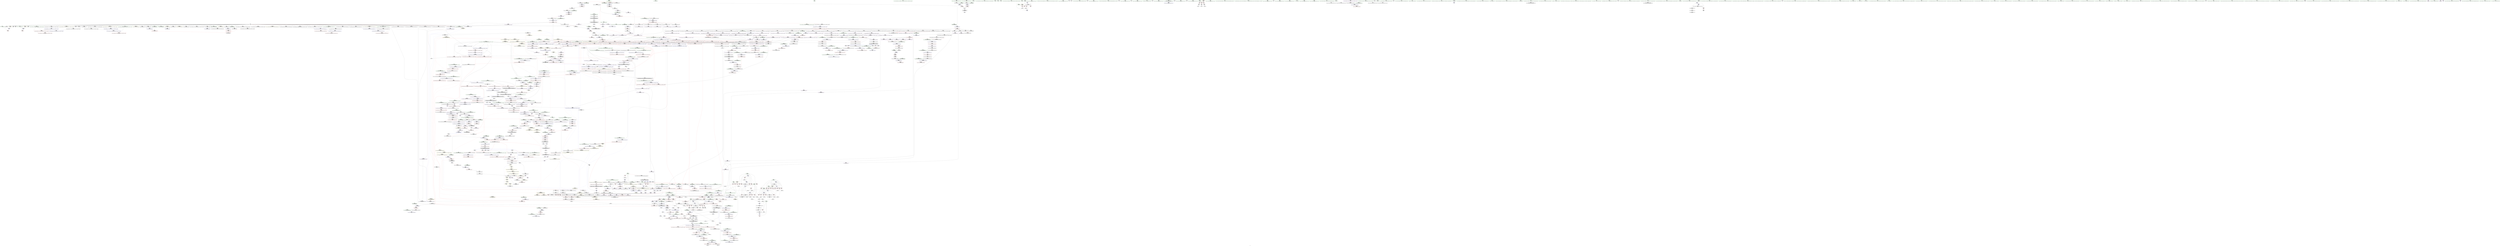digraph "SVFG" {
	label="SVFG";

	Node0x55f0241463d0 [shape=record,color=grey,label="{NodeID: 0\nNullPtr|{|<s42>108}}"];
	Node0x55f0241463d0 -> Node0x55f0241a3ff0[style=solid];
	Node0x55f0241463d0 -> Node0x55f0241a40f0[style=solid];
	Node0x55f0241463d0 -> Node0x55f0241a41c0[style=solid];
	Node0x55f0241463d0 -> Node0x55f0241a4290[style=solid];
	Node0x55f0241463d0 -> Node0x55f0241a4360[style=solid];
	Node0x55f0241463d0 -> Node0x55f0241a4430[style=solid];
	Node0x55f0241463d0 -> Node0x55f0241a4500[style=solid];
	Node0x55f0241463d0 -> Node0x55f0241a45d0[style=solid];
	Node0x55f0241463d0 -> Node0x55f0241a46a0[style=solid];
	Node0x55f0241463d0 -> Node0x55f0241a4770[style=solid];
	Node0x55f0241463d0 -> Node0x55f0241a4840[style=solid];
	Node0x55f0241463d0 -> Node0x55f0241a4910[style=solid];
	Node0x55f0241463d0 -> Node0x55f0241a49e0[style=solid];
	Node0x55f0241463d0 -> Node0x55f0241a4ab0[style=solid];
	Node0x55f0241463d0 -> Node0x55f0241a4b80[style=solid];
	Node0x55f0241463d0 -> Node0x55f0241a4c50[style=solid];
	Node0x55f0241463d0 -> Node0x55f0241a4d20[style=solid];
	Node0x55f0241463d0 -> Node0x55f0241a4df0[style=solid];
	Node0x55f0241463d0 -> Node0x55f0241a4ec0[style=solid];
	Node0x55f0241463d0 -> Node0x55f0241a4f90[style=solid];
	Node0x55f0241463d0 -> Node0x55f0241a5060[style=solid];
	Node0x55f0241463d0 -> Node0x55f0241a5130[style=solid];
	Node0x55f0241463d0 -> Node0x55f0241a5200[style=solid];
	Node0x55f0241463d0 -> Node0x55f0241a52d0[style=solid];
	Node0x55f0241463d0 -> Node0x55f0241a53a0[style=solid];
	Node0x55f0241463d0 -> Node0x55f0241a5470[style=solid];
	Node0x55f0241463d0 -> Node0x55f0241a5540[style=solid];
	Node0x55f0241463d0 -> Node0x55f0241a5610[style=solid];
	Node0x55f0241463d0 -> Node0x55f0241a56e0[style=solid];
	Node0x55f0241463d0 -> Node0x55f0241a57b0[style=solid];
	Node0x55f0241463d0 -> Node0x55f0241a5880[style=solid];
	Node0x55f0241463d0 -> Node0x55f0241a5950[style=solid];
	Node0x55f0241463d0 -> Node0x55f0241a5a20[style=solid];
	Node0x55f0241463d0 -> Node0x55f0241a5af0[style=solid];
	Node0x55f0241463d0 -> Node0x55f0241ab8e0[style=solid];
	Node0x55f0241463d0 -> Node0x55f0241ade70[style=solid];
	Node0x55f0241463d0 -> Node0x55f0241adf40[style=solid];
	Node0x55f0241463d0 -> Node0x55f0241ae010[style=solid];
	Node0x55f0241463d0 -> Node0x55f0241b0300[style=solid];
	Node0x55f0241463d0 -> Node0x55f023b4e3a0[style=solid];
	Node0x55f0241463d0 -> Node0x55f0241f26c0[style=solid];
	Node0x55f0241463d0 -> Node0x55f0241f2e40[style=solid];
	Node0x55f0241463d0:s42 -> Node0x55f0242d0ce0[style=solid,color=red];
	Node0x55f0241aa460 [shape=record,color=red,label="{NodeID: 775\n1645\<--1639\n\<--__p.addr\n_ZSt10_ConstructISt4pairIiiEJS1_EEvPT_DpOT0_\n}"];
	Node0x55f0241aa460 -> Node0x55f02419fd00[style=solid];
	Node0x55f0241a0dd0 [shape=record,color=purple,label="{NodeID: 443\n282\<--281\nsecond59\<--call58\nmain\n}"];
	Node0x55f0241a0dd0 -> Node0x55f0241b9980[style=solid];
	Node0x55f024194b00 [shape=record,color=green,label="{NodeID: 111\n642\<--643\nehselector.slot\<--ehselector.slot_field_insensitive\n_ZNSt12_Vector_baseISt4pairIiiESaIS1_EED2Ev\n}"];
	Node0x55f024194b00 -> Node0x55f0241ae760[style=solid];
	Node0x55f0241afef0 [shape=record,color=blue,label="{NodeID: 886\n904\<--924\n__len\<--call\n_ZNSt6vectorISt4pairIiiESaIS1_EE17_M_realloc_insertIJS1_EEEvN9__gnu_cxx17__normal_iteratorIPS1_S3_EEDpOT_\n}"];
	Node0x55f0241afef0 -> Node0x55f0241bcd80[style=dashed];
	Node0x55f0241afef0 -> Node0x55f0241bce50[style=dashed];
	Node0x55f0241afef0 -> Node0x55f0241bcf20[style=dashed];
	Node0x55f024251710 [shape=record,color=yellow,style=double,label="{NodeID: 1661\n46V_1 = ENCHI(MR_46V_0)\npts\{1050001 \}\nFun[_ZNSt6vectorISt4pairIiiESaIS1_EE17_M_realloc_insertIJS1_EEEvN9__gnu_cxx17__normal_iteratorIPS1_S3_EEDpOT_]|{|<s3>62|<s4>63}}"];
	Node0x55f024251710 -> Node0x55f0241be100[style=dashed];
	Node0x55f024251710 -> Node0x55f0241be2a0[style=dashed];
	Node0x55f024251710 -> Node0x55f0241b0a50[style=dashed];
	Node0x55f024251710:s3 -> Node0x55f02422a290[style=dashed,color=red];
	Node0x55f024251710:s4 -> Node0x55f024257da0[style=dashed,color=red];
	Node0x55f0241b6990 [shape=record,color=purple,label="{NodeID: 554\n469\<--467\nadd.ptr\<--\n_ZNSt6vectorISt4pairIiiESaIS1_EEixEm\n}"];
	Node0x55f0241b6990 -> Node0x55f0241a72d0[style=solid];
	Node0x55f0241992d0 [shape=record,color=green,label="{NodeID: 222\n1441\<--1442\n_Znwm\<--_Znwm_field_insensitive\n}"];
	Node0x55f024270b40 [shape=record,color=yellow,style=double,label="{NodeID: 2104\n256V_2 = CSCHI(MR_256V_1)\npts\{12120000 \}\nCS[]}"];
	Node0x55f024270b40 -> Node0x55f0241bf3b0[style=dashed];
	Node0x55f02425a970 [shape=record,color=yellow,style=double,label="{NodeID: 1772\n44V_1 = ENCHI(MR_44V_0)\npts\{1050000 \}\nFun[_ZNSt6vectorISt4pairIiiESaIS1_EE12emplace_backIJS1_EEEvDpOT_]|{|<s1>57|<s2>59}}"];
	Node0x55f02425a970 -> Node0x55f0242334b0[style=dashed];
	Node0x55f02425a970:s1 -> Node0x55f02425a4b0[style=dashed,color=red];
	Node0x55f02425a970:s2 -> Node0x55f024251630[style=dashed,color=red];
	Node0x55f0241bc3c0 [shape=record,color=red,label="{NodeID: 665\n816\<--815\n\<--_M_finish\n_ZNSt6vectorISt4pairIiiESaIS1_EE12emplace_backIJS1_EEEvDpOT_\n}"];
	Node0x55f0241bc3c0 -> Node0x55f0241f1940[style=solid];
	Node0x55f0241eec40 [shape=record,color=grey,label="{NodeID: 1440\n306 = Binary(301, 305, )\n}"];
	Node0x55f0241eec40 -> Node0x55f0241f1c40[style=solid];
	Node0x55f0241a7540 [shape=record,color=black,label="{NodeID: 333\n494\<--485\n\<--this1\n_ZNSt6vectorISt4pairIiiESaIS1_EED2Ev\n|{<s0>32}}"];
	Node0x55f0241a7540:s0 -> Node0x55f0242cafd0[style=solid,color=red];
	Node0x55f0242cd4d0 [shape=record,color=black,label="{NodeID: 2215\n895 = PHI(812, )\n0th arg _ZNSt6vectorISt4pairIiiESaIS1_EE17_M_realloc_insertIJS1_EEEvN9__gnu_cxx17__normal_iteratorIPS1_S3_EEDpOT_ }"];
	Node0x55f0242cd4d0 -> Node0x55f0241afd50[style=solid];
	Node0x55f024190e30 [shape=record,color=green,label="{NodeID: 1\n8\<--1\n.str\<--dummyObj\nGlob }"];
	Node0x55f0241aa530 [shape=record,color=red,label="{NodeID: 776\n1648\<--1641\n\<--__args.addr\n_ZSt10_ConstructISt4pairIiiEJS1_EEvPT_DpOT0_\n|{<s0>131}}"];
	Node0x55f0241aa530:s0 -> Node0x55f0242cfa30[style=solid,color=red];
	Node0x55f0241a0ea0 [shape=record,color=purple,label="{NodeID: 444\n441\<--440\n_M_impl\<--\n_ZNKSt6vectorISt4pairIiiESaIS1_EE4sizeEv\n}"];
	Node0x55f024194bd0 [shape=record,color=green,label="{NodeID: 112\n660\<--661\n_ZNSt12_Vector_baseISt4pairIiiESaIS1_EE13_M_deallocateEPS1_m\<--_ZNSt12_Vector_baseISt4pairIiiESaIS1_EE13_M_deallocateEPS1_m_field_insensitive\n}"];
	Node0x55f0241affc0 [shape=record,color=blue,label="{NodeID: 887\n932\<--929\ncoerce.dive3\<--call2\n_ZNSt6vectorISt4pairIiiESaIS1_EE17_M_realloc_insertIJS1_EEEvN9__gnu_cxx17__normal_iteratorIPS1_S3_EEDpOT_\n|{|<s2>64}}"];
	Node0x55f0241affc0 -> Node0x55f0241bdf60[style=dashed];
	Node0x55f0241affc0 -> Node0x55f0241be030[style=dashed];
	Node0x55f0241affc0:s2 -> Node0x55f02422b1b0[style=dashed,color=red];
	Node0x55f0241b6a60 [shape=record,color=purple,label="{NodeID: 555\n951\<--949\nadd.ptr\<--\n_ZNSt6vectorISt4pairIiiESaIS1_EE17_M_realloc_insertIJS1_EEEvN9__gnu_cxx17__normal_iteratorIPS1_S3_EEDpOT_\n|{<s0>67}}"];
	Node0x55f0241b6a60:s0 -> Node0x55f0242d01c0[style=solid,color=red];
	Node0x55f0241993d0 [shape=record,color=green,label="{NodeID: 223\n1453\<--1454\n__first\<--__first_field_insensitive\n_ZSt22__uninitialized_copy_aISt13move_iteratorIPSt4pairIiiEES3_S2_ET0_T_S6_S5_RSaIT1_E\n}"];
	Node0x55f0241993d0 -> Node0x55f02419f270[style=solid];
	Node0x55f0241993d0 -> Node0x55f0241b5200[style=solid];
	Node0x55f024270ca0 [shape=record,color=yellow,style=double,label="{NodeID: 2105\n42V_2 = CSCHI(MR_42V_1)\npts\{1440 \}\nCS[]|{<s0>70|<s1>73}}"];
	Node0x55f024270ca0:s0 -> Node0x55f024270720[style=dashed,color=blue];
	Node0x55f024270ca0:s1 -> Node0x55f024270880[style=dashed,color=blue];
	Node0x55f02425aa50 [shape=record,color=yellow,style=double,label="{NodeID: 1773\n46V_1 = ENCHI(MR_46V_0)\npts\{1050001 \}\nFun[_ZNSt6vectorISt4pairIiiESaIS1_EE12emplace_backIJS1_EEEvDpOT_]|{|<s4>57|<s5>59}}"];
	Node0x55f02425aa50 -> Node0x55f0241bc3c0[style=dashed];
	Node0x55f02425aa50 -> Node0x55f0241bc560[style=dashed];
	Node0x55f02425aa50 -> Node0x55f0241bc630[style=dashed];
	Node0x55f02425aa50 -> Node0x55f0241af6d0[style=dashed];
	Node0x55f02425aa50:s4 -> Node0x55f02425a4b0[style=dashed,color=red];
	Node0x55f02425aa50:s5 -> Node0x55f024251710[style=dashed,color=red];
	Node0x55f0241bc490 [shape=record,color=red,label="{NodeID: 666\n820\<--819\n\<--_M_end_of_storage\n_ZNSt6vectorISt4pairIiiESaIS1_EE12emplace_backIJS1_EEEvDpOT_\n}"];
	Node0x55f0241bc490 -> Node0x55f0241f1940[style=solid];
	Node0x55f0241eedc0 [shape=record,color=grey,label="{NodeID: 1441\n80 = Binary(78, 79, )\n}"];
	Node0x55f0241eedc0 -> Node0x55f0241a61c0[style=solid];
	Node0x55f0241a7610 [shape=record,color=black,label="{NodeID: 334\n501\<--485\n\<--this1\n_ZNSt6vectorISt4pairIiiESaIS1_EED2Ev\n|{<s0>34}}"];
	Node0x55f0241a7610:s0 -> Node0x55f0242d2ef0[style=solid,color=red];
	Node0x55f0242cd5e0 [shape=record,color=black,label="{NodeID: 2216\n896 = PHI(852, )\n1st arg _ZNSt6vectorISt4pairIiiESaIS1_EE17_M_realloc_insertIJS1_EEEvN9__gnu_cxx17__normal_iteratorIPS1_S3_EEDpOT_ }"];
	Node0x55f0242cd5e0 -> Node0x55f0241afc80[style=solid];
	Node0x55f024190ec0 [shape=record,color=green,label="{NodeID: 2\n10\<--1\n__dso_handle\<--dummyObj\nGlob }"];
	Node0x55f0241aa600 [shape=record,color=red,label="{NodeID: 777\n1659\<--1656\n\<--__r.addr\n_ZSt11__addressofISt4pairIiiEEPT_RS2_\n}"];
	Node0x55f0241aa600 -> Node0x55f0241a0040[style=solid];
	Node0x55f0241a0f70 [shape=record,color=purple,label="{NodeID: 445\n442\<--440\n_M_finish\<--\n_ZNKSt6vectorISt4pairIiiESaIS1_EE4sizeEv\n}"];
	Node0x55f0241a0f70 -> Node0x55f0241ba000[style=solid];
	Node0x55f024194cd0 [shape=record,color=green,label="{NodeID: 113\n664\<--665\n_ZNSt12_Vector_baseISt4pairIiiESaIS1_EE12_Vector_implD2Ev\<--_ZNSt12_Vector_baseISt4pairIiiESaIS1_EE12_Vector_implD2Ev_field_insensitive\n}"];
	Node0x55f0241b0090 [shape=record,color=blue,label="{NodeID: 888\n906\<--934\n__elems_before\<--call4\n_ZNSt6vectorISt4pairIiiESaIS1_EE17_M_realloc_insertIJS1_EEEvN9__gnu_cxx17__normal_iteratorIPS1_S3_EEDpOT_\n}"];
	Node0x55f0241b0090 -> Node0x55f0241bcff0[style=dashed];
	Node0x55f0241b0090 -> Node0x55f0241bd0c0[style=dashed];
	Node0x55f0241b6b30 [shape=record,color=purple,label="{NodeID: 556\n1002\<--1000\nadd.ptr18\<--\n_ZNSt6vectorISt4pairIiiESaIS1_EE17_M_realloc_insertIJS1_EEEvN9__gnu_cxx17__normal_iteratorIPS1_S3_EEDpOT_\n|{<s0>75}}"];
	Node0x55f0241b6b30:s0 -> Node0x55f0242d0790[style=solid,color=red];
	Node0x55f0241994a0 [shape=record,color=green,label="{NodeID: 224\n1455\<--1456\n__last\<--__last_field_insensitive\n_ZSt22__uninitialized_copy_aISt13move_iteratorIPSt4pairIiiEES3_S2_ET0_T_S6_S5_RSaIT1_E\n}"];
	Node0x55f0241994a0 -> Node0x55f02419f340[style=solid];
	Node0x55f0241994a0 -> Node0x55f0241b52d0[style=solid];
	Node0x55f024270e00 [shape=record,color=yellow,style=double,label="{NodeID: 2106\n42V_2 = CSCHI(MR_42V_1)\npts\{1440 \}\nCS[]|{<s0>114}}"];
	Node0x55f024270e00:s0 -> Node0x55f02426f690[style=dashed,color=blue];
	Node0x55f02425ab30 [shape=record,color=yellow,style=double,label="{NodeID: 1774\n48V_1 = ENCHI(MR_48V_0)\npts\{1050002 \}\nFun[_ZNSt6vectorISt4pairIiiESaIS1_EE12emplace_backIJS1_EEEvDpOT_]|{|<s2>59|<s3>59}}"];
	Node0x55f02425ab30 -> Node0x55f0241bc490[style=dashed];
	Node0x55f02425ab30 -> Node0x55f024233eb0[style=dashed];
	Node0x55f02425ab30:s2 -> Node0x55f0241be440[style=dashed,color=red];
	Node0x55f02425ab30:s3 -> Node0x55f0241b0b20[style=dashed,color=red];
	Node0x55f0241bc560 [shape=record,color=red,label="{NodeID: 667\n829\<--828\n\<--_M_finish5\n_ZNSt6vectorISt4pairIiiESaIS1_EE12emplace_backIJS1_EEEvDpOT_\n|{<s0>56}}"];
	Node0x55f0241bc560:s0 -> Node0x55f0242d01c0[style=solid,color=red];
	Node0x55f0241eef40 [shape=record,color=grey,label="{NodeID: 1442\n338 = Binary(337, 136, )\n}"];
	Node0x55f0241eef40 -> Node0x55f0241acd60[style=solid];
	Node0x55f0241a76e0 [shape=record,color=black,label="{NodeID: 335\n511\<--485\n\<--this1\n_ZNSt6vectorISt4pairIiiESaIS1_EED2Ev\n|{<s0>35}}"];
	Node0x55f0241a76e0:s0 -> Node0x55f0242d2ef0[style=solid,color=red];
	Node0x55f0242cd6f0 [shape=record,color=black,label="{NodeID: 2217\n897 = PHI(850, )\n2nd arg _ZNSt6vectorISt4pairIiiESaIS1_EE17_M_realloc_insertIJS1_EEEvN9__gnu_cxx17__normal_iteratorIPS1_S3_EEDpOT_ }"];
	Node0x55f0242cd6f0 -> Node0x55f0241afe20[style=solid];
	Node0x55f024191580 [shape=record,color=green,label="{NodeID: 3\n15\<--1\n.str.2\<--dummyObj\nGlob }"];
	Node0x55f0241aa6d0 [shape=record,color=red,label="{NodeID: 778\n1666\<--1663\nthis1\<--this.addr\n_ZNKSt13move_iteratorIPSt4pairIiiEEdeEv\n}"];
	Node0x55f0241aa6d0 -> Node0x55f0241b6580[style=solid];
	Node0x55f0241a1040 [shape=record,color=purple,label="{NodeID: 446\n445\<--444\n_M_impl2\<--\n_ZNKSt6vectorISt4pairIiiESaIS1_EE4sizeEv\n}"];
	Node0x55f024199910 [shape=record,color=green,label="{NodeID: 114\n681\<--682\n__first.addr\<--__first.addr_field_insensitive\n_ZSt8_DestroyIPSt4pairIiiEEvT_S3_\n}"];
	Node0x55f024199910 -> Node0x55f0241bb5f0[style=solid];
	Node0x55f024199910 -> Node0x55f0241ae830[style=solid];
	Node0x55f0241b0160 [shape=record,color=blue,label="{NodeID: 889\n910\<--940\n__new_start\<--call5\n_ZNSt6vectorISt4pairIiiESaIS1_EE17_M_realloc_insertIJS1_EEEvN9__gnu_cxx17__normal_iteratorIPS1_S3_EEDpOT_\n}"];
	Node0x55f0241b0160 -> Node0x55f0241bd190[style=dashed];
	Node0x55f0241b0160 -> Node0x55f0241bd260[style=dashed];
	Node0x55f0241b0160 -> Node0x55f0241bd330[style=dashed];
	Node0x55f0241b0160 -> Node0x55f0241bd400[style=dashed];
	Node0x55f0241b0160 -> Node0x55f0241bd4d0[style=dashed];
	Node0x55f0241b0160 -> Node0x55f0241bd5a0[style=dashed];
	Node0x55f0241b0160 -> Node0x55f0241bd670[style=dashed];
	Node0x55f0241b0160 -> Node0x55f0241bd740[style=dashed];
	Node0x55f0241b6c00 [shape=record,color=purple,label="{NodeID: 557\n1070\<--1068\nadd.ptr39\<--\n_ZNSt6vectorISt4pairIiiESaIS1_EE17_M_realloc_insertIJS1_EEEvN9__gnu_cxx17__normal_iteratorIPS1_S3_EEDpOT_\n}"];
	Node0x55f0241b6c00 -> Node0x55f0241b0b20[style=solid];
	Node0x55f024199570 [shape=record,color=green,label="{NodeID: 225\n1457\<--1458\n__result.addr\<--__result.addr_field_insensitive\n_ZSt22__uninitialized_copy_aISt13move_iteratorIPSt4pairIiiEES3_S2_ET0_T_S6_S5_RSaIT1_E\n}"];
	Node0x55f024199570 -> Node0x55f0241c0db0[style=solid];
	Node0x55f024199570 -> Node0x55f0241d27d0[style=solid];
	Node0x55f0241bc630 [shape=record,color=red,label="{NodeID: 668\n840\<--839\n\<--_M_finish7\n_ZNSt6vectorISt4pairIiiESaIS1_EE12emplace_backIJS1_EEEvDpOT_\n}"];
	Node0x55f0241bc630 -> Node0x55f0241b2e40[style=solid];
	Node0x55f0241ef0c0 [shape=record,color=grey,label="{NodeID: 1443\n328 = Binary(327, 136, )\n}"];
	Node0x55f0241ef0c0 -> Node0x55f0241acbc0[style=solid];
	Node0x55f0241a77b0 [shape=record,color=black,label="{NodeID: 336\n517\<--522\n_ZSt7forwardIRiEOT_RNSt16remove_referenceIS1_E4typeE_ret\<--\n_ZSt7forwardIRiEOT_RNSt16remove_referenceIS1_E4typeE\n|{<s0>29|<s1>30|<s2>37|<s3>38}}"];
	Node0x55f0241a77b0:s0 -> Node0x55f0242c6870[style=solid,color=blue];
	Node0x55f0241a77b0:s1 -> Node0x55f0242c69b0[style=solid,color=blue];
	Node0x55f0241a77b0:s2 -> Node0x55f0242c6c30[style=solid,color=blue];
	Node0x55f0241a77b0:s3 -> Node0x55f0242c6d70[style=solid,color=blue];
	Node0x55f0242cd830 [shape=record,color=black,label="{NodeID: 2218\n741 = PHI(721, )\n0th arg _ZNSt16allocator_traitsISaISt4pairIiiEEE10deallocateERS2_PS1_m }"];
	Node0x55f0242cd830 -> Node0x55f0241aeeb0[style=solid];
	Node0x55f024191610 [shape=record,color=green,label="{NodeID: 4\n17\<--1\n.str.3\<--dummyObj\nGlob }"];
	Node0x55f0241aa7a0 [shape=record,color=red,label="{NodeID: 779\n1668\<--1667\n\<--_M_current\n_ZNKSt13move_iteratorIPSt4pairIiiEEdeEv\n}"];
	Node0x55f0241aa7a0 -> Node0x55f0241a0110[style=solid];
	Node0x55f0241a1110 [shape=record,color=purple,label="{NodeID: 447\n446\<--444\n_M_start\<--\n_ZNKSt6vectorISt4pairIiiESaIS1_EE4sizeEv\n}"];
	Node0x55f0241a1110 -> Node0x55f0241ba0d0[style=solid];
	Node0x55f0241999e0 [shape=record,color=green,label="{NodeID: 115\n683\<--684\n__last.addr\<--__last.addr_field_insensitive\n_ZSt8_DestroyIPSt4pairIiiEEvT_S3_\n}"];
	Node0x55f0241999e0 -> Node0x55f0241bb6c0[style=solid];
	Node0x55f0241999e0 -> Node0x55f0241ae900[style=solid];
	Node0x55f0241b0230 [shape=record,color=blue,label="{NodeID: 890\n912\<--944\n__new_finish\<--\n_ZNSt6vectorISt4pairIiiESaIS1_EE17_M_realloc_insertIJS1_EEEvN9__gnu_cxx17__normal_iteratorIPS1_S3_EEDpOT_\n}"];
	Node0x55f0241b0230 -> Node0x55f0241bd9b0[style=dashed];
	Node0x55f0241b0230 -> Node0x55f0241bda80[style=dashed];
	Node0x55f0241b0230 -> Node0x55f0241b0300[style=dashed];
	Node0x55f024251ac0 [shape=record,color=yellow,style=double,label="{NodeID: 1665\n50V_1 = ENCHI(MR_50V_0)\npts\{1150000 1150001 \}\nFun[_ZNSt6vectorISt4pairIiiESaIS1_EE17_M_realloc_insertIJS1_EEEvN9__gnu_cxx17__normal_iteratorIPS1_S3_EEDpOT_]|{<s0>67}}"];
	Node0x55f024251ac0:s0 -> Node0x55f02422aee0[style=dashed,color=red];
	Node0x55f0241b6cd0 [shape=record,color=red,label="{NodeID: 558\n78\<--72\n\<--__a.addr\n_ZStorSt13_Ios_OpenmodeS_\n}"];
	Node0x55f0241b6cd0 -> Node0x55f0241eedc0[style=solid];
	Node0x55f024199640 [shape=record,color=green,label="{NodeID: 226\n1459\<--1460\n.addr\<--.addr_field_insensitive\n_ZSt22__uninitialized_copy_aISt13move_iteratorIPSt4pairIiiEES3_S2_ET0_T_S6_S5_RSaIT1_E\n}"];
	Node0x55f024199640 -> Node0x55f0241d28a0[style=solid];
	Node0x55f02425acf0 [shape=record,color=yellow,style=double,label="{NodeID: 1776\n50V_1 = ENCHI(MR_50V_0)\npts\{1150000 1150001 \}\nFun[_ZNSt6vectorISt4pairIiiESaIS1_EE12emplace_backIJS1_EEEvDpOT_]|{<s0>56|<s1>59}}"];
	Node0x55f02425acf0:s0 -> Node0x55f02422aee0[style=dashed,color=red];
	Node0x55f02425acf0:s1 -> Node0x55f024251ac0[style=dashed,color=red];
	Node0x55f0241bc700 [shape=record,color=red,label="{NodeID: 669\n852\<--851\n\<--coerce.dive10\n_ZNSt6vectorISt4pairIiiESaIS1_EE12emplace_backIJS1_EEEvDpOT_\n|{<s0>59}}"];
	Node0x55f0241bc700:s0 -> Node0x55f0242cd5e0[style=solid,color=red];
	Node0x55f0241ef240 [shape=record,color=grey,label="{NodeID: 1444\n312 = Binary(310, 311, )\n}"];
	Node0x55f0241ef240 -> Node0x55f0241ef3c0[style=solid];
	Node0x55f0241a7880 [shape=record,color=black,label="{NodeID: 337\n538\<--537\n\<--this1\n_ZNSt4pairIiiEC2IRiS2_Lb1EEEOT_OT0_\n}"];
	Node0x55f0242cd970 [shape=record,color=black,label="{NodeID: 2219\n742 = PHI(722, )\n1st arg _ZNSt16allocator_traitsISaISt4pairIiiEEE10deallocateERS2_PS1_m }"];
	Node0x55f0242cd970 -> Node0x55f0241aef80[style=solid];
	Node0x55f0241916a0 [shape=record,color=green,label="{NodeID: 5\n19\<--1\n.str.4\<--dummyObj\nGlob }"];
	Node0x55f0241aa870 [shape=record,color=red,label="{NodeID: 780\n1675\<--1672\nthis1\<--this.addr\n_ZNSt13move_iteratorIPSt4pairIiiEEppEv\n}"];
	Node0x55f0241aa870 -> Node0x55f0241a01e0[style=solid];
	Node0x55f0241aa870 -> Node0x55f0241b6650[style=solid];
	Node0x55f0241a11e0 [shape=record,color=purple,label="{NodeID: 448\n465\<--464\n_M_impl\<--\n_ZNSt6vectorISt4pairIiiESaIS1_EEixEm\n}"];
	Node0x55f024199ab0 [shape=record,color=green,label="{NodeID: 116\n690\<--691\n_ZNSt12_Destroy_auxILb1EE9__destroyIPSt4pairIiiEEEvT_S5_\<--_ZNSt12_Destroy_auxILb1EE9__destroyIPSt4pairIiiEEEvT_S5__field_insensitive\n}"];
	Node0x55f0241b0300 [shape=record,color=blue, style = dotted,label="{NodeID: 891\n912\<--3\n__new_finish\<--dummyVal\n_ZNSt6vectorISt4pairIiiESaIS1_EE17_M_realloc_insertIJS1_EEEvN9__gnu_cxx17__normal_iteratorIPS1_S3_EEDpOT_\n}"];
	Node0x55f0241b0300 -> Node0x55f0241bd9b0[style=dashed];
	Node0x55f0241b0300 -> Node0x55f0241bda80[style=dashed];
	Node0x55f0241b0300 -> Node0x55f0241b03d0[style=dashed];
	Node0x55f0241b6da0 [shape=record,color=red,label="{NodeID: 559\n79\<--74\n\<--__b.addr\n_ZStorSt13_Ios_OpenmodeS_\n}"];
	Node0x55f0241b6da0 -> Node0x55f0241eedc0[style=solid];
	Node0x55f024199710 [shape=record,color=green,label="{NodeID: 227\n1461\<--1462\nagg.tmp\<--agg.tmp_field_insensitive\n_ZSt22__uninitialized_copy_aISt13move_iteratorIPSt4pairIiiEES3_S2_ET0_T_S6_S5_RSaIT1_E\n}"];
	Node0x55f024199710 -> Node0x55f02419f410[style=solid];
	Node0x55f024199710 -> Node0x55f0241b53a0[style=solid];
	Node0x55f0242b6c10 [shape=record,color=black,label="{NodeID: 2109\n1249 = PHI(959, 975, )\n0th arg _ZSt34__uninitialized_move_if_noexcept_aIPSt4pairIiiES2_SaIS1_EET0_T_S5_S4_RT1_ }"];
	Node0x55f0242b6c10 -> Node0x55f0241b18f0[style=solid];
	Node0x55f0241bc7d0 [shape=record,color=red,label="{NodeID: 670\n863\<--860\n\<--__t.addr\n_ZSt4moveIRSt4pairIiiEEONSt16remove_referenceIT_E4typeEOS4_\n}"];
	Node0x55f0241bc7d0 -> Node0x55f0241a8720[style=solid];
	Node0x55f0241ef3c0 [shape=record,color=grey,label="{NodeID: 1445\n313 = Binary(312, 136, )\n}"];
	Node0x55f0241ef3c0 -> Node0x55f0241ee940[style=solid];
	Node0x55f0241a7950 [shape=record,color=black,label="{NodeID: 338\n579\<--578\n\<--this1\n_ZNSt12_Vector_baseISt4pairIiiESaIS1_EE12_Vector_implC2Ev\n|{<s0>42}}"];
	Node0x55f0241a7950:s0 -> Node0x55f0242cd3c0[style=solid,color=red];
	Node0x55f0242cdab0 [shape=record,color=black,label="{NodeID: 2220\n743 = PHI(723, )\n2nd arg _ZNSt16allocator_traitsISaISt4pairIiiEEE10deallocateERS2_PS1_m }"];
	Node0x55f0242cdab0 -> Node0x55f0241af050[style=solid];
	Node0x55f024191730 [shape=record,color=green,label="{NodeID: 6\n21\<--1\n.str.5\<--dummyObj\nGlob }"];
	Node0x55f0241aa940 [shape=record,color=red,label="{NodeID: 781\n1677\<--1676\n\<--_M_current\n_ZNSt13move_iteratorIPSt4pairIiiEEppEv\n}"];
	Node0x55f0241aa940 -> Node0x55f0241b6720[style=solid];
	Node0x55f0241a12b0 [shape=record,color=purple,label="{NodeID: 449\n466\<--464\n_M_start\<--\n_ZNSt6vectorISt4pairIiiESaIS1_EEixEm\n}"];
	Node0x55f0241a12b0 -> Node0x55f0241ba340[style=solid];
	Node0x55f024199bb0 [shape=record,color=green,label="{NodeID: 117\n696\<--697\n.addr\<--.addr_field_insensitive\n_ZNSt12_Destroy_auxILb1EE9__destroyIPSt4pairIiiEEEvT_S5_\n}"];
	Node0x55f024199bb0 -> Node0x55f0241ae9d0[style=solid];
	Node0x55f0241b03d0 [shape=record,color=blue,label="{NodeID: 892\n912\<--967\n__new_finish\<--call11\n_ZNSt6vectorISt4pairIiiESaIS1_EE17_M_realloc_insertIJS1_EEEvN9__gnu_cxx17__normal_iteratorIPS1_S3_EEDpOT_\n}"];
	Node0x55f0241b03d0 -> Node0x55f0241bd810[style=dashed];
	Node0x55f0241b03d0 -> Node0x55f0241b04a0[style=dashed];
	Node0x55f0241b6e70 [shape=record,color=red,label="{NodeID: 560\n139\<--94\n\<--N\nmain\n}"];
	Node0x55f0241b6e70 -> Node0x55f0241f1f40[style=solid];
	Node0x55f0241997e0 [shape=record,color=green,label="{NodeID: 228\n1463\<--1464\nagg.tmp2\<--agg.tmp2_field_insensitive\n_ZSt22__uninitialized_copy_aISt13move_iteratorIPSt4pairIiiEES3_S2_ET0_T_S6_S5_RSaIT1_E\n}"];
	Node0x55f0241997e0 -> Node0x55f02419f4e0[style=solid];
	Node0x55f0241997e0 -> Node0x55f0241b5470[style=solid];
	Node0x55f0242b7250 [shape=record,color=black,label="{NodeID: 2110\n1250 = PHI(963, 979, )\n1st arg _ZSt34__uninitialized_move_if_noexcept_aIPSt4pairIiiES2_SaIS1_EET0_T_S5_S4_RT1_ }"];
	Node0x55f0242b7250 -> Node0x55f0241b19c0[style=solid];
	Node0x55f0241bc8a0 [shape=record,color=red,label="{NodeID: 671\n878\<--869\n\<--__a.addr\n_ZNSt16allocator_traitsISaISt4pairIiiEEE9constructIS1_JS1_EEEvRS2_PT_DpOT0_\n}"];
	Node0x55f0241bc8a0 -> Node0x55f0241a87f0[style=solid];
	Node0x55f0241ef540 [shape=record,color=grey,label="{NodeID: 1446\n1056 = Binary(1055, 452, )\n|{<s0>83}}"];
	Node0x55f0241ef540:s0 -> Node0x55f0242d1c90[style=solid,color=red];
	Node0x55f0241a7a20 [shape=record,color=black,label="{NodeID: 339\n596\<--595\n\<--this1\n_ZNSaISt4pairIiiEEC2Ev\n|{<s0>43}}"];
	Node0x55f0241a7a20:s0 -> Node0x55f0242ce410[style=solid,color=red];
	Node0x55f0242cdbf0 [shape=record,color=black,label="{NodeID: 2221\n1538 = PHI(1530, )\n0th arg _ZNSt20__uninitialized_copyILb0EE13__uninit_copyISt13move_iteratorIPSt4pairIiiEES5_EET0_T_S8_S7_ }"];
	Node0x55f0242cdbf0 -> Node0x55f0241d30c0[style=solid];
	Node0x55f0241917f0 [shape=record,color=green,label="{NodeID: 7\n24\<--1\n\<--dummyObj\nCan only get source location for instruction, argument, global var or function.}"];
	Node0x55f0241aaa10 [shape=record,color=red,label="{NodeID: 782\n1691\<--1685\n\<--__x.addr\n_ZSteqIPSt4pairIiiEEbRKSt13move_iteratorIT_ES7_\n|{<s0>133}}"];
	Node0x55f0241aaa10:s0 -> Node0x55f0242cdfb0[style=solid,color=red];
	Node0x55f0241a1380 [shape=record,color=purple,label="{NodeID: 450\n487\<--486\n_M_impl\<--\n_ZNSt6vectorISt4pairIiiESaIS1_EED2Ev\n}"];
	Node0x55f024199c80 [shape=record,color=green,label="{NodeID: 118\n698\<--699\n.addr1\<--.addr1_field_insensitive\n_ZNSt12_Destroy_auxILb1EE9__destroyIPSt4pairIiiEEEvT_S5_\n}"];
	Node0x55f024199c80 -> Node0x55f0241aeaa0[style=solid];
	Node0x55f0241b04a0 [shape=record,color=blue,label="{NodeID: 893\n912\<--972\n__new_finish\<--incdec.ptr\n_ZNSt6vectorISt4pairIiiESaIS1_EE17_M_realloc_insertIJS1_EEEvN9__gnu_cxx17__normal_iteratorIPS1_S3_EEDpOT_\n}"];
	Node0x55f0241b04a0 -> Node0x55f0241bd8e0[style=dashed];
	Node0x55f0241b04a0 -> Node0x55f0241bd9b0[style=dashed];
	Node0x55f0241b04a0 -> Node0x55f0241bda80[style=dashed];
	Node0x55f0241b04a0 -> Node0x55f0241b0570[style=dashed];
	Node0x55f0241b6f40 [shape=record,color=red,label="{NodeID: 561\n138\<--96\n\<--n\nmain\n}"];
	Node0x55f0241b6f40 -> Node0x55f0241f1f40[style=solid];
	Node0x55f0241a1d70 [shape=record,color=green,label="{NodeID: 229\n1483\<--1484\n_ZSt18uninitialized_copyISt13move_iteratorIPSt4pairIiiEES3_ET0_T_S6_S5_\<--_ZSt18uninitialized_copyISt13move_iteratorIPSt4pairIiiEES3_ET0_T_S6_S5__field_insensitive\n}"];
	Node0x55f0242c5140 [shape=record,color=black,label="{NodeID: 2111\n56 = PHI(69, )\n}"];
	Node0x55f0241bc970 [shape=record,color=red,label="{NodeID: 672\n880\<--871\n\<--__p.addr\n_ZNSt16allocator_traitsISaISt4pairIiiEEE9constructIS1_JS1_EEEvRS2_PT_DpOT0_\n|{<s0>61}}"];
	Node0x55f0241bc970:s0 -> Node0x55f0242d25e0[style=solid,color=red];
	Node0x55f0241ef6c0 [shape=record,color=grey,label="{NodeID: 1447\n300 = Binary(298, 299, )\n}"];
	Node0x55f0241ef6c0 -> Node0x55f0241ef9c0[style=solid];
	Node0x55f0241a7af0 [shape=record,color=black,label="{NodeID: 340\n634\<--633\n\<--_M_impl\n_ZNSt12_Vector_baseISt4pairIiiESaIS1_EE19_M_get_Tp_allocatorEv\n}"];
	Node0x55f0241a7af0 -> Node0x55f0241a7bc0[style=solid];
	Node0x55f0242cdd30 [shape=record,color=black,label="{NodeID: 2222\n1539 = PHI(1532, )\n1st arg _ZNSt20__uninitialized_copyILb0EE13__uninit_copyISt13move_iteratorIPSt4pairIiiEES5_EET0_T_S8_S7_ }"];
	Node0x55f0242cdd30 -> Node0x55f0241d3190[style=solid];
	Node0x55f0241918b0 [shape=record,color=green,label="{NodeID: 8\n33\<--1\n\<--dummyObj\nCan only get source location for instruction, argument, global var or function.}"];
	Node0x55f0241aaae0 [shape=record,color=red,label="{NodeID: 783\n1695\<--1687\n\<--__y.addr\n_ZSteqIPSt4pairIiiEEbRKSt13move_iteratorIT_ES7_\n|{<s0>134}}"];
	Node0x55f0241aaae0:s0 -> Node0x55f0242cdfb0[style=solid,color=red];
	Node0x55f0241a1450 [shape=record,color=purple,label="{NodeID: 451\n488\<--486\n_M_start\<--\n_ZNSt6vectorISt4pairIiiESaIS1_EED2Ev\n}"];
	Node0x55f0241a1450 -> Node0x55f0241ba5b0[style=solid];
	Node0x55f024199d50 [shape=record,color=green,label="{NodeID: 119\n707\<--708\nthis.addr\<--this.addr_field_insensitive\n_ZNSt12_Vector_baseISt4pairIiiESaIS1_EE13_M_deallocateEPS1_m\n}"];
	Node0x55f024199d50 -> Node0x55f0241bb790[style=solid];
	Node0x55f024199d50 -> Node0x55f0241aeb70[style=solid];
	Node0x55f0241b0570 [shape=record,color=blue,label="{NodeID: 894\n912\<--983\n__new_finish\<--call16\n_ZNSt6vectorISt4pairIiiESaIS1_EE17_M_realloc_insertIJS1_EEEvN9__gnu_cxx17__normal_iteratorIPS1_S3_EEDpOT_\n}"];
	Node0x55f0241b0570 -> Node0x55f0241bdb50[style=dashed];
	Node0x55f0241b7010 [shape=record,color=red,label="{NodeID: 562\n146\<--96\n\<--n\nmain\n}"];
	Node0x55f0241a1e30 [shape=record,color=green,label="{NodeID: 230\n1488\<--1489\nretval\<--retval_field_insensitive\n_ZSt32__make_move_if_noexcept_iteratorISt4pairIiiESt13move_iteratorIPS1_EET0_PT_\n|{|<s1>115}}"];
	Node0x55f0241a1e30 -> Node0x55f0241b5880[style=solid];
	Node0x55f0241a1e30:s1 -> Node0x55f0242ccf30[style=solid,color=red];
	Node0x55f0242c5370 [shape=record,color=black,label="{NodeID: 2112\n169 = PHI()\n}"];
	Node0x55f0241bca40 [shape=record,color=red,label="{NodeID: 673\n881\<--873\n\<--__args.addr\n_ZNSt16allocator_traitsISaISt4pairIiiEEE9constructIS1_JS1_EEEvRS2_PT_DpOT0_\n|{<s0>60}}"];
	Node0x55f0241bca40:s0 -> Node0x55f0242cfa30[style=solid,color=red];
	Node0x55f0241ef840 [shape=record,color=grey,label="{NodeID: 1448\n1055 = Binary(1053, 1054, )\n}"];
	Node0x55f0241ef840 -> Node0x55f0241ef540[style=solid];
	Node0x55f0241a7bc0 [shape=record,color=black,label="{NodeID: 341\n627\<--634\n_ZNSt12_Vector_baseISt4pairIiiESaIS1_EE19_M_get_Tp_allocatorEv_ret\<--\n_ZNSt12_Vector_baseISt4pairIiiESaIS1_EE19_M_get_Tp_allocatorEv\n|{<s0>32|<s1>69|<s2>72|<s3>77|<s4>81}}"];
	Node0x55f0241a7bc0:s0 -> Node0x55f0242c6af0[style=solid,color=blue];
	Node0x55f0241a7bc0:s1 -> Node0x55f0242c7ff0[style=solid,color=blue];
	Node0x55f0241a7bc0:s2 -> Node0x55f0242c83b0[style=solid,color=blue];
	Node0x55f0241a7bc0:s3 -> Node0x55f0242c8700[style=solid,color=blue];
	Node0x55f0241a7bc0:s4 -> Node0x55f0242c8870[style=solid,color=blue];
	Node0x55f0242cde70 [shape=record,color=black,label="{NodeID: 2223\n1540 = PHI(1528, )\n2nd arg _ZNSt20__uninitialized_copyILb0EE13__uninit_copyISt13move_iteratorIPSt4pairIiiEES5_EET0_T_S8_S7_ }"];
	Node0x55f0242cde70 -> Node0x55f0241d3260[style=solid];
	Node0x55f024191970 [shape=record,color=green,label="{NodeID: 9\n57\<--1\n\<--dummyObj\nCan only get source location for instruction, argument, global var or function.|{<s0>3}}"];
	Node0x55f024191970:s0 -> Node0x55f0242ccaf0[style=solid,color=red];
	Node0x55f0241aabb0 [shape=record,color=red,label="{NodeID: 784\n1704\<--1701\nthis1\<--this.addr\n_ZNKSt13move_iteratorIPSt4pairIiiEE4baseEv\n}"];
	Node0x55f0241aabb0 -> Node0x55f0241b67f0[style=solid];
	Node0x55f0241a1520 [shape=record,color=purple,label="{NodeID: 452\n491\<--490\n_M_impl2\<--\n_ZNSt6vectorISt4pairIiiESaIS1_EED2Ev\n}"];
	Node0x55f024199e20 [shape=record,color=green,label="{NodeID: 120\n709\<--710\n__p.addr\<--__p.addr_field_insensitive\n_ZNSt12_Vector_baseISt4pairIiiESaIS1_EE13_M_deallocateEPS1_m\n}"];
	Node0x55f024199e20 -> Node0x55f0241bb860[style=solid];
	Node0x55f024199e20 -> Node0x55f0241bb930[style=solid];
	Node0x55f024199e20 -> Node0x55f0241aec40[style=solid];
	Node0x55f0241b0640 [shape=record,color=blue,label="{NodeID: 895\n914\<--987\nexn.slot\<--\n_ZNSt6vectorISt4pairIiiESaIS1_EE17_M_realloc_insertIJS1_EEEvN9__gnu_cxx17__normal_iteratorIPS1_S3_EEDpOT_\n}"];
	Node0x55f0241b0640 -> Node0x55f0241bdc20[style=dashed];
	Node0x55f0241b0640 -> Node0x55f0241b07e0[style=dashed];
	Node0x55f0241b70e0 [shape=record,color=red,label="{NodeID: 563\n350\<--96\n\<--n\nmain\n}"];
	Node0x55f0241b70e0 -> Node0x55f0241f0440[style=solid];
	Node0x55f0241a1f00 [shape=record,color=green,label="{NodeID: 231\n1490\<--1491\n__i.addr\<--__i.addr_field_insensitive\n_ZSt32__make_move_if_noexcept_iteratorISt4pairIiiESt13move_iteratorIPS1_EET0_PT_\n}"];
	Node0x55f0241a1f00 -> Node0x55f0241c1020[style=solid];
	Node0x55f0241a1f00 -> Node0x55f0241d2b10[style=solid];
	Node0x55f0242c5440 [shape=record,color=black,label="{NodeID: 2113\n65 = PHI()\n}"];
	Node0x55f0241bcb10 [shape=record,color=red,label="{NodeID: 674\n892\<--889\n\<--__t.addr\n_ZSt7forwardISt4pairIiiEEOT_RNSt16remove_referenceIS2_E4typeE\n}"];
	Node0x55f0241bcb10 -> Node0x55f0241a88c0[style=solid];
	Node0x55f0241ef9c0 [shape=record,color=grey,label="{NodeID: 1449\n301 = Binary(300, 136, )\n}"];
	Node0x55f0241ef9c0 -> Node0x55f0241eec40[style=solid];
	Node0x55f0241a7c90 [shape=record,color=black,label="{NodeID: 342\n655\<--651\nsub.ptr.lhs.cast\<--\n_ZNSt12_Vector_baseISt4pairIiiESaIS1_EED2Ev\n}"];
	Node0x55f0241a7c90 -> Node0x55f0241edbc0[style=solid];
	Node0x55f0242cdfb0 [shape=record,color=black,label="{NodeID: 2224\n1700 = PHI(1691, 1695, )\n0th arg _ZNKSt13move_iteratorIPSt4pairIiiEE4baseEv }"];
	Node0x55f0242cdfb0 -> Node0x55f0241d41d0[style=solid];
	Node0x55f024191a30 [shape=record,color=green,label="{NodeID: 10\n58\<--1\n\<--dummyObj\nCan only get source location for instruction, argument, global var or function.|{<s0>3}}"];
	Node0x55f024191a30:s0 -> Node0x55f0242ccc00[style=solid,color=red];
	Node0x55f0241aac80 [shape=record,color=red,label="{NodeID: 785\n1706\<--1705\n\<--_M_current\n_ZNKSt13move_iteratorIPSt4pairIiiEE4baseEv\n}"];
	Node0x55f0241aac80 -> Node0x55f0241a0380[style=solid];
	Node0x55f0241a15f0 [shape=record,color=purple,label="{NodeID: 453\n492\<--490\n_M_finish\<--\n_ZNSt6vectorISt4pairIiiESaIS1_EED2Ev\n}"];
	Node0x55f0241a15f0 -> Node0x55f0241ba680[style=solid];
	Node0x55f024199ef0 [shape=record,color=green,label="{NodeID: 121\n711\<--712\n__n.addr\<--__n.addr_field_insensitive\n_ZNSt12_Vector_baseISt4pairIiiESaIS1_EE13_M_deallocateEPS1_m\n}"];
	Node0x55f024199ef0 -> Node0x55f0241bba00[style=solid];
	Node0x55f024199ef0 -> Node0x55f0241aed10[style=solid];
	Node0x55f0241b0710 [shape=record,color=blue,label="{NodeID: 896\n916\<--989\nehselector.slot\<--\n_ZNSt6vectorISt4pairIiiESaIS1_EE17_M_realloc_insertIJS1_EEEvN9__gnu_cxx17__normal_iteratorIPS1_S3_EEDpOT_\n}"];
	Node0x55f0241b0710 -> Node0x55f0241b08b0[style=dashed];
	Node0x55f0241b71b0 [shape=record,color=red,label="{NodeID: 564\n166\<--98\n\<--L\nmain\n}"];
	Node0x55f0241b71b0 -> Node0x55f0241f29c0[style=solid];
	Node0x55f0241a1fd0 [shape=record,color=green,label="{NodeID: 232\n1495\<--1496\n_ZNSt13move_iteratorIPSt4pairIiiEEC2ES2_\<--_ZNSt13move_iteratorIPSt4pairIiiEEC2ES2__field_insensitive\n}"];
	Node0x55f0242c5510 [shape=record,color=black,label="{NodeID: 2114\n132 = PHI()\n}"];
	Node0x55f02425b2c0 [shape=record,color=yellow,style=double,label="{NodeID: 1782\n346V_1 = ENCHI(MR_346V_0)\npts\{15420000 \}\nFun[_ZNKSt13move_iteratorIPSt4pairIiiEEdeEv]}"];
	Node0x55f02425b2c0 -> Node0x55f0241aa7a0[style=dashed];
	Node0x55f0241bcbe0 [shape=record,color=red,label="{NodeID: 675\n922\<--900\nthis1\<--this.addr\n_ZNSt6vectorISt4pairIiiESaIS1_EE17_M_realloc_insertIJS1_EEEvN9__gnu_cxx17__normal_iteratorIPS1_S3_EEDpOT_\n|{|<s19>62|<s20>63}}"];
	Node0x55f0241bcbe0 -> Node0x55f0241a8990[style=solid];
	Node0x55f0241bcbe0 -> Node0x55f0241a8a60[style=solid];
	Node0x55f0241bcbe0 -> Node0x55f0241a8b30[style=solid];
	Node0x55f0241bcbe0 -> Node0x55f0241a8c00[style=solid];
	Node0x55f0241bcbe0 -> Node0x55f0241a8cd0[style=solid];
	Node0x55f0241bcbe0 -> Node0x55f0241a8da0[style=solid];
	Node0x55f0241bcbe0 -> Node0x55f0241a8e70[style=solid];
	Node0x55f0241bcbe0 -> Node0x55f0241a8f40[style=solid];
	Node0x55f0241bcbe0 -> Node0x55f0241a9010[style=solid];
	Node0x55f0241bcbe0 -> Node0x55f0241a90e0[style=solid];
	Node0x55f0241bcbe0 -> Node0x55f0241a91b0[style=solid];
	Node0x55f0241bcbe0 -> Node0x55f0241a9280[style=solid];
	Node0x55f0241bcbe0 -> Node0x55f0241a9350[style=solid];
	Node0x55f0241bcbe0 -> Node0x55f0241a9420[style=solid];
	Node0x55f0241bcbe0 -> Node0x55f0241a94f0[style=solid];
	Node0x55f0241bcbe0 -> Node0x55f0241a95c0[style=solid];
	Node0x55f0241bcbe0 -> Node0x55f0241a9690[style=solid];
	Node0x55f0241bcbe0 -> Node0x55f0241a9760[style=solid];
	Node0x55f0241bcbe0 -> Node0x55f0241a9830[style=solid];
	Node0x55f0241bcbe0:s19 -> Node0x55f0242ce740[style=solid,color=red];
	Node0x55f0241bcbe0:s20 -> Node0x55f0242d1e50[style=solid,color=red];
	Node0x55f0241efb40 [shape=record,color=grey,label="{NodeID: 1450\n304 = Binary(302, 303, )\n}"];
	Node0x55f0241efb40 -> Node0x55f0241efcc0[style=solid];
	Node0x55f0241a7d60 [shape=record,color=black,label="{NodeID: 343\n656\<--654\nsub.ptr.rhs.cast\<--\n_ZNSt12_Vector_baseISt4pairIiiESaIS1_EED2Ev\n}"];
	Node0x55f0241a7d60 -> Node0x55f0241edbc0[style=solid];
	Node0x55f0242ce1c0 [shape=record,color=black,label="{NodeID: 2225\n1316 = PHI(1152, 1152, 1152, )\n0th arg _ZNKSt6vectorISt4pairIiiESaIS1_EE8max_sizeEv }"];
	Node0x55f0242ce1c0 -> Node0x55f0241d1930[style=solid];
	Node0x55f024191b30 [shape=record,color=green,label="{NodeID: 11\n131\<--1\n\<--dummyObj\nCan only get source location for instruction, argument, global var or function.}"];
	Node0x55f0241aad50 [shape=record,color=red,label="{NodeID: 786\n1717\<--1711\nthis1\<--this.addr\n_ZNSt13move_iteratorIPSt4pairIiiEEC2ES2_\n}"];
	Node0x55f0241aad50 -> Node0x55f0241b68c0[style=solid];
	Node0x55f0241a16c0 [shape=record,color=purple,label="{NodeID: 454\n539\<--537\nfirst\<--this1\n_ZNSt4pairIiiEC2IRiS2_Lb1EEEOT_OT0_\n}"];
	Node0x55f0241a16c0 -> Node0x55f0241adb30[style=solid];
	Node0x55f024199fc0 [shape=record,color=green,label="{NodeID: 122\n725\<--726\n_ZNSt16allocator_traitsISaISt4pairIiiEEE10deallocateERS2_PS1_m\<--_ZNSt16allocator_traitsISaISt4pairIiiEEE10deallocateERS2_PS1_m_field_insensitive\n}"];
	Node0x55f0241b07e0 [shape=record,color=blue,label="{NodeID: 897\n914\<--1008\nexn.slot\<--\n_ZNSt6vectorISt4pairIiiESaIS1_EE17_M_realloc_insertIJS1_EEEvN9__gnu_cxx17__normal_iteratorIPS1_S3_EEDpOT_\n}"];
	Node0x55f0241b07e0 -> Node0x55f0241bdcf0[style=dashed];
	Node0x55f024252140 [shape=record,color=yellow,style=double,label="{NodeID: 1672\n342V_1 = ENCHI(MR_342V_0)\npts\{1550 \}\nFun[_ZNSt20__uninitialized_copyILb0EE13__uninit_copyISt13move_iteratorIPSt4pairIiiEES5_EET0_T_S8_S7_]}"];
	Node0x55f024252140 -> Node0x55f0241d34d0[style=dashed];
	Node0x55f0241b7280 [shape=record,color=red,label="{NodeID: 565\n225\<--98\n\<--L\nmain\n}"];
	Node0x55f0241b7280 -> Node0x55f0241f0d40[style=solid];
	Node0x55f0241a20d0 [shape=record,color=green,label="{NodeID: 233\n1504\<--1505\n__first\<--__first_field_insensitive\n_ZSt18uninitialized_copyISt13move_iteratorIPSt4pairIiiEES3_ET0_T_S6_S5_\n}"];
	Node0x55f0241a20d0 -> Node0x55f02419f750[style=solid];
	Node0x55f0241a20d0 -> Node0x55f0241b5950[style=solid];
	Node0x55f0242c55e0 [shape=record,color=black,label="{NodeID: 2115\n143 = PHI()\n}"];
	Node0x55f0241bccb0 [shape=record,color=red,label="{NodeID: 676\n952\<--902\n\<--__args.addr\n_ZNSt6vectorISt4pairIiiESaIS1_EE17_M_realloc_insertIJS1_EEEvN9__gnu_cxx17__normal_iteratorIPS1_S3_EEDpOT_\n|{<s0>66}}"];
	Node0x55f0241bccb0:s0 -> Node0x55f0242cfa30[style=solid,color=red];
	Node0x55f0241efcc0 [shape=record,color=grey,label="{NodeID: 1451\n305 = Binary(304, 136, )\n}"];
	Node0x55f0241efcc0 -> Node0x55f0241eec40[style=solid];
	Node0x55f0241a7e30 [shape=record,color=black,label="{NodeID: 344\n721\<--720\n\<--_M_impl\n_ZNSt12_Vector_baseISt4pairIiiESaIS1_EE13_M_deallocateEPS1_m\n|{<s0>50}}"];
	Node0x55f0241a7e30:s0 -> Node0x55f0242cd830[style=solid,color=red];
	Node0x55f0242ce410 [shape=record,color=black,label="{NodeID: 2226\n602 = PHI(596, )\n0th arg _ZN9__gnu_cxx13new_allocatorISt4pairIiiEEC2Ev }"];
	Node0x55f0242ce410 -> Node0x55f0241ae1b0[style=solid];
	Node0x55f024191c20 [shape=record,color=green,label="{NodeID: 12\n136\<--1\n\<--dummyObj\nCan only get source location for instruction, argument, global var or function.}"];
	Node0x55f0241aae20 [shape=record,color=red,label="{NodeID: 787\n1719\<--1713\n\<--__i.addr\n_ZNSt13move_iteratorIPSt4pairIiiEEC2ES2_\n}"];
	Node0x55f0241aae20 -> Node0x55f0241d4440[style=solid];
	Node0x55f0241a1790 [shape=record,color=purple,label="{NodeID: 455\n544\<--537\nsecond\<--this1\n_ZNSt4pairIiiEC2IRiS2_Lb1EEEOT_OT0_\n}"];
	Node0x55f0241a1790 -> Node0x55f0241adc00[style=solid];
	Node0x55f02419a0c0 [shape=record,color=green,label="{NodeID: 123\n731\<--732\nthis.addr\<--this.addr_field_insensitive\n_ZNSt12_Vector_baseISt4pairIiiESaIS1_EE12_Vector_implD2Ev\n}"];
	Node0x55f02419a0c0 -> Node0x55f0241bbad0[style=solid];
	Node0x55f02419a0c0 -> Node0x55f0241aede0[style=solid];
	Node0x55f0241b08b0 [shape=record,color=blue,label="{NodeID: 898\n916\<--1010\nehselector.slot\<--\n_ZNSt6vectorISt4pairIiiESaIS1_EE17_M_realloc_insertIJS1_EEEvN9__gnu_cxx17__normal_iteratorIPS1_S3_EEDpOT_\n}"];
	Node0x55f0241b08b0 -> Node0x55f0241bddc0[style=dashed];
	Node0x55f024252220 [shape=record,color=yellow,style=double,label="{NodeID: 1673\n344V_1 = ENCHI(MR_344V_0)\npts\{1552 \}\nFun[_ZNSt20__uninitialized_copyILb0EE13__uninit_copyISt13move_iteratorIPSt4pairIiiEES5_EET0_T_S8_S7_]}"];
	Node0x55f024252220 -> Node0x55f0241d35a0[style=dashed];
	Node0x55f0241b7350 [shape=record,color=red,label="{NodeID: 566\n239\<--98\n\<--L\nmain\n}"];
	Node0x55f0241b7350 -> Node0x55f0241f0a40[style=solid];
	Node0x55f0241a21a0 [shape=record,color=green,label="{NodeID: 234\n1506\<--1507\n__last\<--__last_field_insensitive\n_ZSt18uninitialized_copyISt13move_iteratorIPSt4pairIiiEES3_ET0_T_S6_S5_\n}"];
	Node0x55f0241a21a0 -> Node0x55f02419f820[style=solid];
	Node0x55f0241a21a0 -> Node0x55f0241b5a20[style=solid];
	Node0x55f0242c56e0 [shape=record,color=black,label="{NodeID: 2116\n147 = PHI()\n}"];
	Node0x55f0241bcd80 [shape=record,color=red,label="{NodeID: 677\n939\<--904\n\<--__len\n_ZNSt6vectorISt4pairIiiESaIS1_EE17_M_realloc_insertIJS1_EEEvN9__gnu_cxx17__normal_iteratorIPS1_S3_EEDpOT_\n|{<s0>65}}"];
	Node0x55f0241bcd80:s0 -> Node0x55f0242cf2b0[style=solid,color=red];
	Node0x55f0241efe40 [shape=record,color=grey,label="{NodeID: 1452\n292 = Binary(291, 136, )\n}"];
	Node0x55f0241efe40 -> Node0x55f0241ac950[style=solid];
	Node0x55f0241a7f00 [shape=record,color=black,label="{NodeID: 345\n735\<--734\n\<--this1\n_ZNSt12_Vector_baseISt4pairIiiESaIS1_EE12_Vector_implD2Ev\n|{<s0>51}}"];
	Node0x55f0241a7f00:s0 -> Node0x55f0242cbe40[style=solid,color=red];
	Node0x55f0242ce520 [shape=record,color=black,label="{NodeID: 2227\n1400 = PHI(1239, )\n0th arg _ZNSt16allocator_traitsISaISt4pairIiiEEE8allocateERS2_m }"];
	Node0x55f0242ce520 -> Node0x55f0241d2220[style=solid];
	Node0x55f024191cf0 [shape=record,color=green,label="{NodeID: 13\n175\<--1\n\<--dummyObj\nCan only get source location for instruction, argument, global var or function.}"];
	Node0x55f0241aaef0 [shape=record,color=red,label="{NodeID: 788\n1731\<--1725\nthis1\<--this.addr\n_ZN9__gnu_cxx13new_allocatorISt4pairIiiEE7destroyIS2_EEvPT_\n}"];
	Node0x55f0241a1860 [shape=record,color=purple,label="{NodeID: 456\n556\<--555\n_M_impl\<--this1\n_ZNSt12_Vector_baseISt4pairIiiESaIS1_EEC2Ev\n|{<s0>39}}"];
	Node0x55f0241a1860:s0 -> Node0x55f0242d09b0[style=solid,color=red];
	Node0x55f02419a190 [shape=record,color=green,label="{NodeID: 124\n737\<--738\n_ZNSaISt4pairIiiEED2Ev\<--_ZNSaISt4pairIiiEED2Ev_field_insensitive\n}"];
	Node0x55f0241b0980 [shape=record,color=blue,label="{NodeID: 899\n1061\<--1058\n_M_start36\<--\n_ZNSt6vectorISt4pairIiiESaIS1_EE17_M_realloc_insertIJS1_EEEvN9__gnu_cxx17__normal_iteratorIPS1_S3_EEDpOT_\n|{<s0>59}}"];
	Node0x55f0241b0980:s0 -> Node0x55f0242334b0[style=dashed,color=blue];
	Node0x55f0241b7420 [shape=record,color=red,label="{NodeID: 567\n160\<--100\n\<--W\nmain\n}"];
	Node0x55f0241b7420 -> Node0x55f0241f23c0[style=solid];
	Node0x55f0241a2270 [shape=record,color=green,label="{NodeID: 235\n1508\<--1509\n__result.addr\<--__result.addr_field_insensitive\n_ZSt18uninitialized_copyISt13move_iteratorIPSt4pairIiiEES3_ET0_T_S6_S5_\n}"];
	Node0x55f0241a2270 -> Node0x55f0241c11c0[style=solid];
	Node0x55f0241a2270 -> Node0x55f0241d2d80[style=solid];
	Node0x55f0242c57e0 [shape=record,color=black,label="{NodeID: 2117\n151 = PHI()\n}"];
	Node0x55f0241bce50 [shape=record,color=red,label="{NodeID: 678\n1023\<--904\n\<--__len\n_ZNSt6vectorISt4pairIiiESaIS1_EE17_M_realloc_insertIJS1_EEEvN9__gnu_cxx17__normal_iteratorIPS1_S3_EEDpOT_\n|{<s0>79}}"];
	Node0x55f0241bce50:s0 -> Node0x55f0242d1c90[style=solid,color=red];
	Node0x55f0241effc0 [shape=record,color=grey,label="{NodeID: 1453\n450 = Binary(448, 449, )\n}"];
	Node0x55f0241effc0 -> Node0x55f0241f0140[style=solid];
	Node0x55f0241a7fd0 [shape=record,color=black,label="{NodeID: 346\n754\<--753\n\<--\n_ZNSt16allocator_traitsISaISt4pairIiiEEE10deallocateERS2_PS1_m\n|{<s0>52}}"];
	Node0x55f0241a7fd0:s0 -> Node0x55f0242cc7c0[style=solid,color=red];
	Node0x55f0242ce630 [shape=record,color=black,label="{NodeID: 2228\n1401 = PHI(1240, )\n1st arg _ZNSt16allocator_traitsISaISt4pairIiiEEE8allocateERS2_m }"];
	Node0x55f0242ce630 -> Node0x55f0241d22f0[style=solid];
	Node0x55f024191df0 [shape=record,color=green,label="{NodeID: 14\n180\<--1\n\<--dummyObj\nCan only get source location for instruction, argument, global var or function.}"];
	Node0x55f0241aafc0 [shape=record,color=red,label="{NodeID: 789\n1732\<--1727\n\<--__p.addr\n_ZN9__gnu_cxx13new_allocatorISt4pairIiiEE7destroyIS2_EEvPT_\n}"];
	Node0x55f024248bf0 [shape=record,color=black,label="{NodeID: 1564\nMR_44V_8 = PHI(MR_44V_4, MR_44V_6, MR_44V_5, MR_44V_4, MR_44V_5, )\npts\{1050000 \}\n|{<s0>16}}"];
	Node0x55f024248bf0:s0 -> Node0x55f02424d830[style=dashed,color=red];
	Node0x55f0241a1930 [shape=record,color=purple,label="{NodeID: 457\n583\<--578\n_M_start\<--this1\n_ZNSt12_Vector_baseISt4pairIiiESaIS1_EE12_Vector_implC2Ev\n}"];
	Node0x55f0241a1930 -> Node0x55f0241ade70[style=solid];
	Node0x55f02419a290 [shape=record,color=green,label="{NodeID: 125\n744\<--745\n__a.addr\<--__a.addr_field_insensitive\n_ZNSt16allocator_traitsISaISt4pairIiiEEE10deallocateERS2_PS1_m\n}"];
	Node0x55f02419a290 -> Node0x55f0241bbba0[style=solid];
	Node0x55f02419a290 -> Node0x55f0241aeeb0[style=solid];
	Node0x55f0241b0a50 [shape=record,color=blue,label="{NodeID: 900\n1066\<--1063\n_M_finish38\<--\n_ZNSt6vectorISt4pairIiiESaIS1_EE17_M_realloc_insertIJS1_EEEvN9__gnu_cxx17__normal_iteratorIPS1_S3_EEDpOT_\n|{<s0>59}}"];
	Node0x55f0241b0a50:s0 -> Node0x55f0242339b0[style=dashed,color=blue];
	Node0x55f0241b74f0 [shape=record,color=red,label="{NodeID: 568\n219\<--100\n\<--W\nmain\n}"];
	Node0x55f0241b74f0 -> Node0x55f0241f0ec0[style=solid];
	Node0x55f0241a2340 [shape=record,color=green,label="{NodeID: 236\n1510\<--1511\n__assignable\<--__assignable_field_insensitive\n_ZSt18uninitialized_copyISt13move_iteratorIPSt4pairIiiEES3_ET0_T_S6_S5_\n}"];
	Node0x55f0241a2340 -> Node0x55f0241d2e50[style=solid];
	Node0x55f0242c58b0 [shape=record,color=black,label="{NodeID: 2118\n152 = PHI()\n}"];
	Node0x55f0241bcf20 [shape=record,color=red,label="{NodeID: 679\n1069\<--904\n\<--__len\n_ZNSt6vectorISt4pairIiiESaIS1_EE17_M_realloc_insertIJS1_EEEvN9__gnu_cxx17__normal_iteratorIPS1_S3_EEDpOT_\n}"];
	Node0x55f0241f0140 [shape=record,color=grey,label="{NodeID: 1454\n451 = Binary(450, 452, )\n}"];
	Node0x55f0241f0140 -> Node0x55f0241a7130[style=solid];
	Node0x55f0241a80a0 [shape=record,color=black,label="{NodeID: 347\n776\<--775\n\<--\n_ZN9__gnu_cxx13new_allocatorISt4pairIiiEE10deallocateEPS2_m\n}"];
	Node0x55f0242ce740 [shape=record,color=black,label="{NodeID: 2229\n1136 = PHI(922, )\n0th arg _ZNKSt6vectorISt4pairIiiESaIS1_EE12_M_check_lenEmPKc }"];
	Node0x55f0242ce740 -> Node0x55f0241b10d0[style=solid];
	Node0x55f024191ef0 [shape=record,color=green,label="{NodeID: 15\n185\<--1\n\<--dummyObj\nCan only get source location for instruction, argument, global var or function.}"];
	Node0x55f0241ab090 [shape=record,color=red,label="{NodeID: 790\n1744\<--1743\ndummyVal\<--offset_0\n_ZN9__gnu_cxx13new_allocatorISt4pairIiiEE9constructIS2_JS2_EEEvPT_DpOT0_\n}"];
	Node0x55f0241ab090 -> Node0x55f0241b0f30[style=solid];
	Node0x55f0242490c0 [shape=record,color=black,label="{NodeID: 1565\nMR_46V_8 = PHI(MR_46V_4, MR_46V_6, MR_46V_5, MR_46V_4, MR_46V_5, )\npts\{1050001 \}\n|{<s0>16}}"];
	Node0x55f0242490c0:s0 -> Node0x55f02424d910[style=dashed,color=red];
	Node0x55f0241a1a00 [shape=record,color=purple,label="{NodeID: 458\n585\<--578\n_M_finish\<--this1\n_ZNSt12_Vector_baseISt4pairIiiESaIS1_EE12_Vector_implC2Ev\n}"];
	Node0x55f0241a1a00 -> Node0x55f0241adf40[style=solid];
	Node0x55f02419a360 [shape=record,color=green,label="{NodeID: 126\n746\<--747\n__p.addr\<--__p.addr_field_insensitive\n_ZNSt16allocator_traitsISaISt4pairIiiEEE10deallocateERS2_PS1_m\n}"];
	Node0x55f02419a360 -> Node0x55f0241bbc70[style=solid];
	Node0x55f02419a360 -> Node0x55f0241aef80[style=solid];
	Node0x55f0241b0b20 [shape=record,color=blue,label="{NodeID: 901\n1073\<--1070\n_M_end_of_storage41\<--add.ptr39\n_ZNSt6vectorISt4pairIiiESaIS1_EE17_M_realloc_insertIJS1_EEEvN9__gnu_cxx17__normal_iteratorIPS1_S3_EEDpOT_\n|{<s0>59}}"];
	Node0x55f0241b0b20:s0 -> Node0x55f024233eb0[style=dashed,color=blue];
	Node0x55f0241b75c0 [shape=record,color=red,label="{NodeID: 569\n232\<--100\n\<--W\nmain\n}"];
	Node0x55f0241b75c0 -> Node0x55f0241f08c0[style=solid];
	Node0x55f0241a2410 [shape=record,color=green,label="{NodeID: 237\n1512\<--1513\nagg.tmp\<--agg.tmp_field_insensitive\n_ZSt18uninitialized_copyISt13move_iteratorIPSt4pairIiiEES3_ET0_T_S6_S5_\n}"];
	Node0x55f0241a2410 -> Node0x55f02419f8f0[style=solid];
	Node0x55f0241a2410 -> Node0x55f0241b5af0[style=solid];
	Node0x55f0242c59e0 [shape=record,color=black,label="{NodeID: 2119\n153 = PHI()\n}"];
	Node0x55f0241bcff0 [shape=record,color=red,label="{NodeID: 680\n950\<--906\n\<--__elems_before\n_ZNSt6vectorISt4pairIiiESaIS1_EE17_M_realloc_insertIJS1_EEEvN9__gnu_cxx17__normal_iteratorIPS1_S3_EEDpOT_\n}"];
	Node0x55f0241f02c0 [shape=record,color=grey,label="{NodeID: 1455\n1633 = Binary(1630, 1634, )\n}"];
	Node0x55f0241f02c0 -> Node0x55f02419fc30[style=solid];
	Node0x55f0241a8170 [shape=record,color=black,label="{NodeID: 348\n789\<--788\n\<--this1\n_ZNSaISt4pairIiiEED2Ev\n|{<s0>54}}"];
	Node0x55f0241a8170:s0 -> Node0x55f0242caec0[style=solid,color=red];
	Node0x55f0242ce850 [shape=record,color=black,label="{NodeID: 2230\n1137 = PHI(925, )\n1st arg _ZNKSt6vectorISt4pairIiiESaIS1_EE12_M_check_lenEmPKc }"];
	Node0x55f0242ce850 -> Node0x55f0241b11a0[style=solid];
	Node0x55f024191ff0 [shape=record,color=green,label="{NodeID: 16\n243\<--1\n\<--dummyObj\nCan only get source location for instruction, argument, global var or function.}"];
	Node0x55f0241ab160 [shape=record,color=red,label="{NodeID: 791\n1747\<--1746\ndummyVal\<--offset_1\n_ZN9__gnu_cxx13new_allocatorISt4pairIiiEE9constructIS2_JS2_EEEvPT_DpOT0_\n}"];
	Node0x55f0241ab160 -> Node0x55f0241b1000[style=solid];
	Node0x55f0242495c0 [shape=record,color=black,label="{NodeID: 1566\nMR_48V_8 = PHI(MR_48V_4, MR_48V_6, MR_48V_5, MR_48V_4, MR_48V_5, )\npts\{1050002 \}\n|{<s0>16}}"];
	Node0x55f0242495c0:s0 -> Node0x55f02424d9f0[style=dashed,color=red];
	Node0x55f0241a1ad0 [shape=record,color=purple,label="{NodeID: 459\n587\<--578\n_M_end_of_storage\<--this1\n_ZNSt12_Vector_baseISt4pairIiiESaIS1_EE12_Vector_implC2Ev\n}"];
	Node0x55f0241a1ad0 -> Node0x55f0241ae010[style=solid];
	Node0x55f02419a430 [shape=record,color=green,label="{NodeID: 127\n748\<--749\n__n.addr\<--__n.addr_field_insensitive\n_ZNSt16allocator_traitsISaISt4pairIiiEEE10deallocateERS2_PS1_m\n}"];
	Node0x55f02419a430 -> Node0x55f0241bbd40[style=solid];
	Node0x55f02419a430 -> Node0x55f0241af050[style=solid];
	Node0x55f0241b0bf0 [shape=record,color=blue,label="{NodeID: 902\n1091\<--1088\nthis.addr\<--this\n_ZNSt6vectorISt4pairIiiESaIS1_EE3endEv\n}"];
	Node0x55f0241b0bf0 -> Node0x55f0241be5e0[style=dashed];
	Node0x55f0242525d0 [shape=record,color=yellow,style=double,label="{NodeID: 1677\n354V_1 = ENCHI(MR_354V_0)\npts\{15420000 15440000 \}\nFun[_ZNKSt13move_iteratorIPSt4pairIiiEE4baseEv]}"];
	Node0x55f0242525d0 -> Node0x55f0241aac80[style=dashed];
	Node0x55f0241b7690 [shape=record,color=red,label="{NodeID: 570\n172\<--102\n\<--ch\nmain\n}"];
	Node0x55f0241b7690 -> Node0x55f0241a6430[style=solid];
	Node0x55f0241a24e0 [shape=record,color=green,label="{NodeID: 238\n1514\<--1515\nagg.tmp2\<--agg.tmp2_field_insensitive\n_ZSt18uninitialized_copyISt13move_iteratorIPSt4pairIiiEES3_ET0_T_S6_S5_\n}"];
	Node0x55f0241a24e0 -> Node0x55f02419f9c0[style=solid];
	Node0x55f0241a24e0 -> Node0x55f0241b5bc0[style=solid];
	Node0x55f0242c5ab0 [shape=record,color=black,label="{NodeID: 2120\n255 = PHI(454, )\n}"];
	Node0x55f0242c5ab0 -> Node0x55f0241a0b60[style=solid];
	Node0x55f0241bd0c0 [shape=record,color=red,label="{NodeID: 681\n1001\<--906\n\<--__elems_before\n_ZNSt6vectorISt4pairIiiESaIS1_EE17_M_realloc_insertIJS1_EEEvN9__gnu_cxx17__normal_iteratorIPS1_S3_EEDpOT_\n}"];
	Node0x55f0241f0440 [shape=record,color=grey,label="{NodeID: 1456\n351 = Binary(350, 136, )\n}"];
	Node0x55f0241f0440 -> Node0x55f0241ace30[style=solid];
	Node0x55f0241a8240 [shape=record,color=black,label="{NodeID: 349\n813\<--812\n\<--this1\n_ZNSt6vectorISt4pairIiiESaIS1_EE12emplace_backIJS1_EEEvDpOT_\n}"];
	Node0x55f0241a8240 -> Node0x55f0241b26f0[style=solid];
	Node0x55f0241a8240 -> Node0x55f0241b27c0[style=solid];
	Node0x55f0242ce960 [shape=record,color=black,label="{NodeID: 2231\n1290 = PHI(898, 898, 1198, 1201, )\n0th arg _ZNK9__gnu_cxx17__normal_iteratorIPSt4pairIiiESt6vectorIS2_SaIS2_EEE4baseEv }"];
	Node0x55f0242ce960 -> Node0x55f0241b1dd0[style=solid];
	Node0x55f0241920f0 [shape=record,color=green,label="{NodeID: 17\n288\<--1\n\<--dummyObj\nCan only get source location for instruction, argument, global var or function.}"];
	Node0x55f0241ab230 [shape=record,color=red,label="{NodeID: 792\n1750\<--1749\ndummyVal\<--offset_0\n_ZSt22__uninitialized_copy_aISt13move_iteratorIPSt4pairIiiEES3_S2_ET0_T_S6_S5_RSaIT1_E\n}"];
	Node0x55f0241ab230 -> Node0x55f0241d2970[style=solid];
	Node0x55f024249ac0 [shape=record,color=black,label="{NodeID: 1567\nMR_278V_3 = PHI(MR_278V_4, MR_278V_2, )\npts\{1335 \}\n}"];
	Node0x55f024249ac0 -> Node0x55f0241bff10[style=dashed];
	Node0x55f0241a1ba0 [shape=record,color=purple,label="{NodeID: 460\n633\<--632\n_M_impl\<--this1\n_ZNSt12_Vector_baseISt4pairIiiESaIS1_EE19_M_get_Tp_allocatorEv\n}"];
	Node0x55f0241a1ba0 -> Node0x55f0241a7af0[style=solid];
	Node0x55f02419a500 [shape=record,color=green,label="{NodeID: 128\n758\<--759\n_ZN9__gnu_cxx13new_allocatorISt4pairIiiEE10deallocateEPS2_m\<--_ZN9__gnu_cxx13new_allocatorISt4pairIiiEE10deallocateEPS2_m_field_insensitive\n}"];
	Node0x55f0241b0cc0 [shape=record,color=blue,label="{NodeID: 903\n1108\<--1105\nthis.addr\<--this\n_ZN9__gnu_cxx13new_allocatorISt4pairIiiEE9constructIS2_JS2_EEEvPT_DpOT0_\n}"];
	Node0x55f0241b0cc0 -> Node0x55f0241be780[style=dashed];
	Node0x55f0241b7760 [shape=record,color=red,label="{NodeID: 571\n177\<--102\n\<--ch\nmain\n}"];
	Node0x55f0241b7760 -> Node0x55f0241a6500[style=solid];
	Node0x55f0241a25b0 [shape=record,color=green,label="{NodeID: 239\n1534\<--1535\n_ZNSt20__uninitialized_copyILb0EE13__uninit_copyISt13move_iteratorIPSt4pairIiiEES5_EET0_T_S8_S7_\<--_ZNSt20__uninitialized_copyILb0EE13__uninit_copyISt13move_iteratorIPSt4pairIiiEES5_EET0_T_S8_S7__field_insensitive\n}"];
	Node0x55f0242c5cb0 [shape=record,color=black,label="{NodeID: 2121\n265 = PHI(454, )\n}"];
	Node0x55f0242c5cb0 -> Node0x55f0241a0c30[style=solid];
	Node0x55f02425b910 [shape=record,color=yellow,style=double,label="{NodeID: 1789\n42V_1 = ENCHI(MR_42V_0)\npts\{1440 \}\nFun[_ZSt22__uninitialized_copy_aISt13move_iteratorIPSt4pairIiiEES3_S2_ET0_T_S6_S5_RSaIT1_E]|{<s0>114}}"];
	Node0x55f02425b910:s0 -> Node0x55f02424cff0[style=dashed,color=red];
	Node0x55f0241bd190 [shape=record,color=red,label="{NodeID: 682\n944\<--910\n\<--__new_start\n_ZNSt6vectorISt4pairIiiESaIS1_EE17_M_realloc_insertIJS1_EEEvN9__gnu_cxx17__normal_iteratorIPS1_S3_EEDpOT_\n}"];
	Node0x55f0241bd190 -> Node0x55f0241b0230[style=solid];
	Node0x55f0241f05c0 [shape=record,color=grey,label="{NodeID: 1457\n1206 = Binary(1204, 1205, )\n}"];
	Node0x55f0241f05c0 -> Node0x55f0241f0740[style=solid];
	Node0x55f0241a8310 [shape=record,color=black,label="{NodeID: 350\n817\<--812\n\<--this1\n_ZNSt6vectorISt4pairIiiESaIS1_EE12emplace_backIJS1_EEEvDpOT_\n}"];
	Node0x55f0241a8310 -> Node0x55f0241b2890[style=solid];
	Node0x55f0241a8310 -> Node0x55f0241b2960[style=solid];
	Node0x55f0242cece0 [shape=record,color=black,label="{NodeID: 2232\n802 = PHI(402, )\n0th arg _ZNSt6vectorISt4pairIiiESaIS1_EE12emplace_backIJS1_EEEvDpOT_ }"];
	Node0x55f0242cece0 -> Node0x55f0241af530[style=solid];
	Node0x55f0241921f0 [shape=record,color=green,label="{NodeID: 18\n452\<--1\n\<--dummyObj\nCan only get source location for instruction, argument, global var or function.}"];
	Node0x55f0241ab300 [shape=record,color=red,label="{NodeID: 793\n1753\<--1752\ndummyVal\<--offset_0\n_ZSt22__uninitialized_copy_aISt13move_iteratorIPSt4pairIiiEES3_S2_ET0_T_S6_S5_RSaIT1_E\n}"];
	Node0x55f0241ab300 -> Node0x55f0241d2a40[style=solid];
	Node0x55f0241a1c70 [shape=record,color=purple,label="{NodeID: 461\n646\<--645\n_M_impl\<--this1\n_ZNSt12_Vector_baseISt4pairIiiESaIS1_EED2Ev\n}"];
	Node0x55f02419a600 [shape=record,color=green,label="{NodeID: 129\n765\<--766\nthis.addr\<--this.addr_field_insensitive\n_ZN9__gnu_cxx13new_allocatorISt4pairIiiEE10deallocateEPS2_m\n}"];
	Node0x55f02419a600 -> Node0x55f0241bbe10[style=solid];
	Node0x55f02419a600 -> Node0x55f0241af120[style=solid];
	Node0x55f0241b0d90 [shape=record,color=blue,label="{NodeID: 904\n1110\<--1106\n__p.addr\<--__p\n_ZN9__gnu_cxx13new_allocatorISt4pairIiiEE9constructIS2_JS2_EEEvPT_DpOT0_\n}"];
	Node0x55f0241b0d90 -> Node0x55f0241be850[style=dashed];
	Node0x55f0241b7830 [shape=record,color=red,label="{NodeID: 572\n182\<--102\n\<--ch\nmain\n}"];
	Node0x55f0241b7830 -> Node0x55f0241a65d0[style=solid];
	Node0x55f0241a26b0 [shape=record,color=green,label="{NodeID: 240\n1541\<--1542\n__first\<--__first_field_insensitive\n_ZNSt20__uninitialized_copyILb0EE13__uninit_copyISt13move_iteratorIPSt4pairIiiEES5_EET0_T_S8_S7_\n|{|<s1>119|<s2>121|<s3>123}}"];
	Node0x55f0241a26b0 -> Node0x55f0241b5fd0[style=solid];
	Node0x55f0241a26b0:s1 -> Node0x55f0242ccd10[style=solid,color=red];
	Node0x55f0241a26b0:s2 -> Node0x55f0242cf3c0[style=solid,color=red];
	Node0x55f0241a26b0:s3 -> Node0x55f0242d2db0[style=solid,color=red];
	Node0x55f0242c5df0 [shape=record,color=black,label="{NodeID: 2122\n36 = PHI()\n}"];
	Node0x55f0241bd260 [shape=record,color=red,label="{NodeID: 683\n949\<--910\n\<--__new_start\n_ZNSt6vectorISt4pairIiiESaIS1_EE17_M_realloc_insertIJS1_EEEvN9__gnu_cxx17__normal_iteratorIPS1_S3_EEDpOT_\n}"];
	Node0x55f0241bd260 -> Node0x55f0241b6a60[style=solid];
	Node0x55f0241f0740 [shape=record,color=grey,label="{NodeID: 1458\n1207 = Binary(1206, 452, )\n}"];
	Node0x55f0241f0740 -> Node0x55f02419e230[style=solid];
	Node0x55f0241a83e0 [shape=record,color=black,label="{NodeID: 351\n823\<--812\n\<--this1\n_ZNSt6vectorISt4pairIiiESaIS1_EE12emplace_backIJS1_EEEvDpOT_\n}"];
	Node0x55f0241a83e0 -> Node0x55f0241b2a30[style=solid];
	Node0x55f0242cedf0 [shape=record,color=black,label="{NodeID: 2233\n803 = PHI(404, )\n1st arg _ZNSt6vectorISt4pairIiiESaIS1_EE12emplace_backIJS1_EEEvDpOT_ }"];
	Node0x55f0242cedf0 -> Node0x55f0241af600[style=solid];
	Node0x55f0241922f0 [shape=record,color=green,label="{NodeID: 19\n925\<--1\n\<--dummyObj\nCan only get source location for instruction, argument, global var or function.|{<s0>62}}"];
	Node0x55f0241922f0:s0 -> Node0x55f0242ce850[style=solid,color=red];
	Node0x55f0241ab3d0 [shape=record,color=red,label="{NodeID: 794\n1756\<--1755\ndummyVal\<--offset_0\n_ZSt18uninitialized_copyISt13move_iteratorIPSt4pairIiiEES3_ET0_T_S6_S5_\n}"];
	Node0x55f0241ab3d0 -> Node0x55f0241d2f20[style=solid];
	Node0x55f0241b1ed0 [shape=record,color=purple,label="{NodeID: 462\n647\<--645\n_M_start\<--this1\n_ZNSt12_Vector_baseISt4pairIiiESaIS1_EED2Ev\n}"];
	Node0x55f0241b1ed0 -> Node0x55f0241bb380[style=solid];
	Node0x55f02419a6d0 [shape=record,color=green,label="{NodeID: 130\n767\<--768\n__p.addr\<--__p.addr_field_insensitive\n_ZN9__gnu_cxx13new_allocatorISt4pairIiiEE10deallocateEPS2_m\n}"];
	Node0x55f02419a6d0 -> Node0x55f0241bbee0[style=solid];
	Node0x55f02419a6d0 -> Node0x55f0241af1f0[style=solid];
	Node0x55f0241b0e60 [shape=record,color=blue,label="{NodeID: 905\n1112\<--1107\n__args.addr\<--__args\n_ZN9__gnu_cxx13new_allocatorISt4pairIiiEE9constructIS2_JS2_EEEvPT_DpOT0_\n}"];
	Node0x55f0241b0e60 -> Node0x55f0241be920[style=dashed];
	Node0x55f0241b7900 [shape=record,color=red,label="{NodeID: 573\n159\<--106\n\<--i\nmain\n}"];
	Node0x55f0241b7900 -> Node0x55f0241f23c0[style=solid];
	Node0x55f0241a2780 [shape=record,color=green,label="{NodeID: 241\n1543\<--1544\n__last\<--__last_field_insensitive\n_ZNSt20__uninitialized_copyILb0EE13__uninit_copyISt13move_iteratorIPSt4pairIiiEES5_EET0_T_S8_S7_\n|{|<s1>119}}"];
	Node0x55f0241a2780 -> Node0x55f0241b60a0[style=solid];
	Node0x55f0241a2780:s1 -> Node0x55f0242cce20[style=solid,color=red];
	Node0x55f0242c5ec0 [shape=record,color=black,label="{NodeID: 2123\n187 = PHI(411, )\n}"];
	Node0x55f0242c5ec0 -> Node0x55f0241abec0[style=solid];
	Node0x55f0241bd330 [shape=record,color=red,label="{NodeID: 684\n964\<--910\n\<--__new_start\n_ZNSt6vectorISt4pairIiiESaIS1_EE17_M_realloc_insertIJS1_EEEvN9__gnu_cxx17__normal_iteratorIPS1_S3_EEDpOT_\n|{<s0>70}}"];
	Node0x55f0241bd330:s0 -> Node0x55f0242caad0[style=solid,color=red];
	Node0x55f0241f08c0 [shape=record,color=grey,label="{NodeID: 1459\n233 = cmp(231, 232, )\n}"];
	Node0x55f0241a84b0 [shape=record,color=black,label="{NodeID: 352\n826\<--812\n\<--this1\n_ZNSt6vectorISt4pairIiiESaIS1_EE12emplace_backIJS1_EEEvDpOT_\n}"];
	Node0x55f0241a84b0 -> Node0x55f0241b2b00[style=solid];
	Node0x55f0241a84b0 -> Node0x55f0241b2bd0[style=solid];
	Node0x55f0242cef00 [shape=record,color=black,label="{NodeID: 2234\n679 = PHI(621, 1591, )\n0th arg _ZSt8_DestroyIPSt4pairIiiEEvT_S3_ }"];
	Node0x55f0242cef00 -> Node0x55f0241ae830[style=solid];
	Node0x55f0241923f0 [shape=record,color=green,label="{NodeID: 20\n1126\<--1\n\<--dummyObj\nCan only get source location for instruction, argument, global var or function.}"];
	Node0x55f0241ab4a0 [shape=record,color=red,label="{NodeID: 795\n1759\<--1758\ndummyVal\<--offset_0\n_ZSt18uninitialized_copyISt13move_iteratorIPSt4pairIiiEES3_ET0_T_S6_S5_\n}"];
	Node0x55f0241ab4a0 -> Node0x55f0241d2ff0[style=solid];
	Node0x55f0241b1fa0 [shape=record,color=purple,label="{NodeID: 463\n649\<--645\n_M_impl2\<--this1\n_ZNSt12_Vector_baseISt4pairIiiESaIS1_EED2Ev\n}"];
	Node0x55f02419a7a0 [shape=record,color=green,label="{NodeID: 131\n769\<--770\n.addr\<--.addr_field_insensitive\n_ZN9__gnu_cxx13new_allocatorISt4pairIiiEE10deallocateEPS2_m\n}"];
	Node0x55f02419a7a0 -> Node0x55f0241af2c0[style=solid];
	Node0x55f0241b0f30 [shape=record,color=blue, style = dotted,label="{NodeID: 906\n1742\<--1744\noffset_0\<--dummyVal\n_ZN9__gnu_cxx13new_allocatorISt4pairIiiEE9constructIS2_JS2_EEEvPT_DpOT0_\n}"];
	Node0x55f0241b0f30 -> Node0x55f0241ab160[style=dashed];
	Node0x55f0241b0f30 -> Node0x55f0241b1000[style=dashed];
	Node0x55f0241b79d0 [shape=record,color=red,label="{NodeID: 574\n211\<--106\n\<--i\nmain\n}"];
	Node0x55f0241b79d0 -> Node0x55f0241edd40[style=solid];
	Node0x55f0241a2850 [shape=record,color=green,label="{NodeID: 242\n1545\<--1546\n__result.addr\<--__result.addr_field_insensitive\n_ZNSt20__uninitialized_copyILb0EE13__uninit_copyISt13move_iteratorIPSt4pairIiiEES5_EET0_T_S8_S7_\n}"];
	Node0x55f0241a2850 -> Node0x55f0241c1430[style=solid];
	Node0x55f0241a2850 -> Node0x55f0241c1500[style=solid];
	Node0x55f0241a2850 -> Node0x55f0241d3260[style=solid];
	Node0x55f0242c6030 [shape=record,color=black,label="{NodeID: 2124\n248 = PHI(434, )\n}"];
	Node0x55f0242c6030 -> Node0x55f0241f2540[style=solid];
	Node0x55f0241bd400 [shape=record,color=red,label="{NodeID: 685\n1000\<--910\n\<--__new_start\n_ZNSt6vectorISt4pairIiiESaIS1_EE17_M_realloc_insertIJS1_EEEvN9__gnu_cxx17__normal_iteratorIPS1_S3_EEDpOT_\n}"];
	Node0x55f0241bd400 -> Node0x55f0241b6b30[style=solid];
	Node0x55f0241f0a40 [shape=record,color=grey,label="{NodeID: 1460\n240 = cmp(238, 239, )\n}"];
	Node0x55f0241a8580 [shape=record,color=black,label="{NodeID: 353\n837\<--812\n\<--this1\n_ZNSt6vectorISt4pairIiiESaIS1_EE12emplace_backIJS1_EEEvDpOT_\n}"];
	Node0x55f0241a8580 -> Node0x55f0241b2ca0[style=solid];
	Node0x55f0241a8580 -> Node0x55f0241b2d70[style=solid];
	Node0x55f0242cf050 [shape=record,color=black,label="{NodeID: 2235\n680 = PHI(622, 1592, )\n1st arg _ZSt8_DestroyIPSt4pairIiiEEvT_S3_ }"];
	Node0x55f0242cf050 -> Node0x55f0241ae900[style=solid];
	Node0x55f0241924f0 [shape=record,color=green,label="{NodeID: 21\n1236\<--1\n\<--dummyObj\nCan only get source location for instruction, argument, global var or function.}"];
	Node0x55f0241ab570 [shape=record,color=red,label="{NodeID: 796\n1762\<--1761\ndummyVal\<--offset_0\n_ZSt10_ConstructISt4pairIiiEJS1_EEvPT_DpOT0_\n}"];
	Node0x55f0241ab570 -> Node0x55f0241d3b50[style=solid];
	Node0x55f0241b2070 [shape=record,color=purple,label="{NodeID: 464\n650\<--645\n_M_end_of_storage\<--this1\n_ZNSt12_Vector_baseISt4pairIiiESaIS1_EED2Ev\n}"];
	Node0x55f0241b2070 -> Node0x55f0241bb450[style=solid];
	Node0x55f02419a870 [shape=record,color=green,label="{NodeID: 132\n778\<--779\n_ZdlPv\<--_ZdlPv_field_insensitive\n}"];
	Node0x55f0241b1000 [shape=record,color=blue, style = dotted,label="{NodeID: 907\n1745\<--1747\noffset_1\<--dummyVal\n_ZN9__gnu_cxx13new_allocatorISt4pairIiiEE9constructIS2_JS2_EEEvPT_DpOT0_\n|{<s0>61}}"];
	Node0x55f0241b1000:s0 -> Node0x55f0242705c0[style=dashed,color=blue];
	Node0x55f0241b7aa0 [shape=record,color=red,label="{NodeID: 575\n165\<--108\n\<--j\nmain\n}"];
	Node0x55f0241b7aa0 -> Node0x55f0241f29c0[style=solid];
	Node0x55f0241a2920 [shape=record,color=green,label="{NodeID: 243\n1547\<--1548\n__cur\<--__cur_field_insensitive\n_ZNSt20__uninitialized_copyILb0EE13__uninit_copyISt13move_iteratorIPSt4pairIiiEES5_EET0_T_S8_S7_\n}"];
	Node0x55f0241a2920 -> Node0x55f0241c15d0[style=solid];
	Node0x55f0241a2920 -> Node0x55f0241c16a0[style=solid];
	Node0x55f0241a2920 -> Node0x55f0241a9eb0[style=solid];
	Node0x55f0241a2920 -> Node0x55f0241a9f80[style=solid];
	Node0x55f0241a2920 -> Node0x55f0241d3330[style=solid];
	Node0x55f0241a2920 -> Node0x55f0241d3400[style=solid];
	Node0x55f0242c6170 [shape=record,color=black,label="{NodeID: 2125\n1482 = PHI(1500, )\n}"];
	Node0x55f0242c6170 -> Node0x55f02419f5b0[style=solid];
	Node0x55f0241bd4d0 [shape=record,color=red,label="{NodeID: 686\n1015\<--910\n\<--__new_start\n_ZNSt6vectorISt4pairIiiESaIS1_EE17_M_realloc_insertIJS1_EEEvN9__gnu_cxx17__normal_iteratorIPS1_S3_EEDpOT_\n|{<s0>78}}"];
	Node0x55f0241bd4d0:s0 -> Node0x55f0242d1f60[style=solid,color=red];
	Node0x55f0241f0bc0 [shape=record,color=grey,label="{NodeID: 1461\n269 = cmp(267, 268, )\n}"];
	Node0x55f0241a8650 [shape=record,color=black,label="{NodeID: 354\n825\<--824\n\<--_M_impl3\n_ZNSt6vectorISt4pairIiiESaIS1_EE12emplace_backIJS1_EEEvDpOT_\n|{<s0>56}}"];
	Node0x55f0241a8650:s0 -> Node0x55f0242d0070[style=solid,color=red];
	Node0x55f0242cf1a0 [shape=record,color=black,label="{NodeID: 2236\n1225 = PHI(938, )\n0th arg _ZNSt12_Vector_baseISt4pairIiiESaIS1_EE11_M_allocateEm }"];
	Node0x55f0242cf1a0 -> Node0x55f0241b1750[style=solid];
	Node0x55f0241925f0 [shape=record,color=green,label="{NodeID: 22\n1383\<--1\n\<--dummyObj\nCan only get source location for instruction, argument, global var or function.}"];
	Node0x55f0241ab640 [shape=record,color=red,label="{NodeID: 797\n1765\<--1764\ndummyVal\<--offset_1\n_ZSt10_ConstructISt4pairIiiEJS1_EEvPT_DpOT0_\n}"];
	Node0x55f0241ab640 -> Node0x55f0241d3c20[style=solid];
	Node0x55f0241b2140 [shape=record,color=purple,label="{NodeID: 465\n652\<--645\n_M_impl3\<--this1\n_ZNSt12_Vector_baseISt4pairIiiESaIS1_EED2Ev\n}"];
	Node0x55f02419a970 [shape=record,color=green,label="{NodeID: 133\n785\<--786\nthis.addr\<--this.addr_field_insensitive\n_ZNSaISt4pairIiiEED2Ev\n}"];
	Node0x55f02419a970 -> Node0x55f0241bbfb0[style=solid];
	Node0x55f02419a970 -> Node0x55f0241af390[style=solid];
	Node0x55f0241b10d0 [shape=record,color=blue,label="{NodeID: 908\n1139\<--1136\nthis.addr\<--this\n_ZNKSt6vectorISt4pairIiiESaIS1_EE12_M_check_lenEmPKc\n}"];
	Node0x55f0241b10d0 -> Node0x55f0241be9f0[style=dashed];
	Node0x55f0241b7b70 [shape=record,color=red,label="{NodeID: 576\n206\<--108\n\<--j\nmain\n}"];
	Node0x55f0241b7b70 -> Node0x55f0241edec0[style=solid];
	Node0x55f0241a29f0 [shape=record,color=green,label="{NodeID: 244\n1549\<--1550\nexn.slot\<--exn.slot_field_insensitive\n_ZNSt20__uninitialized_copyILb0EE13__uninit_copyISt13move_iteratorIPSt4pairIiiEES5_EET0_T_S8_S7_\n}"];
	Node0x55f0241a29f0 -> Node0x55f0241aa050[style=solid];
	Node0x55f0241a29f0 -> Node0x55f0241aa120[style=solid];
	Node0x55f0241a29f0 -> Node0x55f0241d34d0[style=solid];
	Node0x55f0241a29f0 -> Node0x55f0241d3670[style=solid];
	Node0x55f0242c62b0 [shape=record,color=black,label="{NodeID: 2126\n273 = PHI(454, )\n}"];
	Node0x55f0242c62b0 -> Node0x55f0241a0d00[style=solid];
	Node0x55f0241bd5a0 [shape=record,color=red,label="{NodeID: 687\n1022\<--910\n\<--__new_start\n_ZNSt6vectorISt4pairIiiESaIS1_EE17_M_realloc_insertIJS1_EEEvN9__gnu_cxx17__normal_iteratorIPS1_S3_EEDpOT_\n|{<s0>79}}"];
	Node0x55f0241bd5a0:s0 -> Node0x55f0242d1ad0[style=solid,color=red];
	Node0x55f0241f0d40 [shape=record,color=grey,label="{NodeID: 1462\n226 = cmp(224, 225, )\n}"];
	Node0x55f0241a8720 [shape=record,color=black,label="{NodeID: 355\n858\<--863\n_ZSt4moveIRSt4pairIiiEEONSt16remove_referenceIT_E4typeEOS4__ret\<--\n_ZSt4moveIRSt4pairIiiEEONSt16remove_referenceIT_E4typeEOS4_\n|{<s0>27}}"];
	Node0x55f0241a8720:s0 -> Node0x55f0242c66d0[style=solid,color=blue];
	Node0x55f0242cf2b0 [shape=record,color=black,label="{NodeID: 2237\n1226 = PHI(939, )\n1st arg _ZNSt12_Vector_baseISt4pairIiiESaIS1_EE11_M_allocateEm }"];
	Node0x55f0242cf2b0 -> Node0x55f0241b1820[style=solid];
	Node0x55f0241926f0 [shape=record,color=green,label="{NodeID: 23\n1634\<--1\n\<--dummyObj\nCan only get source location for instruction, argument, global var or function.}"];
	Node0x55f0241ab710 [shape=record,color=blue,label="{NodeID: 798\n1739\<--24\nllvm.global_ctors_0\<--\nGlob }"];
	Node0x55f0241b2210 [shape=record,color=purple,label="{NodeID: 466\n653\<--645\n_M_start4\<--this1\n_ZNSt12_Vector_baseISt4pairIiiESaIS1_EED2Ev\n}"];
	Node0x55f0241b2210 -> Node0x55f0241bb520[style=solid];
	Node0x55f02419aa40 [shape=record,color=green,label="{NodeID: 134\n791\<--792\n_ZN9__gnu_cxx13new_allocatorISt4pairIiiEED2Ev\<--_ZN9__gnu_cxx13new_allocatorISt4pairIiiEED2Ev_field_insensitive\n}"];
	Node0x55f0241b11a0 [shape=record,color=blue,label="{NodeID: 909\n1141\<--1137\n__n.addr\<--__n\n_ZNKSt6vectorISt4pairIiiESaIS1_EE12_M_check_lenEmPKc\n|{|<s2>93}}"];
	Node0x55f0241b11a0 -> Node0x55f0241beac0[style=dashed];
	Node0x55f0241b11a0 -> Node0x55f0241beed0[style=dashed];
	Node0x55f0241b11a0:s2 -> Node0x55f02422b970[style=dashed,color=red];
	Node0x55f0241b7c40 [shape=record,color=red,label="{NodeID: 577\n355\<--110\nexn\<--exn.slot\nmain\n}"];
	Node0x55f0241a2ac0 [shape=record,color=green,label="{NodeID: 245\n1551\<--1552\nehselector.slot\<--ehselector.slot_field_insensitive\n_ZNSt20__uninitialized_copyILb0EE13__uninit_copyISt13move_iteratorIPSt4pairIiiEES5_EET0_T_S8_S7_\n}"];
	Node0x55f0241a2ac0 -> Node0x55f0241aa1f0[style=solid];
	Node0x55f0241a2ac0 -> Node0x55f0241d35a0[style=solid];
	Node0x55f0241a2ac0 -> Node0x55f0241d3740[style=solid];
	Node0x55f0242c63f0 [shape=record,color=black,label="{NodeID: 2127\n281 = PHI(454, )\n}"];
	Node0x55f0242c63f0 -> Node0x55f0241a0dd0[style=solid];
	Node0x55f0241bd670 [shape=record,color=red,label="{NodeID: 688\n1058\<--910\n\<--__new_start\n_ZNSt6vectorISt4pairIiiESaIS1_EE17_M_realloc_insertIJS1_EEEvN9__gnu_cxx17__normal_iteratorIPS1_S3_EEDpOT_\n}"];
	Node0x55f0241bd670 -> Node0x55f0241b0980[style=solid];
	Node0x55f0241f0ec0 [shape=record,color=grey,label="{NodeID: 1463\n220 = cmp(218, 219, )\n}"];
	Node0x55f0241a87f0 [shape=record,color=black,label="{NodeID: 356\n879\<--878\n\<--\n_ZNSt16allocator_traitsISaISt4pairIiiEEE9constructIS1_JS1_EEEvRS2_PT_DpOT0_\n|{<s0>61}}"];
	Node0x55f0241a87f0:s0 -> Node0x55f0242d24d0[style=solid,color=red];
	Node0x55f0242cf3c0 [shape=record,color=black,label="{NodeID: 2238\n1662 = PHI(1541, )\n0th arg _ZNKSt13move_iteratorIPSt4pairIiiEEdeEv }"];
	Node0x55f0242cf3c0 -> Node0x55f0241d3dc0[style=solid];
	Node0x55f0241927f0 [shape=record,color=green,label="{NodeID: 24\n4\<--7\ncin\<--cin_field_insensitive\nGlob }"];
	Node0x55f0241927f0 -> Node0x55f0241a5bc0[style=solid];
	Node0x55f0241927f0 -> Node0x55f0241a5cc0[style=solid];
	Node0x55f0241ab7e0 [shape=record,color=blue,label="{NodeID: 799\n1740\<--25\nllvm.global_ctors_1\<--_GLOBAL__sub_I_OzzyH_2_1.cpp\nGlob }"];
	Node0x55f0241b22e0 [shape=record,color=purple,label="{NodeID: 467\n662\<--645\n_M_impl5\<--this1\n_ZNSt12_Vector_baseISt4pairIiiESaIS1_EED2Ev\n|{<s0>46}}"];
	Node0x55f0241b22e0:s0 -> Node0x55f0242cd1b0[style=solid,color=red];
	Node0x55f02419ab40 [shape=record,color=green,label="{NodeID: 135\n796\<--797\nthis.addr\<--this.addr_field_insensitive\n_ZN9__gnu_cxx13new_allocatorISt4pairIiiEED2Ev\n}"];
	Node0x55f02419ab40 -> Node0x55f0241bc080[style=solid];
	Node0x55f02419ab40 -> Node0x55f0241af460[style=solid];
	Node0x55f0241b1270 [shape=record,color=blue,label="{NodeID: 910\n1143\<--1138\n__s.addr\<--__s\n_ZNKSt6vectorISt4pairIiiESaIS1_EE12_M_check_lenEmPKc\n}"];
	Node0x55f0241b1270 -> Node0x55f0241beb90[style=dashed];
	Node0x55f0241b7d10 [shape=record,color=red,label="{NodeID: 578\n356\<--112\nsel\<--ehselector.slot\nmain\n}"];
	Node0x55f0241a2b90 [shape=record,color=green,label="{NodeID: 246\n1562\<--1563\n_ZStneIPSt4pairIiiEEbRKSt13move_iteratorIT_ES7_\<--_ZStneIPSt4pairIiiEEbRKSt13move_iteratorIT_ES7__field_insensitive\n}"];
	Node0x55f0242c6530 [shape=record,color=black,label="{NodeID: 2128\n342 = PHI()\n}"];
	Node0x55f0241bd740 [shape=record,color=red,label="{NodeID: 689\n1068\<--910\n\<--__new_start\n_ZNSt6vectorISt4pairIiiESaIS1_EE17_M_realloc_insertIJS1_EEEvN9__gnu_cxx17__normal_iteratorIPS1_S3_EEDpOT_\n}"];
	Node0x55f0241bd740 -> Node0x55f0241b6c00[style=solid];
	Node0x55f0241f1040 [shape=record,color=grey,label="{NodeID: 1464\n1159 = cmp(1157, 1158, )\n}"];
	Node0x55f0241a88c0 [shape=record,color=black,label="{NodeID: 357\n887\<--892\n_ZSt7forwardISt4pairIiiEEOT_RNSt16remove_referenceIS2_E4typeE_ret\<--\n_ZSt7forwardISt4pairIiiEEOT_RNSt16remove_referenceIS2_E4typeE\n|{<s0>55|<s1>58|<s2>60|<s3>66|<s4>86|<s5>131}}"];
	Node0x55f0241a88c0:s0 -> Node0x55f0242c7370[style=solid,color=blue];
	Node0x55f0241a88c0:s1 -> Node0x55f0242c75f0[style=solid,color=blue];
	Node0x55f0241a88c0:s2 -> Node0x55f0242c7730[style=solid,color=blue];
	Node0x55f0241a88c0:s3 -> Node0x55f0242c7d70[style=solid,color=blue];
	Node0x55f0241a88c0:s4 -> Node0x55f0242c89b0[style=solid,color=blue];
	Node0x55f0241a88c0:s5 -> Node0x55f0242c6f80[style=solid,color=blue];
	Node0x55f0242cf4d0 [shape=record,color=black,label="{NodeID: 2239\n1138 = PHI(923, )\n2nd arg _ZNKSt6vectorISt4pairIiiESaIS1_EE12_M_check_lenEmPKc }"];
	Node0x55f0242cf4d0 -> Node0x55f0241b1270[style=solid];
	Node0x55f0241928f0 [shape=record,color=green,label="{NodeID: 25\n11\<--14\ncout\<--cout_field_insensitive\nGlob }"];
	Node0x55f0241928f0 -> Node0x55f0241a5dc0[style=solid];
	Node0x55f0241928f0 -> Node0x55f0241a5ec0[style=solid];
	Node0x55f0241ab8e0 [shape=record,color=blue, style = dotted,label="{NodeID: 800\n1741\<--3\nllvm.global_ctors_2\<--dummyVal\nGlob }"];
	Node0x55f0241b23b0 [shape=record,color=purple,label="{NodeID: 468\n672\<--645\n_M_impl6\<--this1\n_ZNSt12_Vector_baseISt4pairIiiESaIS1_EED2Ev\n|{<s0>47}}"];
	Node0x55f0241b23b0:s0 -> Node0x55f0242cd1b0[style=solid,color=red];
	Node0x55f02419ac10 [shape=record,color=green,label="{NodeID: 136\n804\<--805\nthis.addr\<--this.addr_field_insensitive\n_ZNSt6vectorISt4pairIiiESaIS1_EE12emplace_backIJS1_EEEvDpOT_\n}"];
	Node0x55f02419ac10 -> Node0x55f0241bc150[style=solid];
	Node0x55f02419ac10 -> Node0x55f0241af530[style=solid];
	Node0x55f0241b1340 [shape=record,color=blue,label="{NodeID: 911\n1147\<--1167\nref.tmp\<--call4\n_ZNKSt6vectorISt4pairIiiESaIS1_EE12_M_check_lenEmPKc\n|{|<s1>93}}"];
	Node0x55f0241b1340 -> Node0x55f0241beed0[style=dashed];
	Node0x55f0241b1340:s1 -> Node0x55f02422ba80[style=dashed,color=red];
	Node0x55f0241b7de0 [shape=record,color=red,label="{NodeID: 579\n307\<--116\n\<--M\nmain\n}"];
	Node0x55f0241b7de0 -> Node0x55f0241f1c40[style=solid];
	Node0x55f0241a2c90 [shape=record,color=green,label="{NodeID: 247\n1567\<--1568\n_ZSt11__addressofISt4pairIiiEEPT_RS2_\<--_ZSt11__addressofISt4pairIiiEEPT_RS2__field_insensitive\n}"];
	Node0x55f0242c6600 [shape=record,color=black,label="{NodeID: 2129\n343 = PHI()\n}"];
	Node0x55f0241bd810 [shape=record,color=red,label="{NodeID: 690\n971\<--912\n\<--__new_finish\n_ZNSt6vectorISt4pairIiiESaIS1_EE17_M_realloc_insertIJS1_EEEvN9__gnu_cxx17__normal_iteratorIPS1_S3_EEDpOT_\n}"];
	Node0x55f0241bd810 -> Node0x55f0241b3320[style=solid];
	Node0x55f0241f11c0 [shape=record,color=grey,label="{NodeID: 1465\n1177 = cmp(1175, 1176, )\n}"];
	Node0x55f0241a8990 [shape=record,color=black,label="{NodeID: 358\n938\<--922\n\<--this1\n_ZNSt6vectorISt4pairIiiESaIS1_EE17_M_realloc_insertIJS1_EEEvN9__gnu_cxx17__normal_iteratorIPS1_S3_EEDpOT_\n|{<s0>65}}"];
	Node0x55f0241a8990:s0 -> Node0x55f0242cf1a0[style=solid,color=red];
	Node0x55f0242cf5e0 [shape=record,color=black,label="{NodeID: 2240\n435 = PHI(104, 1152, 1152, 1152, 1152, )\n0th arg _ZNKSt6vectorISt4pairIiiESaIS1_EE4sizeEv }"];
	Node0x55f0242cf5e0 -> Node0x55f0241ad310[style=solid];
	Node0x55f0241929f0 [shape=record,color=green,label="{NodeID: 26\n23\<--27\nllvm.global_ctors\<--llvm.global_ctors_field_insensitive\nGlob }"];
	Node0x55f0241929f0 -> Node0x55f0241a0860[style=solid];
	Node0x55f0241929f0 -> Node0x55f0241a0960[style=solid];
	Node0x55f0241929f0 -> Node0x55f0241a0a60[style=solid];
	Node0x55f0241ab9e0 [shape=record,color=blue,label="{NodeID: 801\n72\<--70\n__a.addr\<--__a\n_ZStorSt13_Ios_OpenmodeS_\n}"];
	Node0x55f0241ab9e0 -> Node0x55f0241b6cd0[style=dashed];
	Node0x55f0241b2480 [shape=record,color=purple,label="{NodeID: 469\n720\<--716\n_M_impl\<--this1\n_ZNSt12_Vector_baseISt4pairIiiESaIS1_EE13_M_deallocateEPS1_m\n}"];
	Node0x55f0241b2480 -> Node0x55f0241a7e30[style=solid];
	Node0x55f02419ace0 [shape=record,color=green,label="{NodeID: 137\n806\<--807\n__args.addr\<--__args.addr_field_insensitive\n_ZNSt6vectorISt4pairIiiESaIS1_EE12emplace_backIJS1_EEEvDpOT_\n}"];
	Node0x55f02419ace0 -> Node0x55f0241bc220[style=solid];
	Node0x55f02419ace0 -> Node0x55f0241bc2f0[style=solid];
	Node0x55f02419ace0 -> Node0x55f0241af600[style=solid];
	Node0x55f0241b1410 [shape=record,color=blue,label="{NodeID: 912\n1145\<--1173\n__len\<--add\n_ZNKSt6vectorISt4pairIiiESaIS1_EE12_M_check_lenEmPKc\n}"];
	Node0x55f0241b1410 -> Node0x55f0241bec60[style=dashed];
	Node0x55f0241b1410 -> Node0x55f0241bed30[style=dashed];
	Node0x55f0241b1410 -> Node0x55f0241bee00[style=dashed];
	Node0x55f02422a290 [shape=record,color=yellow,style=double,label="{NodeID: 1687\n224V_1 = ENCHI(MR_224V_0)\npts\{1050000 1050001 \}\nFun[_ZNKSt6vectorISt4pairIiiESaIS1_EE12_M_check_lenEmPKc]|{<s0>89|<s1>89|<s2>91|<s3>91|<s4>92|<s5>92|<s6>94|<s7>94}}"];
	Node0x55f02422a290:s0 -> Node0x55f02422a480[style=dashed,color=red];
	Node0x55f02422a290:s1 -> Node0x55f02422a560[style=dashed,color=red];
	Node0x55f02422a290:s2 -> Node0x55f02422a480[style=dashed,color=red];
	Node0x55f02422a290:s3 -> Node0x55f02422a560[style=dashed,color=red];
	Node0x55f02422a290:s4 -> Node0x55f02422a480[style=dashed,color=red];
	Node0x55f02422a290:s5 -> Node0x55f02422a560[style=dashed,color=red];
	Node0x55f02422a290:s6 -> Node0x55f02422a480[style=dashed,color=red];
	Node0x55f02422a290:s7 -> Node0x55f02422a560[style=dashed,color=red];
	Node0x55f0241b7eb0 [shape=record,color=red,label="{NodeID: 580\n341\<--116\n\<--M\nmain\n}"];
	Node0x55f0241a2d90 [shape=record,color=green,label="{NodeID: 248\n1570\<--1571\n_ZNKSt13move_iteratorIPSt4pairIiiEEdeEv\<--_ZNKSt13move_iteratorIPSt4pairIiiEEdeEv_field_insensitive\n}"];
	Node0x55f0242c66d0 [shape=record,color=black,label="{NodeID: 2130\n404 = PHI(858, )\n|{<s0>28}}"];
	Node0x55f0242c66d0:s0 -> Node0x55f0242cedf0[style=solid,color=red];
	Node0x55f0241bd8e0 [shape=record,color=red,label="{NodeID: 691\n980\<--912\n\<--__new_finish\n_ZNSt6vectorISt4pairIiiESaIS1_EE17_M_realloc_insertIJS1_EEEvN9__gnu_cxx17__normal_iteratorIPS1_S3_EEDpOT_\n|{<s0>73}}"];
	Node0x55f0241bd8e0:s0 -> Node0x55f0242caad0[style=solid,color=red];
	Node0x55f0241f1340 [shape=record,color=grey,label="{NodeID: 1466\n1431 = cmp(1429, 1430, )\n}"];
	Node0x55f0241a8a60 [shape=record,color=black,label="{NodeID: 359\n946\<--922\n\<--this1\n_ZNSt6vectorISt4pairIiiESaIS1_EE17_M_realloc_insertIJS1_EEEvN9__gnu_cxx17__normal_iteratorIPS1_S3_EEDpOT_\n}"];
	Node0x55f0241a8a60 -> Node0x55f0241b30b0[style=solid];
	Node0x55f0242cfa30 [shape=record,color=black,label="{NodeID: 2241\n888 = PHI(830, 849, 881, 952, 1121, 1648, )\n0th arg _ZSt7forwardISt4pairIiiEEOT_RNSt16remove_referenceIS2_E4typeE }"];
	Node0x55f0242cfa30 -> Node0x55f0241afbb0[style=solid];
	Node0x55f024192af0 [shape=record,color=green,label="{NodeID: 27\n28\<--29\n__cxx_global_var_init\<--__cxx_global_var_init_field_insensitive\n}"];
	Node0x55f0241abab0 [shape=record,color=blue,label="{NodeID: 802\n74\<--71\n__b.addr\<--__b\n_ZStorSt13_Ios_OpenmodeS_\n}"];
	Node0x55f0241abab0 -> Node0x55f0241b6da0[style=dashed];
	Node0x55f0241b2550 [shape=record,color=purple,label="{NodeID: 470\n847\<--808\ncoerce.dive\<--agg.tmp\n_ZNSt6vectorISt4pairIiiESaIS1_EE12emplace_backIJS1_EEEvDpOT_\n}"];
	Node0x55f0241b2550 -> Node0x55f0241af7a0[style=solid];
	Node0x55f02419adb0 [shape=record,color=green,label="{NodeID: 138\n808\<--809\nagg.tmp\<--agg.tmp_field_insensitive\n_ZNSt6vectorISt4pairIiiESaIS1_EE12emplace_backIJS1_EEEvDpOT_\n}"];
	Node0x55f02419adb0 -> Node0x55f0241b2550[style=solid];
	Node0x55f02419adb0 -> Node0x55f0241b2620[style=solid];
	Node0x55f0241b14e0 [shape=record,color=blue,label="{NodeID: 913\n1192\<--1190\n__lhs.addr\<--__lhs\n_ZN9__gnu_cxxmiIPSt4pairIiiESt6vectorIS2_SaIS2_EEEENS_17__normal_iteratorIT_T0_E15difference_typeERKSA_SD_\n}"];
	Node0x55f0241b14e0 -> Node0x55f0241befa0[style=dashed];
	Node0x55f0241b7f80 [shape=record,color=red,label="{NodeID: 581\n218\<--118\n\<--i25\nmain\n}"];
	Node0x55f0241b7f80 -> Node0x55f0241f0ec0[style=solid];
	Node0x55f0241a2e90 [shape=record,color=green,label="{NodeID: 249\n1573\<--1574\n_ZSt10_ConstructISt4pairIiiEJS1_EEvPT_DpOT0_\<--_ZSt10_ConstructISt4pairIiiEJS1_EEvPT_DpOT0__field_insensitive\n}"];
	Node0x55f0242c6870 [shape=record,color=black,label="{NodeID: 2131\n423 = PHI(517, )\n|{<s0>31}}"];
	Node0x55f0242c6870:s0 -> Node0x55f0242d2910[style=solid,color=red];
	Node0x55f0241bd9b0 [shape=record,color=red,label="{NodeID: 692\n994\<--912\n\<--__new_finish\n_ZNSt6vectorISt4pairIiiESaIS1_EE17_M_realloc_insertIJS1_EEEvN9__gnu_cxx17__normal_iteratorIPS1_S3_EEDpOT_\n}"];
	Node0x55f0241bd9b0 -> Node0x55f0241f2e40[style=solid];
	Node0x55f0241f14c0 [shape=record,color=grey,label="{NodeID: 1467\n184 = cmp(183, 185, )\n}"];
	Node0x55f0241a8b30 [shape=record,color=black,label="{NodeID: 360\n956\<--922\n\<--this1\n_ZNSt6vectorISt4pairIiiESaIS1_EE17_M_realloc_insertIJS1_EEEvN9__gnu_cxx17__normal_iteratorIPS1_S3_EEDpOT_\n}"];
	Node0x55f0241a8b30 -> Node0x55f0241b3180[style=solid];
	Node0x55f0241a8b30 -> Node0x55f0241b3250[style=solid];
	Node0x55f0242cfd40 [shape=record,color=black,label="{NodeID: 2242\n694 = PHI(687, )\n0th arg _ZNSt12_Destroy_auxILb1EE9__destroyIPSt4pairIiiEEEvT_S5_ }"];
	Node0x55f0242cfd40 -> Node0x55f0241ae9d0[style=solid];
	Node0x55f024192bf0 [shape=record,color=green,label="{NodeID: 28\n34\<--35\n_ZNSt14basic_ifstreamIcSt11char_traitsIcEEC1EPKcSt13_Ios_Openmode\<--_ZNSt14basic_ifstreamIcSt11char_traitsIcEEC1EPKcSt13_Ios_Openmode_field_insensitive\n}"];
	Node0x55f0241abb80 [shape=record,color=blue,label="{NodeID: 803\n92\<--131\nretval\<--\nmain\n}"];
	Node0x55f02424ca20 [shape=record,color=yellow,style=double,label="{NodeID: 1578\n42V_1 = ENCHI(MR_42V_0)\npts\{1440 \}\nFun[_ZSt34__uninitialized_move_if_noexcept_aIPSt4pairIiiES2_SaIS1_EET0_T_S5_S4_RT1_]|{<s0>103}}"];
	Node0x55f02424ca20:s0 -> Node0x55f02425b910[style=dashed,color=red];
	Node0x55f0241b2620 [shape=record,color=purple,label="{NodeID: 471\n851\<--808\ncoerce.dive10\<--agg.tmp\n_ZNSt6vectorISt4pairIiiESaIS1_EE12emplace_backIJS1_EEEvDpOT_\n}"];
	Node0x55f0241b2620 -> Node0x55f0241bc700[style=solid];
	Node0x55f02419ae80 [shape=record,color=green,label="{NodeID: 139\n832\<--833\n_ZSt7forwardISt4pairIiiEEOT_RNSt16remove_referenceIS2_E4typeE\<--_ZSt7forwardISt4pairIiiEEOT_RNSt16remove_referenceIS2_E4typeE_field_insensitive\n}"];
	Node0x55f0241b15b0 [shape=record,color=blue,label="{NodeID: 914\n1194\<--1191\n__rhs.addr\<--__rhs\n_ZN9__gnu_cxxmiIPSt4pairIiiESt6vectorIS2_SaIS2_EEEENS_17__normal_iteratorIT_T0_E15difference_typeERKSA_SD_\n}"];
	Node0x55f0241b15b0 -> Node0x55f0241bf070[style=dashed];
	Node0x55f02422a480 [shape=record,color=yellow,style=double,label="{NodeID: 1689\n44V_1 = ENCHI(MR_44V_0)\npts\{1050000 \}\nFun[_ZNKSt6vectorISt4pairIiiESaIS1_EE4sizeEv]}"];
	Node0x55f02422a480 -> Node0x55f0241ba0d0[style=dashed];
	Node0x55f0241b8050 [shape=record,color=red,label="{NodeID: 582\n228\<--118\n\<--i25\nmain\n}"];
	Node0x55f0241b8050 -> Node0x55f0241ac540[style=solid];
	Node0x55f0241a2f90 [shape=record,color=green,label="{NodeID: 250\n1577\<--1578\n_ZNSt13move_iteratorIPSt4pairIiiEEppEv\<--_ZNSt13move_iteratorIPSt4pairIiiEEppEv_field_insensitive\n}"];
	Node0x55f0242c69b0 [shape=record,color=black,label="{NodeID: 2132\n427 = PHI(517, )\n|{<s0>31}}"];
	Node0x55f0242c69b0:s0 -> Node0x55f0242d2a20[style=solid,color=red];
	Node0x55f0241bda80 [shape=record,color=red,label="{NodeID: 693\n1016\<--912\n\<--__new_finish\n_ZNSt6vectorISt4pairIiiESaIS1_EE17_M_realloc_insertIJS1_EEEvN9__gnu_cxx17__normal_iteratorIPS1_S3_EEDpOT_\n|{<s0>78}}"];
	Node0x55f0241bda80:s0 -> Node0x55f0242d2150[style=solid,color=red];
	Node0x55f0241f1640 [shape=record,color=grey,label="{NodeID: 1468\n179 = cmp(178, 180, )\n}"];
	Node0x55f0241a8c00 [shape=record,color=black,label="{NodeID: 361\n965\<--922\n\<--this1\n_ZNSt6vectorISt4pairIiiESaIS1_EE17_M_realloc_insertIJS1_EEEvN9__gnu_cxx17__normal_iteratorIPS1_S3_EEDpOT_\n|{<s0>69}}"];
	Node0x55f0241a8c00:s0 -> Node0x55f0242cafd0[style=solid,color=red];
	Node0x55f0242cfe50 [shape=record,color=black,label="{NodeID: 2243\n695 = PHI(688, )\n1st arg _ZNSt12_Destroy_auxILb1EE9__destroyIPSt4pairIiiEEEvT_S5_ }"];
	Node0x55f0242cfe50 -> Node0x55f0241aeaa0[style=solid];
	Node0x55f024192cf0 [shape=record,color=green,label="{NodeID: 29\n39\<--40\n__cxa_atexit\<--__cxa_atexit_field_insensitive\n}"];
	Node0x55f0241abc50 [shape=record,color=blue,label="{NodeID: 804\n96\<--136\nn\<--\nmain\n}"];
	Node0x55f0241abc50 -> Node0x55f024226480[style=dashed];
	Node0x55f0241b26f0 [shape=record,color=purple,label="{NodeID: 472\n814\<--813\n_M_impl\<--\n_ZNSt6vectorISt4pairIiiESaIS1_EE12emplace_backIJS1_EEEvDpOT_\n}"];
	Node0x55f02419af80 [shape=record,color=green,label="{NodeID: 140\n835\<--836\n_ZNSt16allocator_traitsISaISt4pairIiiEEE9constructIS1_JS1_EEEvRS2_PT_DpOT0_\<--_ZNSt16allocator_traitsISaISt4pairIiiEEE9constructIS1_JS1_EEEvRS2_PT_DpOT0__field_insensitive\n}"];
	Node0x55f0241b1680 [shape=record,color=blue,label="{NodeID: 915\n1213\<--1210\nthis.addr\<--this\n_ZNSt6vectorISt4pairIiiESaIS1_EE5beginEv\n}"];
	Node0x55f0241b1680 -> Node0x55f0241bf2e0[style=dashed];
	Node0x55f02422a560 [shape=record,color=yellow,style=double,label="{NodeID: 1690\n46V_1 = ENCHI(MR_46V_0)\npts\{1050001 \}\nFun[_ZNKSt6vectorISt4pairIiiESaIS1_EE4sizeEv]}"];
	Node0x55f02422a560 -> Node0x55f0241ba000[style=dashed];
	Node0x55f0241b8120 [shape=record,color=red,label="{NodeID: 583\n260\<--118\n\<--i25\nmain\n}"];
	Node0x55f0241b8120 -> Node0x55f0241f2cc0[style=solid];
	Node0x55f0241a3090 [shape=record,color=green,label="{NodeID: 251\n1605\<--1606\nllvm.trap\<--llvm.trap_field_insensitive\n}"];
	Node0x55f0242c6af0 [shape=record,color=black,label="{NodeID: 2133\n495 = PHI(627, )\n|{<s0>33}}"];
	Node0x55f0242c6af0:s0 -> Node0x55f0242d2310[style=solid,color=red];
	Node0x55f0241bdb50 [shape=record,color=red,label="{NodeID: 694\n1063\<--912\n\<--__new_finish\n_ZNSt6vectorISt4pairIiiESaIS1_EE17_M_realloc_insertIJS1_EEEvN9__gnu_cxx17__normal_iteratorIPS1_S3_EEDpOT_\n}"];
	Node0x55f0241bdb50 -> Node0x55f0241b0a50[style=solid];
	Node0x55f0241f17c0 [shape=record,color=grey,label="{NodeID: 1469\n1697 = cmp(1692, 1696, )\n}"];
	Node0x55f0241f17c0 -> Node0x55f0241a02b0[style=solid];
	Node0x55f0241a8cd0 [shape=record,color=black,label="{NodeID: 362\n976\<--922\n\<--this1\n_ZNSt6vectorISt4pairIiiESaIS1_EE17_M_realloc_insertIJS1_EEEvN9__gnu_cxx17__normal_iteratorIPS1_S3_EEDpOT_\n}"];
	Node0x55f0241a8cd0 -> Node0x55f0241b33f0[style=solid];
	Node0x55f0241a8cd0 -> Node0x55f0241b34c0[style=solid];
	Node0x55f0242cff60 [shape=record,color=black,label="{NodeID: 2244\n370 = PHI(104, )\n0th arg _ZNSt6vectorISt4pairIiiESaIS1_EEC2Ev }"];
	Node0x55f0242cff60 -> Node0x55f0241acf00[style=solid];
	Node0x55f024192df0 [shape=record,color=green,label="{NodeID: 30\n38\<--46\n_ZNSt14basic_ifstreamIcSt11char_traitsIcEED1Ev\<--_ZNSt14basic_ifstreamIcSt11char_traitsIcEED1Ev_field_insensitive\n}"];
	Node0x55f024192df0 -> Node0x55f0241a5fc0[style=solid];
	Node0x55f0241abd20 [shape=record,color=blue,label="{NodeID: 805\n106\<--131\ni\<--\nmain\n}"];
	Node0x55f0241abd20 -> Node0x55f02422eeb0[style=dashed];
	Node0x55f0241b27c0 [shape=record,color=purple,label="{NodeID: 473\n815\<--813\n_M_finish\<--\n_ZNSt6vectorISt4pairIiiESaIS1_EE12emplace_backIJS1_EEEvDpOT_\n}"];
	Node0x55f0241b27c0 -> Node0x55f0241bc3c0[style=solid];
	Node0x55f02419b080 [shape=record,color=green,label="{NodeID: 141\n845\<--846\n_ZNSt6vectorISt4pairIiiESaIS1_EE3endEv\<--_ZNSt6vectorISt4pairIiiESaIS1_EE3endEv_field_insensitive\n}"];
	Node0x55f0241b1750 [shape=record,color=blue,label="{NodeID: 916\n1227\<--1225\nthis.addr\<--this\n_ZNSt12_Vector_baseISt4pairIiiESaIS1_EE11_M_allocateEm\n}"];
	Node0x55f0241b1750 -> Node0x55f0241bf480[style=dashed];
	Node0x55f0241b81f0 [shape=record,color=red,label="{NodeID: 584\n299\<--118\n\<--i25\nmain\n}"];
	Node0x55f0241b81f0 -> Node0x55f0241ef6c0[style=solid];
	Node0x55f0241a3190 [shape=record,color=green,label="{NodeID: 252\n1622\<--1623\n__x.addr\<--__x.addr_field_insensitive\n_ZStneIPSt4pairIiiEEbRKSt13move_iteratorIT_ES7_\n}"];
	Node0x55f0241a3190 -> Node0x55f0241aa2c0[style=solid];
	Node0x55f0241a3190 -> Node0x55f0241d3810[style=solid];
	Node0x55f0242c6c30 [shape=record,color=black,label="{NodeID: 2134\n541 = PHI(517, )\n}"];
	Node0x55f0242c6c30 -> Node0x55f0241baa90[style=solid];
	Node0x55f0241bdc20 [shape=record,color=red,label="{NodeID: 695\n992\<--914\nexn\<--exn.slot\n_ZNSt6vectorISt4pairIiiESaIS1_EE17_M_realloc_insertIJS1_EEEvN9__gnu_cxx17__normal_iteratorIPS1_S3_EEDpOT_\n}"];
	Node0x55f0241f1940 [shape=record,color=grey,label="{NodeID: 1470\n821 = cmp(816, 820, )\n}"];
	Node0x55f0241a8da0 [shape=record,color=black,label="{NodeID: 363\n981\<--922\n\<--this1\n_ZNSt6vectorISt4pairIiiESaIS1_EE17_M_realloc_insertIJS1_EEEvN9__gnu_cxx17__normal_iteratorIPS1_S3_EEDpOT_\n|{<s0>72}}"];
	Node0x55f0241a8da0:s0 -> Node0x55f0242cafd0[style=solid,color=red];
	Node0x55f0242d0070 [shape=record,color=black,label="{NodeID: 2245\n866 = PHI(825, 948, )\n0th arg _ZNSt16allocator_traitsISaISt4pairIiiEEE9constructIS1_JS1_EEEvRS2_PT_DpOT0_ }"];
	Node0x55f0242d0070 -> Node0x55f0241af940[style=solid];
	Node0x55f024192ef0 [shape=record,color=green,label="{NodeID: 31\n53\<--54\n__cxx_global_var_init.1\<--__cxx_global_var_init.1_field_insensitive\n}"];
	Node0x55f0241abdf0 [shape=record,color=blue,label="{NodeID: 806\n108\<--131\nj\<--\nmain\n}"];
	Node0x55f0241abdf0 -> Node0x55f0242311b0[style=dashed];
	Node0x55f0241b2890 [shape=record,color=purple,label="{NodeID: 474\n818\<--817\n_M_impl2\<--\n_ZNSt6vectorISt4pairIiiESaIS1_EE12emplace_backIJS1_EEEvDpOT_\n}"];
	Node0x55f02419b180 [shape=record,color=green,label="{NodeID: 142\n854\<--855\n_ZNSt6vectorISt4pairIiiESaIS1_EE17_M_realloc_insertIJS1_EEEvN9__gnu_cxx17__normal_iteratorIPS1_S3_EEDpOT_\<--_ZNSt6vectorISt4pairIiiESaIS1_EE17_M_realloc_insertIJS1_EEEvN9__gnu_cxx17__normal_iteratorIPS1_S3_EEDpOT__field_insensitive\n}"];
	Node0x55f0241b1820 [shape=record,color=blue,label="{NodeID: 917\n1229\<--1226\n__n.addr\<--__n\n_ZNSt12_Vector_baseISt4pairIiiESaIS1_EE11_M_allocateEm\n}"];
	Node0x55f0241b1820 -> Node0x55f0241bf550[style=dashed];
	Node0x55f0241b1820 -> Node0x55f0241bf620[style=dashed];
	Node0x55f0241b82c0 [shape=record,color=red,label="{NodeID: 585\n311\<--118\n\<--i25\nmain\n}"];
	Node0x55f0241b82c0 -> Node0x55f0241ef240[style=solid];
	Node0x55f0241a3260 [shape=record,color=green,label="{NodeID: 253\n1624\<--1625\n__y.addr\<--__y.addr_field_insensitive\n_ZStneIPSt4pairIiiEEbRKSt13move_iteratorIT_ES7_\n}"];
	Node0x55f0241a3260 -> Node0x55f0241aa390[style=solid];
	Node0x55f0241a3260 -> Node0x55f0241d38e0[style=solid];
	Node0x55f0242c6d70 [shape=record,color=black,label="{NodeID: 2135\n546 = PHI(517, )\n}"];
	Node0x55f0242c6d70 -> Node0x55f0241bab60[style=solid];
	Node0x55f0241bdcf0 [shape=record,color=red,label="{NodeID: 696\n1076\<--914\nexn42\<--exn.slot\n_ZNSt6vectorISt4pairIiiESaIS1_EE17_M_realloc_insertIJS1_EEEvN9__gnu_cxx17__normal_iteratorIPS1_S3_EEDpOT_\n}"];
	Node0x55f0241f1ac0 [shape=record,color=grey,label="{NodeID: 1471\n1346 = cmp(1343, 1345, )\n}"];
	Node0x55f0241a8e70 [shape=record,color=black,label="{NodeID: 364\n997\<--922\n\<--this1\n_ZNSt6vectorISt4pairIiiESaIS1_EE17_M_realloc_insertIJS1_EEEvN9__gnu_cxx17__normal_iteratorIPS1_S3_EEDpOT_\n}"];
	Node0x55f0241a8e70 -> Node0x55f0241b3590[style=solid];
	Node0x55f0242d01c0 [shape=record,color=black,label="{NodeID: 2246\n867 = PHI(829, 951, )\n1st arg _ZNSt16allocator_traitsISaISt4pairIiiEEE9constructIS1_JS1_EEEvRS2_PT_DpOT0_ }"];
	Node0x55f0242d01c0 -> Node0x55f0241afa10[style=solid];
	Node0x55f024192ff0 [shape=record,color=green,label="{NodeID: 32\n59\<--60\n_ZStorSt13_Ios_OpenmodeS_\<--_ZStorSt13_Ios_OpenmodeS__field_insensitive\n}"];
	Node0x55f0241abec0 [shape=record,color=blue,label="{NodeID: 807\n190\<--187\n\<--call20\nmain\n}"];
	Node0x55f0241abec0 -> Node0x55f0242316b0[style=dashed];
	Node0x55f0241b2960 [shape=record,color=purple,label="{NodeID: 475\n819\<--817\n_M_end_of_storage\<--\n_ZNSt6vectorISt4pairIiiESaIS1_EE12emplace_backIJS1_EEEvDpOT_\n}"];
	Node0x55f0241b2960 -> Node0x55f0241bc490[style=solid];
	Node0x55f02419b280 [shape=record,color=green,label="{NodeID: 143\n860\<--861\n__t.addr\<--__t.addr_field_insensitive\n_ZSt4moveIRSt4pairIiiEEONSt16remove_referenceIT_E4typeEOS4_\n}"];
	Node0x55f02419b280 -> Node0x55f0241bc7d0[style=solid];
	Node0x55f02419b280 -> Node0x55f0241af870[style=solid];
	Node0x55f0241b18f0 [shape=record,color=blue,label="{NodeID: 918\n1253\<--1249\n__first.addr\<--__first\n_ZSt34__uninitialized_move_if_noexcept_aIPSt4pairIiiES2_SaIS1_EET0_T_S5_S4_RT1_\n}"];
	Node0x55f0241b18f0 -> Node0x55f0241bf6f0[style=dashed];
	Node0x55f0241b8390 [shape=record,color=red,label="{NodeID: 586\n337\<--118\n\<--i25\nmain\n}"];
	Node0x55f0241b8390 -> Node0x55f0241eef40[style=solid];
	Node0x55f0241a3330 [shape=record,color=green,label="{NodeID: 254\n1631\<--1632\n_ZSteqIPSt4pairIiiEEbRKSt13move_iteratorIT_ES7_\<--_ZSteqIPSt4pairIiiEEbRKSt13move_iteratorIT_ES7__field_insensitive\n}"];
	Node0x55f0242c6eb0 [shape=record,color=black,label="{NodeID: 2136\n563 = PHI()\n}"];
	Node0x55f0241bddc0 [shape=record,color=red,label="{NodeID: 697\n1077\<--916\nsel\<--ehselector.slot\n_ZNSt6vectorISt4pairIiiESaIS1_EE17_M_realloc_insertIJS1_EEEvN9__gnu_cxx17__normal_iteratorIPS1_S3_EEDpOT_\n}"];
	Node0x55f0241f1c40 [shape=record,color=grey,label="{NodeID: 1472\n308 = cmp(306, 307, )\n}"];
	Node0x55f0241a8f40 [shape=record,color=black,label="{NodeID: 365\n1017\<--922\n\<--this1\n_ZNSt6vectorISt4pairIiiESaIS1_EE17_M_realloc_insertIJS1_EEEvN9__gnu_cxx17__normal_iteratorIPS1_S3_EEDpOT_\n|{<s0>77}}"];
	Node0x55f0241a8f40:s0 -> Node0x55f0242cafd0[style=solid,color=red];
	Node0x55f0242d0310 [shape=record,color=black,label="{NodeID: 2247\n868 = PHI(831, 953, )\n2nd arg _ZNSt16allocator_traitsISaISt4pairIiiEEE9constructIS1_JS1_EEEvRS2_PT_DpOT0_ }"];
	Node0x55f0242d0310 -> Node0x55f0241afae0[style=solid];
	Node0x55f0241930f0 [shape=record,color=green,label="{NodeID: 33\n63\<--64\n_ZNSt14basic_ofstreamIcSt11char_traitsIcEEC1EPKcSt13_Ios_Openmode\<--_ZNSt14basic_ofstreamIcSt11char_traitsIcEEC1EPKcSt13_Ios_Openmode_field_insensitive\n}"];
	Node0x55f0241abf90 [shape=record,color=blue,label="{NodeID: 808\n110\<--197\nexn.slot\<--\nmain\n}"];
	Node0x55f0241abf90 -> Node0x55f0241b7c40[style=dashed];
	Node0x55f0241b2a30 [shape=record,color=purple,label="{NodeID: 476\n824\<--823\n_M_impl3\<--\n_ZNSt6vectorISt4pairIiiESaIS1_EE12emplace_backIJS1_EEEvDpOT_\n}"];
	Node0x55f0241b2a30 -> Node0x55f0241a8650[style=solid];
	Node0x55f02419b350 [shape=record,color=green,label="{NodeID: 144\n869\<--870\n__a.addr\<--__a.addr_field_insensitive\n_ZNSt16allocator_traitsISaISt4pairIiiEEE9constructIS1_JS1_EEEvRS2_PT_DpOT0_\n}"];
	Node0x55f02419b350 -> Node0x55f0241bc8a0[style=solid];
	Node0x55f02419b350 -> Node0x55f0241af940[style=solid];
	Node0x55f0241b19c0 [shape=record,color=blue,label="{NodeID: 919\n1255\<--1250\n__last.addr\<--__last\n_ZSt34__uninitialized_move_if_noexcept_aIPSt4pairIiiES2_SaIS1_EET0_T_S5_S4_RT1_\n}"];
	Node0x55f0241b19c0 -> Node0x55f0241bf7c0[style=dashed];
	Node0x55f0241b8460 [shape=record,color=red,label="{NodeID: 587\n224\<--120\n\<--j29\nmain\n}"];
	Node0x55f0241b8460 -> Node0x55f0241f0d40[style=solid];
	Node0x55f0241a3430 [shape=record,color=green,label="{NodeID: 255\n1639\<--1640\n__p.addr\<--__p.addr_field_insensitive\n_ZSt10_ConstructISt4pairIiiEJS1_EEvPT_DpOT0_\n}"];
	Node0x55f0241a3430 -> Node0x55f0241aa460[style=solid];
	Node0x55f0241a3430 -> Node0x55f0241d39b0[style=solid];
	Node0x55f0242c6f80 [shape=record,color=black,label="{NodeID: 2137\n1649 = PHI(887, )\n}"];
	Node0x55f0242c6f80 -> Node0x55f02419ff70[style=solid];
	Node0x55f0241bde90 [shape=record,color=red,label="{NodeID: 698\n959\<--958\n\<--_M_start\n_ZNSt6vectorISt4pairIiiESaIS1_EE17_M_realloc_insertIJS1_EEEvN9__gnu_cxx17__normal_iteratorIPS1_S3_EEDpOT_\n|{<s0>70}}"];
	Node0x55f0241bde90:s0 -> Node0x55f0242b6c10[style=solid,color=red];
	Node0x55f0241f1dc0 [shape=record,color=grey,label="{NodeID: 1473\n1235 = cmp(1234, 1236, )\n}"];
	Node0x55f0241a9010 [shape=record,color=black,label="{NodeID: 366\n1021\<--922\n\<--this1\n_ZNSt6vectorISt4pairIiiESaIS1_EE17_M_realloc_insertIJS1_EEEvN9__gnu_cxx17__normal_iteratorIPS1_S3_EEDpOT_\n|{<s0>79}}"];
	Node0x55f0241a9010:s0 -> Node0x55f0242d17f0[style=solid,color=red];
	Node0x55f0242d0460 [shape=record,color=black,label="{NodeID: 2248\n1190 = PHI(898, )\n0th arg _ZN9__gnu_cxxmiIPSt4pairIiiESt6vectorIS2_SaIS2_EEEENS_17__normal_iteratorIT_T0_E15difference_typeERKSA_SD_ }"];
	Node0x55f0242d0460 -> Node0x55f0241b14e0[style=solid];
	Node0x55f0241931f0 [shape=record,color=green,label="{NodeID: 34\n72\<--73\n__a.addr\<--__a.addr_field_insensitive\n_ZStorSt13_Ios_OpenmodeS_\n}"];
	Node0x55f0241931f0 -> Node0x55f0241b6cd0[style=solid];
	Node0x55f0241931f0 -> Node0x55f0241ab9e0[style=solid];
	Node0x55f0241ac060 [shape=record,color=blue,label="{NodeID: 809\n112\<--199\nehselector.slot\<--\nmain\n}"];
	Node0x55f0241ac060 -> Node0x55f0241b7d10[style=dashed];
	Node0x55f02424cff0 [shape=record,color=yellow,style=double,label="{NodeID: 1584\n42V_1 = ENCHI(MR_42V_0)\npts\{1440 \}\nFun[_ZSt18uninitialized_copyISt13move_iteratorIPSt4pairIiiEES3_ET0_T_S6_S5_]|{<s0>118}}"];
	Node0x55f02424cff0:s0 -> Node0x55f0242348b0[style=dashed,color=red];
	Node0x55f0241b2b00 [shape=record,color=purple,label="{NodeID: 477\n827\<--826\n_M_impl4\<--\n_ZNSt6vectorISt4pairIiiESaIS1_EE12emplace_backIJS1_EEEvDpOT_\n}"];
	Node0x55f02419b420 [shape=record,color=green,label="{NodeID: 145\n871\<--872\n__p.addr\<--__p.addr_field_insensitive\n_ZNSt16allocator_traitsISaISt4pairIiiEEE9constructIS1_JS1_EEEvRS2_PT_DpOT0_\n}"];
	Node0x55f02419b420 -> Node0x55f0241bc970[style=solid];
	Node0x55f02419b420 -> Node0x55f0241afa10[style=solid];
	Node0x55f0241b1a90 [shape=record,color=blue,label="{NodeID: 920\n1257\<--1251\n__result.addr\<--__result\n_ZSt34__uninitialized_move_if_noexcept_aIPSt4pairIiiES2_SaIS1_EET0_T_S5_S4_RT1_\n}"];
	Node0x55f0241b1a90 -> Node0x55f0241bf890[style=dashed];
	Node0x55f02422aa50 [shape=record,color=yellow,style=double,label="{NodeID: 1695\n54V_1 = ENCHI(MR_54V_0)\npts\{1050000 1050001 1050002 \}\nFun[_ZNSt6vectorISt4pairIiiESaIS1_EEC2Ev]|{<s0>25}}"];
	Node0x55f02422aa50:s0 -> Node0x55f02424f6b0[style=dashed,color=red];
	Node0x55f0241b8530 [shape=record,color=red,label="{NodeID: 588\n235\<--120\n\<--j29\nmain\n}"];
	Node0x55f0241b8530 -> Node0x55f0241ac610[style=solid];
	Node0x55f0241a3500 [shape=record,color=green,label="{NodeID: 256\n1641\<--1642\n__args.addr\<--__args.addr_field_insensitive\n_ZSt10_ConstructISt4pairIiiEJS1_EEvPT_DpOT0_\n}"];
	Node0x55f0241a3500 -> Node0x55f0241aa530[style=solid];
	Node0x55f0241a3500 -> Node0x55f0241d3a80[style=solid];
	Node0x55f0242c70f0 [shape=record,color=black,label="{NodeID: 2138\n1692 = PHI(1699, )\n}"];
	Node0x55f0242c70f0 -> Node0x55f0241f17c0[style=solid];
	Node0x55f0241bdf60 [shape=record,color=red,label="{NodeID: 699\n963\<--960\n\<--call8\n_ZNSt6vectorISt4pairIiiESaIS1_EE17_M_realloc_insertIJS1_EEEvN9__gnu_cxx17__normal_iteratorIPS1_S3_EEDpOT_\n|{<s0>70}}"];
	Node0x55f0241bdf60:s0 -> Node0x55f0242b7250[style=solid,color=red];
	Node0x55f0241f1f40 [shape=record,color=grey,label="{NodeID: 1474\n140 = cmp(138, 139, )\n}"];
	Node0x55f0241a90e0 [shape=record,color=black,label="{NodeID: 367\n1029\<--922\n\<--this1\n_ZNSt6vectorISt4pairIiiESaIS1_EE17_M_realloc_insertIJS1_EEEvN9__gnu_cxx17__normal_iteratorIPS1_S3_EEDpOT_\n}"];
	Node0x55f0241a90e0 -> Node0x55f0241b3660[style=solid];
	Node0x55f0241a90e0 -> Node0x55f0241b3730[style=solid];
	Node0x55f0242d0570 [shape=record,color=black,label="{NodeID: 2249\n1191 = PHI(908, )\n1st arg _ZN9__gnu_cxxmiIPSt4pairIiiESt6vectorIS2_SaIS2_EEEENS_17__normal_iteratorIT_T0_E15difference_typeERKSA_SD_ }"];
	Node0x55f0242d0570 -> Node0x55f0241b15b0[style=solid];
	Node0x55f0241932c0 [shape=record,color=green,label="{NodeID: 35\n74\<--75\n__b.addr\<--__b.addr_field_insensitive\n_ZStorSt13_Ios_OpenmodeS_\n}"];
	Node0x55f0241932c0 -> Node0x55f0241b6da0[style=solid];
	Node0x55f0241932c0 -> Node0x55f0241abab0[style=solid];
	Node0x55f0241ac130 [shape=record,color=blue,label="{NodeID: 810\n108\<--207\nj\<--inc\nmain\n}"];
	Node0x55f0241ac130 -> Node0x55f0242311b0[style=dashed];
	Node0x55f0241b2bd0 [shape=record,color=purple,label="{NodeID: 478\n828\<--826\n_M_finish5\<--\n_ZNSt6vectorISt4pairIiiESaIS1_EE12emplace_backIJS1_EEEvDpOT_\n}"];
	Node0x55f0241b2bd0 -> Node0x55f0241bc560[style=solid];
	Node0x55f02419b4f0 [shape=record,color=green,label="{NodeID: 146\n873\<--874\n__args.addr\<--__args.addr_field_insensitive\n_ZNSt16allocator_traitsISaISt4pairIiiEEE9constructIS1_JS1_EEEvRS2_PT_DpOT0_\n}"];
	Node0x55f02419b4f0 -> Node0x55f0241bca40[style=solid];
	Node0x55f02419b4f0 -> Node0x55f0241afae0[style=solid];
	Node0x55f0241b1b60 [shape=record,color=blue,label="{NodeID: 921\n1259\<--1252\n__alloc.addr\<--__alloc\n_ZSt34__uninitialized_move_if_noexcept_aIPSt4pairIiiES2_SaIS1_EET0_T_S5_S4_RT1_\n}"];
	Node0x55f0241b1b60 -> Node0x55f0241bf960[style=dashed];
	Node0x55f0241b8600 [shape=record,color=red,label="{NodeID: 589\n276\<--120\n\<--j29\nmain\n}"];
	Node0x55f0241b8600 -> Node0x55f0241f20c0[style=solid];
	Node0x55f0241a35d0 [shape=record,color=green,label="{NodeID: 257\n1656\<--1657\n__r.addr\<--__r.addr_field_insensitive\n_ZSt11__addressofISt4pairIiiEEPT_RS2_\n}"];
	Node0x55f0241a35d0 -> Node0x55f0241aa600[style=solid];
	Node0x55f0241a35d0 -> Node0x55f0241d3cf0[style=solid];
	Node0x55f0242c7230 [shape=record,color=black,label="{NodeID: 2139\n1696 = PHI(1699, )\n}"];
	Node0x55f0242c7230 -> Node0x55f0241f17c0[style=solid];
	Node0x55f0241be030 [shape=record,color=red,label="{NodeID: 700\n975\<--974\n\<--call12\n_ZNSt6vectorISt4pairIiiESaIS1_EE17_M_realloc_insertIJS1_EEEvN9__gnu_cxx17__normal_iteratorIPS1_S3_EEDpOT_\n|{<s0>73}}"];
	Node0x55f0241be030:s0 -> Node0x55f0242b6c10[style=solid,color=red];
	Node0x55f0241f20c0 [shape=record,color=grey,label="{NodeID: 1475\n277 = cmp(275, 276, )\n}"];
	Node0x55f0241a91b0 [shape=record,color=black,label="{NodeID: 368\n1033\<--922\n\<--this1\n_ZNSt6vectorISt4pairIiiESaIS1_EE17_M_realloc_insertIJS1_EEEvN9__gnu_cxx17__normal_iteratorIPS1_S3_EEDpOT_\n}"];
	Node0x55f0241a91b0 -> Node0x55f0241b3800[style=solid];
	Node0x55f0241a91b0 -> Node0x55f0241b38d0[style=solid];
	Node0x55f0242d0680 [shape=record,color=black,label="{NodeID: 2250\n1298 = PHI(999, )\n0th arg _ZNSt16allocator_traitsISaISt4pairIiiEEE7destroyIS1_EEvRS2_PT_ }"];
	Node0x55f0242d0680 -> Node0x55f0241d1790[style=solid];
	Node0x55f024193390 [shape=record,color=green,label="{NodeID: 36\n67\<--86\n_ZNSt14basic_ofstreamIcSt11char_traitsIcEED1Ev\<--_ZNSt14basic_ofstreamIcSt11char_traitsIcEED1Ev_field_insensitive\n}"];
	Node0x55f024193390 -> Node0x55f0241a60c0[style=solid];
	Node0x55f0241ac200 [shape=record,color=blue,label="{NodeID: 811\n106\<--212\ni\<--inc23\nmain\n}"];
	Node0x55f0241ac200 -> Node0x55f02422eeb0[style=dashed];
	Node0x55f0241b2ca0 [shape=record,color=purple,label="{NodeID: 479\n838\<--837\n_M_impl6\<--\n_ZNSt6vectorISt4pairIiiESaIS1_EE12emplace_backIJS1_EEEvDpOT_\n}"];
	Node0x55f02419b5c0 [shape=record,color=green,label="{NodeID: 147\n884\<--885\n_ZN9__gnu_cxx13new_allocatorISt4pairIiiEE9constructIS2_JS2_EEEvPT_DpOT0_\<--_ZN9__gnu_cxx13new_allocatorISt4pairIiiEE9constructIS2_JS2_EEEvPT_DpOT0__field_insensitive\n}"];
	Node0x55f0241b1c30 [shape=record,color=blue,label="{NodeID: 922\n1273\<--1270\ncoerce.dive\<--call\n_ZSt34__uninitialized_move_if_noexcept_aIPSt4pairIiiES2_SaIS1_EET0_T_S5_S4_RT1_\n}"];
	Node0x55f0241b1c30 -> Node0x55f0241bfa30[style=dashed];
	Node0x55f0241b86d0 [shape=record,color=red,label="{NodeID: 590\n303\<--120\n\<--j29\nmain\n}"];
	Node0x55f0241b86d0 -> Node0x55f0241efb40[style=solid];
	Node0x55f0241a36a0 [shape=record,color=green,label="{NodeID: 258\n1663\<--1664\nthis.addr\<--this.addr_field_insensitive\n_ZNKSt13move_iteratorIPSt4pairIiiEEdeEv\n}"];
	Node0x55f0241a36a0 -> Node0x55f0241aa6d0[style=solid];
	Node0x55f0241a36a0 -> Node0x55f0241d3dc0[style=solid];
	Node0x55f0242c7370 [shape=record,color=black,label="{NodeID: 2140\n831 = PHI(887, )\n|{<s0>56}}"];
	Node0x55f0242c7370:s0 -> Node0x55f0242d0310[style=solid,color=red];
	Node0x55f0241be100 [shape=record,color=red,label="{NodeID: 701\n979\<--978\n\<--_M_finish\n_ZNSt6vectorISt4pairIiiESaIS1_EE17_M_realloc_insertIJS1_EEEvN9__gnu_cxx17__normal_iteratorIPS1_S3_EEDpOT_\n|{<s0>73}}"];
	Node0x55f0241be100:s0 -> Node0x55f0242b7250[style=solid,color=red];
	Node0x55f0241f2240 [shape=record,color=grey,label="{NodeID: 1476\n285 = cmp(283, 284, )\n}"];
	Node0x55f0241a9280 [shape=record,color=black,label="{NodeID: 369\n1037\<--922\n\<--this1\n_ZNSt6vectorISt4pairIiiESaIS1_EE17_M_realloc_insertIJS1_EEEvN9__gnu_cxx17__normal_iteratorIPS1_S3_EEDpOT_\n|{<s0>81}}"];
	Node0x55f0241a9280:s0 -> Node0x55f0242cafd0[style=solid,color=red];
	Node0x55f0242d0790 [shape=record,color=black,label="{NodeID: 2251\n1299 = PHI(1002, )\n1st arg _ZNSt16allocator_traitsISaISt4pairIiiEEE7destroyIS1_EEvRS2_PT_ }"];
	Node0x55f0242d0790 -> Node0x55f0241d1860[style=solid];
	Node0x55f024193490 [shape=record,color=green,label="{NodeID: 37\n89\<--90\nmain\<--main_field_insensitive\n}"];
	Node0x55f0241ac2d0 [shape=record,color=blue,label="{NodeID: 812\n116\<--131\nM\<--\nmain\n}"];
	Node0x55f0241ac2d0 -> Node0x55f0241b7eb0[style=dashed];
	Node0x55f0241ac2d0 -> Node0x55f0242284c0[style=dashed];
	Node0x55f0241ac2d0 -> Node0x55f024237ab0[style=dashed];
	Node0x55f0241b2d70 [shape=record,color=purple,label="{NodeID: 480\n839\<--837\n_M_finish7\<--\n_ZNSt6vectorISt4pairIiiESaIS1_EE12emplace_backIJS1_EEEvDpOT_\n}"];
	Node0x55f0241b2d70 -> Node0x55f0241bc630[style=solid];
	Node0x55f0241b2d70 -> Node0x55f0241af6d0[style=solid];
	Node0x55f02419b6c0 [shape=record,color=green,label="{NodeID: 148\n889\<--890\n__t.addr\<--__t.addr_field_insensitive\n_ZSt7forwardISt4pairIiiEEOT_RNSt16remove_referenceIS2_E4typeE\n}"];
	Node0x55f02419b6c0 -> Node0x55f0241bcb10[style=solid];
	Node0x55f02419b6c0 -> Node0x55f0241afbb0[style=solid];
	Node0x55f0241b1d00 [shape=record,color=blue,label="{NodeID: 923\n1277\<--1276\ncoerce.dive3\<--call2\n_ZSt34__uninitialized_move_if_noexcept_aIPSt4pairIiiES2_SaIS1_EET0_T_S5_S4_RT1_\n}"];
	Node0x55f0241b1d00 -> Node0x55f0241bfb00[style=dashed];
	Node0x55f0241b87a0 [shape=record,color=red,label="{NodeID: 591\n315\<--120\n\<--j29\nmain\n}"];
	Node0x55f0241b87a0 -> Node0x55f0241ee7c0[style=solid];
	Node0x55f0241a3770 [shape=record,color=green,label="{NodeID: 259\n1672\<--1673\nthis.addr\<--this.addr_field_insensitive\n_ZNSt13move_iteratorIPSt4pairIiiEEppEv\n}"];
	Node0x55f0241a3770 -> Node0x55f0241aa870[style=solid];
	Node0x55f0241a3770 -> Node0x55f0241d3e90[style=solid];
	Node0x55f0242c74b0 [shape=record,color=black,label="{NodeID: 2141\n844 = PHI(1087, )\n}"];
	Node0x55f0242c74b0 -> Node0x55f0241af7a0[style=solid];
	Node0x55f0241be1d0 [shape=record,color=red,label="{NodeID: 702\n1032\<--1031\n\<--_M_start26\n_ZNSt6vectorISt4pairIiiESaIS1_EE17_M_realloc_insertIJS1_EEEvN9__gnu_cxx17__normal_iteratorIPS1_S3_EEDpOT_\n|{<s0>82}}"];
	Node0x55f0241be1d0:s0 -> Node0x55f0242d1f60[style=solid,color=red];
	Node0x55f0241f23c0 [shape=record,color=grey,label="{NodeID: 1477\n161 = cmp(159, 160, )\n}"];
	Node0x55f0241a9350 [shape=record,color=black,label="{NodeID: 370\n1040\<--922\n\<--this1\n_ZNSt6vectorISt4pairIiiESaIS1_EE17_M_realloc_insertIJS1_EEEvN9__gnu_cxx17__normal_iteratorIPS1_S3_EEDpOT_\n|{<s0>83}}"];
	Node0x55f0241a9350:s0 -> Node0x55f0242d17f0[style=solid,color=red];
	Node0x55f0242d08a0 [shape=record,color=black,label="{NodeID: 2252\n1655 = PHI(1565, )\n0th arg _ZSt11__addressofISt4pairIiiEEPT_RS2_ }"];
	Node0x55f0242d08a0 -> Node0x55f0241d3cf0[style=solid];
	Node0x55f024193590 [shape=record,color=green,label="{NodeID: 38\n92\<--93\nretval\<--retval_field_insensitive\nmain\n}"];
	Node0x55f024193590 -> Node0x55f0241abb80[style=solid];
	Node0x55f0241ac3a0 [shape=record,color=blue,label="{NodeID: 813\n118\<--131\ni25\<--\nmain\n}"];
	Node0x55f0241ac3a0 -> Node0x55f0241b7f80[style=dashed];
	Node0x55f0241ac3a0 -> Node0x55f0241b8050[style=dashed];
	Node0x55f0241ac3a0 -> Node0x55f0241b8120[style=dashed];
	Node0x55f0241ac3a0 -> Node0x55f0241b81f0[style=dashed];
	Node0x55f0241ac3a0 -> Node0x55f0241b82c0[style=dashed];
	Node0x55f0241ac3a0 -> Node0x55f0241b8390[style=dashed];
	Node0x55f0241ac3a0 -> Node0x55f0241acd60[style=dashed];
	Node0x55f0241ac3a0 -> Node0x55f024228990[style=dashed];
	Node0x55f0241b2e40 [shape=record,color=purple,label="{NodeID: 481\n841\<--840\nincdec.ptr\<--\n_ZNSt6vectorISt4pairIiiESaIS1_EE12emplace_backIJS1_EEEvDpOT_\n}"];
	Node0x55f0241b2e40 -> Node0x55f0241af6d0[style=solid];
	Node0x55f02419b790 [shape=record,color=green,label="{NodeID: 149\n898\<--899\n__position\<--__position_field_insensitive\n_ZNSt6vectorISt4pairIiiESaIS1_EE17_M_realloc_insertIJS1_EEEvN9__gnu_cxx17__normal_iteratorIPS1_S3_EEDpOT_\n|{|<s1>64|<s2>68|<s3>71}}"];
	Node0x55f02419b790 -> Node0x55f0241b2f10[style=solid];
	Node0x55f02419b790:s1 -> Node0x55f0242d0460[style=solid,color=red];
	Node0x55f02419b790:s2 -> Node0x55f0242ce960[style=solid,color=red];
	Node0x55f02419b790:s3 -> Node0x55f0242ce960[style=solid,color=red];
	Node0x55f0241b1dd0 [shape=record,color=blue,label="{NodeID: 924\n1291\<--1290\nthis.addr\<--this\n_ZNK9__gnu_cxx17__normal_iteratorIPSt4pairIiiESt6vectorIS2_SaIS2_EEE4baseEv\n}"];
	Node0x55f0241b1dd0 -> Node0x55f0241bfbd0[style=dashed];
	Node0x55f02422ae00 [shape=record,color=yellow,style=double,label="{NodeID: 1699\n42V_1 = ENCHI(MR_42V_0)\npts\{1440 \}\nFun[_ZNSt16allocator_traitsISaISt4pairIiiEEE9constructIS1_JS1_EEEvRS2_PT_DpOT0_]|{<s0>61|<s1>61}}"];
	Node0x55f02422ae00:s0 -> Node0x55f0241ab090[style=dashed,color=red];
	Node0x55f02422ae00:s1 -> Node0x55f0241b0f30[style=dashed,color=red];
	Node0x55f0241b8870 [shape=record,color=red,label="{NodeID: 592\n332\<--120\n\<--j29\nmain\n}"];
	Node0x55f0241b8870 -> Node0x55f0241ee4c0[style=solid];
	Node0x55f0241a3840 [shape=record,color=green,label="{NodeID: 260\n1685\<--1686\n__x.addr\<--__x.addr_field_insensitive\n_ZSteqIPSt4pairIiiEEbRKSt13move_iteratorIT_ES7_\n}"];
	Node0x55f0241a3840 -> Node0x55f0241aaa10[style=solid];
	Node0x55f0241a3840 -> Node0x55f0241d4030[style=solid];
	Node0x55f0242c75f0 [shape=record,color=black,label="{NodeID: 2142\n850 = PHI(887, )\n|{<s0>59}}"];
	Node0x55f0242c75f0:s0 -> Node0x55f0242cd6f0[style=solid,color=red];
	Node0x55f0241be2a0 [shape=record,color=red,label="{NodeID: 703\n1036\<--1035\n\<--_M_finish28\n_ZNSt6vectorISt4pairIiiESaIS1_EE17_M_realloc_insertIJS1_EEEvN9__gnu_cxx17__normal_iteratorIPS1_S3_EEDpOT_\n|{<s0>82}}"];
	Node0x55f0241be2a0:s0 -> Node0x55f0242d2150[style=solid,color=red];
	Node0x55f0241f2540 [shape=record,color=grey,label="{NodeID: 1478\n251 = cmp(247, 248, )\n}"];
	Node0x55f0241a9420 [shape=record,color=black,label="{NodeID: 371\n1041\<--922\n\<--this1\n_ZNSt6vectorISt4pairIiiESaIS1_EE17_M_realloc_insertIJS1_EEEvN9__gnu_cxx17__normal_iteratorIPS1_S3_EEDpOT_\n}"];
	Node0x55f0241a9420 -> Node0x55f0241b39a0[style=solid];
	Node0x55f0241a9420 -> Node0x55f0241b3a70[style=solid];
	Node0x55f0242d09b0 [shape=record,color=black,label="{NodeID: 2253\n574 = PHI(556, )\n0th arg _ZNSt12_Vector_baseISt4pairIiiESaIS1_EE12_Vector_implC2Ev }"];
	Node0x55f0242d09b0 -> Node0x55f0241adda0[style=solid];
	Node0x55f024193660 [shape=record,color=green,label="{NodeID: 39\n94\<--95\nN\<--N_field_insensitive\nmain\n}"];
	Node0x55f024193660 -> Node0x55f0241b6e70[style=solid];
	Node0x55f0241ac470 [shape=record,color=blue,label="{NodeID: 814\n120\<--131\nj29\<--\nmain\n}"];
	Node0x55f0241ac470 -> Node0x55f0241b8460[style=dashed];
	Node0x55f0241ac470 -> Node0x55f0241b8530[style=dashed];
	Node0x55f0241ac470 -> Node0x55f0241b8600[style=dashed];
	Node0x55f0241ac470 -> Node0x55f0241b86d0[style=dashed];
	Node0x55f0241ac470 -> Node0x55f0241b87a0[style=dashed];
	Node0x55f0241ac470 -> Node0x55f0241b8870[style=dashed];
	Node0x55f0241ac470 -> Node0x55f0241ac470[style=dashed];
	Node0x55f0241ac470 -> Node0x55f0241acc90[style=dashed];
	Node0x55f0241ac470 -> Node0x55f024228e90[style=dashed];
	Node0x55f0241b2f10 [shape=record,color=purple,label="{NodeID: 482\n918\<--898\ncoerce.dive\<--__position\n_ZNSt6vectorISt4pairIiiESaIS1_EE17_M_realloc_insertIJS1_EEEvN9__gnu_cxx17__normal_iteratorIPS1_S3_EEDpOT_\n}"];
	Node0x55f0241b2f10 -> Node0x55f0241afc80[style=solid];
	Node0x55f02419b860 [shape=record,color=green,label="{NodeID: 150\n900\<--901\nthis.addr\<--this.addr_field_insensitive\n_ZNSt6vectorISt4pairIiiESaIS1_EE17_M_realloc_insertIJS1_EEEvN9__gnu_cxx17__normal_iteratorIPS1_S3_EEDpOT_\n}"];
	Node0x55f02419b860 -> Node0x55f0241bcbe0[style=solid];
	Node0x55f02419b860 -> Node0x55f0241afd50[style=solid];
	Node0x55f0241d1790 [shape=record,color=blue,label="{NodeID: 925\n1300\<--1298\n__a.addr\<--__a\n_ZNSt16allocator_traitsISaISt4pairIiiEEE7destroyIS1_EEvRS2_PT_\n}"];
	Node0x55f0241d1790 -> Node0x55f0241bfca0[style=dashed];
	Node0x55f02422aee0 [shape=record,color=yellow,style=double,label="{NodeID: 1700\n50V_1 = ENCHI(MR_50V_0)\npts\{1150000 1150001 \}\nFun[_ZNSt16allocator_traitsISaISt4pairIiiEEE9constructIS1_JS1_EEEvRS2_PT_DpOT0_]|{<s0>61|<s1>61}}"];
	Node0x55f02422aee0:s0 -> Node0x55f024258150[style=dashed,color=red];
	Node0x55f02422aee0:s1 -> Node0x55f024258260[style=dashed,color=red];
	Node0x55f0241b8940 [shape=record,color=red,label="{NodeID: 593\n231\<--122\n\<--k\nmain\n}"];
	Node0x55f0241b8940 -> Node0x55f0241f08c0[style=solid];
	Node0x55f0241a3910 [shape=record,color=green,label="{NodeID: 261\n1687\<--1688\n__y.addr\<--__y.addr_field_insensitive\n_ZSteqIPSt4pairIiiEEbRKSt13move_iteratorIT_ES7_\n}"];
	Node0x55f0241a3910 -> Node0x55f0241aaae0[style=solid];
	Node0x55f0241a3910 -> Node0x55f0241d4100[style=solid];
	Node0x55f0242c7730 [shape=record,color=black,label="{NodeID: 2143\n882 = PHI(887, )\n|{<s0>61}}"];
	Node0x55f0242c7730:s0 -> Node0x55f0242d26f0[style=solid,color=red];
	Node0x55f0241be370 [shape=record,color=red,label="{NodeID: 704\n1044\<--1043\n\<--_M_start31\n_ZNSt6vectorISt4pairIiiESaIS1_EE17_M_realloc_insertIJS1_EEEvN9__gnu_cxx17__normal_iteratorIPS1_S3_EEDpOT_\n|{<s0>83}}"];
	Node0x55f0241be370:s0 -> Node0x55f0242d1ad0[style=solid,color=red];
	Node0x55f0241f26c0 [shape=record,color=grey,label="{NodeID: 1479\n718 = cmp(717, 3, )\n}"];
	Node0x55f0241a94f0 [shape=record,color=black,label="{NodeID: 372\n1045\<--922\n\<--this1\n_ZNSt6vectorISt4pairIiiESaIS1_EE17_M_realloc_insertIJS1_EEEvN9__gnu_cxx17__normal_iteratorIPS1_S3_EEDpOT_\n}"];
	Node0x55f0241a94f0 -> Node0x55f0241b3b40[style=solid];
	Node0x55f0241a94f0 -> Node0x55f0241b3c10[style=solid];
	Node0x55f0242d0ac0 [shape=record,color=black,label="{NodeID: 2254\n1416 = PHI(1409, )\n0th arg _ZN9__gnu_cxx13new_allocatorISt4pairIiiEE8allocateEmPKv }"];
	Node0x55f0242d0ac0 -> Node0x55f0241d23c0[style=solid];
	Node0x55f024193730 [shape=record,color=green,label="{NodeID: 40\n96\<--97\nn\<--n_field_insensitive\nmain\n}"];
	Node0x55f024193730 -> Node0x55f0241b6f40[style=solid];
	Node0x55f024193730 -> Node0x55f0241b7010[style=solid];
	Node0x55f024193730 -> Node0x55f0241b70e0[style=solid];
	Node0x55f024193730 -> Node0x55f0241abc50[style=solid];
	Node0x55f024193730 -> Node0x55f0241ace30[style=solid];
	Node0x55f0241ac540 [shape=record,color=blue,label="{NodeID: 815\n122\<--228\nk\<--\nmain\n}"];
	Node0x55f0241ac540 -> Node0x55f0241b8940[style=dashed];
	Node0x55f0241ac540 -> Node0x55f0241b8a10[style=dashed];
	Node0x55f0241ac540 -> Node0x55f0241b8ae0[style=dashed];
	Node0x55f0241ac540 -> Node0x55f0241b8bb0[style=dashed];
	Node0x55f0241ac540 -> Node0x55f0241b8c80[style=dashed];
	Node0x55f0241ac540 -> Node0x55f0241acbc0[style=dashed];
	Node0x55f0241ac540 -> Node0x55f0241c2080[style=dashed];
	Node0x55f0241b2fe0 [shape=record,color=purple,label="{NodeID: 483\n932\<--908\ncoerce.dive3\<--ref.tmp\n_ZNSt6vectorISt4pairIiiESaIS1_EE17_M_realloc_insertIJS1_EEEvN9__gnu_cxx17__normal_iteratorIPS1_S3_EEDpOT_\n}"];
	Node0x55f0241b2fe0 -> Node0x55f0241affc0[style=solid];
	Node0x55f02419b930 [shape=record,color=green,label="{NodeID: 151\n902\<--903\n__args.addr\<--__args.addr_field_insensitive\n_ZNSt6vectorISt4pairIiiESaIS1_EE17_M_realloc_insertIJS1_EEEvN9__gnu_cxx17__normal_iteratorIPS1_S3_EEDpOT_\n}"];
	Node0x55f02419b930 -> Node0x55f0241bccb0[style=solid];
	Node0x55f02419b930 -> Node0x55f0241afe20[style=solid];
	Node0x55f0241d1860 [shape=record,color=blue,label="{NodeID: 926\n1302\<--1299\n__p.addr\<--__p\n_ZNSt16allocator_traitsISaISt4pairIiiEEE7destroyIS1_EEvRS2_PT_\n}"];
	Node0x55f0241d1860 -> Node0x55f0241bfd70[style=dashed];
	Node0x55f0241b8a10 [shape=record,color=red,label="{NodeID: 594\n268\<--122\n\<--k\nmain\n}"];
	Node0x55f0241b8a10 -> Node0x55f0241f0bc0[style=solid];
	Node0x55f0241a39e0 [shape=record,color=green,label="{NodeID: 262\n1693\<--1694\n_ZNKSt13move_iteratorIPSt4pairIiiEE4baseEv\<--_ZNKSt13move_iteratorIPSt4pairIiiEE4baseEv_field_insensitive\n}"];
	Node0x55f0242c7870 [shape=record,color=black,label="{NodeID: 2144\n924 = PHI(1135, )\n}"];
	Node0x55f0242c7870 -> Node0x55f0241afef0[style=solid];
	Node0x55f0241be440 [shape=record,color=red,label="{NodeID: 705\n1048\<--1047\n\<--_M_end_of_storage\n_ZNSt6vectorISt4pairIiiESaIS1_EE17_M_realloc_insertIJS1_EEEvN9__gnu_cxx17__normal_iteratorIPS1_S3_EEDpOT_\n}"];
	Node0x55f0241be440 -> Node0x55f0241a9aa0[style=solid];
	Node0x55f0241f2840 [shape=record,color=grey,label="{NodeID: 1480\n174 = cmp(173, 175, )\n}"];
	Node0x55f0241a95c0 [shape=record,color=black,label="{NodeID: 373\n1049\<--922\n\<--this1\n_ZNSt6vectorISt4pairIiiESaIS1_EE17_M_realloc_insertIJS1_EEEvN9__gnu_cxx17__normal_iteratorIPS1_S3_EEDpOT_\n}"];
	Node0x55f0241a95c0 -> Node0x55f0241b3ce0[style=solid];
	Node0x55f0241a95c0 -> Node0x55f0241b3db0[style=solid];
	Node0x55f0242d0bd0 [shape=record,color=black,label="{NodeID: 2255\n1417 = PHI(1410, )\n1st arg _ZN9__gnu_cxx13new_allocatorISt4pairIiiEE8allocateEmPKv }"];
	Node0x55f0242d0bd0 -> Node0x55f0241d2490[style=solid];
	Node0x55f024193800 [shape=record,color=green,label="{NodeID: 41\n98\<--99\nL\<--L_field_insensitive\nmain\n}"];
	Node0x55f024193800 -> Node0x55f0241b71b0[style=solid];
	Node0x55f024193800 -> Node0x55f0241b7280[style=solid];
	Node0x55f024193800 -> Node0x55f0241b7350[style=solid];
	Node0x55f0241ac610 [shape=record,color=blue,label="{NodeID: 816\n124\<--235\nl\<--\nmain\n}"];
	Node0x55f0241ac610 -> Node0x55f0241b8d50[style=dashed];
	Node0x55f0241ac610 -> Node0x55f0241b8e20[style=dashed];
	Node0x55f0241ac610 -> Node0x55f0241b8ef0[style=dashed];
	Node0x55f0241ac610 -> Node0x55f0241b8fc0[style=dashed];
	Node0x55f0241ac610 -> Node0x55f0241b9090[style=dashed];
	Node0x55f0241ac610 -> Node0x55f0241ac610[style=dashed];
	Node0x55f0241ac610 -> Node0x55f0241acaf0[style=dashed];
	Node0x55f0241ac610 -> Node0x55f0241c2580[style=dashed];
	Node0x55f02424d640 [shape=record,color=yellow,style=double,label="{NodeID: 1591\n90V_1 = ENCHI(MR_90V_0)\npts\{481 \}\nFun[_ZNSt6vectorISt4pairIiiESaIS1_EED2Ev]}"];
	Node0x55f02424d640 -> Node0x55f0241ad650[style=dashed];
	Node0x55f0241b30b0 [shape=record,color=purple,label="{NodeID: 484\n947\<--946\n_M_impl\<--\n_ZNSt6vectorISt4pairIiiESaIS1_EE17_M_realloc_insertIJS1_EEEvN9__gnu_cxx17__normal_iteratorIPS1_S3_EEDpOT_\n}"];
	Node0x55f0241b30b0 -> Node0x55f0241a9900[style=solid];
	Node0x55f02419ba00 [shape=record,color=green,label="{NodeID: 152\n904\<--905\n__len\<--__len_field_insensitive\n_ZNSt6vectorISt4pairIiiESaIS1_EE17_M_realloc_insertIJS1_EEEvN9__gnu_cxx17__normal_iteratorIPS1_S3_EEDpOT_\n}"];
	Node0x55f02419ba00 -> Node0x55f0241bcd80[style=solid];
	Node0x55f02419ba00 -> Node0x55f0241bce50[style=solid];
	Node0x55f02419ba00 -> Node0x55f0241bcf20[style=solid];
	Node0x55f02419ba00 -> Node0x55f0241afef0[style=solid];
	Node0x55f0241d1930 [shape=record,color=blue,label="{NodeID: 927\n1317\<--1316\nthis.addr\<--this\n_ZNKSt6vectorISt4pairIiiESaIS1_EE8max_sizeEv\n}"];
	Node0x55f0241d1930 -> Node0x55f0241bfe40[style=dashed];
	Node0x55f0241b8ae0 [shape=record,color=red,label="{NodeID: 595\n298\<--122\n\<--k\nmain\n}"];
	Node0x55f0241b8ae0 -> Node0x55f0241ef6c0[style=solid];
	Node0x55f0241a3ae0 [shape=record,color=green,label="{NodeID: 263\n1701\<--1702\nthis.addr\<--this.addr_field_insensitive\n_ZNKSt13move_iteratorIPSt4pairIiiEE4baseEv\n}"];
	Node0x55f0241a3ae0 -> Node0x55f0241aabb0[style=solid];
	Node0x55f0241a3ae0 -> Node0x55f0241d41d0[style=solid];
	Node0x55f0242c79b0 [shape=record,color=black,label="{NodeID: 2145\n929 = PHI(1209, )\n}"];
	Node0x55f0242c79b0 -> Node0x55f0241affc0[style=solid];
	Node0x55f0241be510 [shape=record,color=red,label="{NodeID: 706\n1052\<--1051\n\<--_M_start34\n_ZNSt6vectorISt4pairIiiESaIS1_EE17_M_realloc_insertIJS1_EEEvN9__gnu_cxx17__normal_iteratorIPS1_S3_EEDpOT_\n}"];
	Node0x55f0241be510 -> Node0x55f0241a9b70[style=solid];
	Node0x55f0241f29c0 [shape=record,color=grey,label="{NodeID: 1481\n167 = cmp(165, 166, )\n}"];
	Node0x55f0241a9690 [shape=record,color=black,label="{NodeID: 374\n1059\<--922\n\<--this1\n_ZNSt6vectorISt4pairIiiESaIS1_EE17_M_realloc_insertIJS1_EEEvN9__gnu_cxx17__normal_iteratorIPS1_S3_EEDpOT_\n}"];
	Node0x55f0241a9690 -> Node0x55f0241b3e80[style=solid];
	Node0x55f0241a9690 -> Node0x55f0241b3f50[style=solid];
	Node0x55f0242d0ce0 [shape=record,color=black,label="{NodeID: 2256\n1418 = PHI(3, )\n2nd arg _ZN9__gnu_cxx13new_allocatorISt4pairIiiEE8allocateEmPKv }"];
	Node0x55f0242d0ce0 -> Node0x55f0241d2560[style=solid];
	Node0x55f0241938d0 [shape=record,color=green,label="{NodeID: 42\n100\<--101\nW\<--W_field_insensitive\nmain\n}"];
	Node0x55f0241938d0 -> Node0x55f0241b7420[style=solid];
	Node0x55f0241938d0 -> Node0x55f0241b74f0[style=solid];
	Node0x55f0241938d0 -> Node0x55f0241b75c0[style=solid];
	Node0x55f0241ac6e0 [shape=record,color=blue,label="{NodeID: 817\n126\<--243\ngood\<--\nmain\n}"];
	Node0x55f0241ac6e0 -> Node0x55f0241b9160[style=dashed];
	Node0x55f0241ac6e0 -> Node0x55f0241ac6e0[style=dashed];
	Node0x55f0241ac6e0 -> Node0x55f0241ac880[style=dashed];
	Node0x55f0241ac6e0 -> Node0x55f0241c4d80[style=dashed];
	Node0x55f0241ac6e0 -> Node0x55f0241c5780[style=dashed];
	Node0x55f02424d750 [shape=record,color=yellow,style=double,label="{NodeID: 1592\n92V_1 = ENCHI(MR_92V_0)\npts\{483 \}\nFun[_ZNSt6vectorISt4pairIiiESaIS1_EED2Ev]}"];
	Node0x55f02424d750 -> Node0x55f0241ad720[style=dashed];
	Node0x55f0241b3180 [shape=record,color=purple,label="{NodeID: 485\n957\<--956\n_M_impl7\<--\n_ZNSt6vectorISt4pairIiiESaIS1_EE17_M_realloc_insertIJS1_EEEvN9__gnu_cxx17__normal_iteratorIPS1_S3_EEDpOT_\n}"];
	Node0x55f02419bad0 [shape=record,color=green,label="{NodeID: 153\n906\<--907\n__elems_before\<--__elems_before_field_insensitive\n_ZNSt6vectorISt4pairIiiESaIS1_EE17_M_realloc_insertIJS1_EEEvN9__gnu_cxx17__normal_iteratorIPS1_S3_EEDpOT_\n}"];
	Node0x55f02419bad0 -> Node0x55f0241bcff0[style=solid];
	Node0x55f02419bad0 -> Node0x55f0241bd0c0[style=solid];
	Node0x55f02419bad0 -> Node0x55f0241b0090[style=solid];
	Node0x55f0241d1a00 [shape=record,color=blue,label="{NodeID: 928\n1336\<--1332\n__a.addr\<--__a\n_ZSt3maxImERKT_S2_S2_\n}"];
	Node0x55f0241d1a00 -> Node0x55f0241bffe0[style=dashed];
	Node0x55f0241d1a00 -> Node0x55f0241c00b0[style=dashed];
	Node0x55f02422b1b0 [shape=record,color=yellow,style=double,label="{NodeID: 1703\n252V_1 = ENCHI(MR_252V_0)\npts\{8990000 9090000 \}\nFun[_ZN9__gnu_cxxmiIPSt4pairIiiESt6vectorIS2_SaIS2_EEEENS_17__normal_iteratorIT_T0_E15difference_typeERKSA_SD_]}"];
	Node0x55f02422b1b0 -> Node0x55f0241bf140[style=dashed];
	Node0x55f02422b1b0 -> Node0x55f0241bf210[style=dashed];
	Node0x55f0241b8bb0 [shape=record,color=red,label="{NodeID: 596\n310\<--122\n\<--k\nmain\n}"];
	Node0x55f0241b8bb0 -> Node0x55f0241ef240[style=solid];
	Node0x55f0241a3bb0 [shape=record,color=green,label="{NodeID: 264\n1711\<--1712\nthis.addr\<--this.addr_field_insensitive\n_ZNSt13move_iteratorIPSt4pairIiiEEC2ES2_\n}"];
	Node0x55f0241a3bb0 -> Node0x55f0241aad50[style=solid];
	Node0x55f0241a3bb0 -> Node0x55f0241d42a0[style=solid];
	Node0x55f0242c7af0 [shape=record,color=black,label="{NodeID: 2146\n934 = PHI(1189, )\n}"];
	Node0x55f0242c7af0 -> Node0x55f0241b0090[style=solid];
	Node0x55f0241be5e0 [shape=record,color=red,label="{NodeID: 707\n1094\<--1091\nthis1\<--this.addr\n_ZNSt6vectorISt4pairIiiESaIS1_EE3endEv\n}"];
	Node0x55f0241be5e0 -> Node0x55f0241a9c40[style=solid];
	Node0x55f0241f2b40 [shape=record,color=grey,label="{NodeID: 1482\n1181 = cmp(1179, 1180, )\n}"];
	Node0x55f0241a9760 [shape=record,color=black,label="{NodeID: 375\n1064\<--922\n\<--this1\n_ZNSt6vectorISt4pairIiiESaIS1_EE17_M_realloc_insertIJS1_EEEvN9__gnu_cxx17__normal_iteratorIPS1_S3_EEDpOT_\n}"];
	Node0x55f0241a9760 -> Node0x55f0241b4020[style=solid];
	Node0x55f0241a9760 -> Node0x55f0241b40f0[style=solid];
	Node0x55f0242d0df0 [shape=record,color=black,label="{NodeID: 2257\n1332 = PHI(1147, )\n0th arg _ZSt3maxImERKT_S2_S2_ }"];
	Node0x55f0242d0df0 -> Node0x55f0241d1a00[style=solid];
	Node0x55f0241939a0 [shape=record,color=green,label="{NodeID: 43\n102\<--103\nch\<--ch_field_insensitive\nmain\n}"];
	Node0x55f0241939a0 -> Node0x55f0241b7690[style=solid];
	Node0x55f0241939a0 -> Node0x55f0241b7760[style=solid];
	Node0x55f0241939a0 -> Node0x55f0241b7830[style=solid];
	Node0x55f0241ac7b0 [shape=record,color=blue,label="{NodeID: 818\n128\<--131\nx\<--\nmain\n}"];
	Node0x55f0241ac7b0 -> Node0x55f0241b9230[style=dashed];
	Node0x55f0241ac7b0 -> Node0x55f0241b9300[style=dashed];
	Node0x55f0241ac7b0 -> Node0x55f0241b93d0[style=dashed];
	Node0x55f0241ac7b0 -> Node0x55f0241b94a0[style=dashed];
	Node0x55f0241ac7b0 -> Node0x55f0241b9570[style=dashed];
	Node0x55f0241ac7b0 -> Node0x55f0241b9640[style=dashed];
	Node0x55f0241ac7b0 -> Node0x55f0241ac7b0[style=dashed];
	Node0x55f0241ac7b0 -> Node0x55f0241ac950[style=dashed];
	Node0x55f0241ac7b0 -> Node0x55f0241c5280[style=dashed];
	Node0x55f02424d830 [shape=record,color=yellow,style=double,label="{NodeID: 1593\n44V_1 = ENCHI(MR_44V_0)\npts\{1050000 \}\nFun[_ZNSt6vectorISt4pairIiiESaIS1_EED2Ev]|{|<s1>34|<s2>35}}"];
	Node0x55f02424d830 -> Node0x55f0241ba5b0[style=dashed];
	Node0x55f02424d830:s1 -> Node0x55f02424c390[style=dashed,color=red];
	Node0x55f02424d830:s2 -> Node0x55f02424c390[style=dashed,color=red];
	Node0x55f0241b3250 [shape=record,color=purple,label="{NodeID: 486\n958\<--956\n_M_start\<--\n_ZNSt6vectorISt4pairIiiESaIS1_EE17_M_realloc_insertIJS1_EEEvN9__gnu_cxx17__normal_iteratorIPS1_S3_EEDpOT_\n}"];
	Node0x55f0241b3250 -> Node0x55f0241bde90[style=solid];
	Node0x55f02419bba0 [shape=record,color=green,label="{NodeID: 154\n908\<--909\nref.tmp\<--ref.tmp_field_insensitive\n_ZNSt6vectorISt4pairIiiESaIS1_EE17_M_realloc_insertIJS1_EEEvN9__gnu_cxx17__normal_iteratorIPS1_S3_EEDpOT_\n|{|<s1>64}}"];
	Node0x55f02419bba0 -> Node0x55f0241b2fe0[style=solid];
	Node0x55f02419bba0:s1 -> Node0x55f0242d0570[style=solid,color=red];
	Node0x55f0241d1ad0 [shape=record,color=blue,label="{NodeID: 929\n1338\<--1333\n__b.addr\<--__b\n_ZSt3maxImERKT_S2_S2_\n}"];
	Node0x55f0241d1ad0 -> Node0x55f0241c0180[style=dashed];
	Node0x55f0241d1ad0 -> Node0x55f0241c0250[style=dashed];
	Node0x55f0241b8c80 [shape=record,color=red,label="{NodeID: 597\n327\<--122\n\<--k\nmain\n}"];
	Node0x55f0241b8c80 -> Node0x55f0241ef0c0[style=solid];
	Node0x55f0241a3c80 [shape=record,color=green,label="{NodeID: 265\n1713\<--1714\n__i.addr\<--__i.addr_field_insensitive\n_ZNSt13move_iteratorIPSt4pairIiiEEC2ES2_\n}"];
	Node0x55f0241a3c80 -> Node0x55f0241aae20[style=solid];
	Node0x55f0241a3c80 -> Node0x55f0241d4370[style=solid];
	Node0x55f0242c7c30 [shape=record,color=black,label="{NodeID: 2147\n940 = PHI(1224, )\n}"];
	Node0x55f0242c7c30 -> Node0x55f0241b0160[style=solid];
	Node0x55f0241be6b0 [shape=record,color=red,label="{NodeID: 708\n1102\<--1101\n\<--coerce.dive\n_ZNSt6vectorISt4pairIiiESaIS1_EE3endEv\n}"];
	Node0x55f0241be6b0 -> Node0x55f0241a9d10[style=solid];
	Node0x55f0241f2cc0 [shape=record,color=grey,label="{NodeID: 1483\n261 = cmp(259, 260, )\n}"];
	Node0x55f0241a9830 [shape=record,color=black,label="{NodeID: 376\n1071\<--922\n\<--this1\n_ZNSt6vectorISt4pairIiiESaIS1_EE17_M_realloc_insertIJS1_EEEvN9__gnu_cxx17__normal_iteratorIPS1_S3_EEDpOT_\n}"];
	Node0x55f0241a9830 -> Node0x55f0241b41c0[style=solid];
	Node0x55f0241a9830 -> Node0x55f0241b4290[style=solid];
	Node0x55f0242d0f30 [shape=record,color=black,label="{NodeID: 2258\n1333 = PHI(1141, )\n1st arg _ZSt3maxImERKT_S2_S2_ }"];
	Node0x55f0242d0f30 -> Node0x55f0241d1ad0[style=solid];
	Node0x55f024193a70 [shape=record,color=green,label="{NodeID: 44\n104\<--105\nV\<--V_field_insensitive\nmain\n|{<s0>12|<s1>15|<s2>16|<s3>17|<s4>18|<s5>19|<s6>20|<s7>21|<s8>24}}"];
	Node0x55f024193a70:s0 -> Node0x55f0242cff60[style=solid,color=red];
	Node0x55f024193a70:s1 -> Node0x55f0242cc5a0[style=solid,color=red];
	Node0x55f024193a70:s2 -> Node0x55f0242cb870[style=solid,color=red];
	Node0x55f024193a70:s3 -> Node0x55f0242cf5e0[style=solid,color=red];
	Node0x55f024193a70:s4 -> Node0x55f0242d34f0[style=solid,color=red];
	Node0x55f024193a70:s5 -> Node0x55f0242d34f0[style=solid,color=red];
	Node0x55f024193a70:s6 -> Node0x55f0242d34f0[style=solid,color=red];
	Node0x55f024193a70:s7 -> Node0x55f0242d34f0[style=solid,color=red];
	Node0x55f024193a70:s8 -> Node0x55f0242cb870[style=solid,color=red];
	Node0x55f0241ac880 [shape=record,color=blue,label="{NodeID: 819\n126\<--288\ngood\<--\nmain\n}"];
	Node0x55f0241ac880 -> Node0x55f0241c5780[style=dashed];
	Node0x55f02424d910 [shape=record,color=yellow,style=double,label="{NodeID: 1594\n46V_1 = ENCHI(MR_46V_0)\npts\{1050001 \}\nFun[_ZNSt6vectorISt4pairIiiESaIS1_EED2Ev]}"];
	Node0x55f02424d910 -> Node0x55f0241ba680[style=dashed];
	Node0x55f0241b3320 [shape=record,color=purple,label="{NodeID: 487\n972\<--971\nincdec.ptr\<--\n_ZNSt6vectorISt4pairIiiESaIS1_EE17_M_realloc_insertIJS1_EEEvN9__gnu_cxx17__normal_iteratorIPS1_S3_EEDpOT_\n}"];
	Node0x55f0241b3320 -> Node0x55f0241b04a0[style=solid];
	Node0x55f02419bc70 [shape=record,color=green,label="{NodeID: 155\n910\<--911\n__new_start\<--__new_start_field_insensitive\n_ZNSt6vectorISt4pairIiiESaIS1_EE17_M_realloc_insertIJS1_EEEvN9__gnu_cxx17__normal_iteratorIPS1_S3_EEDpOT_\n}"];
	Node0x55f02419bc70 -> Node0x55f0241bd190[style=solid];
	Node0x55f02419bc70 -> Node0x55f0241bd260[style=solid];
	Node0x55f02419bc70 -> Node0x55f0241bd330[style=solid];
	Node0x55f02419bc70 -> Node0x55f0241bd400[style=solid];
	Node0x55f02419bc70 -> Node0x55f0241bd4d0[style=solid];
	Node0x55f02419bc70 -> Node0x55f0241bd5a0[style=solid];
	Node0x55f02419bc70 -> Node0x55f0241bd670[style=solid];
	Node0x55f02419bc70 -> Node0x55f0241bd740[style=solid];
	Node0x55f02419bc70 -> Node0x55f0241b0160[style=solid];
	Node0x55f0241d1ba0 [shape=record,color=blue,label="{NodeID: 930\n1334\<--1348\nretval\<--\n_ZSt3maxImERKT_S2_S2_\n}"];
	Node0x55f0241d1ba0 -> Node0x55f024249ac0[style=dashed];
	Node0x55f0241b8d50 [shape=record,color=red,label="{NodeID: 598\n238\<--124\n\<--l\nmain\n}"];
	Node0x55f0241b8d50 -> Node0x55f0241f0a40[style=solid];
	Node0x55f0241a3d50 [shape=record,color=green,label="{NodeID: 266\n1725\<--1726\nthis.addr\<--this.addr_field_insensitive\n_ZN9__gnu_cxx13new_allocatorISt4pairIiiEE7destroyIS2_EEvPT_\n}"];
	Node0x55f0241a3d50 -> Node0x55f0241aaef0[style=solid];
	Node0x55f0241a3d50 -> Node0x55f0241d4510[style=solid];
	Node0x55f0242c7d70 [shape=record,color=black,label="{NodeID: 2148\n953 = PHI(887, )\n|{<s0>67}}"];
	Node0x55f0242c7d70:s0 -> Node0x55f0242d0310[style=solid,color=red];
	Node0x55f0241be780 [shape=record,color=red,label="{NodeID: 709\n1117\<--1108\nthis1\<--this.addr\n_ZN9__gnu_cxx13new_allocatorISt4pairIiiEE9constructIS2_JS2_EEEvPT_DpOT0_\n}"];
	Node0x55f0241f2e40 [shape=record,color=grey,label="{NodeID: 1484\n995 = cmp(994, 3, )\n}"];
	Node0x55f0241a9900 [shape=record,color=black,label="{NodeID: 377\n948\<--947\n\<--_M_impl\n_ZNSt6vectorISt4pairIiiESaIS1_EE17_M_realloc_insertIJS1_EEEvN9__gnu_cxx17__normal_iteratorIPS1_S3_EEDpOT_\n|{<s0>67}}"];
	Node0x55f0241a9900:s0 -> Node0x55f0242d0070[style=solid,color=red];
	Node0x55f0242d1070 [shape=record,color=black,label="{NodeID: 2259\n412 = PHI(106, )\n0th arg _ZSt9make_pairIRiS0_ESt4pairINSt17__decay_and_stripIT_E6__typeENS2_IT0_E6__typeEEOS3_OS6_ }"];
	Node0x55f0242d1070 -> Node0x55f0241ad170[style=solid];
	Node0x55f024193b40 [shape=record,color=green,label="{NodeID: 45\n106\<--107\ni\<--i_field_insensitive\nmain\n|{|<s4>14}}"];
	Node0x55f024193b40 -> Node0x55f0241b7900[style=solid];
	Node0x55f024193b40 -> Node0x55f0241b79d0[style=solid];
	Node0x55f024193b40 -> Node0x55f0241abd20[style=solid];
	Node0x55f024193b40 -> Node0x55f0241ac200[style=solid];
	Node0x55f024193b40:s4 -> Node0x55f0242d1070[style=solid,color=red];
	Node0x55f0241ac950 [shape=record,color=blue,label="{NodeID: 820\n128\<--292\nx\<--inc64\nmain\n}"];
	Node0x55f0241ac950 -> Node0x55f0241b9230[style=dashed];
	Node0x55f0241ac950 -> Node0x55f0241b9300[style=dashed];
	Node0x55f0241ac950 -> Node0x55f0241b93d0[style=dashed];
	Node0x55f0241ac950 -> Node0x55f0241b94a0[style=dashed];
	Node0x55f0241ac950 -> Node0x55f0241b9570[style=dashed];
	Node0x55f0241ac950 -> Node0x55f0241b9640[style=dashed];
	Node0x55f0241ac950 -> Node0x55f0241ac7b0[style=dashed];
	Node0x55f0241ac950 -> Node0x55f0241ac950[style=dashed];
	Node0x55f0241ac950 -> Node0x55f0241c5280[style=dashed];
	Node0x55f02424d9f0 [shape=record,color=yellow,style=double,label="{NodeID: 1595\n48V_1 = ENCHI(MR_48V_0)\npts\{1050002 \}\nFun[_ZNSt6vectorISt4pairIiiESaIS1_EED2Ev]|{<s0>34|<s1>35}}"];
	Node0x55f02424d9f0:s0 -> Node0x55f02424c470[style=dashed,color=red];
	Node0x55f02424d9f0:s1 -> Node0x55f02424c470[style=dashed,color=red];
	Node0x55f0241b33f0 [shape=record,color=purple,label="{NodeID: 488\n977\<--976\n_M_impl13\<--\n_ZNSt6vectorISt4pairIiiESaIS1_EE17_M_realloc_insertIJS1_EEEvN9__gnu_cxx17__normal_iteratorIPS1_S3_EEDpOT_\n}"];
	Node0x55f02419bd40 [shape=record,color=green,label="{NodeID: 156\n912\<--913\n__new_finish\<--__new_finish_field_insensitive\n_ZNSt6vectorISt4pairIiiESaIS1_EE17_M_realloc_insertIJS1_EEEvN9__gnu_cxx17__normal_iteratorIPS1_S3_EEDpOT_\n}"];
	Node0x55f02419bd40 -> Node0x55f0241bd810[style=solid];
	Node0x55f02419bd40 -> Node0x55f0241bd8e0[style=solid];
	Node0x55f02419bd40 -> Node0x55f0241bd9b0[style=solid];
	Node0x55f02419bd40 -> Node0x55f0241bda80[style=solid];
	Node0x55f02419bd40 -> Node0x55f0241bdb50[style=solid];
	Node0x55f02419bd40 -> Node0x55f0241b0230[style=solid];
	Node0x55f02419bd40 -> Node0x55f0241b0300[style=solid];
	Node0x55f02419bd40 -> Node0x55f0241b03d0[style=solid];
	Node0x55f02419bd40 -> Node0x55f0241b04a0[style=solid];
	Node0x55f02419bd40 -> Node0x55f0241b0570[style=solid];
	Node0x55f0241d1c70 [shape=record,color=blue,label="{NodeID: 931\n1334\<--1351\nretval\<--\n_ZSt3maxImERKT_S2_S2_\n}"];
	Node0x55f0241d1c70 -> Node0x55f024249ac0[style=dashed];
	Node0x55f0241b8e20 [shape=record,color=red,label="{NodeID: 599\n284\<--124\n\<--l\nmain\n}"];
	Node0x55f0241b8e20 -> Node0x55f0241f2240[style=solid];
	Node0x55f0241a3e20 [shape=record,color=green,label="{NodeID: 267\n1727\<--1728\n__p.addr\<--__p.addr_field_insensitive\n_ZN9__gnu_cxx13new_allocatorISt4pairIiiEE7destroyIS2_EEvPT_\n}"];
	Node0x55f0241a3e20 -> Node0x55f0241aafc0[style=solid];
	Node0x55f0241a3e20 -> Node0x55f0241d45e0[style=solid];
	Node0x55f0242c7eb0 [shape=record,color=black,label="{NodeID: 2149\n960 = PHI(1289, )\n}"];
	Node0x55f0242c7eb0 -> Node0x55f0241bdf60[style=solid];
	Node0x55f0241be850 [shape=record,color=red,label="{NodeID: 710\n1118\<--1110\n\<--__p.addr\n_ZN9__gnu_cxx13new_allocatorISt4pairIiiEE9constructIS2_JS2_EEEvPT_DpOT0_\n}"];
	Node0x55f0241be850 -> Node0x55f0241a9de0[style=solid];
	Node0x55f024226480 [shape=record,color=black,label="{NodeID: 1485\nMR_10V_3 = PHI(MR_10V_4, MR_10V_2, )\npts\{97 \}\n}"];
	Node0x55f024226480 -> Node0x55f0241b6f40[style=dashed];
	Node0x55f024226480 -> Node0x55f0241b7010[style=dashed];
	Node0x55f024226480 -> Node0x55f0241b70e0[style=dashed];
	Node0x55f024226480 -> Node0x55f0241ace30[style=dashed];
	Node0x55f0241a99d0 [shape=record,color=black,label="{NodeID: 378\n999\<--998\n\<--_M_impl17\n_ZNSt6vectorISt4pairIiiESaIS1_EE17_M_realloc_insertIJS1_EEEvN9__gnu_cxx17__normal_iteratorIPS1_S3_EEDpOT_\n|{<s0>75}}"];
	Node0x55f0241a99d0:s0 -> Node0x55f0242d0680[style=solid,color=red];
	Node0x55f0242d11b0 [shape=record,color=black,label="{NodeID: 2260\n413 = PHI(108, )\n1st arg _ZSt9make_pairIRiS0_ESt4pairINSt17__decay_and_stripIT_E6__typeENS2_IT0_E6__typeEEOS3_OS6_ }"];
	Node0x55f0242d11b0 -> Node0x55f0241ad240[style=solid];
	Node0x55f024193c10 [shape=record,color=green,label="{NodeID: 46\n108\<--109\nj\<--j_field_insensitive\nmain\n|{|<s4>14}}"];
	Node0x55f024193c10 -> Node0x55f0241b7aa0[style=solid];
	Node0x55f024193c10 -> Node0x55f0241b7b70[style=solid];
	Node0x55f024193c10 -> Node0x55f0241abdf0[style=solid];
	Node0x55f024193c10 -> Node0x55f0241ac130[style=solid];
	Node0x55f024193c10:s4 -> Node0x55f0242d11b0[style=solid,color=red];
	Node0x55f0241aca20 [shape=record,color=blue,label="{NodeID: 821\n116\<--318\nM\<--mul74\nmain\n}"];
	Node0x55f0241aca20 -> Node0x55f0241c5c80[style=dashed];
	Node0x55f0241b34c0 [shape=record,color=purple,label="{NodeID: 489\n978\<--976\n_M_finish\<--\n_ZNSt6vectorISt4pairIiiESaIS1_EE17_M_realloc_insertIJS1_EEEvN9__gnu_cxx17__normal_iteratorIPS1_S3_EEDpOT_\n}"];
	Node0x55f0241b34c0 -> Node0x55f0241be100[style=solid];
	Node0x55f02419be10 [shape=record,color=green,label="{NodeID: 157\n914\<--915\nexn.slot\<--exn.slot_field_insensitive\n_ZNSt6vectorISt4pairIiiESaIS1_EE17_M_realloc_insertIJS1_EEEvN9__gnu_cxx17__normal_iteratorIPS1_S3_EEDpOT_\n}"];
	Node0x55f02419be10 -> Node0x55f0241bdc20[style=solid];
	Node0x55f02419be10 -> Node0x55f0241bdcf0[style=solid];
	Node0x55f02419be10 -> Node0x55f0241b0640[style=solid];
	Node0x55f02419be10 -> Node0x55f0241b07e0[style=solid];
	Node0x55f0241d1d40 [shape=record,color=blue,label="{NodeID: 932\n1358\<--1357\n__a.addr\<--__a\n_ZNSt16allocator_traitsISaISt4pairIiiEEE8max_sizeERKS2_\n}"];
	Node0x55f0241d1d40 -> Node0x55f0241c04c0[style=dashed];
	Node0x55f0241b8ef0 [shape=record,color=red,label="{NodeID: 600\n302\<--124\n\<--l\nmain\n}"];
	Node0x55f0241b8ef0 -> Node0x55f0241efb40[style=solid];
	Node0x55f0241a3ef0 [shape=record,color=green,label="{NodeID: 268\n25\<--1734\n_GLOBAL__sub_I_OzzyH_2_1.cpp\<--_GLOBAL__sub_I_OzzyH_2_1.cpp_field_insensitive\n}"];
	Node0x55f0241a3ef0 -> Node0x55f0241ab7e0[style=solid];
	Node0x55f0242c7ff0 [shape=record,color=black,label="{NodeID: 2150\n966 = PHI(627, )\n|{<s0>70}}"];
	Node0x55f0242c7ff0:s0 -> Node0x55f0242cad40[style=solid,color=red];
	Node0x55f0241be920 [shape=record,color=red,label="{NodeID: 711\n1121\<--1112\n\<--__args.addr\n_ZN9__gnu_cxx13new_allocatorISt4pairIiiEE9constructIS2_JS2_EEEvPT_DpOT0_\n|{<s0>86}}"];
	Node0x55f0241be920:s0 -> Node0x55f0242cfa30[style=solid,color=red];
	Node0x55f024226570 [shape=record,color=black,label="{NodeID: 1486\nMR_18V_2 = PHI(MR_18V_4, MR_18V_1, )\npts\{107 \}\n}"];
	Node0x55f024226570 -> Node0x55f0241abd20[style=dashed];
	Node0x55f0241a9aa0 [shape=record,color=black,label="{NodeID: 379\n1053\<--1048\nsub.ptr.lhs.cast\<--\n_ZNSt6vectorISt4pairIiiESaIS1_EE17_M_realloc_insertIJS1_EEEvN9__gnu_cxx17__normal_iteratorIPS1_S3_EEDpOT_\n}"];
	Node0x55f0241a9aa0 -> Node0x55f0241ef840[style=solid];
	Node0x55f0242d12f0 [shape=record,color=black,label="{NodeID: 2261\n1637 = PHI(1566, )\n0th arg _ZSt10_ConstructISt4pairIiiEJS1_EEvPT_DpOT0_ }"];
	Node0x55f0242d12f0 -> Node0x55f0241d39b0[style=solid];
	Node0x55f024193ce0 [shape=record,color=green,label="{NodeID: 47\n110\<--111\nexn.slot\<--exn.slot_field_insensitive\nmain\n}"];
	Node0x55f024193ce0 -> Node0x55f0241b7c40[style=solid];
	Node0x55f024193ce0 -> Node0x55f0241abf90[style=solid];
	Node0x55f0241acaf0 [shape=record,color=blue,label="{NodeID: 822\n124\<--323\nl\<--inc77\nmain\n}"];
	Node0x55f0241acaf0 -> Node0x55f0241b8d50[style=dashed];
	Node0x55f0241acaf0 -> Node0x55f0241b8e20[style=dashed];
	Node0x55f0241acaf0 -> Node0x55f0241b8ef0[style=dashed];
	Node0x55f0241acaf0 -> Node0x55f0241b8fc0[style=dashed];
	Node0x55f0241acaf0 -> Node0x55f0241b9090[style=dashed];
	Node0x55f0241acaf0 -> Node0x55f0241ac610[style=dashed];
	Node0x55f0241acaf0 -> Node0x55f0241acaf0[style=dashed];
	Node0x55f0241acaf0 -> Node0x55f0241c2580[style=dashed];
	Node0x55f0241b3590 [shape=record,color=purple,label="{NodeID: 490\n998\<--997\n_M_impl17\<--\n_ZNSt6vectorISt4pairIiiESaIS1_EE17_M_realloc_insertIJS1_EEEvN9__gnu_cxx17__normal_iteratorIPS1_S3_EEDpOT_\n}"];
	Node0x55f0241b3590 -> Node0x55f0241a99d0[style=solid];
	Node0x55f02419bee0 [shape=record,color=green,label="{NodeID: 158\n916\<--917\nehselector.slot\<--ehselector.slot_field_insensitive\n_ZNSt6vectorISt4pairIiiESaIS1_EE17_M_realloc_insertIJS1_EEEvN9__gnu_cxx17__normal_iteratorIPS1_S3_EEDpOT_\n}"];
	Node0x55f02419bee0 -> Node0x55f0241bddc0[style=solid];
	Node0x55f02419bee0 -> Node0x55f0241b0710[style=solid];
	Node0x55f02419bee0 -> Node0x55f0241b08b0[style=solid];
	Node0x55f0241d1e10 [shape=record,color=blue,label="{NodeID: 933\n1369\<--1368\nthis.addr\<--this\n_ZNKSt12_Vector_baseISt4pairIiiESaIS1_EE19_M_get_Tp_allocatorEv\n}"];
	Node0x55f0241d1e10 -> Node0x55f0241c0590[style=dashed];
	Node0x55f0241b8fc0 [shape=record,color=red,label="{NodeID: 601\n314\<--124\n\<--l\nmain\n}"];
	Node0x55f0241b8fc0 -> Node0x55f0241ee7c0[style=solid];
	Node0x55f0241a3ff0 [shape=record,color=black,label="{NodeID: 269\n2\<--3\ndummyVal\<--dummyVal\n}"];
	Node0x55f0242c8130 [shape=record,color=black,label="{NodeID: 2151\n967 = PHI(1248, )\n}"];
	Node0x55f0242c8130 -> Node0x55f0241b03d0[style=solid];
	Node0x55f0241be9f0 [shape=record,color=red,label="{NodeID: 712\n1152\<--1139\nthis1\<--this.addr\n_ZNKSt6vectorISt4pairIiiESaIS1_EE12_M_check_lenEmPKc\n|{<s0>88|<s1>89|<s2>91|<s3>92|<s4>94|<s5>95|<s6>96}}"];
	Node0x55f0241be9f0:s0 -> Node0x55f0242ce1c0[style=solid,color=red];
	Node0x55f0241be9f0:s1 -> Node0x55f0242cf5e0[style=solid,color=red];
	Node0x55f0241be9f0:s2 -> Node0x55f0242cf5e0[style=solid,color=red];
	Node0x55f0241be9f0:s3 -> Node0x55f0242cf5e0[style=solid,color=red];
	Node0x55f0241be9f0:s4 -> Node0x55f0242cf5e0[style=solid,color=red];
	Node0x55f0241be9f0:s5 -> Node0x55f0242ce1c0[style=solid,color=red];
	Node0x55f0241be9f0:s6 -> Node0x55f0242ce1c0[style=solid,color=red];
	Node0x55f024226a70 [shape=record,color=black,label="{NodeID: 1487\nMR_20V_2 = PHI(MR_20V_3, MR_20V_1, )\npts\{109 \}\n}"];
	Node0x55f024226a70 -> Node0x55f0241abdf0[style=dashed];
	Node0x55f024226a70 -> Node0x55f024226a70[style=dashed];
	Node0x55f0241a9b70 [shape=record,color=black,label="{NodeID: 380\n1054\<--1052\nsub.ptr.rhs.cast\<--\n_ZNSt6vectorISt4pairIiiESaIS1_EE17_M_realloc_insertIJS1_EEEvN9__gnu_cxx17__normal_iteratorIPS1_S3_EEDpOT_\n}"];
	Node0x55f0241a9b70 -> Node0x55f0241ef840[style=solid];
	Node0x55f0242d1430 [shape=record,color=black,label="{NodeID: 2262\n1638 = PHI(1569, )\n1st arg _ZSt10_ConstructISt4pairIiiEJS1_EEvPT_DpOT0_ }"];
	Node0x55f0242d1430 -> Node0x55f0241d3a80[style=solid];
	Node0x55f024194dd0 [shape=record,color=green,label="{NodeID: 48\n112\<--113\nehselector.slot\<--ehselector.slot_field_insensitive\nmain\n}"];
	Node0x55f024194dd0 -> Node0x55f0241b7d10[style=solid];
	Node0x55f024194dd0 -> Node0x55f0241ac060[style=solid];
	Node0x55f0241acbc0 [shape=record,color=blue,label="{NodeID: 823\n122\<--328\nk\<--inc80\nmain\n}"];
	Node0x55f0241acbc0 -> Node0x55f0241b8940[style=dashed];
	Node0x55f0241acbc0 -> Node0x55f0241b8a10[style=dashed];
	Node0x55f0241acbc0 -> Node0x55f0241b8ae0[style=dashed];
	Node0x55f0241acbc0 -> Node0x55f0241b8bb0[style=dashed];
	Node0x55f0241acbc0 -> Node0x55f0241b8c80[style=dashed];
	Node0x55f0241acbc0 -> Node0x55f0241acbc0[style=dashed];
	Node0x55f0241acbc0 -> Node0x55f0241c2080[style=dashed];
	Node0x55f0241b3660 [shape=record,color=purple,label="{NodeID: 491\n1030\<--1029\n_M_impl25\<--\n_ZNSt6vectorISt4pairIiiESaIS1_EE17_M_realloc_insertIJS1_EEEvN9__gnu_cxx17__normal_iteratorIPS1_S3_EEDpOT_\n}"];
	Node0x55f02419bfb0 [shape=record,color=green,label="{NodeID: 159\n926\<--927\n_ZNKSt6vectorISt4pairIiiESaIS1_EE12_M_check_lenEmPKc\<--_ZNKSt6vectorISt4pairIiiESaIS1_EE12_M_check_lenEmPKc_field_insensitive\n}"];
	Node0x55f0241d1ee0 [shape=record,color=blue,label="{NodeID: 934\n1378\<--1377\nthis.addr\<--this\n_ZNK9__gnu_cxx13new_allocatorISt4pairIiiEE8max_sizeEv\n}"];
	Node0x55f0241d1ee0 -> Node0x55f0241c0660[style=dashed];
	Node0x55f0241b9090 [shape=record,color=red,label="{NodeID: 602\n322\<--124\n\<--l\nmain\n}"];
	Node0x55f0241b9090 -> Node0x55f0241eeac0[style=solid];
	Node0x55f0241a40f0 [shape=record,color=black,label="{NodeID: 270\n196\<--3\n\<--dummyVal\nmain\n}"];
	Node0x55f0242c8270 [shape=record,color=black,label="{NodeID: 2152\n974 = PHI(1289, )\n}"];
	Node0x55f0242c8270 -> Node0x55f0241be030[style=solid];
	Node0x55f0241beac0 [shape=record,color=red,label="{NodeID: 713\n1158\<--1141\n\<--__n.addr\n_ZNKSt6vectorISt4pairIiiESaIS1_EE12_M_check_lenEmPKc\n}"];
	Node0x55f0241beac0 -> Node0x55f0241f1040[style=solid];
	Node0x55f024226b60 [shape=record,color=black,label="{NodeID: 1488\nMR_26V_2 = PHI(MR_26V_3, MR_26V_1, )\npts\{115 \}\n}"];
	Node0x55f024226b60 -> Node0x55f024226b60[style=dashed];
	Node0x55f024226b60 -> Node0x55f0242316b0[style=dashed];
	Node0x55f0241a9c40 [shape=record,color=black,label="{NodeID: 381\n1095\<--1094\n\<--this1\n_ZNSt6vectorISt4pairIiiESaIS1_EE3endEv\n}"];
	Node0x55f0241a9c40 -> Node0x55f0241b4430[style=solid];
	Node0x55f0241a9c40 -> Node0x55f0241b4500[style=solid];
	Node0x55f0242d1570 [shape=record,color=black,label="{NodeID: 2263\n1723 = PHI(1307, )\n0th arg _ZN9__gnu_cxx13new_allocatorISt4pairIiiEE7destroyIS2_EEvPT_ }"];
	Node0x55f0242d1570 -> Node0x55f0241d4510[style=solid];
	Node0x55f024194ea0 [shape=record,color=green,label="{NodeID: 49\n114\<--115\nref.tmp\<--ref.tmp_field_insensitive\nmain\n|{|<s1>15}}"];
	Node0x55f024194ea0 -> Node0x55f0241a6290[style=solid];
	Node0x55f024194ea0:s1 -> Node0x55f0242cc6b0[style=solid,color=red];
	Node0x55f0241acc90 [shape=record,color=blue,label="{NodeID: 824\n120\<--333\nj29\<--inc83\nmain\n}"];
	Node0x55f0241acc90 -> Node0x55f0241b8460[style=dashed];
	Node0x55f0241acc90 -> Node0x55f0241b8530[style=dashed];
	Node0x55f0241acc90 -> Node0x55f0241b8600[style=dashed];
	Node0x55f0241acc90 -> Node0x55f0241b86d0[style=dashed];
	Node0x55f0241acc90 -> Node0x55f0241b87a0[style=dashed];
	Node0x55f0241acc90 -> Node0x55f0241b8870[style=dashed];
	Node0x55f0241acc90 -> Node0x55f0241ac470[style=dashed];
	Node0x55f0241acc90 -> Node0x55f0241acc90[style=dashed];
	Node0x55f0241acc90 -> Node0x55f024228e90[style=dashed];
	Node0x55f02424dda0 [shape=record,color=yellow,style=double,label="{NodeID: 1599\n346V_1 = ENCHI(MR_346V_0)\npts\{15420000 \}\nFun[_ZSteqIPSt4pairIiiEEbRKSt13move_iteratorIT_ES7_]|{<s0>133}}"];
	Node0x55f02424dda0:s0 -> Node0x55f0242525d0[style=dashed,color=red];
	Node0x55f0241b3730 [shape=record,color=purple,label="{NodeID: 492\n1031\<--1029\n_M_start26\<--\n_ZNSt6vectorISt4pairIiiESaIS1_EE17_M_realloc_insertIJS1_EEEvN9__gnu_cxx17__normal_iteratorIPS1_S3_EEDpOT_\n}"];
	Node0x55f0241b3730 -> Node0x55f0241be1d0[style=solid];
	Node0x55f02419c0b0 [shape=record,color=green,label="{NodeID: 160\n930\<--931\n_ZNSt6vectorISt4pairIiiESaIS1_EE5beginEv\<--_ZNSt6vectorISt4pairIiiESaIS1_EE5beginEv_field_insensitive\n}"];
	Node0x55f0241d1fb0 [shape=record,color=blue,label="{NodeID: 935\n1387\<--1385\nthis.addr\<--this\n_ZN9__gnu_cxx17__normal_iteratorIPSt4pairIiiESt6vectorIS2_SaIS2_EEEC2ERKS3_\n}"];
	Node0x55f0241d1fb0 -> Node0x55f0241c0730[style=dashed];
	Node0x55f0241b9160 [shape=record,color=red,label="{NodeID: 603\n295\<--126\n\<--good\nmain\n}"];
	Node0x55f0241b9160 -> Node0x55f0241a6ab0[style=solid];
	Node0x55f0241a41c0 [shape=record,color=black,label="{NodeID: 271\n197\<--3\n\<--dummyVal\nmain\n}"];
	Node0x55f0241a41c0 -> Node0x55f0241abf90[style=solid];
	Node0x55f0242c83b0 [shape=record,color=black,label="{NodeID: 2153\n982 = PHI(627, )\n|{<s0>73}}"];
	Node0x55f0242c83b0:s0 -> Node0x55f0242cad40[style=solid,color=red];
	Node0x55f0241beb90 [shape=record,color=red,label="{NodeID: 714\n1161\<--1143\n\<--__s.addr\n_ZNKSt6vectorISt4pairIiiESaIS1_EE12_M_check_lenEmPKc\n}"];
	Node0x55f0242284c0 [shape=record,color=black,label="{NodeID: 1489\nMR_28V_2 = PHI(MR_28V_5, MR_28V_1, )\npts\{117 \}\n}"];
	Node0x55f0242284c0 -> Node0x55f0241ac2d0[style=dashed];
	Node0x55f0241a9d10 [shape=record,color=black,label="{NodeID: 382\n1087\<--1102\n_ZNSt6vectorISt4pairIiiESaIS1_EE3endEv_ret\<--\n_ZNSt6vectorISt4pairIiiESaIS1_EE3endEv\n|{<s0>57}}"];
	Node0x55f0241a9d10:s0 -> Node0x55f0242c74b0[style=solid,color=blue];
	Node0x55f0242d16b0 [shape=record,color=black,label="{NodeID: 2264\n1724 = PHI(1308, )\n1st arg _ZN9__gnu_cxx13new_allocatorISt4pairIiiEE7destroyIS2_EEvPT_ }"];
	Node0x55f0242d16b0 -> Node0x55f0241d45e0[style=solid];
	Node0x55f024194f70 [shape=record,color=green,label="{NodeID: 50\n116\<--117\nM\<--M_field_insensitive\nmain\n}"];
	Node0x55f024194f70 -> Node0x55f0241b7de0[style=solid];
	Node0x55f024194f70 -> Node0x55f0241b7eb0[style=solid];
	Node0x55f024194f70 -> Node0x55f0241ac2d0[style=solid];
	Node0x55f024194f70 -> Node0x55f0241aca20[style=solid];
	Node0x55f0241acd60 [shape=record,color=blue,label="{NodeID: 825\n118\<--338\ni25\<--inc86\nmain\n}"];
	Node0x55f0241acd60 -> Node0x55f0241b7f80[style=dashed];
	Node0x55f0241acd60 -> Node0x55f0241b8050[style=dashed];
	Node0x55f0241acd60 -> Node0x55f0241b8120[style=dashed];
	Node0x55f0241acd60 -> Node0x55f0241b81f0[style=dashed];
	Node0x55f0241acd60 -> Node0x55f0241b82c0[style=dashed];
	Node0x55f0241acd60 -> Node0x55f0241b8390[style=dashed];
	Node0x55f0241acd60 -> Node0x55f0241acd60[style=dashed];
	Node0x55f0241acd60 -> Node0x55f024228990[style=dashed];
	Node0x55f02424de80 [shape=record,color=yellow,style=double,label="{NodeID: 1600\n348V_1 = ENCHI(MR_348V_0)\npts\{15440000 \}\nFun[_ZSteqIPSt4pairIiiEEbRKSt13move_iteratorIT_ES7_]|{<s0>134}}"];
	Node0x55f02424de80:s0 -> Node0x55f0242525d0[style=dashed,color=red];
	Node0x55f0241b3800 [shape=record,color=purple,label="{NodeID: 493\n1034\<--1033\n_M_impl27\<--\n_ZNSt6vectorISt4pairIiiESaIS1_EE17_M_realloc_insertIJS1_EEEvN9__gnu_cxx17__normal_iteratorIPS1_S3_EEDpOT_\n}"];
	Node0x55f02419c1b0 [shape=record,color=green,label="{NodeID: 161\n935\<--936\n_ZN9__gnu_cxxmiIPSt4pairIiiESt6vectorIS2_SaIS2_EEEENS_17__normal_iteratorIT_T0_E15difference_typeERKSA_SD_\<--_ZN9__gnu_cxxmiIPSt4pairIiiESt6vectorIS2_SaIS2_EEEENS_17__normal_iteratorIT_T0_E15difference_typeERKSA_SD__field_insensitive\n}"];
	Node0x55f0241d2080 [shape=record,color=blue,label="{NodeID: 936\n1389\<--1386\n__i.addr\<--__i\n_ZN9__gnu_cxx17__normal_iteratorIPSt4pairIiiESt6vectorIS2_SaIS2_EEEC2ERKS3_\n}"];
	Node0x55f0241d2080 -> Node0x55f0241c0800[style=dashed];
	Node0x55f02422b970 [shape=record,color=yellow,style=double,label="{NodeID: 1711\n239V_1 = ENCHI(MR_239V_0)\npts\{1142 \}\nFun[_ZSt3maxImERKT_S2_S2_]}"];
	Node0x55f02422b970 -> Node0x55f0241c03f0[style=dashed];
	Node0x55f0241b9230 [shape=record,color=red,label="{NodeID: 604\n246\<--128\n\<--x\nmain\n}"];
	Node0x55f0241b9230 -> Node0x55f0241a66a0[style=solid];
	Node0x55f0241a4290 [shape=record,color=black,label="{NodeID: 272\n199\<--3\n\<--dummyVal\nmain\n}"];
	Node0x55f0241a4290 -> Node0x55f0241ac060[style=solid];
	Node0x55f0242c84f0 [shape=record,color=black,label="{NodeID: 2154\n983 = PHI(1248, )\n}"];
	Node0x55f0242c84f0 -> Node0x55f0241b0570[style=solid];
	Node0x55f0241bec60 [shape=record,color=red,label="{NodeID: 715\n1175\<--1145\n\<--__len\n_ZNKSt6vectorISt4pairIiiESaIS1_EE12_M_check_lenEmPKc\n}"];
	Node0x55f0241bec60 -> Node0x55f0241f11c0[style=solid];
	Node0x55f024228990 [shape=record,color=black,label="{NodeID: 1490\nMR_30V_2 = PHI(MR_30V_5, MR_30V_1, )\npts\{119 \}\n}"];
	Node0x55f024228990 -> Node0x55f0241ac3a0[style=dashed];
	Node0x55f0241a9de0 [shape=record,color=black,label="{NodeID: 383\n1119\<--1118\n\<--\n_ZN9__gnu_cxx13new_allocatorISt4pairIiiEE9constructIS2_JS2_EEEvPT_DpOT0_\n}"];
	Node0x55f0241a9de0 -> Node0x55f02419dd50[style=solid];
	Node0x55f0242d17f0 [shape=record,color=black,label="{NodeID: 2265\n704 = PHI(645, 1021, 1040, )\n0th arg _ZNSt12_Vector_baseISt4pairIiiESaIS1_EE13_M_deallocateEPS1_m }"];
	Node0x55f0242d17f0 -> Node0x55f0241aeb70[style=solid];
	Node0x55f024195040 [shape=record,color=green,label="{NodeID: 51\n118\<--119\ni25\<--i25_field_insensitive\nmain\n}"];
	Node0x55f024195040 -> Node0x55f0241b7f80[style=solid];
	Node0x55f024195040 -> Node0x55f0241b8050[style=solid];
	Node0x55f024195040 -> Node0x55f0241b8120[style=solid];
	Node0x55f024195040 -> Node0x55f0241b81f0[style=solid];
	Node0x55f024195040 -> Node0x55f0241b82c0[style=solid];
	Node0x55f024195040 -> Node0x55f0241b8390[style=solid];
	Node0x55f024195040 -> Node0x55f0241ac3a0[style=solid];
	Node0x55f024195040 -> Node0x55f0241acd60[style=solid];
	Node0x55f0241ace30 [shape=record,color=blue,label="{NodeID: 826\n96\<--351\nn\<--inc93\nmain\n}"];
	Node0x55f0241ace30 -> Node0x55f024226480[style=dashed];
	Node0x55f0241b38d0 [shape=record,color=purple,label="{NodeID: 494\n1035\<--1033\n_M_finish28\<--\n_ZNSt6vectorISt4pairIiiESaIS1_EE17_M_realloc_insertIJS1_EEEvN9__gnu_cxx17__normal_iteratorIPS1_S3_EEDpOT_\n}"];
	Node0x55f0241b38d0 -> Node0x55f0241be2a0[style=solid];
	Node0x55f02419c2b0 [shape=record,color=green,label="{NodeID: 162\n941\<--942\n_ZNSt12_Vector_baseISt4pairIiiESaIS1_EE11_M_allocateEm\<--_ZNSt12_Vector_baseISt4pairIiiESaIS1_EE11_M_allocateEm_field_insensitive\n}"];
	Node0x55f0241d2150 [shape=record,color=blue,label="{NodeID: 937\n1394\<--1396\n_M_current\<--\n_ZN9__gnu_cxx17__normal_iteratorIPSt4pairIiiESt6vectorIS2_SaIS2_EEEC2ERKS3_\n|{<s0>85|<s1>99}}"];
	Node0x55f0241d2150:s0 -> Node0x55f0242709e0[style=dashed,color=blue];
	Node0x55f0241d2150:s1 -> Node0x55f024270b40[style=dashed,color=blue];
	Node0x55f02422ba80 [shape=record,color=yellow,style=double,label="{NodeID: 1712\n245V_1 = ENCHI(MR_245V_0)\npts\{1148 \}\nFun[_ZSt3maxImERKT_S2_S2_]}"];
	Node0x55f02422ba80 -> Node0x55f0241c0320[style=dashed];
	Node0x55f0241b9300 [shape=record,color=red,label="{NodeID: 605\n253\<--128\n\<--x\nmain\n}"];
	Node0x55f0241b9300 -> Node0x55f0241a6770[style=solid];
	Node0x55f0241a4360 [shape=record,color=black,label="{NodeID: 273\n357\<--3\nlpad.val\<--dummyVal\nmain\n}"];
	Node0x55f0242c8630 [shape=record,color=black,label="{NodeID: 2155\n993 = PHI()\n}"];
	Node0x55f0241bed30 [shape=record,color=red,label="{NodeID: 716\n1179\<--1145\n\<--__len\n_ZNKSt6vectorISt4pairIiiESaIS1_EE12_M_check_lenEmPKc\n}"];
	Node0x55f0241bed30 -> Node0x55f0241f2b40[style=solid];
	Node0x55f024228e90 [shape=record,color=black,label="{NodeID: 1491\nMR_32V_2 = PHI(MR_32V_4, MR_32V_1, )\npts\{121 \}\n}"];
	Node0x55f024228e90 -> Node0x55f0241ac470[style=dashed];
	Node0x55f024228e90 -> Node0x55f024228e90[style=dashed];
	Node0x55f02419dd50 [shape=record,color=black,label="{NodeID: 384\n1120\<--1119\n\<--\n_ZN9__gnu_cxx13new_allocatorISt4pairIiiEE9constructIS2_JS2_EEEvPT_DpOT0_\n}"];
	Node0x55f02419dd50 -> Node0x55f02419de20[style=solid];
	Node0x55f0242d1ad0 [shape=record,color=black,label="{NodeID: 2266\n705 = PHI(648, 1022, 1044, )\n1st arg _ZNSt12_Vector_baseISt4pairIiiESaIS1_EE13_M_deallocateEPS1_m }"];
	Node0x55f0242d1ad0 -> Node0x55f0241aec40[style=solid];
	Node0x55f024195110 [shape=record,color=green,label="{NodeID: 52\n120\<--121\nj29\<--j29_field_insensitive\nmain\n}"];
	Node0x55f024195110 -> Node0x55f0241b8460[style=solid];
	Node0x55f024195110 -> Node0x55f0241b8530[style=solid];
	Node0x55f024195110 -> Node0x55f0241b8600[style=solid];
	Node0x55f024195110 -> Node0x55f0241b86d0[style=solid];
	Node0x55f024195110 -> Node0x55f0241b87a0[style=solid];
	Node0x55f024195110 -> Node0x55f0241b8870[style=solid];
	Node0x55f024195110 -> Node0x55f0241ac470[style=solid];
	Node0x55f024195110 -> Node0x55f0241acc90[style=solid];
	Node0x55f0241acf00 [shape=record,color=blue,label="{NodeID: 827\n371\<--370\nthis.addr\<--this\n_ZNSt6vectorISt4pairIiiESaIS1_EEC2Ev\n}"];
	Node0x55f0241acf00 -> Node0x55f0241b9a50[style=dashed];
	Node0x55f02424e070 [shape=record,color=yellow,style=double,label="{NodeID: 1602\n8V_1 = ENCHI(MR_8V_0)\npts\{95 \}\nFun[main]}"];
	Node0x55f02424e070 -> Node0x55f0241b6e70[style=dashed];
	Node0x55f0241b39a0 [shape=record,color=purple,label="{NodeID: 495\n1042\<--1041\n_M_impl30\<--\n_ZNSt6vectorISt4pairIiiESaIS1_EE17_M_realloc_insertIJS1_EEEvN9__gnu_cxx17__normal_iteratorIPS1_S3_EEDpOT_\n}"];
	Node0x55f02419c3b0 [shape=record,color=green,label="{NodeID: 163\n961\<--962\n_ZNK9__gnu_cxx17__normal_iteratorIPSt4pairIiiESt6vectorIS2_SaIS2_EEE4baseEv\<--_ZNK9__gnu_cxx17__normal_iteratorIPSt4pairIiiESt6vectorIS2_SaIS2_EEE4baseEv_field_insensitive\n}"];
	Node0x55f0241d2220 [shape=record,color=blue,label="{NodeID: 938\n1402\<--1400\n__a.addr\<--__a\n_ZNSt16allocator_traitsISaISt4pairIiiEEE8allocateERS2_m\n}"];
	Node0x55f0241d2220 -> Node0x55f0241c09a0[style=dashed];
	Node0x55f0241b93d0 [shape=record,color=red,label="{NodeID: 606\n263\<--128\n\<--x\nmain\n}"];
	Node0x55f0241b93d0 -> Node0x55f0241a6840[style=solid];
	Node0x55f0241a4430 [shape=record,color=black,label="{NodeID: 274\n358\<--3\nlpad.val95\<--dummyVal\nmain\n}"];
	Node0x55f0242c8700 [shape=record,color=black,label="{NodeID: 2156\n1018 = PHI(627, )\n|{<s0>78}}"];
	Node0x55f0242c8700:s0 -> Node0x55f0242d2310[style=solid,color=red];
	Node0x55f0241bee00 [shape=record,color=red,label="{NodeID: 717\n1185\<--1145\n\<--__len\n_ZNKSt6vectorISt4pairIiiESaIS1_EE12_M_check_lenEmPKc\n}"];
	Node0x55f0241bee00 -> Node0x55f023b4e2d0[style=solid];
	Node0x55f024229390 [shape=record,color=black,label="{NodeID: 1492\nMR_34V_2 = PHI(MR_34V_4, MR_34V_1, )\npts\{123 \}\n}"];
	Node0x55f024229390 -> Node0x55f024229390[style=dashed];
	Node0x55f024229390 -> Node0x55f0241c2080[style=dashed];
	Node0x55f02419de20 [shape=record,color=black,label="{NodeID: 385\n1123\<--1120\n\<--\n_ZN9__gnu_cxx13new_allocatorISt4pairIiiEE9constructIS2_JS2_EEEvPT_DpOT0_\n}"];
	Node0x55f02419de20 -> Node0x55f0241b45d0[style=solid];
	Node0x55f02419de20 -> Node0x55f0241b46a0[style=solid];
	Node0x55f0242d1c90 [shape=record,color=black,label="{NodeID: 2267\n706 = PHI(658, 1023, 1056, )\n2nd arg _ZNSt12_Vector_baseISt4pairIiiESaIS1_EE13_M_deallocateEPS1_m }"];
	Node0x55f0242d1c90 -> Node0x55f0241aed10[style=solid];
	Node0x55f0241951e0 [shape=record,color=green,label="{NodeID: 53\n122\<--123\nk\<--k_field_insensitive\nmain\n}"];
	Node0x55f0241951e0 -> Node0x55f0241b8940[style=solid];
	Node0x55f0241951e0 -> Node0x55f0241b8a10[style=solid];
	Node0x55f0241951e0 -> Node0x55f0241b8ae0[style=solid];
	Node0x55f0241951e0 -> Node0x55f0241b8bb0[style=solid];
	Node0x55f0241951e0 -> Node0x55f0241b8c80[style=solid];
	Node0x55f0241951e0 -> Node0x55f0241ac540[style=solid];
	Node0x55f0241951e0 -> Node0x55f0241acbc0[style=solid];
	Node0x55f0241acfd0 [shape=record,color=blue,label="{NodeID: 828\n396\<--394\nthis.addr\<--this\n_ZNSt6vectorISt4pairIiiESaIS1_EE9push_backEOS1_\n}"];
	Node0x55f0241acfd0 -> Node0x55f0241b9b20[style=dashed];
	Node0x55f0241b3a70 [shape=record,color=purple,label="{NodeID: 496\n1043\<--1041\n_M_start31\<--\n_ZNSt6vectorISt4pairIiiESaIS1_EE17_M_realloc_insertIJS1_EEEvN9__gnu_cxx17__normal_iteratorIPS1_S3_EEDpOT_\n}"];
	Node0x55f0241b3a70 -> Node0x55f0241be370[style=solid];
	Node0x55f02419c4b0 [shape=record,color=green,label="{NodeID: 164\n968\<--969\n_ZSt34__uninitialized_move_if_noexcept_aIPSt4pairIiiES2_SaIS1_EET0_T_S5_S4_RT1_\<--_ZSt34__uninitialized_move_if_noexcept_aIPSt4pairIiiES2_SaIS1_EET0_T_S5_S4_RT1__field_insensitive\n}"];
	Node0x55f0241d22f0 [shape=record,color=blue,label="{NodeID: 939\n1404\<--1401\n__n.addr\<--__n\n_ZNSt16allocator_traitsISaISt4pairIiiEEE8allocateERS2_m\n}"];
	Node0x55f0241d22f0 -> Node0x55f0241c0a70[style=dashed];
	Node0x55f0241b94a0 [shape=record,color=red,label="{NodeID: 607\n271\<--128\n\<--x\nmain\n}"];
	Node0x55f0241b94a0 -> Node0x55f0241a6910[style=solid];
	Node0x55f0241a4500 [shape=record,color=black,label="{NodeID: 275\n380\<--3\n\<--dummyVal\n_ZNSt6vectorISt4pairIiiESaIS1_EEC2Ev\n}"];
	Node0x55f0242c8870 [shape=record,color=black,label="{NodeID: 2157\n1038 = PHI(627, )\n|{<s0>82}}"];
	Node0x55f0242c8870:s0 -> Node0x55f0242d2310[style=solid,color=red];
	Node0x55f0241beed0 [shape=record,color=red,label="{NodeID: 718\n1172\<--1169\n\<--call5\n_ZNKSt6vectorISt4pairIiiESaIS1_EE12_M_check_lenEmPKc\n}"];
	Node0x55f0241beed0 -> Node0x55f0241ee1c0[style=solid];
	Node0x55f024229890 [shape=record,color=black,label="{NodeID: 1493\nMR_36V_2 = PHI(MR_36V_4, MR_36V_1, )\npts\{125 \}\n}"];
	Node0x55f024229890 -> Node0x55f024229890[style=dashed];
	Node0x55f024229890 -> Node0x55f0241c2580[style=dashed];
	Node0x55f02419def0 [shape=record,color=black,label="{NodeID: 386\n1124\<--1122\n\<--call\n_ZN9__gnu_cxx13new_allocatorISt4pairIiiEE9constructIS2_JS2_EEEvPT_DpOT0_\n}"];
	Node0x55f02419def0 -> Node0x55f0241b4770[style=solid];
	Node0x55f02419def0 -> Node0x55f0241b4840[style=solid];
	Node0x55f0242d1e50 [shape=record,color=black,label="{NodeID: 2268\n1210 = PHI(922, )\n0th arg _ZNSt6vectorISt4pairIiiESaIS1_EE5beginEv }"];
	Node0x55f0242d1e50 -> Node0x55f0241b1680[style=solid];
	Node0x55f0241952b0 [shape=record,color=green,label="{NodeID: 54\n124\<--125\nl\<--l_field_insensitive\nmain\n}"];
	Node0x55f0241952b0 -> Node0x55f0241b8d50[style=solid];
	Node0x55f0241952b0 -> Node0x55f0241b8e20[style=solid];
	Node0x55f0241952b0 -> Node0x55f0241b8ef0[style=solid];
	Node0x55f0241952b0 -> Node0x55f0241b8fc0[style=solid];
	Node0x55f0241952b0 -> Node0x55f0241b9090[style=solid];
	Node0x55f0241952b0 -> Node0x55f0241ac610[style=solid];
	Node0x55f0241952b0 -> Node0x55f0241acaf0[style=solid];
	Node0x55f0241ad0a0 [shape=record,color=blue,label="{NodeID: 829\n398\<--395\n__x.addr\<--__x\n_ZNSt6vectorISt4pairIiiESaIS1_EE9push_backEOS1_\n}"];
	Node0x55f0241ad0a0 -> Node0x55f0241b9bf0[style=dashed];
	Node0x55f02424e230 [shape=record,color=yellow,style=double,label="{NodeID: 1604\n12V_1 = ENCHI(MR_12V_0)\npts\{99 \}\nFun[main]}"];
	Node0x55f02424e230 -> Node0x55f0241b71b0[style=dashed];
	Node0x55f02424e230 -> Node0x55f0241b7280[style=dashed];
	Node0x55f02424e230 -> Node0x55f0241b7350[style=dashed];
	Node0x55f0241b3b40 [shape=record,color=purple,label="{NodeID: 497\n1046\<--1045\n_M_impl32\<--\n_ZNSt6vectorISt4pairIiiESaIS1_EE17_M_realloc_insertIJS1_EEEvN9__gnu_cxx17__normal_iteratorIPS1_S3_EEDpOT_\n}"];
	Node0x55f02419c5b0 [shape=record,color=green,label="{NodeID: 165\n1004\<--1005\n_ZNSt16allocator_traitsISaISt4pairIiiEEE7destroyIS1_EEvRS2_PT_\<--_ZNSt16allocator_traitsISaISt4pairIiiEEE7destroyIS1_EEvRS2_PT__field_insensitive\n}"];
	Node0x55f0241d23c0 [shape=record,color=blue,label="{NodeID: 940\n1419\<--1416\nthis.addr\<--this\n_ZN9__gnu_cxx13new_allocatorISt4pairIiiEE8allocateEmPKv\n}"];
	Node0x55f0241d23c0 -> Node0x55f0241c0b40[style=dashed];
	Node0x55f0241b9570 [shape=record,color=red,label="{NodeID: 608\n279\<--128\n\<--x\nmain\n}"];
	Node0x55f0241b9570 -> Node0x55f0241a69e0[style=solid];
	Node0x55f0241a45d0 [shape=record,color=black,label="{NodeID: 276\n381\<--3\n\<--dummyVal\n_ZNSt6vectorISt4pairIiiESaIS1_EEC2Ev\n|{<s0>26}}"];
	Node0x55f0241a45d0:s0 -> Node0x55f0242d3100[style=solid,color=red];
	Node0x55f0242c89b0 [shape=record,color=black,label="{NodeID: 2158\n1122 = PHI(887, )\n}"];
	Node0x55f0242c89b0 -> Node0x55f02419def0[style=solid];
	Node0x55f0241befa0 [shape=record,color=red,label="{NodeID: 719\n1198\<--1192\n\<--__lhs.addr\n_ZN9__gnu_cxxmiIPSt4pairIiiESt6vectorIS2_SaIS2_EEEENS_17__normal_iteratorIT_T0_E15difference_typeERKSA_SD_\n|{<s0>97}}"];
	Node0x55f0241befa0:s0 -> Node0x55f0242ce960[style=solid,color=red];
	Node0x55f024229d90 [shape=record,color=black,label="{NodeID: 1494\nMR_38V_2 = PHI(MR_38V_4, MR_38V_1, )\npts\{127 \}\n}"];
	Node0x55f024229d90 -> Node0x55f024229d90[style=dashed];
	Node0x55f024229d90 -> Node0x55f0241c2a80[style=dashed];
	Node0x55f02419dfc0 [shape=record,color=black,label="{NodeID: 387\n1135\<--1187\n_ZNKSt6vectorISt4pairIiiESaIS1_EE12_M_check_lenEmPKc_ret\<--cond\n_ZNKSt6vectorISt4pairIiiESaIS1_EE12_M_check_lenEmPKc\n|{<s0>62}}"];
	Node0x55f02419dfc0:s0 -> Node0x55f0242c7870[style=solid,color=blue];
	Node0x55f0242d1f60 [shape=record,color=black,label="{NodeID: 2269\n609 = PHI(489, 1015, 1032, )\n0th arg _ZSt8_DestroyIPSt4pairIiiES1_EvT_S3_RSaIT0_E }"];
	Node0x55f0242d1f60 -> Node0x55f0241ae280[style=solid];
	Node0x55f024195380 [shape=record,color=green,label="{NodeID: 55\n126\<--127\ngood\<--good_field_insensitive\nmain\n}"];
	Node0x55f024195380 -> Node0x55f0241b9160[style=solid];
	Node0x55f024195380 -> Node0x55f0241ac6e0[style=solid];
	Node0x55f024195380 -> Node0x55f0241ac880[style=solid];
	Node0x55f0241ad170 [shape=record,color=blue,label="{NodeID: 830\n416\<--412\n__x.addr\<--__x\n_ZSt9make_pairIRiS0_ESt4pairINSt17__decay_and_stripIT_E6__typeENS2_IT0_E6__typeEEOS3_OS6_\n}"];
	Node0x55f0241ad170 -> Node0x55f0241b9cc0[style=dashed];
	Node0x55f02424e310 [shape=record,color=yellow,style=double,label="{NodeID: 1605\n14V_1 = ENCHI(MR_14V_0)\npts\{101 \}\nFun[main]}"];
	Node0x55f02424e310 -> Node0x55f0241b7420[style=dashed];
	Node0x55f02424e310 -> Node0x55f0241b74f0[style=dashed];
	Node0x55f02424e310 -> Node0x55f0241b75c0[style=dashed];
	Node0x55f0241b3c10 [shape=record,color=purple,label="{NodeID: 498\n1047\<--1045\n_M_end_of_storage\<--\n_ZNSt6vectorISt4pairIiiESaIS1_EE17_M_realloc_insertIJS1_EEEvN9__gnu_cxx17__normal_iteratorIPS1_S3_EEDpOT_\n}"];
	Node0x55f0241b3c10 -> Node0x55f0241be440[style=solid];
	Node0x55f02419c6b0 [shape=record,color=green,label="{NodeID: 166\n1013\<--1014\n__cxa_end_catch\<--__cxa_end_catch_field_insensitive\n}"];
	Node0x55f0241d2490 [shape=record,color=blue,label="{NodeID: 941\n1421\<--1417\n__n.addr\<--__n\n_ZN9__gnu_cxx13new_allocatorISt4pairIiiEE8allocateEmPKv\n}"];
	Node0x55f0241d2490 -> Node0x55f0241c0c10[style=dashed];
	Node0x55f0241d2490 -> Node0x55f0241c0ce0[style=dashed];
	Node0x55f0241b9640 [shape=record,color=red,label="{NodeID: 609\n291\<--128\n\<--x\nmain\n}"];
	Node0x55f0241b9640 -> Node0x55f0241efe40[style=solid];
	Node0x55f0241a46a0 [shape=record,color=black,label="{NodeID: 277\n506\<--3\n\<--dummyVal\n_ZNSt6vectorISt4pairIiiESaIS1_EED2Ev\n}"];
	Node0x55f0242c8af0 [shape=record,color=black,label="{NodeID: 2159\n1153 = PHI(1315, )\n}"];
	Node0x55f0242c8af0 -> Node0x55f0241ee340[style=solid];
	Node0x55f0241bf070 [shape=record,color=red,label="{NodeID: 720\n1201\<--1194\n\<--__rhs.addr\n_ZN9__gnu_cxxmiIPSt4pairIiiESt6vectorIS2_SaIS2_EEEENS_17__normal_iteratorIT_T0_E15difference_typeERKSA_SD_\n|{<s0>98}}"];
	Node0x55f0241bf070:s0 -> Node0x55f0242ce960[style=solid,color=red];
	Node0x55f024226c90 [shape=record,color=black,label="{NodeID: 1495\nMR_40V_2 = PHI(MR_40V_4, MR_40V_1, )\npts\{129 \}\n}"];
	Node0x55f024226c90 -> Node0x55f024226c90[style=dashed];
	Node0x55f024226c90 -> Node0x55f0241c2f80[style=dashed];
	Node0x55f02419e090 [shape=record,color=black,label="{NodeID: 388\n1204\<--1200\nsub.ptr.lhs.cast\<--\n_ZN9__gnu_cxxmiIPSt4pairIiiESt6vectorIS2_SaIS2_EEEENS_17__normal_iteratorIT_T0_E15difference_typeERKSA_SD_\n}"];
	Node0x55f02419e090 -> Node0x55f0241f05c0[style=solid];
	Node0x55f0242d2150 [shape=record,color=black,label="{NodeID: 2270\n610 = PHI(493, 1016, 1036, )\n1st arg _ZSt8_DestroyIPSt4pairIiiES1_EvT_S3_RSaIT0_E }"];
	Node0x55f0242d2150 -> Node0x55f0241ae350[style=solid];
	Node0x55f024195450 [shape=record,color=green,label="{NodeID: 56\n128\<--129\nx\<--x_field_insensitive\nmain\n}"];
	Node0x55f024195450 -> Node0x55f0241b9230[style=solid];
	Node0x55f024195450 -> Node0x55f0241b9300[style=solid];
	Node0x55f024195450 -> Node0x55f0241b93d0[style=solid];
	Node0x55f024195450 -> Node0x55f0241b94a0[style=solid];
	Node0x55f024195450 -> Node0x55f0241b9570[style=solid];
	Node0x55f024195450 -> Node0x55f0241b9640[style=solid];
	Node0x55f024195450 -> Node0x55f0241ac7b0[style=solid];
	Node0x55f024195450 -> Node0x55f0241ac950[style=solid];
	Node0x55f0241ad240 [shape=record,color=blue,label="{NodeID: 831\n418\<--413\n__y.addr\<--__y\n_ZSt9make_pairIRiS0_ESt4pairINSt17__decay_and_stripIT_E6__typeENS2_IT0_E6__typeEEOS3_OS6_\n}"];
	Node0x55f0241ad240 -> Node0x55f0241b9d90[style=dashed];
	Node0x55f02424e3f0 [shape=record,color=yellow,style=double,label="{NodeID: 1606\n16V_1 = ENCHI(MR_16V_0)\npts\{103 \}\nFun[main]}"];
	Node0x55f02424e3f0 -> Node0x55f0241b7690[style=dashed];
	Node0x55f02424e3f0 -> Node0x55f0241b7760[style=dashed];
	Node0x55f02424e3f0 -> Node0x55f0241b7830[style=dashed];
	Node0x55f0241b3ce0 [shape=record,color=purple,label="{NodeID: 499\n1050\<--1049\n_M_impl33\<--\n_ZNSt6vectorISt4pairIiiESaIS1_EE17_M_realloc_insertIJS1_EEEvN9__gnu_cxx17__normal_iteratorIPS1_S3_EEDpOT_\n}"];
	Node0x55f02419c7b0 [shape=record,color=green,label="{NodeID: 167\n1026\<--1027\n__cxa_rethrow\<--__cxa_rethrow_field_insensitive\n}"];
	Node0x55f0241d2560 [shape=record,color=blue,label="{NodeID: 942\n1423\<--1418\n.addr\<--\n_ZN9__gnu_cxx13new_allocatorISt4pairIiiEE8allocateEmPKv\n}"];
	Node0x55f0241b9710 [shape=record,color=red,label="{NodeID: 610\n259\<--258\n\<--first\nmain\n}"];
	Node0x55f0241b9710 -> Node0x55f0241f2cc0[style=solid];
	Node0x55f0241a4770 [shape=record,color=black,label="{NodeID: 278\n507\<--3\n\<--dummyVal\n_ZNSt6vectorISt4pairIiiESaIS1_EED2Ev\n}"];
	Node0x55f0241a4770 -> Node0x55f0241ad650[style=solid];
	Node0x55f0242c8c30 [shape=record,color=black,label="{NodeID: 2160\n1156 = PHI(434, )\n}"];
	Node0x55f0242c8c30 -> Node0x55f0241ee340[style=solid];
	Node0x55f0241bf140 [shape=record,color=red,label="{NodeID: 721\n1200\<--1199\n\<--call\n_ZN9__gnu_cxxmiIPSt4pairIiiESt6vectorIS2_SaIS2_EEEENS_17__normal_iteratorIT_T0_E15difference_typeERKSA_SD_\n}"];
	Node0x55f0241bf140 -> Node0x55f02419e090[style=solid];
	Node0x55f024227190 [shape=record,color=black,label="{NodeID: 1496\nMR_42V_2 = PHI(MR_42V_3, MR_42V_1, )\npts\{1440 \}\n}"];
	Node0x55f024227190 -> Node0x55f0241b9710[style=dashed];
	Node0x55f024227190 -> Node0x55f0241b97e0[style=dashed];
	Node0x55f024227190 -> Node0x55f0241b98b0[style=dashed];
	Node0x55f024227190 -> Node0x55f0241b9980[style=dashed];
	Node0x55f024227190 -> Node0x55f024227190[style=dashed];
	Node0x55f024227190 -> Node0x55f024231bb0[style=dashed];
	Node0x55f02419e160 [shape=record,color=black,label="{NodeID: 389\n1205\<--1203\nsub.ptr.rhs.cast\<--\n_ZN9__gnu_cxxmiIPSt4pairIiiESt6vectorIS2_SaIS2_EEEENS_17__normal_iteratorIT_T0_E15difference_typeERKSA_SD_\n}"];
	Node0x55f02419e160 -> Node0x55f0241f05c0[style=solid];
	Node0x55f0242d2310 [shape=record,color=black,label="{NodeID: 2271\n611 = PHI(495, 1018, 1038, )\n2nd arg _ZSt8_DestroyIPSt4pairIiiES1_EvT_S3_RSaIT0_E }"];
	Node0x55f0242d2310 -> Node0x55f0241ae420[style=solid];
	Node0x55f024195520 [shape=record,color=green,label="{NodeID: 57\n133\<--134\n_ZNSirsERi\<--_ZNSirsERi_field_insensitive\n}"];
	Node0x55f0241ad310 [shape=record,color=blue,label="{NodeID: 832\n436\<--435\nthis.addr\<--this\n_ZNKSt6vectorISt4pairIiiESaIS1_EE4sizeEv\n}"];
	Node0x55f0241ad310 -> Node0x55f0241b9f30[style=dashed];
	Node0x55f0241b3db0 [shape=record,color=purple,label="{NodeID: 500\n1051\<--1049\n_M_start34\<--\n_ZNSt6vectorISt4pairIiiESaIS1_EE17_M_realloc_insertIJS1_EEEvN9__gnu_cxx17__normal_iteratorIPS1_S3_EEDpOT_\n}"];
	Node0x55f0241b3db0 -> Node0x55f0241be510[style=solid];
	Node0x55f02419c8b0 [shape=record,color=green,label="{NodeID: 168\n1089\<--1090\nretval\<--retval_field_insensitive\n_ZNSt6vectorISt4pairIiiESaIS1_EE3endEv\n|{|<s1>85}}"];
	Node0x55f02419c8b0 -> Node0x55f0241b4360[style=solid];
	Node0x55f02419c8b0:s1 -> Node0x55f0242cbf50[style=solid,color=red];
	Node0x55f0241d2630 [shape=record,color=blue,label="{NodeID: 943\n1465\<--1449\ncoerce.dive\<--__first.coerce\n_ZSt22__uninitialized_copy_aISt13move_iteratorIPSt4pairIiiEES3_S2_ET0_T_S6_S5_RSaIT1_E\n}"];
	Node0x55f0241d2630 -> Node0x55f0241ab230[style=dashed];
	Node0x55f0241b97e0 [shape=record,color=red,label="{NodeID: 611\n267\<--266\n\<--first50\nmain\n}"];
	Node0x55f0241b97e0 -> Node0x55f0241f0bc0[style=solid];
	Node0x55f0241a4840 [shape=record,color=black,label="{NodeID: 279\n509\<--3\n\<--dummyVal\n_ZNSt6vectorISt4pairIiiESaIS1_EED2Ev\n}"];
	Node0x55f0241a4840 -> Node0x55f0241ad720[style=solid];
	Node0x55f0242c8d70 [shape=record,color=black,label="{NodeID: 2161\n1166 = PHI(434, )\n}"];
	Node0x55f0242c8d70 -> Node0x55f0241ee1c0[style=solid];
	Node0x55f0241bf210 [shape=record,color=red,label="{NodeID: 722\n1203\<--1202\n\<--call1\n_ZN9__gnu_cxxmiIPSt4pairIiiESt6vectorIS2_SaIS2_EEEENS_17__normal_iteratorIT_T0_E15difference_typeERKSA_SD_\n}"];
	Node0x55f0241bf210 -> Node0x55f02419e160[style=solid];
	Node0x55f024227690 [shape=record,color=black,label="{NodeID: 1497\nMR_44V_2 = PHI(MR_44V_4, MR_44V_1, )\npts\{1050000 \}\n|{<s0>12}}"];
	Node0x55f024227690:s0 -> Node0x55f02422aa50[style=dashed,color=red];
	Node0x55f02419e230 [shape=record,color=black,label="{NodeID: 390\n1189\<--1207\n_ZN9__gnu_cxxmiIPSt4pairIiiESt6vectorIS2_SaIS2_EEEENS_17__normal_iteratorIT_T0_E15difference_typeERKSA_SD__ret\<--sub.ptr.div\n_ZN9__gnu_cxxmiIPSt4pairIiiESt6vectorIS2_SaIS2_EEEENS_17__normal_iteratorIT_T0_E15difference_typeERKSA_SD_\n|{<s0>64}}"];
	Node0x55f02419e230:s0 -> Node0x55f0242c7af0[style=solid,color=blue];
	Node0x55f0242d24d0 [shape=record,color=black,label="{NodeID: 2272\n1105 = PHI(879, )\n0th arg _ZN9__gnu_cxx13new_allocatorISt4pairIiiEE9constructIS2_JS2_EEEvPT_DpOT0_ }"];
	Node0x55f0242d24d0 -> Node0x55f0241b0cc0[style=solid];
	Node0x55f024195620 [shape=record,color=green,label="{NodeID: 58\n144\<--145\n_ZStlsISt11char_traitsIcEERSt13basic_ostreamIcT_ES5_PKc\<--_ZStlsISt11char_traitsIcEERSt13basic_ostreamIcT_ES5_PKc_field_insensitive\n}"];
	Node0x55f0241ad3e0 [shape=record,color=blue,label="{NodeID: 833\n457\<--455\nthis.addr\<--this\n_ZNSt6vectorISt4pairIiiESaIS1_EEixEm\n}"];
	Node0x55f0241ad3e0 -> Node0x55f0241ba1a0[style=dashed];
	Node0x55f0241b3e80 [shape=record,color=purple,label="{NodeID: 501\n1060\<--1059\n_M_impl35\<--\n_ZNSt6vectorISt4pairIiiESaIS1_EE17_M_realloc_insertIJS1_EEEvN9__gnu_cxx17__normal_iteratorIPS1_S3_EEDpOT_\n}"];
	Node0x55f02419c980 [shape=record,color=green,label="{NodeID: 169\n1091\<--1092\nthis.addr\<--this.addr_field_insensitive\n_ZNSt6vectorISt4pairIiiESaIS1_EE3endEv\n}"];
	Node0x55f02419c980 -> Node0x55f0241be5e0[style=solid];
	Node0x55f02419c980 -> Node0x55f0241b0bf0[style=solid];
	Node0x55f0241d2700 [shape=record,color=blue,label="{NodeID: 944\n1467\<--1450\ncoerce.dive1\<--__last.coerce\n_ZSt22__uninitialized_copy_aISt13move_iteratorIPSt4pairIiiEES3_S2_ET0_T_S6_S5_RSaIT1_E\n}"];
	Node0x55f0241d2700 -> Node0x55f0241ab300[style=dashed];
	Node0x55f0241b98b0 [shape=record,color=red,label="{NodeID: 612\n275\<--274\n\<--second\nmain\n}"];
	Node0x55f0241b98b0 -> Node0x55f0241f20c0[style=solid];
	Node0x55f0241a4910 [shape=record,color=black,label="{NodeID: 280\n667\<--3\n\<--dummyVal\n_ZNSt12_Vector_baseISt4pairIiiESaIS1_EED2Ev\n}"];
	Node0x55f0242c8eb0 [shape=record,color=black,label="{NodeID: 2162\n1167 = PHI(434, )\n}"];
	Node0x55f0242c8eb0 -> Node0x55f0241b1340[style=solid];
	Node0x55f0241bf2e0 [shape=record,color=red,label="{NodeID: 723\n1216\<--1213\nthis1\<--this.addr\n_ZNSt6vectorISt4pairIiiESaIS1_EE5beginEv\n}"];
	Node0x55f0241bf2e0 -> Node0x55f02419e300[style=solid];
	Node0x55f024227b90 [shape=record,color=black,label="{NodeID: 1498\nMR_46V_2 = PHI(MR_46V_4, MR_46V_1, )\npts\{1050001 \}\n|{<s0>12}}"];
	Node0x55f024227b90:s0 -> Node0x55f02422aa50[style=dashed,color=red];
	Node0x55f02419e300 [shape=record,color=black,label="{NodeID: 391\n1217\<--1216\n\<--this1\n_ZNSt6vectorISt4pairIiiESaIS1_EE5beginEv\n}"];
	Node0x55f02419e300 -> Node0x55f0241b49e0[style=solid];
	Node0x55f02419e300 -> Node0x55f0241b4ab0[style=solid];
	Node0x55f0242d25e0 [shape=record,color=black,label="{NodeID: 2273\n1106 = PHI(880, )\n1st arg _ZN9__gnu_cxx13new_allocatorISt4pairIiiEE9constructIS2_JS2_EEEvPT_DpOT0_ }"];
	Node0x55f0242d25e0 -> Node0x55f0241b0d90[style=solid];
	Node0x55f024195720 [shape=record,color=green,label="{NodeID: 59\n148\<--149\n_ZNSolsEi\<--_ZNSolsEi_field_insensitive\n}"];
	Node0x55f0241ad4b0 [shape=record,color=blue,label="{NodeID: 834\n459\<--456\n__n.addr\<--__n\n_ZNSt6vectorISt4pairIiiESaIS1_EEixEm\n}"];
	Node0x55f0241ad4b0 -> Node0x55f0241ba270[style=dashed];
	Node0x55f02424e690 [shape=record,color=yellow,style=double,label="{NodeID: 1609\n22V_1 = ENCHI(MR_22V_0)\npts\{111 \}\nFun[main]}"];
	Node0x55f02424e690 -> Node0x55f0241abf90[style=dashed];
	Node0x55f0241b3f50 [shape=record,color=purple,label="{NodeID: 502\n1061\<--1059\n_M_start36\<--\n_ZNSt6vectorISt4pairIiiESaIS1_EE17_M_realloc_insertIJS1_EEEvN9__gnu_cxx17__normal_iteratorIPS1_S3_EEDpOT_\n}"];
	Node0x55f0241b3f50 -> Node0x55f0241b0980[style=solid];
	Node0x55f02419ca50 [shape=record,color=green,label="{NodeID: 170\n1099\<--1100\n_ZN9__gnu_cxx17__normal_iteratorIPSt4pairIiiESt6vectorIS2_SaIS2_EEEC2ERKS3_\<--_ZN9__gnu_cxx17__normal_iteratorIPSt4pairIiiESt6vectorIS2_SaIS2_EEEC2ERKS3__field_insensitive\n}"];
	Node0x55f0241d27d0 [shape=record,color=blue,label="{NodeID: 945\n1457\<--1451\n__result.addr\<--__result\n_ZSt22__uninitialized_copy_aISt13move_iteratorIPSt4pairIiiEES3_S2_ET0_T_S6_S5_RSaIT1_E\n}"];
	Node0x55f0241d27d0 -> Node0x55f0241c0db0[style=dashed];
	Node0x55f02422c1e0 [shape=record,color=yellow,style=double,label="{NodeID: 1720\n69V_1 = ENCHI(MR_69V_0)\npts\{107 109 \}\nFun[_ZSt9make_pairIRiS0_ESt4pairINSt17__decay_and_stripIT_E6__typeENS2_IT0_E6__typeEEOS3_OS6_]|{<s0>31}}"];
	Node0x55f02422c1e0:s0 -> Node0x55f024258b50[style=dashed,color=red];
	Node0x55f0241b9980 [shape=record,color=red,label="{NodeID: 613\n283\<--282\n\<--second59\nmain\n}"];
	Node0x55f0241b9980 -> Node0x55f0241f2240[style=solid];
	Node0x55f0241a49e0 [shape=record,color=black,label="{NodeID: 281\n668\<--3\n\<--dummyVal\n_ZNSt12_Vector_baseISt4pairIiiESaIS1_EED2Ev\n}"];
	Node0x55f0241a49e0 -> Node0x55f0241ae690[style=solid];
	Node0x55f0242c8ff0 [shape=record,color=black,label="{NodeID: 2163\n1169 = PHI(1331, )\n}"];
	Node0x55f0242c8ff0 -> Node0x55f0241beed0[style=solid];
	Node0x55f0241bf3b0 [shape=record,color=red,label="{NodeID: 724\n1222\<--1221\n\<--coerce.dive\n_ZNSt6vectorISt4pairIiiESaIS1_EE5beginEv\n}"];
	Node0x55f0241bf3b0 -> Node0x55f02419e3d0[style=solid];
	Node0x55f02422c6b0 [shape=record,color=black,label="{NodeID: 1499\nMR_48V_2 = PHI(MR_48V_4, MR_48V_1, )\npts\{1050002 \}\n|{<s0>12}}"];
	Node0x55f02422c6b0:s0 -> Node0x55f02422aa50[style=dashed,color=red];
	Node0x55f02419e3d0 [shape=record,color=black,label="{NodeID: 392\n1209\<--1222\n_ZNSt6vectorISt4pairIiiESaIS1_EE5beginEv_ret\<--\n_ZNSt6vectorISt4pairIiiESaIS1_EE5beginEv\n|{<s0>63}}"];
	Node0x55f02419e3d0:s0 -> Node0x55f0242c79b0[style=solid,color=blue];
	Node0x55f0242d26f0 [shape=record,color=black,label="{NodeID: 2274\n1107 = PHI(882, )\n2nd arg _ZN9__gnu_cxx13new_allocatorISt4pairIiiEE9constructIS2_JS2_EEEvPT_DpOT0_ }"];
	Node0x55f0242d26f0 -> Node0x55f0241b0e60[style=solid];
	Node0x55f024195820 [shape=record,color=green,label="{NodeID: 60\n155\<--156\n_ZNSt6vectorISt4pairIiiESaIS1_EEC2Ev\<--_ZNSt6vectorISt4pairIiiESaIS1_EEC2Ev_field_insensitive\n}"];
	Node0x55f0241ad580 [shape=record,color=blue,label="{NodeID: 835\n478\<--477\nthis.addr\<--this\n_ZNSt6vectorISt4pairIiiESaIS1_EED2Ev\n}"];
	Node0x55f0241ad580 -> Node0x55f0241ba410[style=dashed];
	Node0x55f02424e770 [shape=record,color=yellow,style=double,label="{NodeID: 1610\n24V_1 = ENCHI(MR_24V_0)\npts\{113 \}\nFun[main]}"];
	Node0x55f02424e770 -> Node0x55f0241ac060[style=dashed];
	Node0x55f0241b4020 [shape=record,color=purple,label="{NodeID: 503\n1065\<--1064\n_M_impl37\<--\n_ZNSt6vectorISt4pairIiiESaIS1_EE17_M_realloc_insertIJS1_EEEvN9__gnu_cxx17__normal_iteratorIPS1_S3_EEDpOT_\n}"];
	Node0x55f02419cb50 [shape=record,color=green,label="{NodeID: 171\n1108\<--1109\nthis.addr\<--this.addr_field_insensitive\n_ZN9__gnu_cxx13new_allocatorISt4pairIiiEE9constructIS2_JS2_EEEvPT_DpOT0_\n}"];
	Node0x55f02419cb50 -> Node0x55f0241be780[style=solid];
	Node0x55f02419cb50 -> Node0x55f0241b0cc0[style=solid];
	Node0x55f0241d28a0 [shape=record,color=blue,label="{NodeID: 946\n1459\<--1452\n.addr\<--\n_ZSt22__uninitialized_copy_aISt13move_iteratorIPSt4pairIiiEES3_S2_ET0_T_S6_S5_RSaIT1_E\n}"];
	Node0x55f024256fc0 [shape=record,color=yellow,style=double,label="{NodeID: 1721\n71V_1 = ENCHI(MR_71V_0)\npts\{4150000 4150001 \}\nFun[_ZSt9make_pairIRiS0_ESt4pairINSt17__decay_and_stripIT_E6__typeENS2_IT0_E6__typeEEOS3_OS6_]|{<s0>31|<s1>31}}"];
	Node0x55f024256fc0:s0 -> Node0x55f0241adb30[style=dashed,color=red];
	Node0x55f024256fc0:s1 -> Node0x55f0241adc00[style=dashed,color=red];
	Node0x55f0241b9a50 [shape=record,color=red,label="{NodeID: 614\n374\<--371\nthis1\<--this.addr\n_ZNSt6vectorISt4pairIiiESaIS1_EEC2Ev\n}"];
	Node0x55f0241b9a50 -> Node0x55f0241a6b80[style=solid];
	Node0x55f0241a4ab0 [shape=record,color=black,label="{NodeID: 282\n670\<--3\n\<--dummyVal\n_ZNSt12_Vector_baseISt4pairIiiESaIS1_EED2Ev\n}"];
	Node0x55f0241a4ab0 -> Node0x55f0241ae760[style=solid];
	Node0x55f0242c9130 [shape=record,color=black,label="{NodeID: 2164\n1176 = PHI(434, )\n}"];
	Node0x55f0242c9130 -> Node0x55f0241f11c0[style=solid];
	Node0x55f0241bf480 [shape=record,color=red,label="{NodeID: 725\n1233\<--1227\nthis1\<--this.addr\n_ZNSt12_Vector_baseISt4pairIiiESaIS1_EE11_M_allocateEm\n}"];
	Node0x55f0241bf480 -> Node0x55f0241b4b80[style=solid];
	Node0x55f02419e4a0 [shape=record,color=black,label="{NodeID: 393\n1239\<--1238\n\<--_M_impl\n_ZNSt12_Vector_baseISt4pairIiiESaIS1_EE11_M_allocateEm\n|{<s0>100}}"];
	Node0x55f02419e4a0:s0 -> Node0x55f0242ce520[style=solid,color=red];
	Node0x55f0242d2800 [shape=record,color=black,label="{NodeID: 2275\n525 = PHI(414, )\n0th arg _ZNSt4pairIiiEC2IRiS2_Lb1EEEOT_OT0_ }"];
	Node0x55f0242d2800 -> Node0x55f0241ad8c0[style=solid];
	Node0x55f024195920 [shape=record,color=green,label="{NodeID: 61\n170\<--171\n_ZStrsIcSt11char_traitsIcEERSt13basic_istreamIT_T0_ES6_RS3_\<--_ZStrsIcSt11char_traitsIcEERSt13basic_istreamIT_T0_ES6_RS3__field_insensitive\n}"];
	Node0x55f0241ad650 [shape=record,color=blue,label="{NodeID: 836\n480\<--507\nexn.slot\<--\n_ZNSt6vectorISt4pairIiiESaIS1_EED2Ev\n}"];
	Node0x55f0241ad650 -> Node0x55f0241ba4e0[style=dashed];
	Node0x55f0241b40f0 [shape=record,color=purple,label="{NodeID: 504\n1066\<--1064\n_M_finish38\<--\n_ZNSt6vectorISt4pairIiiESaIS1_EE17_M_realloc_insertIJS1_EEEvN9__gnu_cxx17__normal_iteratorIPS1_S3_EEDpOT_\n}"];
	Node0x55f0241b40f0 -> Node0x55f0241b0a50[style=solid];
	Node0x55f02419cc20 [shape=record,color=green,label="{NodeID: 172\n1110\<--1111\n__p.addr\<--__p.addr_field_insensitive\n_ZN9__gnu_cxx13new_allocatorISt4pairIiiEE9constructIS2_JS2_EEEvPT_DpOT0_\n}"];
	Node0x55f02419cc20 -> Node0x55f0241be850[style=solid];
	Node0x55f02419cc20 -> Node0x55f0241b0d90[style=solid];
	Node0x55f0241d2970 [shape=record,color=blue, style = dotted,label="{NodeID: 947\n1748\<--1750\noffset_0\<--dummyVal\n_ZSt22__uninitialized_copy_aISt13move_iteratorIPSt4pairIiiEES3_S2_ET0_T_S6_S5_RSaIT1_E\n}"];
	Node0x55f0241d2970 -> Node0x55f0241c0e80[style=dashed];
	Node0x55f0242570a0 [shape=record,color=yellow,style=double,label="{NodeID: 1722\n63V_1 = ENCHI(MR_63V_0)\npts\{415 \}\nFun[_ZSt9make_pairIRiS0_ESt4pairINSt17__decay_and_stripIT_E6__typeENS2_IT0_E6__typeEEOS3_OS6_]}"];
	Node0x55f0242570a0 -> Node0x55f0241b9e60[style=dashed];
	Node0x55f0241b9b20 [shape=record,color=red,label="{NodeID: 615\n402\<--396\nthis1\<--this.addr\n_ZNSt6vectorISt4pairIiiESaIS1_EE9push_backEOS1_\n|{<s0>28}}"];
	Node0x55f0241b9b20:s0 -> Node0x55f0242cece0[style=solid,color=red];
	Node0x55f0241a4b80 [shape=record,color=black,label="{NodeID: 283\n986\<--3\n\<--dummyVal\n_ZNSt6vectorISt4pairIiiESaIS1_EE17_M_realloc_insertIJS1_EEEvN9__gnu_cxx17__normal_iteratorIPS1_S3_EEDpOT_\n}"];
	Node0x55f0242c9270 [shape=record,color=black,label="{NodeID: 2165\n1180 = PHI(1315, )\n}"];
	Node0x55f0242c9270 -> Node0x55f0241f2b40[style=solid];
	Node0x55f0241bf550 [shape=record,color=red,label="{NodeID: 726\n1234\<--1229\n\<--__n.addr\n_ZNSt12_Vector_baseISt4pairIiiESaIS1_EE11_M_allocateEm\n}"];
	Node0x55f0241bf550 -> Node0x55f0241f1dc0[style=solid];
	Node0x55f02419e570 [shape=record,color=black,label="{NodeID: 394\n1224\<--1246\n_ZNSt12_Vector_baseISt4pairIiiESaIS1_EE11_M_allocateEm_ret\<--cond\n_ZNSt12_Vector_baseISt4pairIiiESaIS1_EE11_M_allocateEm\n|{<s0>65}}"];
	Node0x55f02419e570:s0 -> Node0x55f0242c7c30[style=solid,color=blue];
	Node0x55f0242d2910 [shape=record,color=black,label="{NodeID: 2276\n526 = PHI(423, )\n1st arg _ZNSt4pairIiiEC2IRiS2_Lb1EEEOT_OT0_ }"];
	Node0x55f0242d2910 -> Node0x55f0241ad990[style=solid];
	Node0x55f024195a20 [shape=record,color=green,label="{NodeID: 62\n188\<--189\n_ZSt9make_pairIRiS0_ESt4pairINSt17__decay_and_stripIT_E6__typeENS2_IT0_E6__typeEEOS3_OS6_\<--_ZSt9make_pairIRiS0_ESt4pairINSt17__decay_and_stripIT_E6__typeENS2_IT0_E6__typeEEOS3_OS6__field_insensitive\n}"];
	Node0x55f0241ad720 [shape=record,color=blue,label="{NodeID: 837\n482\<--509\nehselector.slot\<--\n_ZNSt6vectorISt4pairIiiESaIS1_EED2Ev\n}"];
	Node0x55f0241b41c0 [shape=record,color=purple,label="{NodeID: 505\n1072\<--1071\n_M_impl40\<--\n_ZNSt6vectorISt4pairIiiESaIS1_EE17_M_realloc_insertIJS1_EEEvN9__gnu_cxx17__normal_iteratorIPS1_S3_EEDpOT_\n}"];
	Node0x55f02419ccf0 [shape=record,color=green,label="{NodeID: 173\n1112\<--1113\n__args.addr\<--__args.addr_field_insensitive\n_ZN9__gnu_cxx13new_allocatorISt4pairIiiEE9constructIS2_JS2_EEEvPT_DpOT0_\n}"];
	Node0x55f02419ccf0 -> Node0x55f0241be920[style=solid];
	Node0x55f02419ccf0 -> Node0x55f0241b0e60[style=solid];
	Node0x55f0241d2a40 [shape=record,color=blue, style = dotted,label="{NodeID: 948\n1751\<--1753\noffset_0\<--dummyVal\n_ZSt22__uninitialized_copy_aISt13move_iteratorIPSt4pairIiiEES3_S2_ET0_T_S6_S5_RSaIT1_E\n}"];
	Node0x55f0241d2a40 -> Node0x55f0241c0f50[style=dashed];
	Node0x55f0241b9bf0 [shape=record,color=red,label="{NodeID: 616\n403\<--398\n\<--__x.addr\n_ZNSt6vectorISt4pairIiiESaIS1_EE9push_backEOS1_\n|{<s0>27}}"];
	Node0x55f0241b9bf0:s0 -> Node0x55f0242d2b30[style=solid,color=red];
	Node0x55f0241a4c50 [shape=record,color=black,label="{NodeID: 284\n987\<--3\n\<--dummyVal\n_ZNSt6vectorISt4pairIiiESaIS1_EE17_M_realloc_insertIJS1_EEEvN9__gnu_cxx17__normal_iteratorIPS1_S3_EEDpOT_\n}"];
	Node0x55f0241a4c50 -> Node0x55f0241b0640[style=solid];
	Node0x55f0242c93b0 [shape=record,color=black,label="{NodeID: 2166\n1183 = PHI(1315, )\n}"];
	Node0x55f0242c93b0 -> Node0x55f023b4e2d0[style=solid];
	Node0x55f0241bf620 [shape=record,color=red,label="{NodeID: 727\n1240\<--1229\n\<--__n.addr\n_ZNSt12_Vector_baseISt4pairIiiESaIS1_EE11_M_allocateEm\n|{<s0>100}}"];
	Node0x55f0241bf620:s0 -> Node0x55f0242ce630[style=solid,color=red];
	Node0x55f02419e640 [shape=record,color=black,label="{NodeID: 395\n1248\<--1285\n_ZSt34__uninitialized_move_if_noexcept_aIPSt4pairIiiES2_SaIS1_EET0_T_S5_S4_RT1__ret\<--call6\n_ZSt34__uninitialized_move_if_noexcept_aIPSt4pairIiiES2_SaIS1_EET0_T_S5_S4_RT1_\n|{<s0>70|<s1>73}}"];
	Node0x55f02419e640:s0 -> Node0x55f0242c8130[style=solid,color=blue];
	Node0x55f02419e640:s1 -> Node0x55f0242c84f0[style=solid,color=blue];
	Node0x55f0242d2a20 [shape=record,color=black,label="{NodeID: 2277\n527 = PHI(427, )\n2nd arg _ZNSt4pairIiiEC2IRiS2_Lb1EEEOT_OT0_ }"];
	Node0x55f0242d2a20 -> Node0x55f0241ada60[style=solid];
	Node0x55f024195b20 [shape=record,color=green,label="{NodeID: 63\n193\<--194\n_ZNSt6vectorISt4pairIiiESaIS1_EE9push_backEOS1_\<--_ZNSt6vectorISt4pairIiiESaIS1_EE9push_backEOS1__field_insensitive\n}"];
	Node0x55f0241ad7f0 [shape=record,color=blue,label="{NodeID: 838\n519\<--518\n__t.addr\<--__t\n_ZSt7forwardIRiEOT_RNSt16remove_referenceIS1_E4typeE\n}"];
	Node0x55f0241ad7f0 -> Node0x55f0241ba750[style=dashed];
	Node0x55f0241b4290 [shape=record,color=purple,label="{NodeID: 506\n1073\<--1071\n_M_end_of_storage41\<--\n_ZNSt6vectorISt4pairIiiESaIS1_EE17_M_realloc_insertIJS1_EEEvN9__gnu_cxx17__normal_iteratorIPS1_S3_EEDpOT_\n}"];
	Node0x55f0241b4290 -> Node0x55f0241b0b20[style=solid];
	Node0x55f02419cdc0 [shape=record,color=green,label="{NodeID: 174\n1127\<--1128\nllvm.memcpy.p0i8.p0i8.i64\<--llvm.memcpy.p0i8.p0i8.i64_field_insensitive\n}"];
	Node0x55f0241d2b10 [shape=record,color=blue,label="{NodeID: 949\n1490\<--1487\n__i.addr\<--__i\n_ZSt32__make_move_if_noexcept_iteratorISt4pairIiiESt13move_iteratorIPS1_EET0_PT_\n}"];
	Node0x55f0241d2b10 -> Node0x55f0241c1020[style=dashed];
	Node0x55f0241b9cc0 [shape=record,color=red,label="{NodeID: 617\n422\<--416\n\<--__x.addr\n_ZSt9make_pairIRiS0_ESt4pairINSt17__decay_and_stripIT_E6__typeENS2_IT0_E6__typeEEOS3_OS6_\n|{<s0>29}}"];
	Node0x55f0241b9cc0:s0 -> Node0x55f0242cc280[style=solid,color=red];
	Node0x55f0241a4d20 [shape=record,color=black,label="{NodeID: 285\n989\<--3\n\<--dummyVal\n_ZNSt6vectorISt4pairIiiESaIS1_EE17_M_realloc_insertIJS1_EEEvN9__gnu_cxx17__normal_iteratorIPS1_S3_EEDpOT_\n}"];
	Node0x55f0241a4d20 -> Node0x55f0241b0710[style=solid];
	Node0x55f0242c94f0 [shape=record,color=black,label="{NodeID: 2167\n1199 = PHI(1289, )\n}"];
	Node0x55f0242c94f0 -> Node0x55f0241bf140[style=solid];
	Node0x55f0241bf6f0 [shape=record,color=red,label="{NodeID: 728\n1269\<--1253\n\<--__first.addr\n_ZSt34__uninitialized_move_if_noexcept_aIPSt4pairIiiES2_SaIS1_EET0_T_S5_S4_RT1_\n|{<s0>101}}"];
	Node0x55f0241bf6f0:s0 -> Node0x55f0242cbbe0[style=solid,color=red];
	Node0x55f02419e710 [shape=record,color=black,label="{NodeID: 396\n1289\<--1295\n_ZNK9__gnu_cxx17__normal_iteratorIPSt4pairIiiESt6vectorIS2_SaIS2_EEE4baseEv_ret\<--_M_current\n_ZNK9__gnu_cxx17__normal_iteratorIPSt4pairIiiESt6vectorIS2_SaIS2_EEE4baseEv\n|{<s0>68|<s1>71|<s2>97|<s3>98}}"];
	Node0x55f02419e710:s0 -> Node0x55f0242c7eb0[style=solid,color=blue];
	Node0x55f02419e710:s1 -> Node0x55f0242c8270[style=solid,color=blue];
	Node0x55f02419e710:s2 -> Node0x55f0242c94f0[style=solid,color=blue];
	Node0x55f02419e710:s3 -> Node0x55f0242c9630[style=solid,color=blue];
	Node0x55f0242d2b30 [shape=record,color=black,label="{NodeID: 2278\n859 = PHI(403, )\n0th arg _ZSt4moveIRSt4pairIiiEEONSt16remove_referenceIT_E4typeEOS4_ }"];
	Node0x55f0242d2b30 -> Node0x55f0241af870[style=solid];
	Node0x55f024195c20 [shape=record,color=green,label="{NodeID: 64\n202\<--203\n_ZNSt6vectorISt4pairIiiESaIS1_EED2Ev\<--_ZNSt6vectorISt4pairIiiESaIS1_EED2Ev_field_insensitive\n}"];
	Node0x55f0241ad8c0 [shape=record,color=blue,label="{NodeID: 839\n528\<--525\nthis.addr\<--this\n_ZNSt4pairIiiEC2IRiS2_Lb1EEEOT_OT0_\n}"];
	Node0x55f0241ad8c0 -> Node0x55f0241ba820[style=dashed];
	Node0x55f0241b4360 [shape=record,color=purple,label="{NodeID: 507\n1101\<--1089\ncoerce.dive\<--retval\n_ZNSt6vectorISt4pairIiiESaIS1_EE3endEv\n}"];
	Node0x55f0241b4360 -> Node0x55f0241be6b0[style=solid];
	Node0x55f02419cec0 [shape=record,color=green,label="{NodeID: 175\n1139\<--1140\nthis.addr\<--this.addr_field_insensitive\n_ZNKSt6vectorISt4pairIiiESaIS1_EE12_M_check_lenEmPKc\n}"];
	Node0x55f02419cec0 -> Node0x55f0241be9f0[style=solid];
	Node0x55f02419cec0 -> Node0x55f0241b10d0[style=solid];
	Node0x55f0241d2be0 [shape=record,color=blue,label="{NodeID: 950\n1516\<--1501\ncoerce.dive\<--__first.coerce\n_ZSt18uninitialized_copyISt13move_iteratorIPSt4pairIiiEES3_ET0_T_S6_S5_\n}"];
	Node0x55f0241d2be0 -> Node0x55f0241ab3d0[style=dashed];
	Node0x55f0241b9d90 [shape=record,color=red,label="{NodeID: 618\n426\<--418\n\<--__y.addr\n_ZSt9make_pairIRiS0_ESt4pairINSt17__decay_and_stripIT_E6__typeENS2_IT0_E6__typeEEOS3_OS6_\n|{<s0>30}}"];
	Node0x55f0241b9d90:s0 -> Node0x55f0242cc280[style=solid,color=red];
	Node0x55f0241a4df0 [shape=record,color=black,label="{NodeID: 286\n1007\<--3\n\<--dummyVal\n_ZNSt6vectorISt4pairIiiESaIS1_EE17_M_realloc_insertIJS1_EEEvN9__gnu_cxx17__normal_iteratorIPS1_S3_EEDpOT_\n}"];
	Node0x55f0242c9630 [shape=record,color=black,label="{NodeID: 2168\n1202 = PHI(1289, )\n}"];
	Node0x55f0242c9630 -> Node0x55f0241bf210[style=solid];
	Node0x55f0241bf7c0 [shape=record,color=red,label="{NodeID: 729\n1275\<--1255\n\<--__last.addr\n_ZSt34__uninitialized_move_if_noexcept_aIPSt4pairIiiES2_SaIS1_EET0_T_S5_S4_RT1_\n|{<s0>102}}"];
	Node0x55f0241bf7c0:s0 -> Node0x55f0242cbbe0[style=solid,color=red];
	Node0x55f02419e7e0 [shape=record,color=black,label="{NodeID: 397\n1307\<--1306\n\<--\n_ZNSt16allocator_traitsISaISt4pairIiiEEE7destroyIS1_EEvRS2_PT_\n|{<s0>104}}"];
	Node0x55f02419e7e0:s0 -> Node0x55f0242d1570[style=solid,color=red];
	Node0x55f0242d2c70 [shape=record,color=black,label="{NodeID: 2279\n1357 = PHI(1322, )\n0th arg _ZNSt16allocator_traitsISaISt4pairIiiEEE8max_sizeERKS2_ }"];
	Node0x55f0242d2c70 -> Node0x55f0241d1d40[style=solid];
	Node0x55f024195d20 [shape=record,color=green,label="{NodeID: 65\n249\<--250\n_ZNKSt6vectorISt4pairIiiESaIS1_EE4sizeEv\<--_ZNKSt6vectorISt4pairIiiESaIS1_EE4sizeEv_field_insensitive\n}"];
	Node0x55f0241ad990 [shape=record,color=blue,label="{NodeID: 840\n530\<--526\n__x.addr\<--__x\n_ZNSt4pairIiiEC2IRiS2_Lb1EEEOT_OT0_\n}"];
	Node0x55f0241ad990 -> Node0x55f0241ba8f0[style=dashed];
	Node0x55f0241b4430 [shape=record,color=purple,label="{NodeID: 508\n1096\<--1095\n_M_impl\<--\n_ZNSt6vectorISt4pairIiiESaIS1_EE3endEv\n}"];
	Node0x55f02419cf90 [shape=record,color=green,label="{NodeID: 176\n1141\<--1142\n__n.addr\<--__n.addr_field_insensitive\n_ZNKSt6vectorISt4pairIiiESaIS1_EE12_M_check_lenEmPKc\n|{|<s2>93}}"];
	Node0x55f02419cf90 -> Node0x55f0241beac0[style=solid];
	Node0x55f02419cf90 -> Node0x55f0241b11a0[style=solid];
	Node0x55f02419cf90:s2 -> Node0x55f0242d0f30[style=solid,color=red];
	Node0x55f0241d2cb0 [shape=record,color=blue,label="{NodeID: 951\n1518\<--1502\ncoerce.dive1\<--__last.coerce\n_ZSt18uninitialized_copyISt13move_iteratorIPSt4pairIiiEES3_ET0_T_S6_S5_\n}"];
	Node0x55f0241d2cb0 -> Node0x55f0241ab4a0[style=dashed];
	Node0x55f0241b9e60 [shape=record,color=red,label="{NodeID: 619\n432\<--431\n\<--\n_ZSt9make_pairIRiS0_ESt4pairINSt17__decay_and_stripIT_E6__typeENS2_IT0_E6__typeEEOS3_OS6_\n}"];
	Node0x55f0241b9e60 -> Node0x55f0241a6d20[style=solid];
	Node0x55f0241a4ec0 [shape=record,color=black,label="{NodeID: 287\n1008\<--3\n\<--dummyVal\n_ZNSt6vectorISt4pairIiiESaIS1_EE17_M_realloc_insertIJS1_EEEvN9__gnu_cxx17__normal_iteratorIPS1_S3_EEDpOT_\n}"];
	Node0x55f0241a4ec0 -> Node0x55f0241b07e0[style=solid];
	Node0x55f0242c9770 [shape=record,color=black,label="{NodeID: 2169\n1241 = PHI(1399, )\n}"];
	Node0x55f0242c9770 -> Node0x55f023b4e3a0[style=solid];
	Node0x55f0241bf890 [shape=record,color=red,label="{NodeID: 730\n1279\<--1257\n\<--__result.addr\n_ZSt34__uninitialized_move_if_noexcept_aIPSt4pairIiiES2_SaIS1_EET0_T_S5_S4_RT1_\n|{<s0>103}}"];
	Node0x55f0241bf890:s0 -> Node0x55f0242d3cd0[style=solid,color=red];
	Node0x55f02419e8b0 [shape=record,color=black,label="{NodeID: 398\n1321\<--1320\n\<--this1\n_ZNKSt6vectorISt4pairIiiESaIS1_EE8max_sizeEv\n|{<s0>105}}"];
	Node0x55f02419e8b0:s0 -> Node0x55f0242d3890[style=solid,color=red];
	Node0x55f0242d2db0 [shape=record,color=black,label="{NodeID: 2280\n1671 = PHI(1541, )\n0th arg _ZNSt13move_iteratorIPSt4pairIiiEEppEv }"];
	Node0x55f0242d2db0 -> Node0x55f0241d3e90[style=solid];
	Node0x55f024195e20 [shape=record,color=green,label="{NodeID: 66\n256\<--257\n_ZNSt6vectorISt4pairIiiESaIS1_EEixEm\<--_ZNSt6vectorISt4pairIiiESaIS1_EEixEm_field_insensitive\n}"];
	Node0x55f0241ada60 [shape=record,color=blue,label="{NodeID: 841\n532\<--527\n__y.addr\<--__y\n_ZNSt4pairIiiEC2IRiS2_Lb1EEEOT_OT0_\n}"];
	Node0x55f0241ada60 -> Node0x55f0241ba9c0[style=dashed];
	Node0x55f0241b4500 [shape=record,color=purple,label="{NodeID: 509\n1097\<--1095\n_M_finish\<--\n_ZNSt6vectorISt4pairIiiESaIS1_EE3endEv\n|{<s0>85}}"];
	Node0x55f0241b4500:s0 -> Node0x55f0242cc100[style=solid,color=red];
	Node0x55f02419d060 [shape=record,color=green,label="{NodeID: 177\n1143\<--1144\n__s.addr\<--__s.addr_field_insensitive\n_ZNKSt6vectorISt4pairIiiESaIS1_EE12_M_check_lenEmPKc\n}"];
	Node0x55f02419d060 -> Node0x55f0241beb90[style=solid];
	Node0x55f02419d060 -> Node0x55f0241b1270[style=solid];
	Node0x55f0241d2d80 [shape=record,color=blue,label="{NodeID: 952\n1508\<--1503\n__result.addr\<--__result\n_ZSt18uninitialized_copyISt13move_iteratorIPSt4pairIiiEES3_ET0_T_S6_S5_\n}"];
	Node0x55f0241d2d80 -> Node0x55f0241c11c0[style=dashed];
	Node0x55f024257530 [shape=record,color=yellow,style=double,label="{NodeID: 1727\n233V_1 = ENCHI(MR_233V_0)\npts\{1150000 \}\nFun[_ZSt10_ConstructISt4pairIiiEJS1_EEvPT_DpOT0_]}"];
	Node0x55f024257530 -> Node0x55f0241ab570[style=dashed];
	Node0x55f0241b9f30 [shape=record,color=red,label="{NodeID: 620\n439\<--436\nthis1\<--this.addr\n_ZNKSt6vectorISt4pairIiiESaIS1_EE4sizeEv\n}"];
	Node0x55f0241b9f30 -> Node0x55f0241a6df0[style=solid];
	Node0x55f0241b9f30 -> Node0x55f0241a6ec0[style=solid];
	Node0x55f0241a4f90 [shape=record,color=black,label="{NodeID: 288\n1010\<--3\n\<--dummyVal\n_ZNSt6vectorISt4pairIiiESaIS1_EE17_M_realloc_insertIJS1_EEEvN9__gnu_cxx17__normal_iteratorIPS1_S3_EEDpOT_\n}"];
	Node0x55f0241a4f90 -> Node0x55f0241b08b0[style=solid];
	Node0x55f0242c98b0 [shape=record,color=black,label="{NodeID: 2170\n1270 = PHI(1486, )\n}"];
	Node0x55f0242c98b0 -> Node0x55f0241b1c30[style=solid];
	Node0x55f0241bf960 [shape=record,color=red,label="{NodeID: 731\n1280\<--1259\n\<--__alloc.addr\n_ZSt34__uninitialized_move_if_noexcept_aIPSt4pairIiiES2_SaIS1_EET0_T_S5_S4_RT1_\n|{<s0>103}}"];
	Node0x55f0241bf960:s0 -> Node0x55f0242d3de0[style=solid,color=red];
	Node0x55f02419e980 [shape=record,color=black,label="{NodeID: 399\n1315\<--1325\n_ZNKSt6vectorISt4pairIiiESaIS1_EE8max_sizeEv_ret\<--call2\n_ZNKSt6vectorISt4pairIiiESaIS1_EE8max_sizeEv\n|{<s0>88|<s1>95|<s2>96}}"];
	Node0x55f02419e980:s0 -> Node0x55f0242c8af0[style=solid,color=blue];
	Node0x55f02419e980:s1 -> Node0x55f0242c9270[style=solid,color=blue];
	Node0x55f02419e980:s2 -> Node0x55f0242c93b0[style=solid,color=blue];
	Node0x55f0242d2ef0 [shape=record,color=black,label="{NodeID: 2281\n637 = PHI(501, 511, )\n0th arg _ZNSt12_Vector_baseISt4pairIiiESaIS1_EED2Ev }"];
	Node0x55f0242d2ef0 -> Node0x55f0241ae5c0[style=solid];
	Node0x55f024195f20 [shape=record,color=green,label="{NodeID: 67\n344\<--345\n_ZSt4endlIcSt11char_traitsIcEERSt13basic_ostreamIT_T0_ES6_\<--_ZSt4endlIcSt11char_traitsIcEERSt13basic_ostreamIT_T0_ES6__field_insensitive\n}"];
	Node0x55f0241adb30 [shape=record,color=blue,label="{NodeID: 842\n539\<--542\nfirst\<--\n_ZNSt4pairIiiEC2IRiS2_Lb1EEEOT_OT0_\n|{<s0>31}}"];
	Node0x55f0241adb30:s0 -> Node0x55f02426fc40[style=dashed,color=blue];
	Node0x55f0241b45d0 [shape=record,color=purple,label="{NodeID: 510\n1742\<--1123\noffset_0\<--\n}"];
	Node0x55f0241b45d0 -> Node0x55f0241b0f30[style=solid];
	Node0x55f02419d130 [shape=record,color=green,label="{NodeID: 178\n1145\<--1146\n__len\<--__len_field_insensitive\n_ZNKSt6vectorISt4pairIiiESaIS1_EE12_M_check_lenEmPKc\n}"];
	Node0x55f02419d130 -> Node0x55f0241bec60[style=solid];
	Node0x55f02419d130 -> Node0x55f0241bed30[style=solid];
	Node0x55f02419d130 -> Node0x55f0241bee00[style=solid];
	Node0x55f02419d130 -> Node0x55f0241b1410[style=solid];
	Node0x55f0241d2e50 [shape=record,color=blue,label="{NodeID: 953\n1510\<--243\n__assignable\<--\n_ZSt18uninitialized_copyISt13move_iteratorIPSt4pairIiiEES3_ET0_T_S6_S5_\n}"];
	Node0x55f024257610 [shape=record,color=yellow,style=double,label="{NodeID: 1728\n235V_1 = ENCHI(MR_235V_0)\npts\{1150001 \}\nFun[_ZSt10_ConstructISt4pairIiiEJS1_EEvPT_DpOT0_]}"];
	Node0x55f024257610 -> Node0x55f0241ab640[style=dashed];
	Node0x55f0241ba000 [shape=record,color=red,label="{NodeID: 621\n443\<--442\n\<--_M_finish\n_ZNKSt6vectorISt4pairIiiESaIS1_EE4sizeEv\n}"];
	Node0x55f0241ba000 -> Node0x55f0241a6f90[style=solid];
	Node0x55f0241a5060 [shape=record,color=black,label="{NodeID: 289\n1078\<--3\nlpad.val\<--dummyVal\n_ZNSt6vectorISt4pairIiiESaIS1_EE17_M_realloc_insertIJS1_EEEvN9__gnu_cxx17__normal_iteratorIPS1_S3_EEDpOT_\n}"];
	Node0x55f0242c99f0 [shape=record,color=black,label="{NodeID: 2171\n1276 = PHI(1486, )\n}"];
	Node0x55f0242c99f0 -> Node0x55f0241b1d00[style=solid];
	Node0x55f0241bfa30 [shape=record,color=red,label="{NodeID: 732\n1282\<--1281\n\<--coerce.dive4\n_ZSt34__uninitialized_move_if_noexcept_aIPSt4pairIiiES2_SaIS1_EET0_T_S5_S4_RT1_\n|{<s0>103}}"];
	Node0x55f0241bfa30:s0 -> Node0x55f0242d3ab0[style=solid,color=red];
	Node0x55f02422eeb0 [shape=record,color=black,label="{NodeID: 1507\nMR_18V_4 = PHI(MR_18V_5, MR_18V_3, )\npts\{107 \}\n|{|<s4>14}}"];
	Node0x55f02422eeb0 -> Node0x55f0241b7900[style=dashed];
	Node0x55f02422eeb0 -> Node0x55f0241b79d0[style=dashed];
	Node0x55f02422eeb0 -> Node0x55f0241ac200[style=dashed];
	Node0x55f02422eeb0 -> Node0x55f024226570[style=dashed];
	Node0x55f02422eeb0:s4 -> Node0x55f02422c1e0[style=dashed,color=red];
	Node0x55f02419ea50 [shape=record,color=black,label="{NodeID: 400\n1331\<--1354\n_ZSt3maxImERKT_S2_S2__ret\<--\n_ZSt3maxImERKT_S2_S2_\n|{<s0>93}}"];
	Node0x55f02419ea50:s0 -> Node0x55f0242c8ff0[style=solid,color=blue];
	Node0x55f0242d3100 [shape=record,color=black,label="{NodeID: 2282\n562 = PHI(381, 514, 675, 1082, 1614, )\n0th arg __clang_call_terminate }"];
	Node0x55f024196020 [shape=record,color=green,label="{NodeID: 68\n346\<--347\n_ZNSolsEPFRSoS_E\<--_ZNSolsEPFRSoS_E_field_insensitive\n}"];
	Node0x55f0241adc00 [shape=record,color=blue,label="{NodeID: 843\n544\<--547\nsecond\<--\n_ZNSt4pairIiiEC2IRiS2_Lb1EEEOT_OT0_\n|{<s0>31}}"];
	Node0x55f0241adc00:s0 -> Node0x55f02426fc40[style=dashed,color=blue];
	Node0x55f0241b46a0 [shape=record,color=purple,label="{NodeID: 511\n1745\<--1123\noffset_1\<--\n}"];
	Node0x55f0241b46a0 -> Node0x55f0241b1000[style=solid];
	Node0x55f02419d200 [shape=record,color=green,label="{NodeID: 179\n1147\<--1148\nref.tmp\<--ref.tmp_field_insensitive\n_ZNKSt6vectorISt4pairIiiESaIS1_EE12_M_check_lenEmPKc\n|{|<s1>93}}"];
	Node0x55f02419d200 -> Node0x55f0241b1340[style=solid];
	Node0x55f02419d200:s1 -> Node0x55f0242d0df0[style=solid,color=red];
	Node0x55f0241d2f20 [shape=record,color=blue, style = dotted,label="{NodeID: 954\n1754\<--1756\noffset_0\<--dummyVal\n_ZSt18uninitialized_copyISt13move_iteratorIPSt4pairIiiEES3_ET0_T_S6_S5_\n}"];
	Node0x55f0241d2f20 -> Node0x55f0241c1290[style=dashed];
	Node0x55f0241ba0d0 [shape=record,color=red,label="{NodeID: 622\n447\<--446\n\<--_M_start\n_ZNKSt6vectorISt4pairIiiESaIS1_EE4sizeEv\n}"];
	Node0x55f0241ba0d0 -> Node0x55f0241a7060[style=solid];
	Node0x55f0241a5130 [shape=record,color=black,label="{NodeID: 290\n1079\<--3\nlpad.val43\<--dummyVal\n_ZNSt6vectorISt4pairIiiESaIS1_EE17_M_realloc_insertIJS1_EEEvN9__gnu_cxx17__normal_iteratorIPS1_S3_EEDpOT_\n}"];
	Node0x55f0242c9b30 [shape=record,color=black,label="{NodeID: 2172\n1285 = PHI(1448, )\n}"];
	Node0x55f0242c9b30 -> Node0x55f02419e640[style=solid];
	Node0x55f0241bfb00 [shape=record,color=red,label="{NodeID: 733\n1284\<--1283\n\<--coerce.dive5\n_ZSt34__uninitialized_move_if_noexcept_aIPSt4pairIiiES2_SaIS1_EET0_T_S5_S4_RT1_\n|{<s0>103}}"];
	Node0x55f0241bfb00:s0 -> Node0x55f0242d3bc0[style=solid,color=red];
	Node0x55f02419eb20 [shape=record,color=black,label="{NodeID: 401\n1362\<--1361\n\<--\n_ZNSt16allocator_traitsISaISt4pairIiiEEE8max_sizeERKS2_\n|{<s0>107}}"];
	Node0x55f02419eb20:s0 -> Node0x55f0242cb3f0[style=solid,color=red];
	Node0x55f0242d34f0 [shape=record,color=black,label="{NodeID: 2283\n455 = PHI(104, 104, 104, 104, )\n0th arg _ZNSt6vectorISt4pairIiiESaIS1_EEixEm }"];
	Node0x55f0242d34f0 -> Node0x55f0241ad3e0[style=solid];
	Node0x55f024196120 [shape=record,color=green,label="{NodeID: 69\n371\<--372\nthis.addr\<--this.addr_field_insensitive\n_ZNSt6vectorISt4pairIiiESaIS1_EEC2Ev\n}"];
	Node0x55f024196120 -> Node0x55f0241b9a50[style=solid];
	Node0x55f024196120 -> Node0x55f0241acf00[style=solid];
	Node0x55f0241adcd0 [shape=record,color=blue,label="{NodeID: 844\n552\<--551\nthis.addr\<--this\n_ZNSt12_Vector_baseISt4pairIiiESaIS1_EEC2Ev\n}"];
	Node0x55f0241adcd0 -> Node0x55f0241bac30[style=dashed];
	Node0x55f0241b4770 [shape=record,color=purple,label="{NodeID: 512\n1743\<--1124\noffset_0\<--\n}"];
	Node0x55f0241b4770 -> Node0x55f0241ab090[style=solid];
	Node0x55f02419d2d0 [shape=record,color=green,label="{NodeID: 180\n1154\<--1155\n_ZNKSt6vectorISt4pairIiiESaIS1_EE8max_sizeEv\<--_ZNKSt6vectorISt4pairIiiESaIS1_EE8max_sizeEv_field_insensitive\n}"];
	Node0x55f0241d2ff0 [shape=record,color=blue, style = dotted,label="{NodeID: 955\n1757\<--1759\noffset_0\<--dummyVal\n_ZSt18uninitialized_copyISt13move_iteratorIPSt4pairIiiEES3_ET0_T_S6_S5_\n}"];
	Node0x55f0241d2ff0 -> Node0x55f0241c1360[style=dashed];
	Node0x55f0241ba1a0 [shape=record,color=red,label="{NodeID: 623\n463\<--457\nthis1\<--this.addr\n_ZNSt6vectorISt4pairIiiESaIS1_EEixEm\n}"];
	Node0x55f0241ba1a0 -> Node0x55f0241a7200[style=solid];
	Node0x55f0241a5200 [shape=record,color=black,label="{NodeID: 291\n1081\<--3\n\<--dummyVal\n_ZNSt6vectorISt4pairIiiESaIS1_EE17_M_realloc_insertIJS1_EEEvN9__gnu_cxx17__normal_iteratorIPS1_S3_EEDpOT_\n}"];
	Node0x55f0242c9c70 [shape=record,color=black,label="{NodeID: 2173\n1322 = PHI(1367, )\n|{<s0>106}}"];
	Node0x55f0242c9c70:s0 -> Node0x55f0242d2c70[style=solid,color=red];
	Node0x55f0241bfbd0 [shape=record,color=red,label="{NodeID: 734\n1294\<--1291\nthis1\<--this.addr\n_ZNK9__gnu_cxx17__normal_iteratorIPSt4pairIiiESt6vectorIS2_SaIS2_EEE4baseEv\n}"];
	Node0x55f0241bfbd0 -> Node0x55f0241b4f90[style=solid];
	Node0x55f02419ebf0 [shape=record,color=black,label="{NodeID: 402\n1356\<--1363\n_ZNSt16allocator_traitsISaISt4pairIiiEEE8max_sizeERKS2__ret\<--call\n_ZNSt16allocator_traitsISaISt4pairIiiEEE8max_sizeERKS2_\n|{<s0>106}}"];
	Node0x55f02419ebf0:s0 -> Node0x55f0242c9db0[style=solid,color=blue];
	Node0x55f0242d36c0 [shape=record,color=black,label="{NodeID: 2284\n456 = PHI(254, 264, 272, 280, )\n1st arg _ZNSt6vectorISt4pairIiiESaIS1_EEixEm }"];
	Node0x55f0242d36c0 -> Node0x55f0241ad4b0[style=solid];
	Node0x55f0241961f0 [shape=record,color=green,label="{NodeID: 70\n377\<--378\n_ZNSt12_Vector_baseISt4pairIiiESaIS1_EEC2Ev\<--_ZNSt12_Vector_baseISt4pairIiiESaIS1_EEC2Ev_field_insensitive\n}"];
	Node0x55f0241adda0 [shape=record,color=blue,label="{NodeID: 845\n575\<--574\nthis.addr\<--this\n_ZNSt12_Vector_baseISt4pairIiiESaIS1_EE12_Vector_implC2Ev\n}"];
	Node0x55f0241adda0 -> Node0x55f0241bad00[style=dashed];
	Node0x55f0241b4840 [shape=record,color=purple,label="{NodeID: 513\n1746\<--1124\noffset_1\<--\n}"];
	Node0x55f0241b4840 -> Node0x55f0241ab160[style=solid];
	Node0x55f02419d3d0 [shape=record,color=green,label="{NodeID: 181\n1163\<--1164\n_ZSt20__throw_length_errorPKc\<--_ZSt20__throw_length_errorPKc_field_insensitive\n}"];
	Node0x55f0241d30c0 [shape=record,color=blue,label="{NodeID: 956\n1553\<--1538\ncoerce.dive\<--__first.coerce\n_ZNSt20__uninitialized_copyILb0EE13__uninit_copyISt13move_iteratorIPSt4pairIiiEES5_EET0_T_S8_S7_\n}"];
	Node0x55f0241d30c0 -> Node0x55f0242352b0[style=dashed];
	Node0x55f0241ba270 [shape=record,color=red,label="{NodeID: 624\n468\<--459\n\<--__n.addr\n_ZNSt6vectorISt4pairIiiESaIS1_EEixEm\n}"];
	Node0x55f0241a52d0 [shape=record,color=black,label="{NodeID: 292\n1082\<--3\n\<--dummyVal\n_ZNSt6vectorISt4pairIiiESaIS1_EE17_M_realloc_insertIJS1_EEEvN9__gnu_cxx17__normal_iteratorIPS1_S3_EEDpOT_\n|{<s0>84}}"];
	Node0x55f0241a52d0:s0 -> Node0x55f0242d3100[style=solid,color=red];
	Node0x55f0242c9db0 [shape=record,color=black,label="{NodeID: 2174\n1325 = PHI(1356, )\n}"];
	Node0x55f0242c9db0 -> Node0x55f02419e980[style=solid];
	Node0x55f0241bfca0 [shape=record,color=red,label="{NodeID: 735\n1306\<--1300\n\<--__a.addr\n_ZNSt16allocator_traitsISaISt4pairIiiEEE7destroyIS1_EEvRS2_PT_\n}"];
	Node0x55f0241bfca0 -> Node0x55f02419e7e0[style=solid];
	Node0x55f02419ecc0 [shape=record,color=black,label="{NodeID: 403\n1374\<--1373\n\<--_M_impl\n_ZNKSt12_Vector_baseISt4pairIiiESaIS1_EE19_M_get_Tp_allocatorEv\n}"];
	Node0x55f02419ecc0 -> Node0x55f02419ed90[style=solid];
	Node0x55f0242d3890 [shape=record,color=black,label="{NodeID: 2285\n1368 = PHI(1321, )\n0th arg _ZNKSt12_Vector_baseISt4pairIiiESaIS1_EE19_M_get_Tp_allocatorEv }"];
	Node0x55f0242d3890 -> Node0x55f0241d1e10[style=solid];
	Node0x55f0241962f0 [shape=record,color=green,label="{NodeID: 71\n383\<--384\n__clang_call_terminate\<--__clang_call_terminate_field_insensitive\n}"];
	Node0x55f0241ade70 [shape=record,color=blue, style = dotted,label="{NodeID: 846\n583\<--3\n_M_start\<--dummyVal\n_ZNSt12_Vector_baseISt4pairIiiESaIS1_EE12_Vector_implC2Ev\n|{<s0>39}}"];
	Node0x55f0241ade70:s0 -> Node0x55f02426fda0[style=dashed,color=blue];
	Node0x55f0241b4910 [shape=record,color=purple,label="{NodeID: 514\n1221\<--1211\ncoerce.dive\<--retval\n_ZNSt6vectorISt4pairIiiESaIS1_EE5beginEv\n}"];
	Node0x55f0241b4910 -> Node0x55f0241bf3b0[style=solid];
	Node0x55f02419d4d0 [shape=record,color=green,label="{NodeID: 182\n1170\<--1171\n_ZSt3maxImERKT_S2_S2_\<--_ZSt3maxImERKT_S2_S2__field_insensitive\n}"];
	Node0x55f0241d3190 [shape=record,color=blue,label="{NodeID: 957\n1555\<--1539\ncoerce.dive1\<--__last.coerce\n_ZNSt20__uninitialized_copyILb0EE13__uninit_copyISt13move_iteratorIPSt4pairIiiEES5_EET0_T_S8_S7_\n|{<s0>119}}"];
	Node0x55f0241d3190:s0 -> Node0x55f024250820[style=dashed,color=red];
	Node0x55f0241ba340 [shape=record,color=red,label="{NodeID: 625\n467\<--466\n\<--_M_start\n_ZNSt6vectorISt4pairIiiESaIS1_EEixEm\n}"];
	Node0x55f0241ba340 -> Node0x55f0241b6990[style=solid];
	Node0x55f0241a53a0 [shape=record,color=black,label="{NodeID: 293\n1583\<--3\n\<--dummyVal\n_ZNSt20__uninitialized_copyILb0EE13__uninit_copyISt13move_iteratorIPSt4pairIiiEES5_EET0_T_S8_S7_\n}"];
	Node0x55f0242c9ef0 [shape=record,color=black,label="{NodeID: 2175\n1363 = PHI(1376, )\n}"];
	Node0x55f0242c9ef0 -> Node0x55f02419ebf0[style=solid];
	Node0x55f0241bfd70 [shape=record,color=red,label="{NodeID: 736\n1308\<--1302\n\<--__p.addr\n_ZNSt16allocator_traitsISaISt4pairIiiEEE7destroyIS1_EEvRS2_PT_\n|{<s0>104}}"];
	Node0x55f0241bfd70:s0 -> Node0x55f0242d16b0[style=solid,color=red];
	Node0x55f0242302b0 [shape=record,color=black,label="{NodeID: 1511\nMR_44V_4 = PHI(MR_44V_5, MR_44V_3, )\npts\{1050000 \}\n|{|<s3>17|<s4>18|<s5>19|<s6>20|<s7>21|<s8>24}}"];
	Node0x55f0242302b0 -> Node0x55f024227690[style=dashed];
	Node0x55f0242302b0 -> Node0x55f0242320b0[style=dashed];
	Node0x55f0242302b0 -> Node0x55f024248bf0[style=dashed];
	Node0x55f0242302b0:s3 -> Node0x55f02422a480[style=dashed,color=red];
	Node0x55f0242302b0:s4 -> Node0x55f02424c740[style=dashed,color=red];
	Node0x55f0242302b0:s5 -> Node0x55f02424c740[style=dashed,color=red];
	Node0x55f0242302b0:s6 -> Node0x55f02424c740[style=dashed,color=red];
	Node0x55f0242302b0:s7 -> Node0x55f02424c740[style=dashed,color=red];
	Node0x55f0242302b0:s8 -> Node0x55f02424d830[style=dashed,color=red];
	Node0x55f02419ed90 [shape=record,color=black,label="{NodeID: 404\n1367\<--1374\n_ZNKSt12_Vector_baseISt4pairIiiESaIS1_EE19_M_get_Tp_allocatorEv_ret\<--\n_ZNKSt12_Vector_baseISt4pairIiiESaIS1_EE19_M_get_Tp_allocatorEv\n|{<s0>105}}"];
	Node0x55f02419ed90:s0 -> Node0x55f0242c9c70[style=solid,color=blue];
	Node0x55f0242d39a0 [shape=record,color=black,label="{NodeID: 2286\n1088 = PHI(812, )\n0th arg _ZNSt6vectorISt4pairIiiESaIS1_EE3endEv }"];
	Node0x55f0242d39a0 -> Node0x55f0241b0bf0[style=solid];
	Node0x55f0241963f0 [shape=record,color=green,label="{NodeID: 72\n389\<--390\n__gxx_personality_v0\<--__gxx_personality_v0_field_insensitive\n}"];
	Node0x55f0241adf40 [shape=record,color=blue, style = dotted,label="{NodeID: 847\n585\<--3\n_M_finish\<--dummyVal\n_ZNSt12_Vector_baseISt4pairIiiESaIS1_EE12_Vector_implC2Ev\n|{<s0>39}}"];
	Node0x55f0241adf40:s0 -> Node0x55f02426fda0[style=dashed,color=blue];
	Node0x55f0241b49e0 [shape=record,color=purple,label="{NodeID: 515\n1218\<--1217\n_M_impl\<--\n_ZNSt6vectorISt4pairIiiESaIS1_EE5beginEv\n}"];
	Node0x55f02419d5d0 [shape=record,color=green,label="{NodeID: 183\n1192\<--1193\n__lhs.addr\<--__lhs.addr_field_insensitive\n_ZN9__gnu_cxxmiIPSt4pairIiiESt6vectorIS2_SaIS2_EEEENS_17__normal_iteratorIT_T0_E15difference_typeERKSA_SD_\n}"];
	Node0x55f02419d5d0 -> Node0x55f0241befa0[style=solid];
	Node0x55f02419d5d0 -> Node0x55f0241b14e0[style=solid];
	Node0x55f0241d3260 [shape=record,color=blue,label="{NodeID: 958\n1545\<--1540\n__result.addr\<--__result\n_ZNSt20__uninitialized_copyILb0EE13__uninit_copyISt13move_iteratorIPSt4pairIiiEES5_EET0_T_S8_S7_\n}"];
	Node0x55f0241d3260 -> Node0x55f0241c1430[style=dashed];
	Node0x55f0241d3260 -> Node0x55f0241c1500[style=dashed];
	Node0x55f0241ba410 [shape=record,color=red,label="{NodeID: 626\n485\<--478\nthis1\<--this.addr\n_ZNSt6vectorISt4pairIiiESaIS1_EED2Ev\n}"];
	Node0x55f0241ba410 -> Node0x55f0241a73a0[style=solid];
	Node0x55f0241ba410 -> Node0x55f0241a7470[style=solid];
	Node0x55f0241ba410 -> Node0x55f0241a7540[style=solid];
	Node0x55f0241ba410 -> Node0x55f0241a7610[style=solid];
	Node0x55f0241ba410 -> Node0x55f0241a76e0[style=solid];
	Node0x55f0241a5470 [shape=record,color=black,label="{NodeID: 294\n1584\<--3\n\<--dummyVal\n_ZNSt20__uninitialized_copyILb0EE13__uninit_copyISt13move_iteratorIPSt4pairIiiEES5_EET0_T_S8_S7_\n}"];
	Node0x55f0241a5470 -> Node0x55f0241d34d0[style=solid];
	Node0x55f0242ca030 [shape=record,color=black,label="{NodeID: 2176\n1411 = PHI(1415, )\n}"];
	Node0x55f0242ca030 -> Node0x55f02419f000[style=solid];
	Node0x55f0241bfe40 [shape=record,color=red,label="{NodeID: 737\n1320\<--1317\nthis1\<--this.addr\n_ZNKSt6vectorISt4pairIiiESaIS1_EE8max_sizeEv\n}"];
	Node0x55f0241bfe40 -> Node0x55f02419e8b0[style=solid];
	Node0x55f0242307b0 [shape=record,color=black,label="{NodeID: 1512\nMR_46V_4 = PHI(MR_46V_5, MR_46V_3, )\npts\{1050001 \}\n|{|<s3>17|<s4>24}}"];
	Node0x55f0242307b0 -> Node0x55f024227b90[style=dashed];
	Node0x55f0242307b0 -> Node0x55f0242325b0[style=dashed];
	Node0x55f0242307b0 -> Node0x55f0242490c0[style=dashed];
	Node0x55f0242307b0:s3 -> Node0x55f02422a560[style=dashed,color=red];
	Node0x55f0242307b0:s4 -> Node0x55f02424d910[style=dashed,color=red];
	Node0x55f02419ee60 [shape=record,color=black,label="{NodeID: 405\n1376\<--1383\n_ZNK9__gnu_cxx13new_allocatorISt4pairIiiEE8max_sizeEv_ret\<--\n_ZNK9__gnu_cxx13new_allocatorISt4pairIiiEE8max_sizeEv\n|{<s0>107|<s1>109}}"];
	Node0x55f02419ee60:s0 -> Node0x55f0242c9ef0[style=solid,color=blue];
	Node0x55f02419ee60:s1 -> Node0x55f0242ca170[style=solid,color=blue];
	Node0x55f0242d3ab0 [shape=record,color=black,label="{NodeID: 2287\n1449 = PHI(1282, )\n0th arg _ZSt22__uninitialized_copy_aISt13move_iteratorIPSt4pairIiiEES3_S2_ET0_T_S6_S5_RSaIT1_E }"];
	Node0x55f0242d3ab0 -> Node0x55f0241d2630[style=solid];
	Node0x55f0241964f0 [shape=record,color=green,label="{NodeID: 73\n396\<--397\nthis.addr\<--this.addr_field_insensitive\n_ZNSt6vectorISt4pairIiiESaIS1_EE9push_backEOS1_\n}"];
	Node0x55f0241964f0 -> Node0x55f0241b9b20[style=solid];
	Node0x55f0241964f0 -> Node0x55f0241acfd0[style=solid];
	Node0x55f0241ae010 [shape=record,color=blue, style = dotted,label="{NodeID: 848\n587\<--3\n_M_end_of_storage\<--dummyVal\n_ZNSt12_Vector_baseISt4pairIiiESaIS1_EE12_Vector_implC2Ev\n|{<s0>39}}"];
	Node0x55f0241ae010:s0 -> Node0x55f02426fda0[style=dashed,color=blue];
	Node0x55f02424f2d0 [shape=record,color=yellow,style=double,label="{NodeID: 1623\n50V_1 = ENCHI(MR_50V_0)\npts\{1150000 1150001 \}\nFun[main]|{<s0>15}}"];
	Node0x55f02424f2d0:s0 -> Node0x55f02424ff80[style=dashed,color=red];
	Node0x55f0241b4ab0 [shape=record,color=purple,label="{NodeID: 516\n1219\<--1217\n_M_start\<--\n_ZNSt6vectorISt4pairIiiESaIS1_EE5beginEv\n|{<s0>99}}"];
	Node0x55f0241b4ab0:s0 -> Node0x55f0242cc100[style=solid,color=red];
	Node0x55f02419d6a0 [shape=record,color=green,label="{NodeID: 184\n1194\<--1195\n__rhs.addr\<--__rhs.addr_field_insensitive\n_ZN9__gnu_cxxmiIPSt4pairIiiESt6vectorIS2_SaIS2_EEEENS_17__normal_iteratorIT_T0_E15difference_typeERKSA_SD_\n}"];
	Node0x55f02419d6a0 -> Node0x55f0241bf070[style=solid];
	Node0x55f02419d6a0 -> Node0x55f0241b15b0[style=solid];
	Node0x55f0241d3330 [shape=record,color=blue,label="{NodeID: 959\n1547\<--1558\n__cur\<--\n_ZNSt20__uninitialized_copyILb0EE13__uninit_copyISt13move_iteratorIPSt4pairIiiEES5_EET0_T_S8_S7_\n}"];
	Node0x55f0241d3330 -> Node0x55f024234db0[style=dashed];
	Node0x55f0241ba4e0 [shape=record,color=red,label="{NodeID: 627\n514\<--480\nexn\<--exn.slot\n_ZNSt6vectorISt4pairIiiESaIS1_EED2Ev\n|{<s0>36}}"];
	Node0x55f0241ba4e0:s0 -> Node0x55f0242d3100[style=solid,color=red];
	Node0x55f0241a5540 [shape=record,color=black,label="{NodeID: 295\n1586\<--3\n\<--dummyVal\n_ZNSt20__uninitialized_copyILb0EE13__uninit_copyISt13move_iteratorIPSt4pairIiiEES5_EET0_T_S8_S7_\n}"];
	Node0x55f0241a5540 -> Node0x55f0241d35a0[style=solid];
	Node0x55f0242ca170 [shape=record,color=black,label="{NodeID: 2177\n1430 = PHI(1376, )\n}"];
	Node0x55f0242ca170 -> Node0x55f0241f1340[style=solid];
	Node0x55f0241bff10 [shape=record,color=red,label="{NodeID: 738\n1354\<--1334\n\<--retval\n_ZSt3maxImERKT_S2_S2_\n}"];
	Node0x55f0241bff10 -> Node0x55f02419ea50[style=solid];
	Node0x55f024230cb0 [shape=record,color=black,label="{NodeID: 1513\nMR_48V_4 = PHI(MR_48V_5, MR_48V_3, )\npts\{1050002 \}\n|{|<s3>24}}"];
	Node0x55f024230cb0 -> Node0x55f02422c6b0[style=dashed];
	Node0x55f024230cb0 -> Node0x55f024232ab0[style=dashed];
	Node0x55f024230cb0 -> Node0x55f0242495c0[style=dashed];
	Node0x55f024230cb0:s3 -> Node0x55f02424d9f0[style=dashed,color=red];
	Node0x55f02419ef30 [shape=record,color=black,label="{NodeID: 406\n1409\<--1408\n\<--\n_ZNSt16allocator_traitsISaISt4pairIiiEEE8allocateERS2_m\n|{<s0>108}}"];
	Node0x55f02419ef30:s0 -> Node0x55f0242d0ac0[style=solid,color=red];
	Node0x55f0242d3bc0 [shape=record,color=black,label="{NodeID: 2288\n1450 = PHI(1284, )\n1st arg _ZSt22__uninitialized_copy_aISt13move_iteratorIPSt4pairIiiEES3_S2_ET0_T_S6_S5_RSaIT1_E }"];
	Node0x55f0242d3bc0 -> Node0x55f0241d2700[style=solid];
	Node0x55f0241965c0 [shape=record,color=green,label="{NodeID: 74\n398\<--399\n__x.addr\<--__x.addr_field_insensitive\n_ZNSt6vectorISt4pairIiiESaIS1_EE9push_backEOS1_\n}"];
	Node0x55f0241965c0 -> Node0x55f0241b9bf0[style=solid];
	Node0x55f0241965c0 -> Node0x55f0241ad0a0[style=solid];
	Node0x55f0241ae0e0 [shape=record,color=blue,label="{NodeID: 849\n592\<--591\nthis.addr\<--this\n_ZNSaISt4pairIiiEEC2Ev\n}"];
	Node0x55f0241ae0e0 -> Node0x55f0241badd0[style=dashed];
	Node0x55f0241b4b80 [shape=record,color=purple,label="{NodeID: 517\n1238\<--1233\n_M_impl\<--this1\n_ZNSt12_Vector_baseISt4pairIiiESaIS1_EE11_M_allocateEm\n}"];
	Node0x55f0241b4b80 -> Node0x55f02419e4a0[style=solid];
	Node0x55f02419d770 [shape=record,color=green,label="{NodeID: 185\n1211\<--1212\nretval\<--retval_field_insensitive\n_ZNSt6vectorISt4pairIiiESaIS1_EE5beginEv\n|{|<s1>99}}"];
	Node0x55f02419d770 -> Node0x55f0241b4910[style=solid];
	Node0x55f02419d770:s1 -> Node0x55f0242cbf50[style=solid,color=red];
	Node0x55f0241d3400 [shape=record,color=blue,label="{NodeID: 960\n1547\<--1580\n__cur\<--incdec.ptr\n_ZNSt20__uninitialized_copyILb0EE13__uninit_copyISt13move_iteratorIPSt4pairIiiEES5_EET0_T_S8_S7_\n}"];
	Node0x55f0241d3400 -> Node0x55f024234db0[style=dashed];
	Node0x55f024257cc0 [shape=record,color=yellow,style=double,label="{NodeID: 1735\n256V_1 = ENCHI(MR_256V_0)\npts\{12120000 \}\nFun[_ZNSt6vectorISt4pairIiiESaIS1_EE5beginEv]|{<s0>99}}"];
	Node0x55f024257cc0:s0 -> Node0x55f0241d2150[style=dashed,color=red];
	Node0x55f0241ba5b0 [shape=record,color=red,label="{NodeID: 628\n489\<--488\n\<--_M_start\n_ZNSt6vectorISt4pairIiiESaIS1_EED2Ev\n|{<s0>33}}"];
	Node0x55f0241ba5b0:s0 -> Node0x55f0242d1f60[style=solid,color=red];
	Node0x55f0241a5610 [shape=record,color=black,label="{NodeID: 296\n1597\<--3\n\<--dummyVal\n_ZNSt20__uninitialized_copyILb0EE13__uninit_copyISt13move_iteratorIPSt4pairIiiEES5_EET0_T_S8_S7_\n}"];
	Node0x55f0242ca2b0 [shape=record,color=black,label="{NodeID: 2178\n1533 = PHI(1537, )\n}"];
	Node0x55f0242ca2b0 -> Node0x55f02419fa90[style=solid];
	Node0x55f0241bffe0 [shape=record,color=red,label="{NodeID: 739\n1342\<--1336\n\<--__a.addr\n_ZSt3maxImERKT_S2_S2_\n}"];
	Node0x55f0241bffe0 -> Node0x55f0241c0320[style=solid];
	Node0x55f0242311b0 [shape=record,color=black,label="{NodeID: 1514\nMR_20V_5 = PHI(MR_20V_6, MR_20V_4, )\npts\{109 \}\n|{|<s5>14}}"];
	Node0x55f0242311b0 -> Node0x55f0241b7aa0[style=dashed];
	Node0x55f0242311b0 -> Node0x55f0241b7b70[style=dashed];
	Node0x55f0242311b0 -> Node0x55f0241abdf0[style=dashed];
	Node0x55f0242311b0 -> Node0x55f0241ac130[style=dashed];
	Node0x55f0242311b0 -> Node0x55f024226a70[style=dashed];
	Node0x55f0242311b0:s5 -> Node0x55f02422c1e0[style=dashed,color=red];
	Node0x55f02419f000 [shape=record,color=black,label="{NodeID: 407\n1399\<--1411\n_ZNSt16allocator_traitsISaISt4pairIiiEEE8allocateERS2_m_ret\<--call\n_ZNSt16allocator_traitsISaISt4pairIiiEEE8allocateERS2_m\n|{<s0>100}}"];
	Node0x55f02419f000:s0 -> Node0x55f0242c9770[style=solid,color=blue];
	Node0x55f0242d3cd0 [shape=record,color=black,label="{NodeID: 2289\n1451 = PHI(1279, )\n2nd arg _ZSt22__uninitialized_copy_aISt13move_iteratorIPSt4pairIiiEES3_S2_ET0_T_S6_S5_RSaIT1_E }"];
	Node0x55f0242d3cd0 -> Node0x55f0241d27d0[style=solid];
	Node0x55f024196690 [shape=record,color=green,label="{NodeID: 75\n405\<--406\n_ZSt4moveIRSt4pairIiiEEONSt16remove_referenceIT_E4typeEOS4_\<--_ZSt4moveIRSt4pairIiiEEONSt16remove_referenceIT_E4typeEOS4__field_insensitive\n}"];
	Node0x55f0241ae1b0 [shape=record,color=blue,label="{NodeID: 850\n603\<--602\nthis.addr\<--this\n_ZN9__gnu_cxx13new_allocatorISt4pairIiiEEC2Ev\n}"];
	Node0x55f0241ae1b0 -> Node0x55f0241baea0[style=dashed];
	Node0x55f02424f4c0 [shape=record,color=yellow,style=double,label="{NodeID: 1625\n322V_1 = ENCHI(MR_322V_0)\npts\{14890000 \}\nFun[_ZSt32__make_move_if_noexcept_iteratorISt4pairIiiESt13move_iteratorIPS1_EET0_PT_]|{<s0>115}}"];
	Node0x55f02424f4c0:s0 -> Node0x55f0241d4440[style=dashed,color=red];
	Node0x55f0241b4c50 [shape=record,color=purple,label="{NodeID: 518\n1273\<--1261\ncoerce.dive\<--agg.tmp\n_ZSt34__uninitialized_move_if_noexcept_aIPSt4pairIiiES2_SaIS1_EET0_T_S5_S4_RT1_\n}"];
	Node0x55f0241b4c50 -> Node0x55f0241b1c30[style=solid];
	Node0x55f02419d840 [shape=record,color=green,label="{NodeID: 186\n1213\<--1214\nthis.addr\<--this.addr_field_insensitive\n_ZNSt6vectorISt4pairIiiESaIS1_EE5beginEv\n}"];
	Node0x55f02419d840 -> Node0x55f0241bf2e0[style=solid];
	Node0x55f02419d840 -> Node0x55f0241b1680[style=solid];
	Node0x55f0241d34d0 [shape=record,color=blue,label="{NodeID: 961\n1549\<--1584\nexn.slot\<--\n_ZNSt20__uninitialized_copyILb0EE13__uninit_copyISt13move_iteratorIPSt4pairIiiEES5_EET0_T_S8_S7_\n}"];
	Node0x55f0241d34d0 -> Node0x55f0241aa050[style=dashed];
	Node0x55f0241d34d0 -> Node0x55f0241d3670[style=dashed];
	Node0x55f024257da0 [shape=record,color=yellow,style=double,label="{NodeID: 1736\n224V_1 = ENCHI(MR_224V_0)\npts\{1050000 1050001 \}\nFun[_ZNSt6vectorISt4pairIiiESaIS1_EE5beginEv]|{<s0>99}}"];
	Node0x55f024257da0:s0 -> Node0x55f02424f9b0[style=dashed,color=red];
	Node0x55f0241ba680 [shape=record,color=red,label="{NodeID: 629\n493\<--492\n\<--_M_finish\n_ZNSt6vectorISt4pairIiiESaIS1_EED2Ev\n|{<s0>33}}"];
	Node0x55f0241ba680:s0 -> Node0x55f0242d2150[style=solid,color=red];
	Node0x55f0241a56e0 [shape=record,color=black,label="{NodeID: 297\n1598\<--3\n\<--dummyVal\n_ZNSt20__uninitialized_copyILb0EE13__uninit_copyISt13move_iteratorIPSt4pairIiiEES5_EET0_T_S8_S7_\n}"];
	Node0x55f0241a56e0 -> Node0x55f0241d3670[style=solid];
	Node0x55f0242ca3f0 [shape=record,color=black,label="{NodeID: 2179\n1630 = PHI(1682, )\n}"];
	Node0x55f0242ca3f0 -> Node0x55f0241f02c0[style=solid];
	Node0x55f0241c00b0 [shape=record,color=red,label="{NodeID: 740\n1351\<--1336\n\<--__a.addr\n_ZSt3maxImERKT_S2_S2_\n}"];
	Node0x55f0241c00b0 -> Node0x55f0241d1c70[style=solid];
	Node0x55f0242316b0 [shape=record,color=black,label="{NodeID: 1515\nMR_26V_4 = PHI(MR_26V_6, MR_26V_3, )\npts\{115 \}\n}"];
	Node0x55f0242316b0 -> Node0x55f0241abec0[style=dashed];
	Node0x55f0242316b0 -> Node0x55f024226b60[style=dashed];
	Node0x55f0242316b0 -> Node0x55f0242316b0[style=dashed];
	Node0x55f02419f0d0 [shape=record,color=black,label="{NodeID: 408\n1443\<--1439\n\<--call2\n_ZN9__gnu_cxx13new_allocatorISt4pairIiiEE8allocateEmPKv\n}"];
	Node0x55f02419f0d0 -> Node0x55f02419f1a0[style=solid];
	Node0x55f0242d3de0 [shape=record,color=black,label="{NodeID: 2290\n1452 = PHI(1280, )\n3rd arg _ZSt22__uninitialized_copy_aISt13move_iteratorIPSt4pairIiiEES3_S2_ET0_T_S6_S5_RSaIT1_E }"];
	Node0x55f0242d3de0 -> Node0x55f0241d28a0[style=solid];
	Node0x55f024196790 [shape=record,color=green,label="{NodeID: 76\n408\<--409\n_ZNSt6vectorISt4pairIiiESaIS1_EE12emplace_backIJS1_EEEvDpOT_\<--_ZNSt6vectorISt4pairIiiESaIS1_EE12emplace_backIJS1_EEEvDpOT__field_insensitive\n}"];
	Node0x55f0241ae280 [shape=record,color=blue,label="{NodeID: 851\n612\<--609\n__first.addr\<--__first\n_ZSt8_DestroyIPSt4pairIiiES1_EvT_S3_RSaIT0_E\n}"];
	Node0x55f0241ae280 -> Node0x55f0241baf70[style=dashed];
	Node0x55f0241b4d20 [shape=record,color=purple,label="{NodeID: 519\n1281\<--1261\ncoerce.dive4\<--agg.tmp\n_ZSt34__uninitialized_move_if_noexcept_aIPSt4pairIiiES2_SaIS1_EET0_T_S5_S4_RT1_\n}"];
	Node0x55f0241b4d20 -> Node0x55f0241bfa30[style=solid];
	Node0x55f02419d910 [shape=record,color=green,label="{NodeID: 187\n1227\<--1228\nthis.addr\<--this.addr_field_insensitive\n_ZNSt12_Vector_baseISt4pairIiiESaIS1_EE11_M_allocateEm\n}"];
	Node0x55f02419d910 -> Node0x55f0241bf480[style=solid];
	Node0x55f02419d910 -> Node0x55f0241b1750[style=solid];
	Node0x55f0241d35a0 [shape=record,color=blue,label="{NodeID: 962\n1551\<--1586\nehselector.slot\<--\n_ZNSt20__uninitialized_copyILb0EE13__uninit_copyISt13move_iteratorIPSt4pairIiiEES5_EET0_T_S8_S7_\n}"];
	Node0x55f0241d35a0 -> Node0x55f0241d3740[style=dashed];
	Node0x55f0241ba750 [shape=record,color=red,label="{NodeID: 630\n522\<--519\n\<--__t.addr\n_ZSt7forwardIRiEOT_RNSt16remove_referenceIS1_E4typeE\n}"];
	Node0x55f0241ba750 -> Node0x55f0241a77b0[style=solid];
	Node0x55f0241a57b0 [shape=record,color=black,label="{NodeID: 298\n1600\<--3\n\<--dummyVal\n_ZNSt20__uninitialized_copyILb0EE13__uninit_copyISt13move_iteratorIPSt4pairIiiEES5_EET0_T_S8_S7_\n}"];
	Node0x55f0241a57b0 -> Node0x55f0241d3740[style=solid];
	Node0x55f0242ca530 [shape=record,color=black,label="{NodeID: 2180\n1561 = PHI(1619, )\n}"];
	Node0x55f0241c0180 [shape=record,color=red,label="{NodeID: 741\n1344\<--1338\n\<--__b.addr\n_ZSt3maxImERKT_S2_S2_\n}"];
	Node0x55f0241c0180 -> Node0x55f0241c03f0[style=solid];
	Node0x55f024231bb0 [shape=record,color=black,label="{NodeID: 1516\nMR_42V_4 = PHI(MR_42V_6, MR_42V_3, )\npts\{1440 \}\n|{|<s6>15}}"];
	Node0x55f024231bb0 -> Node0x55f0241b9710[style=dashed];
	Node0x55f024231bb0 -> Node0x55f0241b97e0[style=dashed];
	Node0x55f024231bb0 -> Node0x55f0241b98b0[style=dashed];
	Node0x55f024231bb0 -> Node0x55f0241b9980[style=dashed];
	Node0x55f024231bb0 -> Node0x55f024227190[style=dashed];
	Node0x55f024231bb0 -> Node0x55f024231bb0[style=dashed];
	Node0x55f024231bb0:s6 -> Node0x55f024250060[style=dashed,color=red];
	Node0x55f02419f1a0 [shape=record,color=black,label="{NodeID: 409\n1415\<--1443\n_ZN9__gnu_cxx13new_allocatorISt4pairIiiEE8allocateEmPKv_ret\<--\n_ZN9__gnu_cxx13new_allocatorISt4pairIiiEE8allocateEmPKv\n|{<s0>108}}"];
	Node0x55f02419f1a0:s0 -> Node0x55f0242ca030[style=solid,color=blue];
	Node0x55f024196890 [shape=record,color=green,label="{NodeID: 77\n414\<--415\nretval\<--retval_field_insensitive\n_ZSt9make_pairIRiS0_ESt4pairINSt17__decay_and_stripIT_E6__typeENS2_IT0_E6__typeEEOS3_OS6_\n|{|<s1>31}}"];
	Node0x55f024196890 -> Node0x55f0241a6c50[style=solid];
	Node0x55f024196890:s1 -> Node0x55f0242d2800[style=solid,color=red];
	Node0x55f0241ae350 [shape=record,color=blue,label="{NodeID: 852\n614\<--610\n__last.addr\<--__last\n_ZSt8_DestroyIPSt4pairIiiES1_EvT_S3_RSaIT0_E\n}"];
	Node0x55f0241ae350 -> Node0x55f0241bb040[style=dashed];
	Node0x55f02424f6b0 [shape=record,color=yellow,style=double,label="{NodeID: 1627\n54V_1 = ENCHI(MR_54V_0)\npts\{1050000 1050001 1050002 \}\nFun[_ZNSt12_Vector_baseISt4pairIiiESaIS1_EEC2Ev]|{<s0>39|<s1>39|<s2>39}}"];
	Node0x55f02424f6b0:s0 -> Node0x55f0241ade70[style=dashed,color=red];
	Node0x55f02424f6b0:s1 -> Node0x55f0241adf40[style=dashed,color=red];
	Node0x55f02424f6b0:s2 -> Node0x55f0241ae010[style=dashed,color=red];
	Node0x55f0241b4df0 [shape=record,color=purple,label="{NodeID: 520\n1277\<--1263\ncoerce.dive3\<--agg.tmp1\n_ZSt34__uninitialized_move_if_noexcept_aIPSt4pairIiiES2_SaIS1_EET0_T_S5_S4_RT1_\n}"];
	Node0x55f0241b4df0 -> Node0x55f0241b1d00[style=solid];
	Node0x55f02419d9e0 [shape=record,color=green,label="{NodeID: 188\n1229\<--1230\n__n.addr\<--__n.addr_field_insensitive\n_ZNSt12_Vector_baseISt4pairIiiESaIS1_EE11_M_allocateEm\n}"];
	Node0x55f02419d9e0 -> Node0x55f0241bf550[style=solid];
	Node0x55f02419d9e0 -> Node0x55f0241bf620[style=solid];
	Node0x55f02419d9e0 -> Node0x55f0241b1820[style=solid];
	Node0x55f0241d3670 [shape=record,color=blue,label="{NodeID: 963\n1549\<--1598\nexn.slot\<--\n_ZNSt20__uninitialized_copyILb0EE13__uninit_copyISt13move_iteratorIPSt4pairIiiEES5_EET0_T_S8_S7_\n}"];
	Node0x55f0241d3670 -> Node0x55f0241aa120[style=dashed];
	Node0x55f0241ba820 [shape=record,color=red,label="{NodeID: 631\n537\<--528\nthis1\<--this.addr\n_ZNSt4pairIiiEC2IRiS2_Lb1EEEOT_OT0_\n}"];
	Node0x55f0241ba820 -> Node0x55f0241a7880[style=solid];
	Node0x55f0241ba820 -> Node0x55f0241a16c0[style=solid];
	Node0x55f0241ba820 -> Node0x55f0241a1790[style=solid];
	Node0x55f0241a5880 [shape=record,color=black,label="{NodeID: 299\n1610\<--3\nlpad.val\<--dummyVal\n_ZNSt20__uninitialized_copyILb0EE13__uninit_copyISt13move_iteratorIPSt4pairIiiEES5_EET0_T_S8_S7_\n}"];
	Node0x55f0242ca640 [shape=record,color=black,label="{NodeID: 2181\n1566 = PHI(1654, )\n|{<s0>122}}"];
	Node0x55f0242ca640:s0 -> Node0x55f0242d12f0[style=solid,color=red];
	Node0x55f0241c0250 [shape=record,color=red,label="{NodeID: 742\n1348\<--1338\n\<--__b.addr\n_ZSt3maxImERKT_S2_S2_\n}"];
	Node0x55f0241c0250 -> Node0x55f0241d1ba0[style=solid];
	Node0x55f0242320b0 [shape=record,color=black,label="{NodeID: 1517\nMR_44V_5 = PHI(MR_44V_7, MR_44V_4, )\npts\{1050000 \}\n|{|<s3>15}}"];
	Node0x55f0242320b0 -> Node0x55f0242302b0[style=dashed];
	Node0x55f0242320b0 -> Node0x55f0242320b0[style=dashed];
	Node0x55f0242320b0 -> Node0x55f024248bf0[style=dashed];
	Node0x55f0242320b0:s3 -> Node0x55f024250060[style=dashed,color=red];
	Node0x55f02419f270 [shape=record,color=black,label="{NodeID: 410\n1472\<--1453\n\<--__first\n_ZSt22__uninitialized_copy_aISt13move_iteratorIPSt4pairIiiEES3_S2_ET0_T_S6_S5_RSaIT1_E\n}"];
	Node0x55f02419f270 -> Node0x55f0241b5610[style=solid];
	Node0x55f024196960 [shape=record,color=green,label="{NodeID: 78\n416\<--417\n__x.addr\<--__x.addr_field_insensitive\n_ZSt9make_pairIRiS0_ESt4pairINSt17__decay_and_stripIT_E6__typeENS2_IT0_E6__typeEEOS3_OS6_\n}"];
	Node0x55f024196960 -> Node0x55f0241b9cc0[style=solid];
	Node0x55f024196960 -> Node0x55f0241ad170[style=solid];
	Node0x55f0241ae420 [shape=record,color=blue,label="{NodeID: 853\n616\<--611\n.addr\<--\n_ZSt8_DestroyIPSt4pairIiiES1_EvT_S3_RSaIT0_E\n}"];
	Node0x55f0241b4ec0 [shape=record,color=purple,label="{NodeID: 521\n1283\<--1263\ncoerce.dive5\<--agg.tmp1\n_ZSt34__uninitialized_move_if_noexcept_aIPSt4pairIiiES2_SaIS1_EET0_T_S5_S4_RT1_\n}"];
	Node0x55f0241b4ec0 -> Node0x55f0241bfb00[style=solid];
	Node0x55f02419dab0 [shape=record,color=green,label="{NodeID: 189\n1242\<--1243\n_ZNSt16allocator_traitsISaISt4pairIiiEEE8allocateERS2_m\<--_ZNSt16allocator_traitsISaISt4pairIiiEEE8allocateERS2_m_field_insensitive\n}"];
	Node0x55f0241d3740 [shape=record,color=blue,label="{NodeID: 964\n1551\<--1600\nehselector.slot\<--\n_ZNSt20__uninitialized_copyILb0EE13__uninit_copyISt13move_iteratorIPSt4pairIiiEES5_EET0_T_S8_S7_\n}"];
	Node0x55f0241d3740 -> Node0x55f0241aa1f0[style=dashed];
	Node0x55f0241ba8f0 [shape=record,color=red,label="{NodeID: 632\n540\<--530\n\<--__x.addr\n_ZNSt4pairIiiEC2IRiS2_Lb1EEEOT_OT0_\n|{<s0>37}}"];
	Node0x55f0241ba8f0:s0 -> Node0x55f0242cc280[style=solid,color=red];
	Node0x55f0241a5950 [shape=record,color=black,label="{NodeID: 300\n1611\<--3\nlpad.val12\<--dummyVal\n_ZNSt20__uninitialized_copyILb0EE13__uninit_copyISt13move_iteratorIPSt4pairIiiEES5_EET0_T_S8_S7_\n}"];
	Node0x55f0242ca7b0 [shape=record,color=black,label="{NodeID: 2182\n1569 = PHI(1661, )\n|{<s0>122}}"];
	Node0x55f0242ca7b0:s0 -> Node0x55f0242d1430[style=solid,color=red];
	Node0x55f0241c0320 [shape=record,color=red,label="{NodeID: 743\n1343\<--1342\n\<--\n_ZSt3maxImERKT_S2_S2_\n}"];
	Node0x55f0241c0320 -> Node0x55f0241f1ac0[style=solid];
	Node0x55f0242325b0 [shape=record,color=black,label="{NodeID: 1518\nMR_46V_5 = PHI(MR_46V_7, MR_46V_4, )\npts\{1050001 \}\n|{|<s3>15}}"];
	Node0x55f0242325b0 -> Node0x55f0242307b0[style=dashed];
	Node0x55f0242325b0 -> Node0x55f0242325b0[style=dashed];
	Node0x55f0242325b0 -> Node0x55f0242490c0[style=dashed];
	Node0x55f0242325b0:s3 -> Node0x55f024250060[style=dashed,color=red];
	Node0x55f02419f340 [shape=record,color=black,label="{NodeID: 411\n1475\<--1455\n\<--__last\n_ZSt22__uninitialized_copy_aISt13move_iteratorIPSt4pairIiiEES3_S2_ET0_T_S6_S5_RSaIT1_E\n}"];
	Node0x55f02419f340 -> Node0x55f0241b57b0[style=solid];
	Node0x55f024196a30 [shape=record,color=green,label="{NodeID: 79\n418\<--419\n__y.addr\<--__y.addr_field_insensitive\n_ZSt9make_pairIRiS0_ESt4pairINSt17__decay_and_stripIT_E6__typeENS2_IT0_E6__typeEEOS3_OS6_\n}"];
	Node0x55f024196a30 -> Node0x55f0241b9d90[style=solid];
	Node0x55f024196a30 -> Node0x55f0241ad240[style=solid];
	Node0x55f0241ae4f0 [shape=record,color=blue,label="{NodeID: 854\n629\<--628\nthis.addr\<--this\n_ZNSt12_Vector_baseISt4pairIiiESaIS1_EE19_M_get_Tp_allocatorEv\n}"];
	Node0x55f0241ae4f0 -> Node0x55f0241bb110[style=dashed];
	Node0x55f0241b4f90 [shape=record,color=purple,label="{NodeID: 522\n1295\<--1294\n_M_current\<--this1\n_ZNK9__gnu_cxx17__normal_iteratorIPSt4pairIiiESt6vectorIS2_SaIS2_EEE4baseEv\n}"];
	Node0x55f0241b4f90 -> Node0x55f02419e710[style=solid];
	Node0x55f02419dbb0 [shape=record,color=green,label="{NodeID: 190\n1253\<--1254\n__first.addr\<--__first.addr_field_insensitive\n_ZSt34__uninitialized_move_if_noexcept_aIPSt4pairIiiES2_SaIS1_EET0_T_S5_S4_RT1_\n}"];
	Node0x55f02419dbb0 -> Node0x55f0241bf6f0[style=solid];
	Node0x55f02419dbb0 -> Node0x55f0241b18f0[style=solid];
	Node0x55f0241d3810 [shape=record,color=blue,label="{NodeID: 965\n1622\<--1620\n__x.addr\<--__x\n_ZStneIPSt4pairIiiEEbRKSt13move_iteratorIT_ES7_\n}"];
	Node0x55f0241d3810 -> Node0x55f0241aa2c0[style=dashed];
	Node0x55f024258150 [shape=record,color=yellow,style=double,label="{NodeID: 1740\n233V_1 = ENCHI(MR_233V_0)\npts\{1150000 \}\nFun[_ZN9__gnu_cxx13new_allocatorISt4pairIiiEE9constructIS2_JS2_EEEvPT_DpOT0_]}"];
	Node0x55f024258150 -> Node0x55f0241ab090[style=dashed];
	Node0x55f0241ba9c0 [shape=record,color=red,label="{NodeID: 633\n545\<--532\n\<--__y.addr\n_ZNSt4pairIiiEC2IRiS2_Lb1EEEOT_OT0_\n|{<s0>38}}"];
	Node0x55f0241ba9c0:s0 -> Node0x55f0242cc280[style=solid,color=red];
	Node0x55f0241a5a20 [shape=record,color=black,label="{NodeID: 301\n1613\<--3\n\<--dummyVal\n_ZNSt20__uninitialized_copyILb0EE13__uninit_copyISt13move_iteratorIPSt4pairIiiEES5_EET0_T_S8_S7_\n}"];
	Node0x55f0242ca8f0 [shape=record,color=black,label="{NodeID: 2183\n1576 = PHI(1670, )\n}"];
	Node0x55f0241c03f0 [shape=record,color=red,label="{NodeID: 744\n1345\<--1344\n\<--\n_ZSt3maxImERKT_S2_S2_\n}"];
	Node0x55f0241c03f0 -> Node0x55f0241f1ac0[style=solid];
	Node0x55f024232ab0 [shape=record,color=black,label="{NodeID: 1519\nMR_48V_5 = PHI(MR_48V_7, MR_48V_4, )\npts\{1050002 \}\n|{|<s3>15}}"];
	Node0x55f024232ab0 -> Node0x55f024230cb0[style=dashed];
	Node0x55f024232ab0 -> Node0x55f024232ab0[style=dashed];
	Node0x55f024232ab0 -> Node0x55f0242495c0[style=dashed];
	Node0x55f024232ab0:s3 -> Node0x55f024250060[style=dashed,color=red];
	Node0x55f02419f410 [shape=record,color=black,label="{NodeID: 412\n1471\<--1461\n\<--agg.tmp\n_ZSt22__uninitialized_copy_aISt13move_iteratorIPSt4pairIiiEES3_S2_ET0_T_S6_S5_RSaIT1_E\n}"];
	Node0x55f02419f410 -> Node0x55f0241b5540[style=solid];
	Node0x55f024196b00 [shape=record,color=green,label="{NodeID: 80\n424\<--425\n_ZSt7forwardIRiEOT_RNSt16remove_referenceIS1_E4typeE\<--_ZSt7forwardIRiEOT_RNSt16remove_referenceIS1_E4typeE_field_insensitive\n}"];
	Node0x55f0241ae5c0 [shape=record,color=blue,label="{NodeID: 855\n638\<--637\nthis.addr\<--this\n_ZNSt12_Vector_baseISt4pairIiiESaIS1_EED2Ev\n}"];
	Node0x55f0241ae5c0 -> Node0x55f0241bb1e0[style=dashed];
	Node0x55f02424f9b0 [shape=record,color=yellow,style=double,label="{NodeID: 1630\n224V_1 = ENCHI(MR_224V_0)\npts\{1050000 1050001 \}\nFun[_ZN9__gnu_cxx17__normal_iteratorIPSt4pairIiiESt6vectorIS2_SaIS2_EEEC2ERKS3_]}"];
	Node0x55f02424f9b0 -> Node0x55f0241c08d0[style=dashed];
	Node0x55f0241b5060 [shape=record,color=purple,label="{NodeID: 523\n1373\<--1372\n_M_impl\<--this1\n_ZNKSt12_Vector_baseISt4pairIiiESaIS1_EE19_M_get_Tp_allocatorEv\n}"];
	Node0x55f0241b5060 -> Node0x55f02419ecc0[style=solid];
	Node0x55f02419dc80 [shape=record,color=green,label="{NodeID: 191\n1255\<--1256\n__last.addr\<--__last.addr_field_insensitive\n_ZSt34__uninitialized_move_if_noexcept_aIPSt4pairIiiES2_SaIS1_EET0_T_S5_S4_RT1_\n}"];
	Node0x55f02419dc80 -> Node0x55f0241bf7c0[style=solid];
	Node0x55f02419dc80 -> Node0x55f0241b19c0[style=solid];
	Node0x55f0241d38e0 [shape=record,color=blue,label="{NodeID: 966\n1624\<--1621\n__y.addr\<--__y\n_ZStneIPSt4pairIiiEEbRKSt13move_iteratorIT_ES7_\n}"];
	Node0x55f0241d38e0 -> Node0x55f0241aa390[style=dashed];
	Node0x55f024258260 [shape=record,color=yellow,style=double,label="{NodeID: 1741\n235V_1 = ENCHI(MR_235V_0)\npts\{1150001 \}\nFun[_ZN9__gnu_cxx13new_allocatorISt4pairIiiEE9constructIS2_JS2_EEEvPT_DpOT0_]}"];
	Node0x55f024258260 -> Node0x55f0241ab160[style=dashed];
	Node0x55f0241baa90 [shape=record,color=red,label="{NodeID: 634\n542\<--541\n\<--call\n_ZNSt4pairIiiEC2IRiS2_Lb1EEEOT_OT0_\n}"];
	Node0x55f0241baa90 -> Node0x55f0241adb30[style=solid];
	Node0x55f0241a5af0 [shape=record,color=black,label="{NodeID: 302\n1614\<--3\n\<--dummyVal\n_ZNSt20__uninitialized_copyILb0EE13__uninit_copyISt13move_iteratorIPSt4pairIiiEES5_EET0_T_S8_S7_\n|{<s0>129}}"];
	Node0x55f0241a5af0:s0 -> Node0x55f0242d3100[style=solid,color=red];
	Node0x55f0242caa00 [shape=record,color=black,label="{NodeID: 2184\n1590 = PHI()\n}"];
	Node0x55f0241c04c0 [shape=record,color=red,label="{NodeID: 745\n1361\<--1358\n\<--__a.addr\n_ZNSt16allocator_traitsISaISt4pairIiiEEE8max_sizeERKS2_\n}"];
	Node0x55f0241c04c0 -> Node0x55f02419eb20[style=solid];
	Node0x55f024232fb0 [shape=record,color=black,label="{NodeID: 1520\nMR_42V_3 = PHI(MR_42V_4, MR_42V_2, )\npts\{1440 \}\n|{<s0>28}}"];
	Node0x55f024232fb0:s0 -> Node0x55f02426fab0[style=dashed,color=blue];
	Node0x55f02419f4e0 [shape=record,color=black,label="{NodeID: 413\n1474\<--1463\n\<--agg.tmp2\n_ZSt22__uninitialized_copy_aISt13move_iteratorIPSt4pairIiiEES3_S2_ET0_T_S6_S5_RSaIT1_E\n}"];
	Node0x55f02419f4e0 -> Node0x55f0241b56e0[style=solid];
	Node0x55f024196c00 [shape=record,color=green,label="{NodeID: 81\n429\<--430\n_ZNSt4pairIiiEC2IRiS2_Lb1EEEOT_OT0_\<--_ZNSt4pairIiiEC2IRiS2_Lb1EEEOT_OT0__field_insensitive\n}"];
	Node0x55f0241ae690 [shape=record,color=blue,label="{NodeID: 856\n640\<--668\nexn.slot\<--\n_ZNSt12_Vector_baseISt4pairIiiESaIS1_EED2Ev\n}"];
	Node0x55f0241ae690 -> Node0x55f0241bb2b0[style=dashed];
	Node0x55f0241b5130 [shape=record,color=purple,label="{NodeID: 524\n1394\<--1393\n_M_current\<--this1\n_ZN9__gnu_cxx17__normal_iteratorIPSt4pairIiiESt6vectorIS2_SaIS2_EEEC2ERKS3_\n}"];
	Node0x55f0241b5130 -> Node0x55f0241d2150[style=solid];
	Node0x55f0241978f0 [shape=record,color=green,label="{NodeID: 192\n1257\<--1258\n__result.addr\<--__result.addr_field_insensitive\n_ZSt34__uninitialized_move_if_noexcept_aIPSt4pairIiiES2_SaIS1_EET0_T_S5_S4_RT1_\n}"];
	Node0x55f0241978f0 -> Node0x55f0241bf890[style=solid];
	Node0x55f0241978f0 -> Node0x55f0241b1a90[style=solid];
	Node0x55f0241d39b0 [shape=record,color=blue,label="{NodeID: 967\n1639\<--1637\n__p.addr\<--__p\n_ZSt10_ConstructISt4pairIiiEJS1_EEvPT_DpOT0_\n}"];
	Node0x55f0241d39b0 -> Node0x55f0241aa460[style=dashed];
	Node0x55f0241bab60 [shape=record,color=red,label="{NodeID: 635\n547\<--546\n\<--call2\n_ZNSt4pairIiiEC2IRiS2_Lb1EEEOT_OT0_\n}"];
	Node0x55f0241bab60 -> Node0x55f0241adc00[style=solid];
	Node0x55f0241a5bc0 [shape=record,color=black,label="{NodeID: 303\n5\<--4\n\<--cin\nCan only get source location for instruction, argument, global var or function.}"];
	Node0x55f0242caad0 [shape=record,color=black,label="{NodeID: 2185\n1251 = PHI(964, 980, )\n2nd arg _ZSt34__uninitialized_move_if_noexcept_aIPSt4pairIiiES2_SaIS1_EET0_T_S5_S4_RT1_ }"];
	Node0x55f0242caad0 -> Node0x55f0241b1a90[style=solid];
	Node0x55f0241c0590 [shape=record,color=red,label="{NodeID: 746\n1372\<--1369\nthis1\<--this.addr\n_ZNKSt12_Vector_baseISt4pairIiiESaIS1_EE19_M_get_Tp_allocatorEv\n}"];
	Node0x55f0241c0590 -> Node0x55f0241b5060[style=solid];
	Node0x55f0242334b0 [shape=record,color=black,label="{NodeID: 1521\nMR_44V_2 = PHI(MR_44V_3, MR_44V_1, )\npts\{1050000 \}\n|{<s0>28}}"];
	Node0x55f0242334b0:s0 -> Node0x55f02426fab0[style=dashed,color=blue];
	Node0x55f02419f5b0 [shape=record,color=black,label="{NodeID: 414\n1448\<--1482\n_ZSt22__uninitialized_copy_aISt13move_iteratorIPSt4pairIiiEES3_S2_ET0_T_S6_S5_RSaIT1_E_ret\<--call\n_ZSt22__uninitialized_copy_aISt13move_iteratorIPSt4pairIiiEES3_S2_ET0_T_S6_S5_RSaIT1_E\n|{<s0>103}}"];
	Node0x55f02419f5b0:s0 -> Node0x55f0242c9b30[style=solid,color=blue];
	Node0x55f024196d00 [shape=record,color=green,label="{NodeID: 82\n436\<--437\nthis.addr\<--this.addr_field_insensitive\n_ZNKSt6vectorISt4pairIiiESaIS1_EE4sizeEv\n}"];
	Node0x55f024196d00 -> Node0x55f0241b9f30[style=solid];
	Node0x55f024196d00 -> Node0x55f0241ad310[style=solid];
	Node0x55f0241ae760 [shape=record,color=blue,label="{NodeID: 857\n642\<--670\nehselector.slot\<--\n_ZNSt12_Vector_baseISt4pairIiiESaIS1_EED2Ev\n}"];
	Node0x55f0241b5200 [shape=record,color=purple,label="{NodeID: 525\n1465\<--1453\ncoerce.dive\<--__first\n_ZSt22__uninitialized_copy_aISt13move_iteratorIPSt4pairIiiEES3_S2_ET0_T_S6_S5_RSaIT1_E\n}"];
	Node0x55f0241b5200 -> Node0x55f0241d2630[style=solid];
	Node0x55f0241979c0 [shape=record,color=green,label="{NodeID: 193\n1259\<--1260\n__alloc.addr\<--__alloc.addr_field_insensitive\n_ZSt34__uninitialized_move_if_noexcept_aIPSt4pairIiiES2_SaIS1_EET0_T_S5_S4_RT1_\n}"];
	Node0x55f0241979c0 -> Node0x55f0241bf960[style=solid];
	Node0x55f0241979c0 -> Node0x55f0241b1b60[style=solid];
	Node0x55f0241d3a80 [shape=record,color=blue,label="{NodeID: 968\n1641\<--1638\n__args.addr\<--__args\n_ZSt10_ConstructISt4pairIiiEJS1_EEvPT_DpOT0_\n}"];
	Node0x55f0241d3a80 -> Node0x55f0241aa530[style=dashed];
	Node0x55f0241bac30 [shape=record,color=red,label="{NodeID: 636\n555\<--552\nthis1\<--this.addr\n_ZNSt12_Vector_baseISt4pairIiiESaIS1_EEC2Ev\n}"];
	Node0x55f0241bac30 -> Node0x55f0241a1860[style=solid];
	Node0x55f0241a5cc0 [shape=record,color=black,label="{NodeID: 304\n6\<--4\n\<--cin\nCan only get source location for instruction, argument, global var or function.}"];
	Node0x55f0242cad40 [shape=record,color=black,label="{NodeID: 2186\n1252 = PHI(966, 982, )\n3rd arg _ZSt34__uninitialized_move_if_noexcept_aIPSt4pairIiiES2_SaIS1_EET0_T_S5_S4_RT1_ }"];
	Node0x55f0242cad40 -> Node0x55f0241b1b60[style=solid];
	Node0x55f0241c0660 [shape=record,color=red,label="{NodeID: 747\n1381\<--1378\nthis1\<--this.addr\n_ZNK9__gnu_cxx13new_allocatorISt4pairIiiEE8max_sizeEv\n}"];
	Node0x55f0242339b0 [shape=record,color=black,label="{NodeID: 1522\nMR_46V_3 = PHI(MR_46V_4, MR_46V_2, )\npts\{1050001 \}\n|{<s0>28}}"];
	Node0x55f0242339b0:s0 -> Node0x55f02426fab0[style=dashed,color=blue];
	Node0x55f02419f680 [shape=record,color=black,label="{NodeID: 415\n1486\<--1498\n_ZSt32__make_move_if_noexcept_iteratorISt4pairIiiESt13move_iteratorIPS1_EET0_PT__ret\<--\n_ZSt32__make_move_if_noexcept_iteratorISt4pairIiiESt13move_iteratorIPS1_EET0_PT_\n|{<s0>101|<s1>102}}"];
	Node0x55f02419f680:s0 -> Node0x55f0242c98b0[style=solid,color=blue];
	Node0x55f02419f680:s1 -> Node0x55f0242c99f0[style=solid,color=blue];
	Node0x55f024196dd0 [shape=record,color=green,label="{NodeID: 83\n457\<--458\nthis.addr\<--this.addr_field_insensitive\n_ZNSt6vectorISt4pairIiiESaIS1_EEixEm\n}"];
	Node0x55f024196dd0 -> Node0x55f0241ba1a0[style=solid];
	Node0x55f024196dd0 -> Node0x55f0241ad3e0[style=solid];
	Node0x55f0241ae830 [shape=record,color=blue,label="{NodeID: 858\n681\<--679\n__first.addr\<--__first\n_ZSt8_DestroyIPSt4pairIiiEEvT_S3_\n}"];
	Node0x55f0241ae830 -> Node0x55f0241bb5f0[style=dashed];
	Node0x55f0241b52d0 [shape=record,color=purple,label="{NodeID: 526\n1467\<--1455\ncoerce.dive1\<--__last\n_ZSt22__uninitialized_copy_aISt13move_iteratorIPSt4pairIiiEES3_S2_ET0_T_S6_S5_RSaIT1_E\n}"];
	Node0x55f0241b52d0 -> Node0x55f0241d2700[style=solid];
	Node0x55f024197a90 [shape=record,color=green,label="{NodeID: 194\n1261\<--1262\nagg.tmp\<--agg.tmp_field_insensitive\n_ZSt34__uninitialized_move_if_noexcept_aIPSt4pairIiiES2_SaIS1_EET0_T_S5_S4_RT1_\n}"];
	Node0x55f024197a90 -> Node0x55f0241b4c50[style=solid];
	Node0x55f024197a90 -> Node0x55f0241b4d20[style=solid];
	Node0x55f0241d3b50 [shape=record,color=blue, style = dotted,label="{NodeID: 969\n1760\<--1762\noffset_0\<--dummyVal\n_ZSt10_ConstructISt4pairIiiEJS1_EEvPT_DpOT0_\n}"];
	Node0x55f0241d3b50 -> Node0x55f0241ab640[style=dashed];
	Node0x55f0241d3b50 -> Node0x55f0241d3c20[style=dashed];
	Node0x55f0241bad00 [shape=record,color=red,label="{NodeID: 637\n578\<--575\nthis1\<--this.addr\n_ZNSt12_Vector_baseISt4pairIiiESaIS1_EE12_Vector_implC2Ev\n}"];
	Node0x55f0241bad00 -> Node0x55f0241a7950[style=solid];
	Node0x55f0241bad00 -> Node0x55f0241a1930[style=solid];
	Node0x55f0241bad00 -> Node0x55f0241a1a00[style=solid];
	Node0x55f0241bad00 -> Node0x55f0241a1ad0[style=solid];
	Node0x55f0241a5dc0 [shape=record,color=black,label="{NodeID: 305\n12\<--11\n\<--cout\nCan only get source location for instruction, argument, global var or function.}"];
	Node0x55f0242caec0 [shape=record,color=black,label="{NodeID: 2187\n795 = PHI(789, )\n0th arg _ZN9__gnu_cxx13new_allocatorISt4pairIiiEED2Ev }"];
	Node0x55f0242caec0 -> Node0x55f0241af460[style=solid];
	Node0x55f0241c0730 [shape=record,color=red,label="{NodeID: 748\n1393\<--1387\nthis1\<--this.addr\n_ZN9__gnu_cxx17__normal_iteratorIPSt4pairIiiESt6vectorIS2_SaIS2_EEEC2ERKS3_\n}"];
	Node0x55f0241c0730 -> Node0x55f0241b5130[style=solid];
	Node0x55f024233eb0 [shape=record,color=black,label="{NodeID: 1523\nMR_48V_2 = PHI(MR_48V_3, MR_48V_1, )\npts\{1050002 \}\n|{<s0>28}}"];
	Node0x55f024233eb0:s0 -> Node0x55f02426fab0[style=dashed,color=blue];
	Node0x55f02419f750 [shape=record,color=black,label="{NodeID: 416\n1523\<--1504\n\<--__first\n_ZSt18uninitialized_copyISt13move_iteratorIPSt4pairIiiEES3_ET0_T_S6_S5_\n}"];
	Node0x55f02419f750 -> Node0x55f0241b5d60[style=solid];
	Node0x55f024196ea0 [shape=record,color=green,label="{NodeID: 84\n459\<--460\n__n.addr\<--__n.addr_field_insensitive\n_ZNSt6vectorISt4pairIiiESaIS1_EEixEm\n}"];
	Node0x55f024196ea0 -> Node0x55f0241ba270[style=solid];
	Node0x55f024196ea0 -> Node0x55f0241ad4b0[style=solid];
	Node0x55f0241ae900 [shape=record,color=blue,label="{NodeID: 859\n683\<--680\n__last.addr\<--__last\n_ZSt8_DestroyIPSt4pairIiiEEvT_S3_\n}"];
	Node0x55f0241ae900 -> Node0x55f0241bb6c0[style=dashed];
	Node0x55f0241b53a0 [shape=record,color=purple,label="{NodeID: 527\n1478\<--1461\ncoerce.dive3\<--agg.tmp\n_ZSt22__uninitialized_copy_aISt13move_iteratorIPSt4pairIiiEES3_S2_ET0_T_S6_S5_RSaIT1_E\n}"];
	Node0x55f0241b53a0 -> Node0x55f0241c0e80[style=solid];
	Node0x55f024197b60 [shape=record,color=green,label="{NodeID: 195\n1263\<--1264\nagg.tmp1\<--agg.tmp1_field_insensitive\n_ZSt34__uninitialized_move_if_noexcept_aIPSt4pairIiiES2_SaIS1_EET0_T_S5_S4_RT1_\n}"];
	Node0x55f024197b60 -> Node0x55f0241b4df0[style=solid];
	Node0x55f024197b60 -> Node0x55f0241b4ec0[style=solid];
	Node0x55f0241d3c20 [shape=record,color=blue, style = dotted,label="{NodeID: 970\n1763\<--1765\noffset_1\<--dummyVal\n_ZSt10_ConstructISt4pairIiiEJS1_EEvPT_DpOT0_\n|{<s0>122}}"];
	Node0x55f0241d3c20:s0 -> Node0x55f0242348b0[style=dashed,color=blue];
	Node0x55f0241badd0 [shape=record,color=red,label="{NodeID: 638\n595\<--592\nthis1\<--this.addr\n_ZNSaISt4pairIiiEEC2Ev\n}"];
	Node0x55f0241badd0 -> Node0x55f0241a7a20[style=solid];
	Node0x55f0241a5ec0 [shape=record,color=black,label="{NodeID: 306\n13\<--11\n\<--cout\nCan only get source location for instruction, argument, global var or function.}"];
	Node0x55f0242cafd0 [shape=record,color=black,label="{NodeID: 2188\n628 = PHI(494, 965, 981, 1017, 1037, )\n0th arg _ZNSt12_Vector_baseISt4pairIiiESaIS1_EE19_M_get_Tp_allocatorEv }"];
	Node0x55f0242cafd0 -> Node0x55f0241ae4f0[style=solid];
	Node0x55f0241c0800 [shape=record,color=red,label="{NodeID: 749\n1395\<--1389\n\<--__i.addr\n_ZN9__gnu_cxx17__normal_iteratorIPSt4pairIiiESt6vectorIS2_SaIS2_EEEC2ERKS3_\n}"];
	Node0x55f0241c0800 -> Node0x55f0241c08d0[style=solid];
	Node0x55f0242343b0 [shape=record,color=black,label="{NodeID: 1524\nMR_180V_2 = PHI(MR_180V_3, MR_180V_1, )\npts\{8090000 \}\n}"];
	Node0x55f02419f820 [shape=record,color=black,label="{NodeID: 417\n1526\<--1506\n\<--__last\n_ZSt18uninitialized_copyISt13move_iteratorIPSt4pairIiiEES3_ET0_T_S6_S5_\n}"];
	Node0x55f02419f820 -> Node0x55f0241b5f00[style=solid];
	Node0x55f024196f70 [shape=record,color=green,label="{NodeID: 85\n478\<--479\nthis.addr\<--this.addr_field_insensitive\n_ZNSt6vectorISt4pairIiiESaIS1_EED2Ev\n}"];
	Node0x55f024196f70 -> Node0x55f0241ba410[style=solid];
	Node0x55f024196f70 -> Node0x55f0241ad580[style=solid];
	Node0x55f0241ae9d0 [shape=record,color=blue,label="{NodeID: 860\n696\<--694\n.addr\<--\n_ZNSt12_Destroy_auxILb1EE9__destroyIPSt4pairIiiEEEvT_S5_\n}"];
	Node0x55f0241b5470 [shape=record,color=purple,label="{NodeID: 528\n1480\<--1463\ncoerce.dive4\<--agg.tmp2\n_ZSt22__uninitialized_copy_aISt13move_iteratorIPSt4pairIiiEES3_S2_ET0_T_S6_S5_RSaIT1_E\n}"];
	Node0x55f0241b5470 -> Node0x55f0241c0f50[style=solid];
	Node0x55f024197c30 [shape=record,color=green,label="{NodeID: 196\n1271\<--1272\n_ZSt32__make_move_if_noexcept_iteratorISt4pairIiiESt13move_iteratorIPS1_EET0_PT_\<--_ZSt32__make_move_if_noexcept_iteratorISt4pairIiiESt13move_iteratorIPS1_EET0_PT__field_insensitive\n}"];
	Node0x55f0241d3cf0 [shape=record,color=blue,label="{NodeID: 971\n1656\<--1655\n__r.addr\<--__r\n_ZSt11__addressofISt4pairIiiEEPT_RS2_\n}"];
	Node0x55f0241d3cf0 -> Node0x55f0241aa600[style=dashed];
	Node0x55f0241baea0 [shape=record,color=red,label="{NodeID: 639\n606\<--603\nthis1\<--this.addr\n_ZN9__gnu_cxx13new_allocatorISt4pairIiiEEC2Ev\n}"];
	Node0x55f0241a5fc0 [shape=record,color=black,label="{NodeID: 307\n37\<--38\n\<--_ZNSt14basic_ifstreamIcSt11char_traitsIcEED1Ev\nCan only get source location for instruction, argument, global var or function.}"];
	Node0x55f0242cb3f0 [shape=record,color=black,label="{NodeID: 2189\n1377 = PHI(1362, 1428, )\n0th arg _ZNK9__gnu_cxx13new_allocatorISt4pairIiiEE8max_sizeEv }"];
	Node0x55f0242cb3f0 -> Node0x55f0241d1ee0[style=solid];
	Node0x55f0241c08d0 [shape=record,color=red,label="{NodeID: 750\n1396\<--1395\n\<--\n_ZN9__gnu_cxx17__normal_iteratorIPSt4pairIiiESt6vectorIS2_SaIS2_EEEC2ERKS3_\n}"];
	Node0x55f0241c08d0 -> Node0x55f0241d2150[style=solid];
	Node0x55f0242348b0 [shape=record,color=black,label="{NodeID: 1525\nMR_42V_2 = PHI(MR_42V_3, MR_42V_1, )\npts\{1440 \}\n|{<s0>118|<s1>122|<s2>122}}"];
	Node0x55f0242348b0:s0 -> Node0x55f024270e00[style=dashed,color=blue];
	Node0x55f0242348b0:s1 -> Node0x55f0241ab570[style=dashed,color=red];
	Node0x55f0242348b0:s2 -> Node0x55f0241d3b50[style=dashed,color=red];
	Node0x55f02419f8f0 [shape=record,color=black,label="{NodeID: 418\n1522\<--1512\n\<--agg.tmp\n_ZSt18uninitialized_copyISt13move_iteratorIPSt4pairIiiEES3_ET0_T_S6_S5_\n}"];
	Node0x55f02419f8f0 -> Node0x55f0241b5c90[style=solid];
	Node0x55f024197040 [shape=record,color=green,label="{NodeID: 86\n480\<--481\nexn.slot\<--exn.slot_field_insensitive\n_ZNSt6vectorISt4pairIiiESaIS1_EED2Ev\n}"];
	Node0x55f024197040 -> Node0x55f0241ba4e0[style=solid];
	Node0x55f024197040 -> Node0x55f0241ad650[style=solid];
	Node0x55f0241aeaa0 [shape=record,color=blue,label="{NodeID: 861\n698\<--695\n.addr1\<--\n_ZNSt12_Destroy_auxILb1EE9__destroyIPSt4pairIiiEEEvT_S5_\n}"];
	Node0x55f02424ff80 [shape=record,color=yellow,style=double,label="{NodeID: 1636\n50V_1 = ENCHI(MR_50V_0)\npts\{1150000 1150001 \}\nFun[_ZNSt6vectorISt4pairIiiESaIS1_EE9push_backEOS1_]|{<s0>28}}"];
	Node0x55f02424ff80:s0 -> Node0x55f02425acf0[style=dashed,color=red];
	Node0x55f0241b5540 [shape=record,color=purple,label="{NodeID: 529\n1748\<--1471\noffset_0\<--\n}"];
	Node0x55f0241b5540 -> Node0x55f0241d2970[style=solid];
	Node0x55f024197d30 [shape=record,color=green,label="{NodeID: 197\n1286\<--1287\n_ZSt22__uninitialized_copy_aISt13move_iteratorIPSt4pairIiiEES3_S2_ET0_T_S6_S5_RSaIT1_E\<--_ZSt22__uninitialized_copy_aISt13move_iteratorIPSt4pairIiiEES3_S2_ET0_T_S6_S5_RSaIT1_E_field_insensitive\n}"];
	Node0x55f0241d3dc0 [shape=record,color=blue,label="{NodeID: 972\n1663\<--1662\nthis.addr\<--this\n_ZNKSt13move_iteratorIPSt4pairIiiEEdeEv\n}"];
	Node0x55f0241d3dc0 -> Node0x55f0241aa6d0[style=dashed];
	Node0x55f0241baf70 [shape=record,color=red,label="{NodeID: 640\n621\<--612\n\<--__first.addr\n_ZSt8_DestroyIPSt4pairIiiES1_EvT_S3_RSaIT0_E\n|{<s0>44}}"];
	Node0x55f0241baf70:s0 -> Node0x55f0242cef00[style=solid,color=red];
	Node0x55f0241a60c0 [shape=record,color=black,label="{NodeID: 308\n66\<--67\n\<--_ZNSt14basic_ofstreamIcSt11char_traitsIcEED1Ev\nCan only get source location for instruction, argument, global var or function.}"];
	Node0x55f0242cb540 [shape=record,color=black,label="{NodeID: 2190\n1501 = PHI(1479, )\n0th arg _ZSt18uninitialized_copyISt13move_iteratorIPSt4pairIiiEES3_ET0_T_S6_S5_ }"];
	Node0x55f0242cb540 -> Node0x55f0241d2be0[style=solid];
	Node0x55f0241c09a0 [shape=record,color=red,label="{NodeID: 751\n1408\<--1402\n\<--__a.addr\n_ZNSt16allocator_traitsISaISt4pairIiiEEE8allocateERS2_m\n}"];
	Node0x55f0241c09a0 -> Node0x55f02419ef30[style=solid];
	Node0x55f024234db0 [shape=record,color=black,label="{NodeID: 1526\nMR_340V_3 = PHI(MR_340V_4, MR_340V_2, )\npts\{1548 \}\n}"];
	Node0x55f024234db0 -> Node0x55f0241c15d0[style=dashed];
	Node0x55f024234db0 -> Node0x55f0241c16a0[style=dashed];
	Node0x55f024234db0 -> Node0x55f0241a9eb0[style=dashed];
	Node0x55f024234db0 -> Node0x55f0241a9f80[style=dashed];
	Node0x55f024234db0 -> Node0x55f0241d3400[style=dashed];
	Node0x55f02419f9c0 [shape=record,color=black,label="{NodeID: 419\n1525\<--1514\n\<--agg.tmp2\n_ZSt18uninitialized_copyISt13move_iteratorIPSt4pairIiiEES3_ET0_T_S6_S5_\n}"];
	Node0x55f02419f9c0 -> Node0x55f0241b5e30[style=solid];
	Node0x55f024197110 [shape=record,color=green,label="{NodeID: 87\n482\<--483\nehselector.slot\<--ehselector.slot_field_insensitive\n_ZNSt6vectorISt4pairIiiESaIS1_EED2Ev\n}"];
	Node0x55f024197110 -> Node0x55f0241ad720[style=solid];
	Node0x55f0241aeb70 [shape=record,color=blue,label="{NodeID: 862\n707\<--704\nthis.addr\<--this\n_ZNSt12_Vector_baseISt4pairIiiESaIS1_EE13_M_deallocateEPS1_m\n}"];
	Node0x55f0241aeb70 -> Node0x55f0241bb790[style=dashed];
	Node0x55f024250060 [shape=record,color=yellow,style=double,label="{NodeID: 1637\n61V_1 = ENCHI(MR_61V_0)\npts\{1440 1050000 1050001 1050002 \}\nFun[_ZNSt6vectorISt4pairIiiESaIS1_EE9push_backEOS1_]|{<s0>28|<s1>28|<s2>28|<s3>28}}"];
	Node0x55f024250060:s0 -> Node0x55f02425a890[style=dashed,color=red];
	Node0x55f024250060:s1 -> Node0x55f02425a970[style=dashed,color=red];
	Node0x55f024250060:s2 -> Node0x55f02425aa50[style=dashed,color=red];
	Node0x55f024250060:s3 -> Node0x55f02425ab30[style=dashed,color=red];
	Node0x55f0241b5610 [shape=record,color=purple,label="{NodeID: 530\n1749\<--1472\noffset_0\<--\n}"];
	Node0x55f0241b5610 -> Node0x55f0241ab230[style=solid];
	Node0x55f024197e30 [shape=record,color=green,label="{NodeID: 198\n1291\<--1292\nthis.addr\<--this.addr_field_insensitive\n_ZNK9__gnu_cxx17__normal_iteratorIPSt4pairIiiESt6vectorIS2_SaIS2_EEE4baseEv\n}"];
	Node0x55f024197e30 -> Node0x55f0241bfbd0[style=solid];
	Node0x55f024197e30 -> Node0x55f0241b1dd0[style=solid];
	Node0x55f0241d3e90 [shape=record,color=blue,label="{NodeID: 973\n1672\<--1671\nthis.addr\<--this\n_ZNSt13move_iteratorIPSt4pairIiiEEppEv\n}"];
	Node0x55f0241d3e90 -> Node0x55f0241aa870[style=dashed];
	Node0x55f0241bb040 [shape=record,color=red,label="{NodeID: 641\n622\<--614\n\<--__last.addr\n_ZSt8_DestroyIPSt4pairIiiES1_EvT_S3_RSaIT0_E\n|{<s0>44}}"];
	Node0x55f0241bb040:s0 -> Node0x55f0242cf050[style=solid,color=red];
	Node0x55f0241a61c0 [shape=record,color=black,label="{NodeID: 309\n69\<--80\n_ZStorSt13_Ios_OpenmodeS__ret\<--or\n_ZStorSt13_Ios_OpenmodeS_\n|{<s0>3}}"];
	Node0x55f0241a61c0:s0 -> Node0x55f0242c5140[style=solid,color=blue];
	Node0x55f0242cb650 [shape=record,color=black,label="{NodeID: 2191\n1502 = PHI(1481, )\n1st arg _ZSt18uninitialized_copyISt13move_iteratorIPSt4pairIiiEES3_ET0_T_S6_S5_ }"];
	Node0x55f0242cb650 -> Node0x55f0241d2cb0[style=solid];
	Node0x55f0241c0a70 [shape=record,color=red,label="{NodeID: 752\n1410\<--1404\n\<--__n.addr\n_ZNSt16allocator_traitsISaISt4pairIiiEEE8allocateERS2_m\n|{<s0>108}}"];
	Node0x55f0241c0a70:s0 -> Node0x55f0242d0bd0[style=solid,color=red];
	Node0x55f0242352b0 [shape=record,color=black,label="{NodeID: 1527\nMR_346V_3 = PHI(MR_346V_4, MR_346V_2, )\npts\{15420000 \}\n|{<s0>119|<s1>121|<s2>123|<s3>123}}"];
	Node0x55f0242352b0:s0 -> Node0x55f024250820[style=dashed,color=red];
	Node0x55f0242352b0:s1 -> Node0x55f02425b2c0[style=dashed,color=red];
	Node0x55f0242352b0:s2 -> Node0x55f0241aa940[style=dashed,color=red];
	Node0x55f0242352b0:s3 -> Node0x55f0241d3f60[style=dashed,color=red];
	Node0x55f02419fa90 [shape=record,color=black,label="{NodeID: 420\n1500\<--1533\n_ZSt18uninitialized_copyISt13move_iteratorIPSt4pairIiiEES3_ET0_T_S6_S5__ret\<--call\n_ZSt18uninitialized_copyISt13move_iteratorIPSt4pairIiiEES3_ET0_T_S6_S5_\n|{<s0>114}}"];
	Node0x55f02419fa90:s0 -> Node0x55f0242c6170[style=solid,color=blue];
	Node0x55f0241971e0 [shape=record,color=green,label="{NodeID: 88\n496\<--497\n_ZNSt12_Vector_baseISt4pairIiiESaIS1_EE19_M_get_Tp_allocatorEv\<--_ZNSt12_Vector_baseISt4pairIiiESaIS1_EE19_M_get_Tp_allocatorEv_field_insensitive\n}"];
	Node0x55f0241aec40 [shape=record,color=blue,label="{NodeID: 863\n709\<--705\n__p.addr\<--__p\n_ZNSt12_Vector_baseISt4pairIiiESaIS1_EE13_M_deallocateEPS1_m\n}"];
	Node0x55f0241aec40 -> Node0x55f0241bb860[style=dashed];
	Node0x55f0241aec40 -> Node0x55f0241bb930[style=dashed];
	Node0x55f0241b56e0 [shape=record,color=purple,label="{NodeID: 531\n1751\<--1474\noffset_0\<--\n}"];
	Node0x55f0241b56e0 -> Node0x55f0241d2a40[style=solid];
	Node0x55f024197f00 [shape=record,color=green,label="{NodeID: 199\n1300\<--1301\n__a.addr\<--__a.addr_field_insensitive\n_ZNSt16allocator_traitsISaISt4pairIiiEEE7destroyIS1_EEvRS2_PT_\n}"];
	Node0x55f024197f00 -> Node0x55f0241bfca0[style=solid];
	Node0x55f024197f00 -> Node0x55f0241d1790[style=solid];
	Node0x55f0241d3f60 [shape=record,color=blue,label="{NodeID: 974\n1676\<--1678\n_M_current\<--incdec.ptr\n_ZNSt13move_iteratorIPSt4pairIiiEEppEv\n|{<s0>123}}"];
	Node0x55f0241d3f60:s0 -> Node0x55f0242352b0[style=dashed,color=blue];
	Node0x55f0241bb110 [shape=record,color=red,label="{NodeID: 642\n632\<--629\nthis1\<--this.addr\n_ZNSt12_Vector_baseISt4pairIiiESaIS1_EE19_M_get_Tp_allocatorEv\n}"];
	Node0x55f0241bb110 -> Node0x55f0241a1ba0[style=solid];
	Node0x55f0241a6290 [shape=record,color=black,label="{NodeID: 310\n190\<--114\n\<--ref.tmp\nmain\n}"];
	Node0x55f0241a6290 -> Node0x55f0241abec0[style=solid];
	Node0x55f0242cb760 [shape=record,color=black,label="{NodeID: 2192\n1503 = PHI(1477, )\n2nd arg _ZSt18uninitialized_copyISt13move_iteratorIPSt4pairIiiEES3_ET0_T_S6_S5_ }"];
	Node0x55f0242cb760 -> Node0x55f0241d2d80[style=solid];
	Node0x55f0241c0b40 [shape=record,color=red,label="{NodeID: 753\n1428\<--1419\nthis1\<--this.addr\n_ZN9__gnu_cxx13new_allocatorISt4pairIiiEE8allocateEmPKv\n|{<s0>109}}"];
	Node0x55f0241c0b40:s0 -> Node0x55f0242cb3f0[style=solid,color=red];
	Node0x55f02419fb60 [shape=record,color=black,label="{NodeID: 421\n1537\<--1595\n_ZNSt20__uninitialized_copyILb0EE13__uninit_copyISt13move_iteratorIPSt4pairIiiEES5_EET0_T_S8_S7__ret\<--\n_ZNSt20__uninitialized_copyILb0EE13__uninit_copyISt13move_iteratorIPSt4pairIiiEES5_EET0_T_S8_S7_\n|{<s0>118}}"];
	Node0x55f02419fb60:s0 -> Node0x55f0242ca2b0[style=solid,color=blue];
	Node0x55f0241972e0 [shape=record,color=green,label="{NodeID: 89\n499\<--500\n_ZSt8_DestroyIPSt4pairIiiES1_EvT_S3_RSaIT0_E\<--_ZSt8_DestroyIPSt4pairIiiES1_EvT_S3_RSaIT0_E_field_insensitive\n}"];
	Node0x55f0241aed10 [shape=record,color=blue,label="{NodeID: 864\n711\<--706\n__n.addr\<--__n\n_ZNSt12_Vector_baseISt4pairIiiESaIS1_EE13_M_deallocateEPS1_m\n}"];
	Node0x55f0241aed10 -> Node0x55f0241bba00[style=dashed];
	Node0x55f0241b57b0 [shape=record,color=purple,label="{NodeID: 532\n1752\<--1475\noffset_0\<--\n}"];
	Node0x55f0241b57b0 -> Node0x55f0241ab300[style=solid];
	Node0x55f024197fd0 [shape=record,color=green,label="{NodeID: 200\n1302\<--1303\n__p.addr\<--__p.addr_field_insensitive\n_ZNSt16allocator_traitsISaISt4pairIiiEEE7destroyIS1_EEvRS2_PT_\n}"];
	Node0x55f024197fd0 -> Node0x55f0241bfd70[style=solid];
	Node0x55f024197fd0 -> Node0x55f0241d1860[style=solid];
	Node0x55f0241d4030 [shape=record,color=blue,label="{NodeID: 975\n1685\<--1683\n__x.addr\<--__x\n_ZSteqIPSt4pairIiiEEbRKSt13move_iteratorIT_ES7_\n}"];
	Node0x55f0241d4030 -> Node0x55f0241aaa10[style=dashed];
	Node0x55f0241bb1e0 [shape=record,color=red,label="{NodeID: 643\n645\<--638\nthis1\<--this.addr\n_ZNSt12_Vector_baseISt4pairIiiESaIS1_EED2Ev\n|{|<s8>45}}"];
	Node0x55f0241bb1e0 -> Node0x55f0241a1c70[style=solid];
	Node0x55f0241bb1e0 -> Node0x55f0241b1ed0[style=solid];
	Node0x55f0241bb1e0 -> Node0x55f0241b1fa0[style=solid];
	Node0x55f0241bb1e0 -> Node0x55f0241b2070[style=solid];
	Node0x55f0241bb1e0 -> Node0x55f0241b2140[style=solid];
	Node0x55f0241bb1e0 -> Node0x55f0241b2210[style=solid];
	Node0x55f0241bb1e0 -> Node0x55f0241b22e0[style=solid];
	Node0x55f0241bb1e0 -> Node0x55f0241b23b0[style=solid];
	Node0x55f0241bb1e0:s8 -> Node0x55f0242d17f0[style=solid,color=red];
	Node0x55f0241a6360 [shape=record,color=black,label="{NodeID: 311\n91\<--131\nmain_ret\<--\nmain\n}"];
	Node0x55f0242cb870 [shape=record,color=black,label="{NodeID: 2193\n477 = PHI(104, 104, )\n0th arg _ZNSt6vectorISt4pairIiiESaIS1_EED2Ev }"];
	Node0x55f0242cb870 -> Node0x55f0241ad580[style=solid];
	Node0x55f0241c0c10 [shape=record,color=red,label="{NodeID: 754\n1429\<--1421\n\<--__n.addr\n_ZN9__gnu_cxx13new_allocatorISt4pairIiiEE8allocateEmPKv\n}"];
	Node0x55f0241c0c10 -> Node0x55f0241f1340[style=solid];
	Node0x55f02419fc30 [shape=record,color=black,label="{NodeID: 422\n1619\<--1633\n_ZStneIPSt4pairIiiEEbRKSt13move_iteratorIT_ES7__ret\<--lnot\n_ZStneIPSt4pairIiiEEbRKSt13move_iteratorIT_ES7_\n|{<s0>119}}"];
	Node0x55f02419fc30:s0 -> Node0x55f0242ca530[style=solid,color=blue];
	Node0x55f0241973e0 [shape=record,color=green,label="{NodeID: 90\n503\<--504\n_ZNSt12_Vector_baseISt4pairIiiESaIS1_EED2Ev\<--_ZNSt12_Vector_baseISt4pairIiiESaIS1_EED2Ev_field_insensitive\n}"];
	Node0x55f0241aede0 [shape=record,color=blue,label="{NodeID: 865\n731\<--730\nthis.addr\<--this\n_ZNSt12_Vector_baseISt4pairIiiESaIS1_EE12_Vector_implD2Ev\n}"];
	Node0x55f0241aede0 -> Node0x55f0241bbad0[style=dashed];
	Node0x55f0241b5880 [shape=record,color=purple,label="{NodeID: 533\n1497\<--1488\ncoerce.dive\<--retval\n_ZSt32__make_move_if_noexcept_iteratorISt4pairIiiESt13move_iteratorIPS1_EET0_PT_\n}"];
	Node0x55f0241b5880 -> Node0x55f0241c10f0[style=solid];
	Node0x55f0241980a0 [shape=record,color=green,label="{NodeID: 201\n1310\<--1311\n_ZN9__gnu_cxx13new_allocatorISt4pairIiiEE7destroyIS2_EEvPT_\<--_ZN9__gnu_cxx13new_allocatorISt4pairIiiEE7destroyIS2_EEvPT__field_insensitive\n}"];
	Node0x55f0241d4100 [shape=record,color=blue,label="{NodeID: 976\n1687\<--1684\n__y.addr\<--__y\n_ZSteqIPSt4pairIiiEEbRKSt13move_iteratorIT_ES7_\n}"];
	Node0x55f0241d4100 -> Node0x55f0241aaae0[style=dashed];
	Node0x55f024258b50 [shape=record,color=yellow,style=double,label="{NodeID: 1751\n69V_1 = ENCHI(MR_69V_0)\npts\{107 109 \}\nFun[_ZNSt4pairIiiEC2IRiS2_Lb1EEEOT_OT0_]}"];
	Node0x55f024258b50 -> Node0x55f0241baa90[style=dashed];
	Node0x55f024258b50 -> Node0x55f0241bab60[style=dashed];
	Node0x55f0241bb2b0 [shape=record,color=red,label="{NodeID: 644\n675\<--640\nexn\<--exn.slot\n_ZNSt12_Vector_baseISt4pairIiiESaIS1_EED2Ev\n|{<s0>48}}"];
	Node0x55f0241bb2b0:s0 -> Node0x55f0242d3100[style=solid,color=red];
	Node0x55f0241a6430 [shape=record,color=black,label="{NodeID: 312\n173\<--172\nconv\<--\nmain\n}"];
	Node0x55f0241a6430 -> Node0x55f0241f2840[style=solid];
	Node0x55f0242cb9c0 [shape=record,color=black,label="{NodeID: 2194\n1683 = PHI(1628, )\n0th arg _ZSteqIPSt4pairIiiEEbRKSt13move_iteratorIT_ES7_ }"];
	Node0x55f0242cb9c0 -> Node0x55f0241d4030[style=solid];
	Node0x55f0241c0ce0 [shape=record,color=red,label="{NodeID: 755\n1437\<--1421\n\<--__n.addr\n_ZN9__gnu_cxx13new_allocatorISt4pairIiiEE8allocateEmPKv\n}"];
	Node0x55f0241c0ce0 -> Node0x55f0241ee040[style=solid];
	Node0x55f02419fd00 [shape=record,color=black,label="{NodeID: 423\n1646\<--1645\n\<--\n_ZSt10_ConstructISt4pairIiiEJS1_EEvPT_DpOT0_\n}"];
	Node0x55f02419fd00 -> Node0x55f02419fdd0[style=solid];
	Node0x55f0241974e0 [shape=record,color=green,label="{NodeID: 91\n519\<--520\n__t.addr\<--__t.addr_field_insensitive\n_ZSt7forwardIRiEOT_RNSt16remove_referenceIS1_E4typeE\n}"];
	Node0x55f0241974e0 -> Node0x55f0241ba750[style=solid];
	Node0x55f0241974e0 -> Node0x55f0241ad7f0[style=solid];
	Node0x55f0241aeeb0 [shape=record,color=blue,label="{NodeID: 866\n744\<--741\n__a.addr\<--__a\n_ZNSt16allocator_traitsISaISt4pairIiiEEE10deallocateERS2_PS1_m\n}"];
	Node0x55f0241aeeb0 -> Node0x55f0241bbba0[style=dashed];
	Node0x55f0241b5950 [shape=record,color=purple,label="{NodeID: 534\n1516\<--1504\ncoerce.dive\<--__first\n_ZSt18uninitialized_copyISt13move_iteratorIPSt4pairIiiEES3_ET0_T_S6_S5_\n}"];
	Node0x55f0241b5950 -> Node0x55f0241d2be0[style=solid];
	Node0x55f0241981a0 [shape=record,color=green,label="{NodeID: 202\n1317\<--1318\nthis.addr\<--this.addr_field_insensitive\n_ZNKSt6vectorISt4pairIiiESaIS1_EE8max_sizeEv\n}"];
	Node0x55f0241981a0 -> Node0x55f0241bfe40[style=solid];
	Node0x55f0241981a0 -> Node0x55f0241d1930[style=solid];
	Node0x55f0241d41d0 [shape=record,color=blue,label="{NodeID: 977\n1701\<--1700\nthis.addr\<--this\n_ZNKSt13move_iteratorIPSt4pairIiiEE4baseEv\n}"];
	Node0x55f0241d41d0 -> Node0x55f0241aabb0[style=dashed];
	Node0x55f0241bb380 [shape=record,color=red,label="{NodeID: 645\n648\<--647\n\<--_M_start\n_ZNSt12_Vector_baseISt4pairIiiESaIS1_EED2Ev\n|{<s0>45}}"];
	Node0x55f0241bb380:s0 -> Node0x55f0242d1ad0[style=solid,color=red];
	Node0x55f0241a6500 [shape=record,color=black,label="{NodeID: 313\n178\<--177\nconv14\<--\nmain\n}"];
	Node0x55f0241a6500 -> Node0x55f0241f1640[style=solid];
	Node0x55f0242cbad0 [shape=record,color=black,label="{NodeID: 2195\n1684 = PHI(1629, )\n1st arg _ZSteqIPSt4pairIiiEEbRKSt13move_iteratorIT_ES7_ }"];
	Node0x55f0242cbad0 -> Node0x55f0241d4100[style=solid];
	Node0x55f0241c0db0 [shape=record,color=red,label="{NodeID: 756\n1477\<--1457\n\<--__result.addr\n_ZSt22__uninitialized_copy_aISt13move_iteratorIPSt4pairIiiEES3_S2_ET0_T_S6_S5_RSaIT1_E\n|{<s0>114}}"];
	Node0x55f0241c0db0:s0 -> Node0x55f0242cb760[style=solid,color=red];
	Node0x55f02419fdd0 [shape=record,color=black,label="{NodeID: 424\n1647\<--1646\n\<--\n_ZSt10_ConstructISt4pairIiiEJS1_EEvPT_DpOT0_\n}"];
	Node0x55f02419fdd0 -> Node0x55f02419fea0[style=solid];
	Node0x55f0241975b0 [shape=record,color=green,label="{NodeID: 92\n528\<--529\nthis.addr\<--this.addr_field_insensitive\n_ZNSt4pairIiiEC2IRiS2_Lb1EEEOT_OT0_\n}"];
	Node0x55f0241975b0 -> Node0x55f0241ba820[style=solid];
	Node0x55f0241975b0 -> Node0x55f0241ad8c0[style=solid];
	Node0x55f0241aef80 [shape=record,color=blue,label="{NodeID: 867\n746\<--742\n__p.addr\<--__p\n_ZNSt16allocator_traitsISaISt4pairIiiEEE10deallocateERS2_PS1_m\n}"];
	Node0x55f0241aef80 -> Node0x55f0241bbc70[style=dashed];
	Node0x55f0241b5a20 [shape=record,color=purple,label="{NodeID: 535\n1518\<--1506\ncoerce.dive1\<--__last\n_ZSt18uninitialized_copyISt13move_iteratorIPSt4pairIiiEES3_ET0_T_S6_S5_\n}"];
	Node0x55f0241b5a20 -> Node0x55f0241d2cb0[style=solid];
	Node0x55f024198270 [shape=record,color=green,label="{NodeID: 203\n1323\<--1324\n_ZNKSt12_Vector_baseISt4pairIiiESaIS1_EE19_M_get_Tp_allocatorEv\<--_ZNKSt12_Vector_baseISt4pairIiiESaIS1_EE19_M_get_Tp_allocatorEv_field_insensitive\n}"];
	Node0x55f0241d42a0 [shape=record,color=blue,label="{NodeID: 978\n1711\<--1709\nthis.addr\<--this\n_ZNSt13move_iteratorIPSt4pairIiiEEC2ES2_\n}"];
	Node0x55f0241d42a0 -> Node0x55f0241aad50[style=dashed];
	Node0x55f0241bb450 [shape=record,color=red,label="{NodeID: 646\n651\<--650\n\<--_M_end_of_storage\n_ZNSt12_Vector_baseISt4pairIiiESaIS1_EED2Ev\n}"];
	Node0x55f0241bb450 -> Node0x55f0241a7c90[style=solid];
	Node0x55f0241a65d0 [shape=record,color=black,label="{NodeID: 314\n183\<--182\nconv17\<--\nmain\n}"];
	Node0x55f0241a65d0 -> Node0x55f0241f14c0[style=solid];
	Node0x55f0242cbbe0 [shape=record,color=black,label="{NodeID: 2196\n1487 = PHI(1269, 1275, )\n0th arg _ZSt32__make_move_if_noexcept_iteratorISt4pairIiiESt13move_iteratorIPS1_EET0_PT_ }"];
	Node0x55f0242cbbe0 -> Node0x55f0241d2b10[style=solid];
	Node0x55f0241c0e80 [shape=record,color=red,label="{NodeID: 757\n1479\<--1478\n\<--coerce.dive3\n_ZSt22__uninitialized_copy_aISt13move_iteratorIPSt4pairIiiEES3_S2_ET0_T_S6_S5_RSaIT1_E\n|{<s0>114}}"];
	Node0x55f0241c0e80:s0 -> Node0x55f0242cb540[style=solid,color=red];
	Node0x55f02419fea0 [shape=record,color=black,label="{NodeID: 425\n1650\<--1647\n\<--\n_ZSt10_ConstructISt4pairIiiEJS1_EEvPT_DpOT0_\n}"];
	Node0x55f02419fea0 -> Node0x55f0241b6240[style=solid];
	Node0x55f02419fea0 -> Node0x55f0241b6310[style=solid];
	Node0x55f024197680 [shape=record,color=green,label="{NodeID: 93\n530\<--531\n__x.addr\<--__x.addr_field_insensitive\n_ZNSt4pairIiiEC2IRiS2_Lb1EEEOT_OT0_\n}"];
	Node0x55f024197680 -> Node0x55f0241ba8f0[style=solid];
	Node0x55f024197680 -> Node0x55f0241ad990[style=solid];
	Node0x55f0241af050 [shape=record,color=blue,label="{NodeID: 868\n748\<--743\n__n.addr\<--__n\n_ZNSt16allocator_traitsISaISt4pairIiiEEE10deallocateERS2_PS1_m\n}"];
	Node0x55f0241af050 -> Node0x55f0241bbd40[style=dashed];
	Node0x55f0241b5af0 [shape=record,color=purple,label="{NodeID: 536\n1529\<--1512\ncoerce.dive3\<--agg.tmp\n_ZSt18uninitialized_copyISt13move_iteratorIPSt4pairIiiEES3_ET0_T_S6_S5_\n}"];
	Node0x55f0241b5af0 -> Node0x55f0241c1290[style=solid];
	Node0x55f024198370 [shape=record,color=green,label="{NodeID: 204\n1326\<--1327\n_ZNSt16allocator_traitsISaISt4pairIiiEEE8max_sizeERKS2_\<--_ZNSt16allocator_traitsISaISt4pairIiiEEE8max_sizeERKS2__field_insensitive\n}"];
	Node0x55f0241d4370 [shape=record,color=blue,label="{NodeID: 979\n1713\<--1710\n__i.addr\<--__i\n_ZNSt13move_iteratorIPSt4pairIiiEEC2ES2_\n}"];
	Node0x55f0241d4370 -> Node0x55f0241aae20[style=dashed];
	Node0x55f0241bb520 [shape=record,color=red,label="{NodeID: 647\n654\<--653\n\<--_M_start4\n_ZNSt12_Vector_baseISt4pairIiiESaIS1_EED2Ev\n}"];
	Node0x55f0241bb520 -> Node0x55f0241a7d60[style=solid];
	Node0x55f0241a66a0 [shape=record,color=black,label="{NodeID: 315\n247\<--246\nconv40\<--\nmain\n}"];
	Node0x55f0241a66a0 -> Node0x55f0241f2540[style=solid];
	Node0x55f0242cbd30 [shape=record,color=black,label="{NodeID: 2197\n551 = PHI(375, )\n0th arg _ZNSt12_Vector_baseISt4pairIiiESaIS1_EEC2Ev }"];
	Node0x55f0242cbd30 -> Node0x55f0241adcd0[style=solid];
	Node0x55f0241c0f50 [shape=record,color=red,label="{NodeID: 758\n1481\<--1480\n\<--coerce.dive4\n_ZSt22__uninitialized_copy_aISt13move_iteratorIPSt4pairIiiEES3_S2_ET0_T_S6_S5_RSaIT1_E\n|{<s0>114}}"];
	Node0x55f0241c0f50:s0 -> Node0x55f0242cb650[style=solid,color=red];
	Node0x55f02419ff70 [shape=record,color=black,label="{NodeID: 426\n1651\<--1649\n\<--call\n_ZSt10_ConstructISt4pairIiiEJS1_EEvPT_DpOT0_\n}"];
	Node0x55f02419ff70 -> Node0x55f0241b63e0[style=solid];
	Node0x55f02419ff70 -> Node0x55f0241b64b0[style=solid];
	Node0x55f024197750 [shape=record,color=green,label="{NodeID: 94\n532\<--533\n__y.addr\<--__y.addr_field_insensitive\n_ZNSt4pairIiiEC2IRiS2_Lb1EEEOT_OT0_\n}"];
	Node0x55f024197750 -> Node0x55f0241ba9c0[style=solid];
	Node0x55f024197750 -> Node0x55f0241ada60[style=solid];
	Node0x55f0241af120 [shape=record,color=blue,label="{NodeID: 869\n765\<--762\nthis.addr\<--this\n_ZN9__gnu_cxx13new_allocatorISt4pairIiiEE10deallocateEPS2_m\n}"];
	Node0x55f0241af120 -> Node0x55f0241bbe10[style=dashed];
	Node0x55f0241b5bc0 [shape=record,color=purple,label="{NodeID: 537\n1531\<--1514\ncoerce.dive4\<--agg.tmp2\n_ZSt18uninitialized_copyISt13move_iteratorIPSt4pairIiiEES3_ET0_T_S6_S5_\n}"];
	Node0x55f0241b5bc0 -> Node0x55f0241c1360[style=solid];
	Node0x55f024198470 [shape=record,color=green,label="{NodeID: 205\n1334\<--1335\nretval\<--retval_field_insensitive\n_ZSt3maxImERKT_S2_S2_\n}"];
	Node0x55f024198470 -> Node0x55f0241bff10[style=solid];
	Node0x55f024198470 -> Node0x55f0241d1ba0[style=solid];
	Node0x55f024198470 -> Node0x55f0241d1c70[style=solid];
	Node0x55f0241d4440 [shape=record,color=blue,label="{NodeID: 980\n1718\<--1719\n_M_current\<--\n_ZNSt13move_iteratorIPSt4pairIiiEEC2ES2_\n|{<s0>115}}"];
	Node0x55f0241d4440:s0 -> Node0x55f02426f7f0[style=dashed,color=blue];
	Node0x55f0241bb5f0 [shape=record,color=red,label="{NodeID: 648\n687\<--681\n\<--__first.addr\n_ZSt8_DestroyIPSt4pairIiiEEvT_S3_\n|{<s0>49}}"];
	Node0x55f0241bb5f0:s0 -> Node0x55f0242cfd40[style=solid,color=red];
	Node0x55f0241a6770 [shape=record,color=black,label="{NodeID: 316\n254\<--253\nconv44\<--\nmain\n|{<s0>18}}"];
	Node0x55f0241a6770:s0 -> Node0x55f0242d36c0[style=solid,color=red];
	Node0x55f0242cbe40 [shape=record,color=black,label="{NodeID: 2198\n784 = PHI(735, )\n0th arg _ZNSaISt4pairIiiEED2Ev }"];
	Node0x55f0242cbe40 -> Node0x55f0241af390[style=solid];
	Node0x55f0241c1020 [shape=record,color=red,label="{NodeID: 759\n1493\<--1490\n\<--__i.addr\n_ZSt32__make_move_if_noexcept_iteratorISt4pairIiiESt13move_iteratorIPS1_EET0_PT_\n|{<s0>115}}"];
	Node0x55f0241c1020:s0 -> Node0x55f0242cd070[style=solid,color=red];
	Node0x55f0241a0040 [shape=record,color=black,label="{NodeID: 427\n1654\<--1659\n_ZSt11__addressofISt4pairIiiEEPT_RS2__ret\<--\n_ZSt11__addressofISt4pairIiiEEPT_RS2_\n|{<s0>120}}"];
	Node0x55f0241a0040:s0 -> Node0x55f0242ca640[style=solid,color=blue];
	Node0x55f024197820 [shape=record,color=green,label="{NodeID: 95\n552\<--553\nthis.addr\<--this.addr_field_insensitive\n_ZNSt12_Vector_baseISt4pairIiiESaIS1_EEC2Ev\n}"];
	Node0x55f024197820 -> Node0x55f0241bac30[style=solid];
	Node0x55f024197820 -> Node0x55f0241adcd0[style=solid];
	Node0x55f0241af1f0 [shape=record,color=blue,label="{NodeID: 870\n767\<--763\n__p.addr\<--__p\n_ZN9__gnu_cxx13new_allocatorISt4pairIiiEE10deallocateEPS2_m\n}"];
	Node0x55f0241af1f0 -> Node0x55f0241bbee0[style=dashed];
	Node0x55f024250820 [shape=record,color=yellow,style=double,label="{NodeID: 1645\n354V_1 = ENCHI(MR_354V_0)\npts\{15420000 15440000 \}\nFun[_ZStneIPSt4pairIiiEEbRKSt13move_iteratorIT_ES7_]|{<s0>130|<s1>130}}"];
	Node0x55f024250820:s0 -> Node0x55f02424dda0[style=dashed,color=red];
	Node0x55f024250820:s1 -> Node0x55f02424de80[style=dashed,color=red];
	Node0x55f0241b5c90 [shape=record,color=purple,label="{NodeID: 538\n1754\<--1522\noffset_0\<--\n}"];
	Node0x55f0241b5c90 -> Node0x55f0241d2f20[style=solid];
	Node0x55f024198540 [shape=record,color=green,label="{NodeID: 206\n1336\<--1337\n__a.addr\<--__a.addr_field_insensitive\n_ZSt3maxImERKT_S2_S2_\n}"];
	Node0x55f024198540 -> Node0x55f0241bffe0[style=solid];
	Node0x55f024198540 -> Node0x55f0241c00b0[style=solid];
	Node0x55f024198540 -> Node0x55f0241d1a00[style=solid];
	Node0x55f02426f690 [shape=record,color=yellow,style=double,label="{NodeID: 2088\n42V_2 = CSCHI(MR_42V_1)\npts\{1440 \}\nCS[]|{<s0>103}}"];
	Node0x55f02426f690:s0 -> Node0x55f024270ca0[style=dashed,color=blue];
	Node0x55f0241d4510 [shape=record,color=blue,label="{NodeID: 981\n1725\<--1723\nthis.addr\<--this\n_ZN9__gnu_cxx13new_allocatorISt4pairIiiEE7destroyIS2_EEvPT_\n}"];
	Node0x55f0241d4510 -> Node0x55f0241aaef0[style=dashed];
	Node0x55f0241bb6c0 [shape=record,color=red,label="{NodeID: 649\n688\<--683\n\<--__last.addr\n_ZSt8_DestroyIPSt4pairIiiEEvT_S3_\n|{<s0>49}}"];
	Node0x55f0241bb6c0:s0 -> Node0x55f0242cfe50[style=solid,color=red];
	Node0x55f0241a6840 [shape=record,color=black,label="{NodeID: 317\n264\<--263\nconv48\<--\nmain\n|{<s0>19}}"];
	Node0x55f0241a6840:s0 -> Node0x55f0242d36c0[style=solid,color=red];
	Node0x55f0242cbf50 [shape=record,color=black,label="{NodeID: 2199\n1385 = PHI(1089, 1211, )\n0th arg _ZN9__gnu_cxx17__normal_iteratorIPSt4pairIiiESt6vectorIS2_SaIS2_EEEC2ERKS3_ }"];
	Node0x55f0242cbf50 -> Node0x55f0241d1fb0[style=solid];
	Node0x55f0241c10f0 [shape=record,color=red,label="{NodeID: 760\n1498\<--1497\n\<--coerce.dive\n_ZSt32__make_move_if_noexcept_iteratorISt4pairIiiESt13move_iteratorIPS1_EET0_PT_\n}"];
	Node0x55f0241c10f0 -> Node0x55f02419f680[style=solid];
	Node0x55f024237ab0 [shape=record,color=black,label="{NodeID: 1535\nMR_28V_6 = PHI(MR_28V_7, MR_28V_5, )\npts\{117 \}\n}"];
	Node0x55f024237ab0 -> Node0x55f0241b7eb0[style=dashed];
	Node0x55f024237ab0 -> Node0x55f0242284c0[style=dashed];
	Node0x55f024237ab0 -> Node0x55f024237ab0[style=dashed];
	Node0x55f024237ab0 -> Node0x55f0241c3e80[style=dashed];
	Node0x55f0241a0110 [shape=record,color=black,label="{NodeID: 428\n1661\<--1668\n_ZNKSt13move_iteratorIPSt4pairIiiEEdeEv_ret\<--\n_ZNKSt13move_iteratorIPSt4pairIiiEEdeEv\n|{<s0>121}}"];
	Node0x55f0241a0110:s0 -> Node0x55f0242ca7b0[style=solid,color=blue];
	Node0x55f024193db0 [shape=record,color=green,label="{NodeID: 96\n558\<--559\n_ZNSt12_Vector_baseISt4pairIiiESaIS1_EE12_Vector_implC2Ev\<--_ZNSt12_Vector_baseISt4pairIiiESaIS1_EE12_Vector_implC2Ev_field_insensitive\n}"];
	Node0x55f0241af2c0 [shape=record,color=blue,label="{NodeID: 871\n769\<--764\n.addr\<--\n_ZN9__gnu_cxx13new_allocatorISt4pairIiiEE10deallocateEPS2_m\n}"];
	Node0x55f0241b5d60 [shape=record,color=purple,label="{NodeID: 539\n1755\<--1523\noffset_0\<--\n}"];
	Node0x55f0241b5d60 -> Node0x55f0241ab3d0[style=solid];
	Node0x55f024198610 [shape=record,color=green,label="{NodeID: 207\n1338\<--1339\n__b.addr\<--__b.addr_field_insensitive\n_ZSt3maxImERKT_S2_S2_\n}"];
	Node0x55f024198610 -> Node0x55f0241c0180[style=solid];
	Node0x55f024198610 -> Node0x55f0241c0250[style=solid];
	Node0x55f024198610 -> Node0x55f0241d1ad0[style=solid];
	Node0x55f02426f7f0 [shape=record,color=yellow,style=double,label="{NodeID: 2089\n322V_2 = CSCHI(MR_322V_1)\npts\{14890000 \}\nCS[]}"];
	Node0x55f02426f7f0 -> Node0x55f0241c10f0[style=dashed];
	Node0x55f0241d45e0 [shape=record,color=blue,label="{NodeID: 982\n1727\<--1724\n__p.addr\<--__p\n_ZN9__gnu_cxx13new_allocatorISt4pairIiiEE7destroyIS2_EEvPT_\n}"];
	Node0x55f0241d45e0 -> Node0x55f0241aafc0[style=dashed];
	Node0x55f02424c1d0 [shape=record,color=yellow,style=double,label="{NodeID: 1757\n134V_1 = ENCHI(MR_134V_0)\npts\{641 \}\nFun[_ZNSt12_Vector_baseISt4pairIiiESaIS1_EED2Ev]}"];
	Node0x55f02424c1d0 -> Node0x55f0241ae690[style=dashed];
	Node0x55f0241bb790 [shape=record,color=red,label="{NodeID: 650\n716\<--707\nthis1\<--this.addr\n_ZNSt12_Vector_baseISt4pairIiiESaIS1_EE13_M_deallocateEPS1_m\n}"];
	Node0x55f0241bb790 -> Node0x55f0241b2480[style=solid];
	Node0x55f0241a6910 [shape=record,color=black,label="{NodeID: 318\n272\<--271\nconv53\<--\nmain\n|{<s0>20}}"];
	Node0x55f0241a6910:s0 -> Node0x55f0242d36c0[style=solid,color=red];
	Node0x55f0242cc100 [shape=record,color=black,label="{NodeID: 2200\n1386 = PHI(1097, 1219, )\n1st arg _ZN9__gnu_cxx17__normal_iteratorIPSt4pairIiiESt6vectorIS2_SaIS2_EEEC2ERKS3_ }"];
	Node0x55f0242cc100 -> Node0x55f0241d2080[style=solid];
	Node0x55f0241c11c0 [shape=record,color=red,label="{NodeID: 761\n1528\<--1508\n\<--__result.addr\n_ZSt18uninitialized_copyISt13move_iteratorIPSt4pairIiiEES3_ET0_T_S6_S5_\n|{<s0>118}}"];
	Node0x55f0241c11c0:s0 -> Node0x55f0242cde70[style=solid,color=red];
	Node0x55f0241a01e0 [shape=record,color=black,label="{NodeID: 429\n1670\<--1675\n_ZNSt13move_iteratorIPSt4pairIiiEEppEv_ret\<--this1\n_ZNSt13move_iteratorIPSt4pairIiiEEppEv\n|{<s0>123}}"];
	Node0x55f0241a01e0:s0 -> Node0x55f0242ca8f0[style=solid,color=blue];
	Node0x55f024193eb0 [shape=record,color=green,label="{NodeID: 97\n564\<--565\n__cxa_begin_catch\<--__cxa_begin_catch_field_insensitive\n}"];
	Node0x55f0241af390 [shape=record,color=blue,label="{NodeID: 872\n785\<--784\nthis.addr\<--this\n_ZNSaISt4pairIiiEED2Ev\n}"];
	Node0x55f0241af390 -> Node0x55f0241bbfb0[style=dashed];
	Node0x55f0241b5e30 [shape=record,color=purple,label="{NodeID: 540\n1757\<--1525\noffset_0\<--\n}"];
	Node0x55f0241b5e30 -> Node0x55f0241d2ff0[style=solid];
	Node0x55f0241986e0 [shape=record,color=green,label="{NodeID: 208\n1358\<--1359\n__a.addr\<--__a.addr_field_insensitive\n_ZNSt16allocator_traitsISaISt4pairIiiEEE8max_sizeERKS2_\n}"];
	Node0x55f0241986e0 -> Node0x55f0241c04c0[style=solid];
	Node0x55f0241986e0 -> Node0x55f0241d1d40[style=solid];
	Node0x55f02426f950 [shape=record,color=yellow,style=double,label="{NodeID: 2090\n54V_2 = CSCHI(MR_54V_1)\npts\{1050000 1050001 1050002 \}\nCS[]|{<s0>12|<s1>12|<s2>12}}"];
	Node0x55f02426f950:s0 -> Node0x55f0242302b0[style=dashed,color=blue];
	Node0x55f02426f950:s1 -> Node0x55f0242307b0[style=dashed,color=blue];
	Node0x55f02426f950:s2 -> Node0x55f024230cb0[style=dashed,color=blue];
	Node0x55f02424c2b0 [shape=record,color=yellow,style=double,label="{NodeID: 1758\n136V_1 = ENCHI(MR_136V_0)\npts\{643 \}\nFun[_ZNSt12_Vector_baseISt4pairIiiESaIS1_EED2Ev]}"];
	Node0x55f02424c2b0 -> Node0x55f0241ae760[style=dashed];
	Node0x55f0241bb860 [shape=record,color=red,label="{NodeID: 651\n717\<--709\n\<--__p.addr\n_ZNSt12_Vector_baseISt4pairIiiESaIS1_EE13_M_deallocateEPS1_m\n}"];
	Node0x55f0241bb860 -> Node0x55f0241f26c0[style=solid];
	Node0x55f023b4e2d0 [shape=record,color=black,label="{NodeID: 1426\n1187 = PHI(1183, 1185, )\n}"];
	Node0x55f023b4e2d0 -> Node0x55f02419dfc0[style=solid];
	Node0x55f0241a69e0 [shape=record,color=black,label="{NodeID: 319\n280\<--279\nconv57\<--\nmain\n|{<s0>21}}"];
	Node0x55f0241a69e0:s0 -> Node0x55f0242d36c0[style=solid,color=red];
	Node0x55f0242cc280 [shape=record,color=black,label="{NodeID: 2201\n518 = PHI(422, 426, 540, 545, )\n0th arg _ZSt7forwardIRiEOT_RNSt16remove_referenceIS1_E4typeE }"];
	Node0x55f0242cc280 -> Node0x55f0241ad7f0[style=solid];
	Node0x55f0241c1290 [shape=record,color=red,label="{NodeID: 762\n1530\<--1529\n\<--coerce.dive3\n_ZSt18uninitialized_copyISt13move_iteratorIPSt4pairIiiEES3_ET0_T_S6_S5_\n|{<s0>118}}"];
	Node0x55f0241c1290:s0 -> Node0x55f0242cdbf0[style=solid,color=red];
	Node0x55f0241c2080 [shape=record,color=black,label="{NodeID: 1537\nMR_34V_5 = PHI(MR_34V_7, MR_34V_4, )\npts\{123 \}\n}"];
	Node0x55f0241c2080 -> Node0x55f0241ac540[style=dashed];
	Node0x55f0241c2080 -> Node0x55f024229390[style=dashed];
	Node0x55f0241c2080 -> Node0x55f0241c2080[style=dashed];
	Node0x55f0241a02b0 [shape=record,color=black,label="{NodeID: 430\n1682\<--1697\n_ZSteqIPSt4pairIiiEEbRKSt13move_iteratorIT_ES7__ret\<--cmp\n_ZSteqIPSt4pairIiiEEbRKSt13move_iteratorIT_ES7_\n|{<s0>130}}"];
	Node0x55f0241a02b0:s0 -> Node0x55f0242ca3f0[style=solid,color=blue];
	Node0x55f024193fb0 [shape=record,color=green,label="{NodeID: 98\n567\<--568\n_ZSt9terminatev\<--_ZSt9terminatev_field_insensitive\n}"];
	Node0x55f0241af460 [shape=record,color=blue,label="{NodeID: 873\n796\<--795\nthis.addr\<--this\n_ZN9__gnu_cxx13new_allocatorISt4pairIiiEED2Ev\n}"];
	Node0x55f0241af460 -> Node0x55f0241bc080[style=dashed];
	Node0x55f0241b5f00 [shape=record,color=purple,label="{NodeID: 541\n1758\<--1526\noffset_0\<--\n}"];
	Node0x55f0241b5f00 -> Node0x55f0241ab4a0[style=solid];
	Node0x55f0241987b0 [shape=record,color=green,label="{NodeID: 209\n1364\<--1365\n_ZNK9__gnu_cxx13new_allocatorISt4pairIiiEE8max_sizeEv\<--_ZNK9__gnu_cxx13new_allocatorISt4pairIiiEE8max_sizeEv_field_insensitive\n}"];
	Node0x55f02426fab0 [shape=record,color=yellow,style=double,label="{NodeID: 2091\n61V_2 = CSCHI(MR_61V_1)\npts\{1440 1050000 1050001 1050002 \}\nCS[]|{<s0>15|<s1>15|<s2>15|<s3>15|<s4>15|<s5>15|<s6>15}}"];
	Node0x55f02426fab0:s0 -> Node0x55f024231bb0[style=dashed,color=blue];
	Node0x55f02426fab0:s1 -> Node0x55f0242320b0[style=dashed,color=blue];
	Node0x55f02426fab0:s2 -> Node0x55f0242325b0[style=dashed,color=blue];
	Node0x55f02426fab0:s3 -> Node0x55f024232ab0[style=dashed,color=blue];
	Node0x55f02426fab0:s4 -> Node0x55f024248bf0[style=dashed,color=blue];
	Node0x55f02426fab0:s5 -> Node0x55f0242490c0[style=dashed,color=blue];
	Node0x55f02426fab0:s6 -> Node0x55f0242495c0[style=dashed,color=blue];
	Node0x55f02424c390 [shape=record,color=yellow,style=double,label="{NodeID: 1759\n44V_1 = ENCHI(MR_44V_0)\npts\{1050000 \}\nFun[_ZNSt12_Vector_baseISt4pairIiiESaIS1_EED2Ev]}"];
	Node0x55f02424c390 -> Node0x55f0241bb380[style=dashed];
	Node0x55f02424c390 -> Node0x55f0241bb520[style=dashed];
	Node0x55f0241bb930 [shape=record,color=red,label="{NodeID: 652\n722\<--709\n\<--__p.addr\n_ZNSt12_Vector_baseISt4pairIiiESaIS1_EE13_M_deallocateEPS1_m\n|{<s0>50}}"];
	Node0x55f0241bb930:s0 -> Node0x55f0242cd970[style=solid,color=red];
	Node0x55f023b4e3a0 [shape=record,color=black,label="{NodeID: 1427\n1246 = PHI(1241, 3, )\n}"];
	Node0x55f023b4e3a0 -> Node0x55f02419e570[style=solid];
	Node0x55f0241a6ab0 [shape=record,color=black,label="{NodeID: 320\n296\<--295\ntobool\<--\nmain\n}"];
	Node0x55f0242cc5a0 [shape=record,color=black,label="{NodeID: 2202\n394 = PHI(104, )\n0th arg _ZNSt6vectorISt4pairIiiESaIS1_EE9push_backEOS1_ }"];
	Node0x55f0242cc5a0 -> Node0x55f0241acfd0[style=solid];
	Node0x55f0241c1360 [shape=record,color=red,label="{NodeID: 763\n1532\<--1531\n\<--coerce.dive4\n_ZSt18uninitialized_copyISt13move_iteratorIPSt4pairIiiEES3_ET0_T_S6_S5_\n|{<s0>118}}"];
	Node0x55f0241c1360:s0 -> Node0x55f0242cdd30[style=solid,color=red];
	Node0x55f0241c2580 [shape=record,color=black,label="{NodeID: 1538\nMR_36V_5 = PHI(MR_36V_6, MR_36V_4, )\npts\{125 \}\n}"];
	Node0x55f0241c2580 -> Node0x55f0241ac610[style=dashed];
	Node0x55f0241c2580 -> Node0x55f024229890[style=dashed];
	Node0x55f0241c2580 -> Node0x55f0241c2580[style=dashed];
	Node0x55f0241a0380 [shape=record,color=black,label="{NodeID: 431\n1699\<--1706\n_ZNKSt13move_iteratorIPSt4pairIiiEE4baseEv_ret\<--\n_ZNKSt13move_iteratorIPSt4pairIiiEE4baseEv\n|{<s0>133|<s1>134}}"];
	Node0x55f0241a0380:s0 -> Node0x55f0242c70f0[style=solid,color=blue];
	Node0x55f0241a0380:s1 -> Node0x55f0242c7230[style=solid,color=blue];
	Node0x55f0241940b0 [shape=record,color=green,label="{NodeID: 99\n575\<--576\nthis.addr\<--this.addr_field_insensitive\n_ZNSt12_Vector_baseISt4pairIiiESaIS1_EE12_Vector_implC2Ev\n}"];
	Node0x55f0241940b0 -> Node0x55f0241bad00[style=solid];
	Node0x55f0241940b0 -> Node0x55f0241adda0[style=solid];
	Node0x55f0241af530 [shape=record,color=blue,label="{NodeID: 874\n804\<--802\nthis.addr\<--this\n_ZNSt6vectorISt4pairIiiESaIS1_EE12emplace_backIJS1_EEEvDpOT_\n}"];
	Node0x55f0241af530 -> Node0x55f0241bc150[style=dashed];
	Node0x55f0241b5fd0 [shape=record,color=purple,label="{NodeID: 542\n1553\<--1541\ncoerce.dive\<--__first\n_ZNSt20__uninitialized_copyILb0EE13__uninit_copyISt13move_iteratorIPSt4pairIiiEES5_EET0_T_S8_S7_\n}"];
	Node0x55f0241b5fd0 -> Node0x55f0241d30c0[style=solid];
	Node0x55f0241988b0 [shape=record,color=green,label="{NodeID: 210\n1369\<--1370\nthis.addr\<--this.addr_field_insensitive\n_ZNKSt12_Vector_baseISt4pairIiiESaIS1_EE19_M_get_Tp_allocatorEv\n}"];
	Node0x55f0241988b0 -> Node0x55f0241c0590[style=solid];
	Node0x55f0241988b0 -> Node0x55f0241d1e10[style=solid];
	Node0x55f02426fc40 [shape=record,color=yellow,style=double,label="{NodeID: 2092\n71V_2 = CSCHI(MR_71V_1)\npts\{4150000 4150001 \}\nCS[]}"];
	Node0x55f02424c470 [shape=record,color=yellow,style=double,label="{NodeID: 1760\n48V_1 = ENCHI(MR_48V_0)\npts\{1050002 \}\nFun[_ZNSt12_Vector_baseISt4pairIiiESaIS1_EED2Ev]}"];
	Node0x55f02424c470 -> Node0x55f0241bb450[style=dashed];
	Node0x55f0241bba00 [shape=record,color=red,label="{NodeID: 653\n723\<--711\n\<--__n.addr\n_ZNSt12_Vector_baseISt4pairIiiESaIS1_EE13_M_deallocateEPS1_m\n|{<s0>50}}"];
	Node0x55f0241bba00:s0 -> Node0x55f0242cdab0[style=solid,color=red];
	Node0x55f0241eda40 [shape=record,color=grey,label="{NodeID: 1428\n658 = Binary(657, 452, )\n|{<s0>45}}"];
	Node0x55f0241eda40:s0 -> Node0x55f0242d1c90[style=solid,color=red];
	Node0x55f0241a6b80 [shape=record,color=black,label="{NodeID: 321\n375\<--374\n\<--this1\n_ZNSt6vectorISt4pairIiiESaIS1_EEC2Ev\n|{<s0>25}}"];
	Node0x55f0241a6b80:s0 -> Node0x55f0242cbd30[style=solid,color=red];
	Node0x55f0242cc6b0 [shape=record,color=black,label="{NodeID: 2203\n395 = PHI(114, )\n1st arg _ZNSt6vectorISt4pairIiiESaIS1_EE9push_backEOS1_ }"];
	Node0x55f0242cc6b0 -> Node0x55f0241ad0a0[style=solid];
	Node0x55f0241c1430 [shape=record,color=red,label="{NodeID: 764\n1558\<--1545\n\<--__result.addr\n_ZNSt20__uninitialized_copyILb0EE13__uninit_copyISt13move_iteratorIPSt4pairIiiEES5_EET0_T_S8_S7_\n}"];
	Node0x55f0241c1430 -> Node0x55f0241d3330[style=solid];
	Node0x55f0241c2a80 [shape=record,color=black,label="{NodeID: 1539\nMR_38V_5 = PHI(MR_38V_6, MR_38V_4, )\npts\{127 \}\n}"];
	Node0x55f0241c2a80 -> Node0x55f024229d90[style=dashed];
	Node0x55f0241c2a80 -> Node0x55f0241c2a80[style=dashed];
	Node0x55f0241c2a80 -> Node0x55f0241c4d80[style=dashed];
	Node0x55f0241a0450 [shape=record,color=purple,label="{NodeID: 432\n31\<--8\n\<--.str\n__cxx_global_var_init\n}"];
	Node0x55f024194180 [shape=record,color=green,label="{NodeID: 100\n581\<--582\n_ZNSaISt4pairIiiEEC2Ev\<--_ZNSaISt4pairIiiEEC2Ev_field_insensitive\n}"];
	Node0x55f0241af600 [shape=record,color=blue,label="{NodeID: 875\n806\<--803\n__args.addr\<--__args\n_ZNSt6vectorISt4pairIiiESaIS1_EE12emplace_backIJS1_EEEvDpOT_\n}"];
	Node0x55f0241af600 -> Node0x55f0241bc220[style=dashed];
	Node0x55f0241af600 -> Node0x55f0241bc2f0[style=dashed];
	Node0x55f0241b60a0 [shape=record,color=purple,label="{NodeID: 543\n1555\<--1543\ncoerce.dive1\<--__last\n_ZNSt20__uninitialized_copyILb0EE13__uninit_copyISt13move_iteratorIPSt4pairIiiEES5_EET0_T_S8_S7_\n}"];
	Node0x55f0241b60a0 -> Node0x55f0241d3190[style=solid];
	Node0x55f024198980 [shape=record,color=green,label="{NodeID: 211\n1378\<--1379\nthis.addr\<--this.addr_field_insensitive\n_ZNK9__gnu_cxx13new_allocatorISt4pairIiiEE8max_sizeEv\n}"];
	Node0x55f024198980 -> Node0x55f0241c0660[style=solid];
	Node0x55f024198980 -> Node0x55f0241d1ee0[style=solid];
	Node0x55f02426fda0 [shape=record,color=yellow,style=double,label="{NodeID: 2093\n54V_2 = CSCHI(MR_54V_1)\npts\{1050000 1050001 1050002 \}\nCS[]|{<s0>25}}"];
	Node0x55f02426fda0:s0 -> Node0x55f02426f950[style=dashed,color=blue];
	Node0x55f0241bbad0 [shape=record,color=red,label="{NodeID: 654\n734\<--731\nthis1\<--this.addr\n_ZNSt12_Vector_baseISt4pairIiiESaIS1_EE12_Vector_implD2Ev\n}"];
	Node0x55f0241bbad0 -> Node0x55f0241a7f00[style=solid];
	Node0x55f0241edbc0 [shape=record,color=grey,label="{NodeID: 1429\n657 = Binary(655, 656, )\n}"];
	Node0x55f0241edbc0 -> Node0x55f0241eda40[style=solid];
	Node0x55f0241a6c50 [shape=record,color=black,label="{NodeID: 322\n431\<--414\n\<--retval\n_ZSt9make_pairIRiS0_ESt4pairINSt17__decay_and_stripIT_E6__typeENS2_IT0_E6__typeEEOS3_OS6_\n}"];
	Node0x55f0241a6c50 -> Node0x55f0241b9e60[style=solid];
	Node0x55f0242cc7c0 [shape=record,color=black,label="{NodeID: 2204\n762 = PHI(754, )\n0th arg _ZN9__gnu_cxx13new_allocatorISt4pairIiiEE10deallocateEPS2_m }"];
	Node0x55f0242cc7c0 -> Node0x55f0241af120[style=solid];
	Node0x55f0241c1500 [shape=record,color=red,label="{NodeID: 765\n1591\<--1545\n\<--__result.addr\n_ZNSt20__uninitialized_copyILb0EE13__uninit_copyISt13move_iteratorIPSt4pairIiiEES5_EET0_T_S8_S7_\n|{<s0>125}}"];
	Node0x55f0241c1500:s0 -> Node0x55f0242cef00[style=solid,color=red];
	Node0x55f0241c2f80 [shape=record,color=black,label="{NodeID: 1540\nMR_40V_5 = PHI(MR_40V_6, MR_40V_4, )\npts\{129 \}\n}"];
	Node0x55f0241c2f80 -> Node0x55f024226c90[style=dashed];
	Node0x55f0241c2f80 -> Node0x55f0241c2f80[style=dashed];
	Node0x55f0241c2f80 -> Node0x55f0241c5280[style=dashed];
	Node0x55f0241a0520 [shape=record,color=purple,label="{NodeID: 433\n61\<--15\n\<--.str.2\n__cxx_global_var_init.1\n}"];
	Node0x55f024194280 [shape=record,color=green,label="{NodeID: 101\n592\<--593\nthis.addr\<--this.addr_field_insensitive\n_ZNSaISt4pairIiiEEC2Ev\n}"];
	Node0x55f024194280 -> Node0x55f0241badd0[style=solid];
	Node0x55f024194280 -> Node0x55f0241ae0e0[style=solid];
	Node0x55f0241af6d0 [shape=record,color=blue,label="{NodeID: 876\n839\<--841\n_M_finish7\<--incdec.ptr\n_ZNSt6vectorISt4pairIiiESaIS1_EE12emplace_backIJS1_EEEvDpOT_\n}"];
	Node0x55f0241af6d0 -> Node0x55f0242339b0[style=dashed];
	Node0x55f0241b6170 [shape=record,color=purple,label="{NodeID: 544\n1580\<--1579\nincdec.ptr\<--\n_ZNSt20__uninitialized_copyILb0EE13__uninit_copyISt13move_iteratorIPSt4pairIiiEES5_EET0_T_S8_S7_\n}"];
	Node0x55f0241b6170 -> Node0x55f0241d3400[style=solid];
	Node0x55f024198a50 [shape=record,color=green,label="{NodeID: 212\n1387\<--1388\nthis.addr\<--this.addr_field_insensitive\n_ZN9__gnu_cxx17__normal_iteratorIPSt4pairIiiESt6vectorIS2_SaIS2_EEEC2ERKS3_\n}"];
	Node0x55f024198a50 -> Node0x55f0241c0730[style=solid];
	Node0x55f024198a50 -> Node0x55f0241d1fb0[style=solid];
	Node0x55f02426ff00 [shape=record,color=yellow,style=double,label="{NodeID: 2094\n42V_2 = CSCHI(MR_42V_1)\npts\{1440 \}\nCS[]|{<s0>70}}"];
	Node0x55f02426ff00:s0 -> Node0x55f02424ca20[style=dashed,color=red];
	Node0x55f0241bbba0 [shape=record,color=red,label="{NodeID: 655\n753\<--744\n\<--__a.addr\n_ZNSt16allocator_traitsISaISt4pairIiiEEE10deallocateERS2_PS1_m\n}"];
	Node0x55f0241bbba0 -> Node0x55f0241a7fd0[style=solid];
	Node0x55f0241edd40 [shape=record,color=grey,label="{NodeID: 1430\n212 = Binary(211, 136, )\n}"];
	Node0x55f0241edd40 -> Node0x55f0241ac200[style=solid];
	Node0x55f0241a6d20 [shape=record,color=black,label="{NodeID: 323\n411\<--432\n_ZSt9make_pairIRiS0_ESt4pairINSt17__decay_and_stripIT_E6__typeENS2_IT0_E6__typeEEOS3_OS6__ret\<--\n_ZSt9make_pairIRiS0_ESt4pairINSt17__decay_and_stripIT_E6__typeENS2_IT0_E6__typeEEOS3_OS6_\n|{<s0>14}}"];
	Node0x55f0241a6d20:s0 -> Node0x55f0242c5ec0[style=solid,color=blue];
	Node0x55f0242cc8d0 [shape=record,color=black,label="{NodeID: 2205\n763 = PHI(755, )\n1st arg _ZN9__gnu_cxx13new_allocatorISt4pairIiiEE10deallocateEPS2_m }"];
	Node0x55f0242cc8d0 -> Node0x55f0241af1f0[style=solid];
	Node0x55f0241c15d0 [shape=record,color=red,label="{NodeID: 766\n1565\<--1547\n\<--__cur\n_ZNSt20__uninitialized_copyILb0EE13__uninit_copyISt13move_iteratorIPSt4pairIiiEES5_EET0_T_S8_S7_\n|{<s0>120}}"];
	Node0x55f0241c15d0:s0 -> Node0x55f0242d08a0[style=solid,color=red];
	Node0x55f0241a05f0 [shape=record,color=purple,label="{NodeID: 434\n142\<--17\n\<--.str.3\nmain\n}"];
	Node0x55f024194350 [shape=record,color=green,label="{NodeID: 102\n598\<--599\n_ZN9__gnu_cxx13new_allocatorISt4pairIiiEEC2Ev\<--_ZN9__gnu_cxx13new_allocatorISt4pairIiiEEC2Ev_field_insensitive\n}"];
	Node0x55f0241af7a0 [shape=record,color=blue,label="{NodeID: 877\n847\<--844\ncoerce.dive\<--call8\n_ZNSt6vectorISt4pairIiiESaIS1_EE12emplace_backIJS1_EEEvDpOT_\n}"];
	Node0x55f0241af7a0 -> Node0x55f0241bc700[style=dashed];
	Node0x55f0241af7a0 -> Node0x55f0242343b0[style=dashed];
	Node0x55f0241b6240 [shape=record,color=purple,label="{NodeID: 545\n1760\<--1650\noffset_0\<--\n}"];
	Node0x55f0241b6240 -> Node0x55f0241d3b50[style=solid];
	Node0x55f024198b20 [shape=record,color=green,label="{NodeID: 213\n1389\<--1390\n__i.addr\<--__i.addr_field_insensitive\n_ZN9__gnu_cxx17__normal_iteratorIPSt4pairIiiESt6vectorIS2_SaIS2_EEEC2ERKS3_\n}"];
	Node0x55f024198b20 -> Node0x55f0241c0800[style=solid];
	Node0x55f024198b20 -> Node0x55f0241d2080[style=solid];
	Node0x55f02424c740 [shape=record,color=yellow,style=double,label="{NodeID: 1763\n44V_1 = ENCHI(MR_44V_0)\npts\{1050000 \}\nFun[_ZNSt6vectorISt4pairIiiESaIS1_EEixEm]}"];
	Node0x55f02424c740 -> Node0x55f0241ba340[style=dashed];
	Node0x55f0241bbc70 [shape=record,color=red,label="{NodeID: 656\n755\<--746\n\<--__p.addr\n_ZNSt16allocator_traitsISaISt4pairIiiEEE10deallocateERS2_PS1_m\n|{<s0>52}}"];
	Node0x55f0241bbc70:s0 -> Node0x55f0242cc8d0[style=solid,color=red];
	Node0x55f0241edec0 [shape=record,color=grey,label="{NodeID: 1431\n207 = Binary(206, 136, )\n}"];
	Node0x55f0241edec0 -> Node0x55f0241ac130[style=solid];
	Node0x55f0241a6df0 [shape=record,color=black,label="{NodeID: 324\n440\<--439\n\<--this1\n_ZNKSt6vectorISt4pairIiiESaIS1_EE4sizeEv\n}"];
	Node0x55f0241a6df0 -> Node0x55f0241a0ea0[style=solid];
	Node0x55f0241a6df0 -> Node0x55f0241a0f70[style=solid];
	Node0x55f0242cc9e0 [shape=record,color=black,label="{NodeID: 2206\n764 = PHI(756, )\n2nd arg _ZN9__gnu_cxx13new_allocatorISt4pairIiiEE10deallocateEPS2_m }"];
	Node0x55f0242cc9e0 -> Node0x55f0241af2c0[style=solid];
	Node0x55f0241c16a0 [shape=record,color=red,label="{NodeID: 767\n1579\<--1547\n\<--__cur\n_ZNSt20__uninitialized_copyILb0EE13__uninit_copyISt13move_iteratorIPSt4pairIiiEES5_EET0_T_S8_S7_\n}"];
	Node0x55f0241c16a0 -> Node0x55f0241b6170[style=solid];
	Node0x55f0241a06c0 [shape=record,color=purple,label="{NodeID: 435\n150\<--19\n\<--.str.4\nmain\n}"];
	Node0x55f024194450 [shape=record,color=green,label="{NodeID: 103\n603\<--604\nthis.addr\<--this.addr_field_insensitive\n_ZN9__gnu_cxx13new_allocatorISt4pairIiiEEC2Ev\n}"];
	Node0x55f024194450 -> Node0x55f0241baea0[style=solid];
	Node0x55f024194450 -> Node0x55f0241ae1b0[style=solid];
	Node0x55f0241af870 [shape=record,color=blue,label="{NodeID: 878\n860\<--859\n__t.addr\<--__t\n_ZSt4moveIRSt4pairIiiEEONSt16remove_referenceIT_E4typeEOS4_\n}"];
	Node0x55f0241af870 -> Node0x55f0241bc7d0[style=dashed];
	Node0x55f0241b6310 [shape=record,color=purple,label="{NodeID: 546\n1763\<--1650\noffset_1\<--\n}"];
	Node0x55f0241b6310 -> Node0x55f0241d3c20[style=solid];
	Node0x55f024198bf0 [shape=record,color=green,label="{NodeID: 214\n1402\<--1403\n__a.addr\<--__a.addr_field_insensitive\n_ZNSt16allocator_traitsISaISt4pairIiiEEE8allocateERS2_m\n}"];
	Node0x55f024198bf0 -> Node0x55f0241c09a0[style=solid];
	Node0x55f024198bf0 -> Node0x55f0241d2220[style=solid];
	Node0x55f0241bbd40 [shape=record,color=red,label="{NodeID: 657\n756\<--748\n\<--__n.addr\n_ZNSt16allocator_traitsISaISt4pairIiiEEE10deallocateERS2_PS1_m\n|{<s0>52}}"];
	Node0x55f0241bbd40:s0 -> Node0x55f0242cc9e0[style=solid,color=red];
	Node0x55f0241ee040 [shape=record,color=grey,label="{NodeID: 1432\n1438 = Binary(1437, 452, )\n}"];
	Node0x55f0241a6ec0 [shape=record,color=black,label="{NodeID: 325\n444\<--439\n\<--this1\n_ZNKSt6vectorISt4pairIiiESaIS1_EE4sizeEv\n}"];
	Node0x55f0241a6ec0 -> Node0x55f0241a1040[style=solid];
	Node0x55f0241a6ec0 -> Node0x55f0241a1110[style=solid];
	Node0x55f0242ccaf0 [shape=record,color=black,label="{NodeID: 2207\n70 = PHI(57, )\n0th arg _ZStorSt13_Ios_OpenmodeS_ }"];
	Node0x55f0242ccaf0 -> Node0x55f0241ab9e0[style=solid];
	Node0x55f0241a9eb0 [shape=record,color=red,label="{NodeID: 768\n1592\<--1547\n\<--__cur\n_ZNSt20__uninitialized_copyILb0EE13__uninit_copyISt13move_iteratorIPSt4pairIiiEES5_EET0_T_S8_S7_\n|{<s0>125}}"];
	Node0x55f0241a9eb0:s0 -> Node0x55f0242cf050[style=solid,color=red];
	Node0x55f0241c3e80 [shape=record,color=black,label="{NodeID: 1543\nMR_28V_7 = PHI(MR_28V_8, MR_28V_6, )\npts\{117 \}\n}"];
	Node0x55f0241c3e80 -> Node0x55f0241b7de0[style=dashed];
	Node0x55f0241c3e80 -> Node0x55f0241aca20[style=dashed];
	Node0x55f0241c3e80 -> Node0x55f024237ab0[style=dashed];
	Node0x55f0241c3e80 -> Node0x55f0241c3e80[style=dashed];
	Node0x55f0241c3e80 -> Node0x55f0241c5c80[style=dashed];
	Node0x55f0241a0790 [shape=record,color=purple,label="{NodeID: 436\n923\<--21\n\<--.str.5\n_ZNSt6vectorISt4pairIiiESaIS1_EE17_M_realloc_insertIJS1_EEEvN9__gnu_cxx17__normal_iteratorIPS1_S3_EEDpOT_\n|{<s0>62}}"];
	Node0x55f0241a0790:s0 -> Node0x55f0242cf4d0[style=solid,color=red];
	Node0x55f024194520 [shape=record,color=green,label="{NodeID: 104\n612\<--613\n__first.addr\<--__first.addr_field_insensitive\n_ZSt8_DestroyIPSt4pairIiiES1_EvT_S3_RSaIT0_E\n}"];
	Node0x55f024194520 -> Node0x55f0241baf70[style=solid];
	Node0x55f024194520 -> Node0x55f0241ae280[style=solid];
	Node0x55f0241af940 [shape=record,color=blue,label="{NodeID: 879\n869\<--866\n__a.addr\<--__a\n_ZNSt16allocator_traitsISaISt4pairIiiEEE9constructIS1_JS1_EEEvRS2_PT_DpOT0_\n}"];
	Node0x55f0241af940 -> Node0x55f0241bc8a0[style=dashed];
	Node0x55f0241b63e0 [shape=record,color=purple,label="{NodeID: 547\n1761\<--1651\noffset_0\<--\n}"];
	Node0x55f0241b63e0 -> Node0x55f0241ab570[style=solid];
	Node0x55f024198cc0 [shape=record,color=green,label="{NodeID: 215\n1404\<--1405\n__n.addr\<--__n.addr_field_insensitive\n_ZNSt16allocator_traitsISaISt4pairIiiEEE8allocateERS2_m\n}"];
	Node0x55f024198cc0 -> Node0x55f0241c0a70[style=solid];
	Node0x55f024198cc0 -> Node0x55f0241d22f0[style=solid];
	Node0x55f0241bbe10 [shape=record,color=red,label="{NodeID: 658\n774\<--765\nthis1\<--this.addr\n_ZN9__gnu_cxx13new_allocatorISt4pairIiiEE10deallocateEPS2_m\n}"];
	Node0x55f0241ee1c0 [shape=record,color=grey,label="{NodeID: 1433\n1173 = Binary(1166, 1172, )\n}"];
	Node0x55f0241ee1c0 -> Node0x55f0241b1410[style=solid];
	Node0x55f0241a6f90 [shape=record,color=black,label="{NodeID: 326\n448\<--443\nsub.ptr.lhs.cast\<--\n_ZNKSt6vectorISt4pairIiiESaIS1_EE4sizeEv\n}"];
	Node0x55f0241a6f90 -> Node0x55f0241effc0[style=solid];
	Node0x55f0242ccc00 [shape=record,color=black,label="{NodeID: 2208\n71 = PHI(58, )\n1st arg _ZStorSt13_Ios_OpenmodeS_ }"];
	Node0x55f0242ccc00 -> Node0x55f0241abab0[style=solid];
	Node0x55f0241a9f80 [shape=record,color=red,label="{NodeID: 769\n1595\<--1547\n\<--__cur\n_ZNSt20__uninitialized_copyILb0EE13__uninit_copyISt13move_iteratorIPSt4pairIiiEES5_EET0_T_S8_S7_\n}"];
	Node0x55f0241a9f80 -> Node0x55f02419fb60[style=solid];
	Node0x55f0241a0860 [shape=record,color=purple,label="{NodeID: 437\n1739\<--23\nllvm.global_ctors_0\<--llvm.global_ctors\nGlob }"];
	Node0x55f0241a0860 -> Node0x55f0241ab710[style=solid];
	Node0x55f0241945f0 [shape=record,color=green,label="{NodeID: 105\n614\<--615\n__last.addr\<--__last.addr_field_insensitive\n_ZSt8_DestroyIPSt4pairIiiES1_EvT_S3_RSaIT0_E\n}"];
	Node0x55f0241945f0 -> Node0x55f0241bb040[style=solid];
	Node0x55f0241945f0 -> Node0x55f0241ae350[style=solid];
	Node0x55f0241afa10 [shape=record,color=blue,label="{NodeID: 880\n871\<--867\n__p.addr\<--__p\n_ZNSt16allocator_traitsISaISt4pairIiiEEE9constructIS1_JS1_EEEvRS2_PT_DpOT0_\n}"];
	Node0x55f0241afa10 -> Node0x55f0241bc970[style=dashed];
	Node0x55f0241b64b0 [shape=record,color=purple,label="{NodeID: 548\n1764\<--1651\noffset_1\<--\n}"];
	Node0x55f0241b64b0 -> Node0x55f0241ab640[style=solid];
	Node0x55f024198d90 [shape=record,color=green,label="{NodeID: 216\n1412\<--1413\n_ZN9__gnu_cxx13new_allocatorISt4pairIiiEE8allocateEmPKv\<--_ZN9__gnu_cxx13new_allocatorISt4pairIiiEE8allocateEmPKv_field_insensitive\n}"];
	Node0x55f02425a3d0 [shape=record,color=yellow,style=double,label="{NodeID: 1766\n222V_1 = ENCHI(MR_222V_0)\npts\{10900000 \}\nFun[_ZNSt6vectorISt4pairIiiESaIS1_EE3endEv]|{<s0>85}}"];
	Node0x55f02425a3d0:s0 -> Node0x55f0241d2150[style=dashed,color=red];
	Node0x55f0241bbee0 [shape=record,color=red,label="{NodeID: 659\n775\<--767\n\<--__p.addr\n_ZN9__gnu_cxx13new_allocatorISt4pairIiiEE10deallocateEPS2_m\n}"];
	Node0x55f0241bbee0 -> Node0x55f0241a80a0[style=solid];
	Node0x55f0241ee340 [shape=record,color=grey,label="{NodeID: 1434\n1157 = Binary(1153, 1156, )\n}"];
	Node0x55f0241ee340 -> Node0x55f0241f1040[style=solid];
	Node0x55f0241a7060 [shape=record,color=black,label="{NodeID: 327\n449\<--447\nsub.ptr.rhs.cast\<--\n_ZNKSt6vectorISt4pairIiiESaIS1_EE4sizeEv\n}"];
	Node0x55f0241a7060 -> Node0x55f0241effc0[style=solid];
	Node0x55f0242ccd10 [shape=record,color=black,label="{NodeID: 2209\n1620 = PHI(1541, )\n0th arg _ZStneIPSt4pairIiiEEbRKSt13move_iteratorIT_ES7_ }"];
	Node0x55f0242ccd10 -> Node0x55f0241d3810[style=solid];
	Node0x55f0241aa050 [shape=record,color=red,label="{NodeID: 770\n1589\<--1549\nexn\<--exn.slot\n_ZNSt20__uninitialized_copyILb0EE13__uninit_copyISt13move_iteratorIPSt4pairIiiEES5_EET0_T_S8_S7_\n}"];
	Node0x55f0241a0960 [shape=record,color=purple,label="{NodeID: 438\n1740\<--23\nllvm.global_ctors_1\<--llvm.global_ctors\nGlob }"];
	Node0x55f0241a0960 -> Node0x55f0241ab7e0[style=solid];
	Node0x55f0241946c0 [shape=record,color=green,label="{NodeID: 106\n616\<--617\n.addr\<--.addr_field_insensitive\n_ZSt8_DestroyIPSt4pairIiiES1_EvT_S3_RSaIT0_E\n}"];
	Node0x55f0241946c0 -> Node0x55f0241ae420[style=solid];
	Node0x55f0241afae0 [shape=record,color=blue,label="{NodeID: 881\n873\<--868\n__args.addr\<--__args\n_ZNSt16allocator_traitsISaISt4pairIiiEEE9constructIS1_JS1_EEEvRS2_PT_DpOT0_\n}"];
	Node0x55f0241afae0 -> Node0x55f0241bca40[style=dashed];
	Node0x55f0241b6580 [shape=record,color=purple,label="{NodeID: 549\n1667\<--1666\n_M_current\<--this1\n_ZNKSt13move_iteratorIPSt4pairIiiEEdeEv\n}"];
	Node0x55f0241b6580 -> Node0x55f0241aa7a0[style=solid];
	Node0x55f024198e90 [shape=record,color=green,label="{NodeID: 217\n1419\<--1420\nthis.addr\<--this.addr_field_insensitive\n_ZN9__gnu_cxx13new_allocatorISt4pairIiiEE8allocateEmPKv\n}"];
	Node0x55f024198e90 -> Node0x55f0241c0b40[style=solid];
	Node0x55f024198e90 -> Node0x55f0241d23c0[style=solid];
	Node0x55f02425a4b0 [shape=record,color=yellow,style=double,label="{NodeID: 1767\n224V_1 = ENCHI(MR_224V_0)\npts\{1050000 1050001 \}\nFun[_ZNSt6vectorISt4pairIiiESaIS1_EE3endEv]|{<s0>85}}"];
	Node0x55f02425a4b0:s0 -> Node0x55f02424f9b0[style=dashed,color=red];
	Node0x55f0241bbfb0 [shape=record,color=red,label="{NodeID: 660\n788\<--785\nthis1\<--this.addr\n_ZNSaISt4pairIiiEED2Ev\n}"];
	Node0x55f0241bbfb0 -> Node0x55f0241a8170[style=solid];
	Node0x55f0241ee4c0 [shape=record,color=grey,label="{NodeID: 1435\n333 = Binary(332, 136, )\n}"];
	Node0x55f0241ee4c0 -> Node0x55f0241acc90[style=solid];
	Node0x55f0241a7130 [shape=record,color=black,label="{NodeID: 328\n434\<--451\n_ZNKSt6vectorISt4pairIiiESaIS1_EE4sizeEv_ret\<--sub.ptr.div\n_ZNKSt6vectorISt4pairIiiESaIS1_EE4sizeEv\n|{<s0>17|<s1>89|<s2>91|<s3>92|<s4>94}}"];
	Node0x55f0241a7130:s0 -> Node0x55f0242c6030[style=solid,color=blue];
	Node0x55f0241a7130:s1 -> Node0x55f0242c8c30[style=solid,color=blue];
	Node0x55f0241a7130:s2 -> Node0x55f0242c8d70[style=solid,color=blue];
	Node0x55f0241a7130:s3 -> Node0x55f0242c8eb0[style=solid,color=blue];
	Node0x55f0241a7130:s4 -> Node0x55f0242c9130[style=solid,color=blue];
	Node0x55f0242cce20 [shape=record,color=black,label="{NodeID: 2210\n1621 = PHI(1543, )\n1st arg _ZStneIPSt4pairIiiEEbRKSt13move_iteratorIT_ES7_ }"];
	Node0x55f0242cce20 -> Node0x55f0241d38e0[style=solid];
	Node0x55f0241aa120 [shape=record,color=red,label="{NodeID: 771\n1608\<--1549\nexn11\<--exn.slot\n_ZNSt20__uninitialized_copyILb0EE13__uninit_copyISt13move_iteratorIPSt4pairIiiEES5_EET0_T_S8_S7_\n}"];
	Node0x55f0241c4d80 [shape=record,color=black,label="{NodeID: 1546\nMR_38V_6 = PHI(MR_38V_7, MR_38V_5, )\npts\{127 \}\n}"];
	Node0x55f0241c4d80 -> Node0x55f0241ac6e0[style=dashed];
	Node0x55f0241c4d80 -> Node0x55f0241c2a80[style=dashed];
	Node0x55f0241c4d80 -> Node0x55f0241c4d80[style=dashed];
	Node0x55f0241a0a60 [shape=record,color=purple,label="{NodeID: 439\n1741\<--23\nllvm.global_ctors_2\<--llvm.global_ctors\nGlob }"];
	Node0x55f0241a0a60 -> Node0x55f0241ab8e0[style=solid];
	Node0x55f024194790 [shape=record,color=green,label="{NodeID: 107\n624\<--625\n_ZSt8_DestroyIPSt4pairIiiEEvT_S3_\<--_ZSt8_DestroyIPSt4pairIiiEEvT_S3__field_insensitive\n}"];
	Node0x55f0241afbb0 [shape=record,color=blue,label="{NodeID: 882\n889\<--888\n__t.addr\<--__t\n_ZSt7forwardISt4pairIiiEEOT_RNSt16remove_referenceIS2_E4typeE\n}"];
	Node0x55f0241afbb0 -> Node0x55f0241bcb10[style=dashed];
	Node0x55f024251390 [shape=record,color=yellow,style=double,label="{NodeID: 1657\n207V_1 = ENCHI(MR_207V_0)\npts\{915 \}\nFun[_ZNSt6vectorISt4pairIiiESaIS1_EE17_M_realloc_insertIJS1_EEEvN9__gnu_cxx17__normal_iteratorIPS1_S3_EEDpOT_]}"];
	Node0x55f024251390 -> Node0x55f0241b0640[style=dashed];
	Node0x55f0241b6650 [shape=record,color=purple,label="{NodeID: 550\n1676\<--1675\n_M_current\<--this1\n_ZNSt13move_iteratorIPSt4pairIiiEEppEv\n}"];
	Node0x55f0241b6650 -> Node0x55f0241aa940[style=solid];
	Node0x55f0241b6650 -> Node0x55f0241d3f60[style=solid];
	Node0x55f024198f60 [shape=record,color=green,label="{NodeID: 218\n1421\<--1422\n__n.addr\<--__n.addr_field_insensitive\n_ZN9__gnu_cxx13new_allocatorISt4pairIiiEE8allocateEmPKv\n}"];
	Node0x55f024198f60 -> Node0x55f0241c0c10[style=solid];
	Node0x55f024198f60 -> Node0x55f0241c0ce0[style=solid];
	Node0x55f024198f60 -> Node0x55f0241d2490[style=solid];
	Node0x55f0242705c0 [shape=record,color=yellow,style=double,label="{NodeID: 2100\n42V_2 = CSCHI(MR_42V_1)\npts\{1440 \}\nCS[]|{<s0>56|<s1>67}}"];
	Node0x55f0242705c0:s0 -> Node0x55f024232fb0[style=dashed,color=blue];
	Node0x55f0242705c0:s1 -> Node0x55f02426ff00[style=dashed,color=blue];
	Node0x55f0241bc080 [shape=record,color=red,label="{NodeID: 661\n799\<--796\nthis1\<--this.addr\n_ZN9__gnu_cxx13new_allocatorISt4pairIiiEED2Ev\n}"];
	Node0x55f0241ee640 [shape=record,color=grey,label="{NodeID: 1436\n317 = Binary(316, 136, )\n}"];
	Node0x55f0241ee640 -> Node0x55f0241ee940[style=solid];
	Node0x55f0241a7200 [shape=record,color=black,label="{NodeID: 329\n464\<--463\n\<--this1\n_ZNSt6vectorISt4pairIiiESaIS1_EEixEm\n}"];
	Node0x55f0241a7200 -> Node0x55f0241a11e0[style=solid];
	Node0x55f0241a7200 -> Node0x55f0241a12b0[style=solid];
	Node0x55f0242ccf30 [shape=record,color=black,label="{NodeID: 2211\n1709 = PHI(1488, )\n0th arg _ZNSt13move_iteratorIPSt4pairIiiEEC2ES2_ }"];
	Node0x55f0242ccf30 -> Node0x55f0241d42a0[style=solid];
	Node0x55f0241aa1f0 [shape=record,color=red,label="{NodeID: 772\n1609\<--1551\nsel\<--ehselector.slot\n_ZNSt20__uninitialized_copyILb0EE13__uninit_copyISt13move_iteratorIPSt4pairIiiEES5_EET0_T_S8_S7_\n}"];
	Node0x55f0241c5280 [shape=record,color=black,label="{NodeID: 1547\nMR_40V_6 = PHI(MR_40V_7, MR_40V_5, )\npts\{129 \}\n}"];
	Node0x55f0241c5280 -> Node0x55f0241ac7b0[style=dashed];
	Node0x55f0241c5280 -> Node0x55f0241c2f80[style=dashed];
	Node0x55f0241c5280 -> Node0x55f0241c5280[style=dashed];
	Node0x55f0241a0b60 [shape=record,color=purple,label="{NodeID: 440\n258\<--255\nfirst\<--call45\nmain\n}"];
	Node0x55f0241a0b60 -> Node0x55f0241b9710[style=solid];
	Node0x55f024194890 [shape=record,color=green,label="{NodeID: 108\n629\<--630\nthis.addr\<--this.addr_field_insensitive\n_ZNSt12_Vector_baseISt4pairIiiESaIS1_EE19_M_get_Tp_allocatorEv\n}"];
	Node0x55f024194890 -> Node0x55f0241bb110[style=solid];
	Node0x55f024194890 -> Node0x55f0241ae4f0[style=solid];
	Node0x55f0241afc80 [shape=record,color=blue,label="{NodeID: 883\n918\<--896\ncoerce.dive\<--__position.coerce\n_ZNSt6vectorISt4pairIiiESaIS1_EE17_M_realloc_insertIJS1_EEEvN9__gnu_cxx17__normal_iteratorIPS1_S3_EEDpOT_\n|{|<s2>64}}"];
	Node0x55f0241afc80 -> Node0x55f0241bdf60[style=dashed];
	Node0x55f0241afc80 -> Node0x55f0241be030[style=dashed];
	Node0x55f0241afc80:s2 -> Node0x55f02422b1b0[style=dashed,color=red];
	Node0x55f024251470 [shape=record,color=yellow,style=double,label="{NodeID: 1658\n209V_1 = ENCHI(MR_209V_0)\npts\{917 \}\nFun[_ZNSt6vectorISt4pairIiiESaIS1_EE17_M_realloc_insertIJS1_EEEvN9__gnu_cxx17__normal_iteratorIPS1_S3_EEDpOT_]}"];
	Node0x55f024251470 -> Node0x55f0241b0710[style=dashed];
	Node0x55f0241b6720 [shape=record,color=purple,label="{NodeID: 551\n1678\<--1677\nincdec.ptr\<--\n_ZNSt13move_iteratorIPSt4pairIiiEEppEv\n}"];
	Node0x55f0241b6720 -> Node0x55f0241d3f60[style=solid];
	Node0x55f024199030 [shape=record,color=green,label="{NodeID: 219\n1423\<--1424\n.addr\<--.addr_field_insensitive\n_ZN9__gnu_cxx13new_allocatorISt4pairIiiEE8allocateEmPKv\n}"];
	Node0x55f024199030 -> Node0x55f0241d2560[style=solid];
	Node0x55f024270720 [shape=record,color=yellow,style=double,label="{NodeID: 2101\n42V_3 = CSCHI(MR_42V_2)\npts\{1440 \}\nCS[]|{<s0>73}}"];
	Node0x55f024270720:s0 -> Node0x55f02424ca20[style=dashed,color=red];
	Node0x55f0241bc150 [shape=record,color=red,label="{NodeID: 662\n812\<--804\nthis1\<--this.addr\n_ZNSt6vectorISt4pairIiiESaIS1_EE12emplace_backIJS1_EEEvDpOT_\n|{|<s5>57|<s6>59}}"];
	Node0x55f0241bc150 -> Node0x55f0241a8240[style=solid];
	Node0x55f0241bc150 -> Node0x55f0241a8310[style=solid];
	Node0x55f0241bc150 -> Node0x55f0241a83e0[style=solid];
	Node0x55f0241bc150 -> Node0x55f0241a84b0[style=solid];
	Node0x55f0241bc150 -> Node0x55f0241a8580[style=solid];
	Node0x55f0241bc150:s5 -> Node0x55f0242d39a0[style=solid,color=red];
	Node0x55f0241bc150:s6 -> Node0x55f0242cd4d0[style=solid,color=red];
	Node0x55f0241ee7c0 [shape=record,color=grey,label="{NodeID: 1437\n316 = Binary(314, 315, )\n}"];
	Node0x55f0241ee7c0 -> Node0x55f0241ee640[style=solid];
	Node0x55f0241a72d0 [shape=record,color=black,label="{NodeID: 330\n454\<--469\n_ZNSt6vectorISt4pairIiiESaIS1_EEixEm_ret\<--add.ptr\n_ZNSt6vectorISt4pairIiiESaIS1_EEixEm\n|{<s0>18|<s1>19|<s2>20|<s3>21}}"];
	Node0x55f0241a72d0:s0 -> Node0x55f0242c5ab0[style=solid,color=blue];
	Node0x55f0241a72d0:s1 -> Node0x55f0242c5cb0[style=solid,color=blue];
	Node0x55f0241a72d0:s2 -> Node0x55f0242c62b0[style=solid,color=blue];
	Node0x55f0241a72d0:s3 -> Node0x55f0242c63f0[style=solid,color=blue];
	Node0x55f0242cd070 [shape=record,color=black,label="{NodeID: 2212\n1710 = PHI(1493, )\n1st arg _ZNSt13move_iteratorIPSt4pairIiiEEC2ES2_ }"];
	Node0x55f0242cd070 -> Node0x55f0241d4370[style=solid];
	Node0x55f0241aa2c0 [shape=record,color=red,label="{NodeID: 773\n1628\<--1622\n\<--__x.addr\n_ZStneIPSt4pairIiiEEbRKSt13move_iteratorIT_ES7_\n|{<s0>130}}"];
	Node0x55f0241aa2c0:s0 -> Node0x55f0242cb9c0[style=solid,color=red];
	Node0x55f0241c5780 [shape=record,color=black,label="{NodeID: 1548\nMR_38V_10 = PHI(MR_38V_11, MR_38V_9, MR_38V_9, MR_38V_9, MR_38V_9, )\npts\{127 \}\n}"];
	Node0x55f0241c5780 -> Node0x55f0241b9160[style=dashed];
	Node0x55f0241c5780 -> Node0x55f0241ac6e0[style=dashed];
	Node0x55f0241c5780 -> Node0x55f0241ac880[style=dashed];
	Node0x55f0241c5780 -> Node0x55f0241c4d80[style=dashed];
	Node0x55f0241c5780 -> Node0x55f0241c5780[style=dashed];
	Node0x55f0241a0c30 [shape=record,color=purple,label="{NodeID: 441\n266\<--265\nfirst50\<--call49\nmain\n}"];
	Node0x55f0241a0c30 -> Node0x55f0241b97e0[style=solid];
	Node0x55f024194960 [shape=record,color=green,label="{NodeID: 109\n638\<--639\nthis.addr\<--this.addr_field_insensitive\n_ZNSt12_Vector_baseISt4pairIiiESaIS1_EED2Ev\n}"];
	Node0x55f024194960 -> Node0x55f0241bb1e0[style=solid];
	Node0x55f024194960 -> Node0x55f0241ae5c0[style=solid];
	Node0x55f0241afd50 [shape=record,color=blue,label="{NodeID: 884\n900\<--895\nthis.addr\<--this\n_ZNSt6vectorISt4pairIiiESaIS1_EE17_M_realloc_insertIJS1_EEEvN9__gnu_cxx17__normal_iteratorIPS1_S3_EEDpOT_\n}"];
	Node0x55f0241afd50 -> Node0x55f0241bcbe0[style=dashed];
	Node0x55f024251550 [shape=record,color=yellow,style=double,label="{NodeID: 1659\n42V_1 = ENCHI(MR_42V_0)\npts\{1440 \}\nFun[_ZNSt6vectorISt4pairIiiESaIS1_EE17_M_realloc_insertIJS1_EEEvN9__gnu_cxx17__normal_iteratorIPS1_S3_EEDpOT_]|{<s0>67}}"];
	Node0x55f024251550:s0 -> Node0x55f02422ae00[style=dashed,color=red];
	Node0x55f0241b67f0 [shape=record,color=purple,label="{NodeID: 552\n1705\<--1704\n_M_current\<--this1\n_ZNKSt13move_iteratorIPSt4pairIiiEE4baseEv\n}"];
	Node0x55f0241b67f0 -> Node0x55f0241aac80[style=solid];
	Node0x55f024199100 [shape=record,color=green,label="{NodeID: 220\n1434\<--1435\n_ZSt17__throw_bad_allocv\<--_ZSt17__throw_bad_allocv_field_insensitive\n}"];
	Node0x55f024270880 [shape=record,color=yellow,style=double,label="{NodeID: 2102\n42V_4 = CSCHI(MR_42V_3)\npts\{1440 \}\nCS[]|{<s0>59}}"];
	Node0x55f024270880:s0 -> Node0x55f024232fb0[style=dashed,color=blue];
	Node0x55f0241bc220 [shape=record,color=red,label="{NodeID: 663\n830\<--806\n\<--__args.addr\n_ZNSt6vectorISt4pairIiiESaIS1_EE12emplace_backIJS1_EEEvDpOT_\n|{<s0>55}}"];
	Node0x55f0241bc220:s0 -> Node0x55f0242cfa30[style=solid,color=red];
	Node0x55f0241ee940 [shape=record,color=grey,label="{NodeID: 1438\n318 = Binary(313, 317, )\n}"];
	Node0x55f0241ee940 -> Node0x55f0241aca20[style=solid];
	Node0x55f0241a73a0 [shape=record,color=black,label="{NodeID: 331\n486\<--485\n\<--this1\n_ZNSt6vectorISt4pairIiiESaIS1_EED2Ev\n}"];
	Node0x55f0241a73a0 -> Node0x55f0241a1380[style=solid];
	Node0x55f0241a73a0 -> Node0x55f0241a1450[style=solid];
	Node0x55f0242cd1b0 [shape=record,color=black,label="{NodeID: 2213\n730 = PHI(662, 672, )\n0th arg _ZNSt12_Vector_baseISt4pairIiiESaIS1_EE12_Vector_implD2Ev }"];
	Node0x55f0242cd1b0 -> Node0x55f0241aede0[style=solid];
	Node0x55f0241aa390 [shape=record,color=red,label="{NodeID: 774\n1629\<--1624\n\<--__y.addr\n_ZStneIPSt4pairIiiEEbRKSt13move_iteratorIT_ES7_\n|{<s0>130}}"];
	Node0x55f0241aa390:s0 -> Node0x55f0242cbad0[style=solid,color=red];
	Node0x55f0241c5c80 [shape=record,color=black,label="{NodeID: 1549\nMR_28V_10 = PHI(MR_28V_9, MR_28V_8, MR_28V_8, )\npts\{117 \}\n}"];
	Node0x55f0241c5c80 -> Node0x55f0241b7de0[style=dashed];
	Node0x55f0241c5c80 -> Node0x55f0241aca20[style=dashed];
	Node0x55f0241c5c80 -> Node0x55f0241c3e80[style=dashed];
	Node0x55f0241c5c80 -> Node0x55f0241c5c80[style=dashed];
	Node0x55f0241a0d00 [shape=record,color=purple,label="{NodeID: 442\n274\<--273\nsecond\<--call54\nmain\n}"];
	Node0x55f0241a0d00 -> Node0x55f0241b98b0[style=solid];
	Node0x55f024194a30 [shape=record,color=green,label="{NodeID: 110\n640\<--641\nexn.slot\<--exn.slot_field_insensitive\n_ZNSt12_Vector_baseISt4pairIiiESaIS1_EED2Ev\n}"];
	Node0x55f024194a30 -> Node0x55f0241bb2b0[style=solid];
	Node0x55f024194a30 -> Node0x55f0241ae690[style=solid];
	Node0x55f0241afe20 [shape=record,color=blue,label="{NodeID: 885\n902\<--897\n__args.addr\<--__args\n_ZNSt6vectorISt4pairIiiESaIS1_EE17_M_realloc_insertIJS1_EEEvN9__gnu_cxx17__normal_iteratorIPS1_S3_EEDpOT_\n}"];
	Node0x55f0241afe20 -> Node0x55f0241bccb0[style=dashed];
	Node0x55f024251630 [shape=record,color=yellow,style=double,label="{NodeID: 1660\n44V_1 = ENCHI(MR_44V_0)\npts\{1050000 \}\nFun[_ZNSt6vectorISt4pairIiiESaIS1_EE17_M_realloc_insertIJS1_EEEvN9__gnu_cxx17__normal_iteratorIPS1_S3_EEDpOT_]|{|<s5>62|<s6>63}}"];
	Node0x55f024251630 -> Node0x55f0241bde90[style=dashed];
	Node0x55f024251630 -> Node0x55f0241be1d0[style=dashed];
	Node0x55f024251630 -> Node0x55f0241be370[style=dashed];
	Node0x55f024251630 -> Node0x55f0241be510[style=dashed];
	Node0x55f024251630 -> Node0x55f0241b0980[style=dashed];
	Node0x55f024251630:s5 -> Node0x55f02422a290[style=dashed,color=red];
	Node0x55f024251630:s6 -> Node0x55f024257da0[style=dashed,color=red];
	Node0x55f0241b68c0 [shape=record,color=purple,label="{NodeID: 553\n1718\<--1717\n_M_current\<--this1\n_ZNSt13move_iteratorIPSt4pairIiiEEC2ES2_\n}"];
	Node0x55f0241b68c0 -> Node0x55f0241d4440[style=solid];
	Node0x55f024199200 [shape=record,color=green,label="{NodeID: 221\n1439\<--1440\ncall2\<--call2_field_insensitive\n_ZN9__gnu_cxx13new_allocatorISt4pairIiiEE8allocateEmPKv\n}"];
	Node0x55f024199200 -> Node0x55f02419f0d0[style=solid];
	Node0x55f0242709e0 [shape=record,color=yellow,style=double,label="{NodeID: 2103\n222V_2 = CSCHI(MR_222V_1)\npts\{10900000 \}\nCS[]}"];
	Node0x55f0242709e0 -> Node0x55f0241be6b0[style=dashed];
	Node0x55f02425a890 [shape=record,color=yellow,style=double,label="{NodeID: 1771\n42V_1 = ENCHI(MR_42V_0)\npts\{1440 \}\nFun[_ZNSt6vectorISt4pairIiiESaIS1_EE12emplace_backIJS1_EEEvDpOT_]|{<s0>56|<s1>59}}"];
	Node0x55f02425a890:s0 -> Node0x55f02422ae00[style=dashed,color=red];
	Node0x55f02425a890:s1 -> Node0x55f024251550[style=dashed,color=red];
	Node0x55f0241bc2f0 [shape=record,color=red,label="{NodeID: 664\n849\<--806\n\<--__args.addr\n_ZNSt6vectorISt4pairIiiESaIS1_EE12emplace_backIJS1_EEEvDpOT_\n|{<s0>58}}"];
	Node0x55f0241bc2f0:s0 -> Node0x55f0242cfa30[style=solid,color=red];
	Node0x55f0241eeac0 [shape=record,color=grey,label="{NodeID: 1439\n323 = Binary(322, 136, )\n}"];
	Node0x55f0241eeac0 -> Node0x55f0241acaf0[style=solid];
	Node0x55f0241a7470 [shape=record,color=black,label="{NodeID: 332\n490\<--485\n\<--this1\n_ZNSt6vectorISt4pairIiiESaIS1_EED2Ev\n}"];
	Node0x55f0241a7470 -> Node0x55f0241a1520[style=solid];
	Node0x55f0241a7470 -> Node0x55f0241a15f0[style=solid];
	Node0x55f0242cd3c0 [shape=record,color=black,label="{NodeID: 2214\n591 = PHI(579, )\n0th arg _ZNSaISt4pairIiiEEC2Ev }"];
	Node0x55f0242cd3c0 -> Node0x55f0241ae0e0[style=solid];
}
